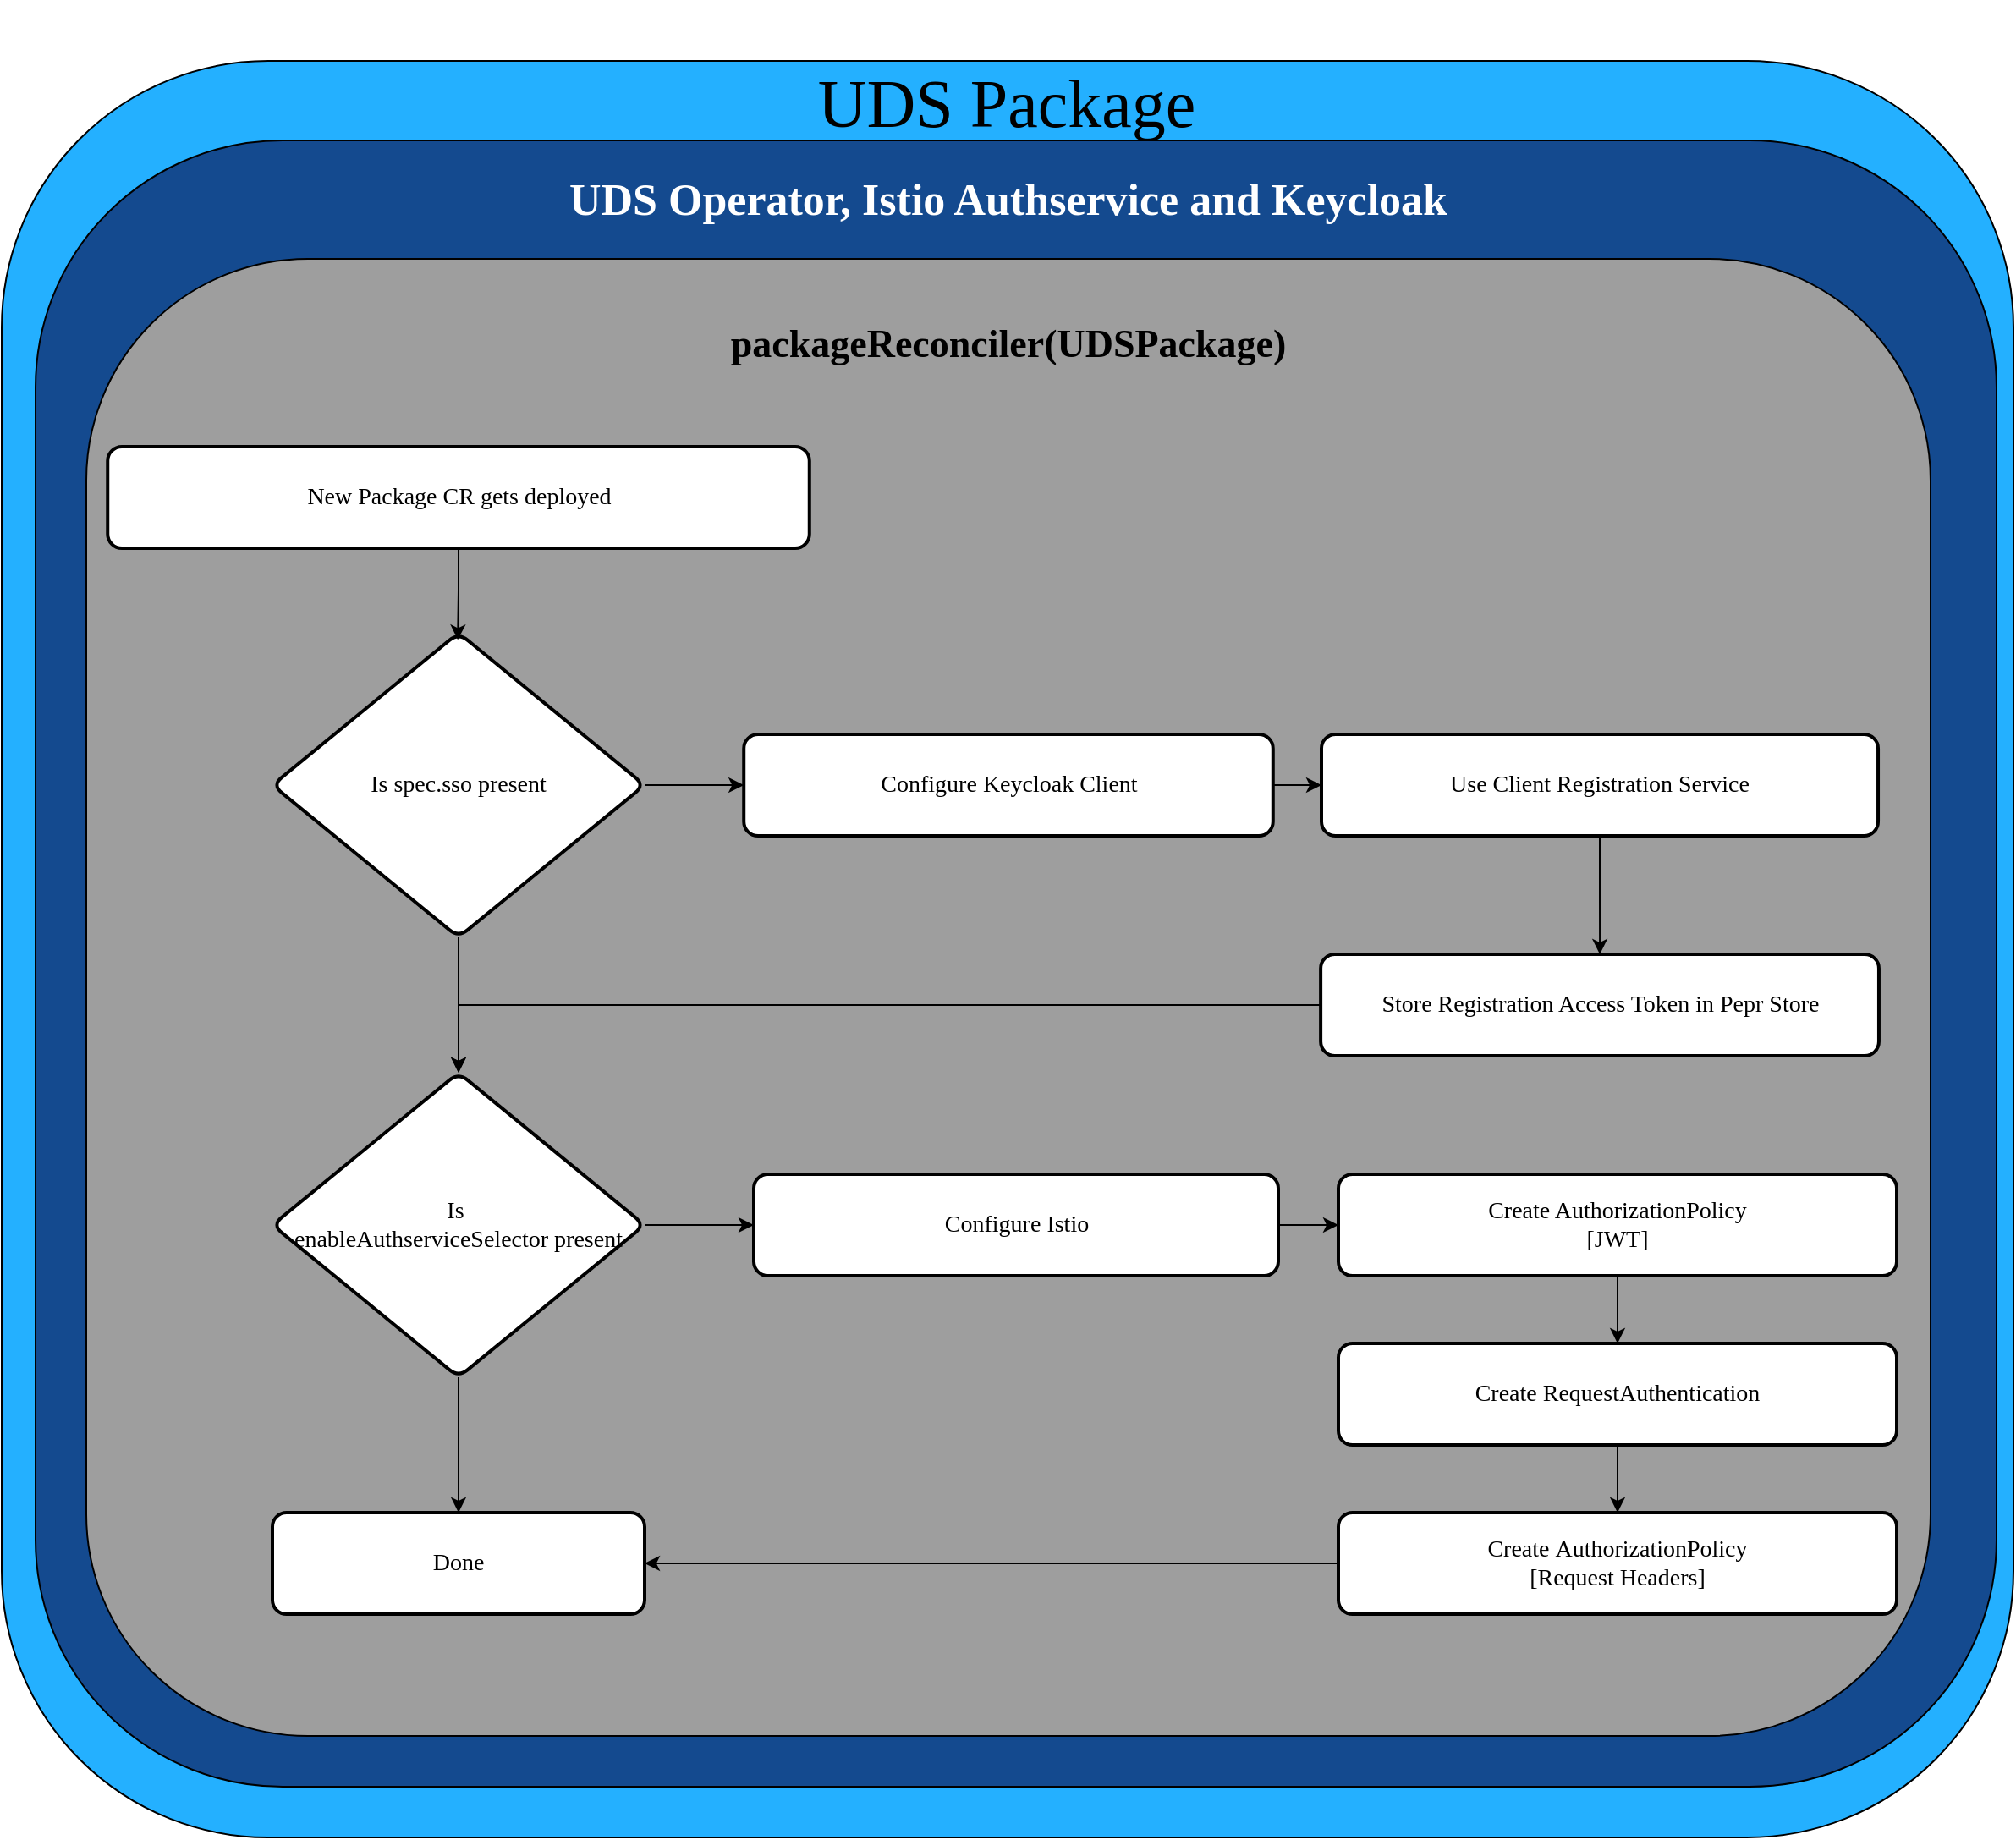 <mxfile version="26.0.9">
  <diagram id="C5RBs43oDa-KdzZeNtuy" name="Page-1">
    <mxGraphModel dx="-5145" dy="900" grid="1" gridSize="10" guides="1" tooltips="1" connect="1" arrows="1" fold="1" page="0" pageScale="1" pageWidth="827" pageHeight="1169" background="light-dark(#FFFFFF,#111827)" math="0" shadow="0">
      <root>
        <mxCell id="WIyWlLk6GJQsqaUBKTNV-0" />
        <mxCell id="TcZdfQVddSxc03SvThpF-0" value="Pepr Authservice Keycloak" style="" parent="WIyWlLk6GJQsqaUBKTNV-0" />
        <mxCell id="TcZdfQVddSxc03SvThpF-1" value="" style="rounded=1;whiteSpace=wrap;html=1;fontSize=12;glass=0;strokeWidth=1;shadow=0;fillColor=light-dark(#24B0FF,#24B0FF);strokeColor=light-dark(#000000,#000000);fontFamily=Poppins;fontSource=https%3A%2F%2Ffonts.googleapis.com%2Fcss%3Ffamily%3DPoppins;" parent="TcZdfQVddSxc03SvThpF-0" vertex="1">
          <mxGeometry x="6080" y="-170" width="1189" height="1050" as="geometry" />
        </mxCell>
        <mxCell id="TcZdfQVddSxc03SvThpF-2" value="" style="rounded=1;whiteSpace=wrap;html=1;fontSize=12;glass=0;strokeWidth=1;shadow=0;fillColor=light-dark(#144A8F,#144A8F);strokeColor=light-dark(#000000,#000000);fontFamily=Poppins;fontSource=https%3A%2F%2Ffonts.googleapis.com%2Fcss%3Ffamily%3DPoppins;" parent="TcZdfQVddSxc03SvThpF-0" vertex="1">
          <mxGeometry x="6100" y="-123" width="1159" height="973" as="geometry" />
        </mxCell>
        <mxCell id="TcZdfQVddSxc03SvThpF-3" value="&lt;h1&gt;&lt;font style=&quot;font-size: 40px; font-weight: normal;&quot;&gt;UDS Package&lt;/font&gt;&lt;/h1&gt;" style="text;html=1;align=center;verticalAlign=middle;whiteSpace=wrap;rounded=0;fontColor=light-dark(#000000,#000000);fontFamily=Teko;fontSource=https%3A%2F%2Ffonts.googleapis.com%2Fcss%3Ffamily%3DTeko;fontSize=23;fontStyle=1" parent="TcZdfQVddSxc03SvThpF-0" vertex="1">
          <mxGeometry x="6544.34" y="-162" width="260.31" height="30" as="geometry" />
        </mxCell>
        <mxCell id="TcZdfQVddSxc03SvThpF-4" value="&lt;b&gt;&lt;font style=&quot;font-size: 26px;&quot;&gt;UDS Operator, Istio Authservice and Keycloak&lt;/font&gt;&lt;/b&gt;" style="text;html=1;align=center;verticalAlign=middle;whiteSpace=wrap;rounded=0;fontColor=light-dark(#FFFFFF,#FFFFFF);fontFamily=Poppins;fontSource=https%3A%2F%2Ffonts.googleapis.com%2Fcss%3Ffamily%3DPoppins;" parent="TcZdfQVddSxc03SvThpF-0" vertex="1">
          <mxGeometry x="6287.88" y="-103" width="774.25" height="30" as="geometry" />
        </mxCell>
        <mxCell id="TcZdfQVddSxc03SvThpF-77" value="" style="rounded=1;whiteSpace=wrap;html=1;fontSize=12;glass=0;strokeWidth=1;shadow=0;fillColor=light-dark(#9E9E9E,#9E9E9E);strokeColor=light-dark(#000000,#000000);container=0;fontFamily=Poppins;fontSource=https%3A%2F%2Ffonts.googleapis.com%2Fcss%3Ffamily%3DPoppins;" parent="TcZdfQVddSxc03SvThpF-0" vertex="1">
          <mxGeometry x="6130" y="-53" width="1090" height="873" as="geometry" />
        </mxCell>
        <mxCell id="TcZdfQVddSxc03SvThpF-78" value="&lt;h1&gt;&lt;font style=&quot;font-size: 23px; color: light-dark(rgb(0, 0, 0), rgb(0, 0, 0));&quot;&gt;packageReconciler(UDSPackage)&lt;/font&gt;&lt;/h1&gt;" style="text;html=1;align=center;verticalAlign=middle;whiteSpace=wrap;rounded=0;container=0;fontFamily=Poppins;fontSource=https%3A%2F%2Ffonts.googleapis.com%2Fcss%3Ffamily%3DPoppins;" parent="TcZdfQVddSxc03SvThpF-0" vertex="1">
          <mxGeometry x="6175.195" y="-23" width="999.61" height="40" as="geometry" />
        </mxCell>
        <mxCell id="TcZdfQVddSxc03SvThpF-97" value="&lt;font&gt;New Package CR gets deployed&lt;/font&gt;" style="rounded=1;whiteSpace=wrap;html=1;arcSize=14;strokeWidth=2;fillColor=light-dark(#FFFFFF,#FFFFFF);strokeColor=light-dark(#000000,#000000);fontColor=light-dark(#000000,#000000);fontSize=14;container=0;fontFamily=Poppins;" parent="TcZdfQVddSxc03SvThpF-0" vertex="1">
          <mxGeometry x="6142.625" y="58" width="414.758" height="60" as="geometry" />
        </mxCell>
        <mxCell id="TcZdfQVddSxc03SvThpF-98" value="" style="edgeStyle=orthogonalEdgeStyle;rounded=0;orthogonalLoop=1;jettySize=auto;html=1;fontColor=light-dark(#000000,#000000);labelBackgroundColor=light-dark(#FFFFFF,#FFFFFF);strokeColor=light-dark(#000000,#000000);fontFamily=Poppins;fontSource=https%3A%2F%2Ffonts.googleapis.com%2Fcss%3Ffamily%3DPoppins;" parent="TcZdfQVddSxc03SvThpF-0" source="TcZdfQVddSxc03SvThpF-99" target="TcZdfQVddSxc03SvThpF-101" edge="1">
          <mxGeometry relative="1" as="geometry" />
        </mxCell>
        <mxCell id="TcZdfQVddSxc03SvThpF-99" value="Configure Keycloak Client" style="rounded=1;whiteSpace=wrap;html=1;arcSize=14;strokeWidth=2;fillColor=light-dark(#FFFFFF,#FFFFFF);strokeColor=light-dark(#000000,#000000);fontColor=light-dark(#000000,#000000);fontSize=14;container=0;fontFamily=Poppins;fontSource=https%3A%2F%2Ffonts.googleapis.com%2Fcss%3Ffamily%3DPoppins;" parent="TcZdfQVddSxc03SvThpF-0" vertex="1">
          <mxGeometry x="6518.62" y="228" width="312.77" height="60" as="geometry" />
        </mxCell>
        <mxCell id="TcZdfQVddSxc03SvThpF-101" value="Use Client Registration Service" style="rounded=1;whiteSpace=wrap;html=1;arcSize=14;strokeWidth=2;fillColor=light-dark(#FFFFFF,#FFFFFF);strokeColor=light-dark(#000000,#000000);fontColor=light-dark(#000000,#000000);fontSize=14;container=0;fontFamily=Poppins;fontSource=https%3A%2F%2Ffonts.googleapis.com%2Fcss%3Ffamily%3DPoppins;" parent="TcZdfQVddSxc03SvThpF-0" vertex="1">
          <mxGeometry x="6860" y="228" width="329.02" height="60" as="geometry" />
        </mxCell>
        <mxCell id="TcZdfQVddSxc03SvThpF-122" value="Store&amp;nbsp;Registration Access Token in Pepr Store" style="whiteSpace=wrap;html=1;fontSize=14;fontFamily=Poppins;fillColor=light-dark(#FFFFFF,#FFFFFF);strokeColor=light-dark(#000000,#000000);fontColor=light-dark(#000000,#000000);rounded=1;arcSize=14;strokeWidth=2;fontSource=https%3A%2F%2Ffonts.googleapis.com%2Fcss%3Ffamily%3DPoppins;" parent="TcZdfQVddSxc03SvThpF-0" vertex="1">
          <mxGeometry x="6859.556" y="358" width="329.919" height="60" as="geometry" />
        </mxCell>
        <mxCell id="TcZdfQVddSxc03SvThpF-123" value="" style="edgeStyle=orthogonalEdgeStyle;rounded=0;orthogonalLoop=1;jettySize=auto;html=1;strokeColor=#000000;" parent="TcZdfQVddSxc03SvThpF-0" source="TcZdfQVddSxc03SvThpF-101" target="TcZdfQVddSxc03SvThpF-122" edge="1">
          <mxGeometry relative="1" as="geometry" />
        </mxCell>
        <mxCell id="TcZdfQVddSxc03SvThpF-124" value="Configure Istio" style="whiteSpace=wrap;html=1;fontSize=14;fontFamily=Poppins;fillColor=light-dark(#FFFFFF,#FFFFFF);strokeColor=light-dark(#000000,#000000);fontColor=light-dark(#000000,#000000);rounded=1;arcSize=14;strokeWidth=2;fontSource=https%3A%2F%2Ffonts.googleapis.com%2Fcss%3Ffamily%3DPoppins;" parent="TcZdfQVddSxc03SvThpF-0" vertex="1">
          <mxGeometry x="6524.5" y="488" width="310" height="60" as="geometry" />
        </mxCell>
        <mxCell id="TcZdfQVddSxc03SvThpF-130" value="Create AuthorizationPolicy&lt;br&gt;[JWT]" style="whiteSpace=wrap;html=1;fontSize=14;fontFamily=Poppins;fillColor=light-dark(#FFFFFF,#FFFFFF);strokeColor=light-dark(#000000,#000000);fontColor=light-dark(#000000,#000000);rounded=1;arcSize=14;strokeWidth=2;fontSource=https%3A%2F%2Ffonts.googleapis.com%2Fcss%3Ffamily%3DPoppins;" parent="TcZdfQVddSxc03SvThpF-0" vertex="1">
          <mxGeometry x="6870" y="488" width="330" height="60" as="geometry" />
        </mxCell>
        <mxCell id="TcZdfQVddSxc03SvThpF-131" value="" style="edgeStyle=orthogonalEdgeStyle;rounded=0;orthogonalLoop=1;jettySize=auto;html=1;strokeColor=#000000;" parent="TcZdfQVddSxc03SvThpF-0" source="TcZdfQVddSxc03SvThpF-124" target="TcZdfQVddSxc03SvThpF-130" edge="1">
          <mxGeometry relative="1" as="geometry" />
        </mxCell>
        <mxCell id="TcZdfQVddSxc03SvThpF-126" value="Create&amp;nbsp;RequestAuthentication" style="whiteSpace=wrap;html=1;fontSize=14;fontFamily=Poppins;fillColor=light-dark(#FFFFFF,#FFFFFF);strokeColor=light-dark(#000000,#000000);fontColor=light-dark(#000000,#000000);rounded=1;arcSize=14;strokeWidth=2;fontSource=https%3A%2F%2Ffonts.googleapis.com%2Fcss%3Ffamily%3DPoppins;" parent="TcZdfQVddSxc03SvThpF-0" vertex="1">
          <mxGeometry x="6870" y="588" width="330" height="60" as="geometry" />
        </mxCell>
        <mxCell id="TcZdfQVddSxc03SvThpF-128" value="Create&amp;nbsp;AuthorizationPolicy&lt;br&gt;[Request Headers]" style="whiteSpace=wrap;html=1;fontSize=14;fontFamily=Poppins;fillColor=light-dark(#FFFFFF,#FFFFFF);strokeColor=light-dark(#000000,#000000);fontColor=light-dark(#000000,#000000);rounded=1;arcSize=14;strokeWidth=2;fontSource=https%3A%2F%2Ffonts.googleapis.com%2Fcss%3Ffamily%3DPoppins;" parent="TcZdfQVddSxc03SvThpF-0" vertex="1">
          <mxGeometry x="6870" y="688" width="330" height="60" as="geometry" />
        </mxCell>
        <mxCell id="GS5HuyrBidpbd6GrIrcP-3" value="Is&amp;nbsp;&lt;br&gt;enableAuthserviceSelector present" style="rhombus;whiteSpace=wrap;html=1;rounded=1;arcSize=14;strokeWidth=2;fillColor=light-dark(#FFFFFF,#FFFFFF);strokeColor=light-dark(#000000,#000000);fontColor=light-dark(#000000,#000000);fontSize=14;container=0;fontFamily=Poppins;fontSource=https://fonts.googleapis.com/css?family=Poppins;" vertex="1" parent="TcZdfQVddSxc03SvThpF-0">
          <mxGeometry x="6240" y="428" width="220" height="180" as="geometry" />
        </mxCell>
        <mxCell id="GS5HuyrBidpbd6GrIrcP-4" value="Is&amp;nbsp;spec.sso present" style="rhombus;whiteSpace=wrap;html=1;rounded=1;arcSize=14;strokeWidth=2;fillColor=light-dark(#FFFFFF,#FFFFFF);strokeColor=light-dark(#000000,#000000);fontColor=light-dark(#000000,#000000);fontSize=14;container=0;fontFamily=Poppins;fontSource=https://fonts.googleapis.com/css?family=Poppins;" vertex="1" parent="TcZdfQVddSxc03SvThpF-0">
          <mxGeometry x="6240" y="168" width="220" height="180" as="geometry" />
        </mxCell>
        <mxCell id="GS5HuyrBidpbd6GrIrcP-5" value="Done" style="whiteSpace=wrap;html=1;fontSize=14;fontFamily=Poppins;fillColor=light-dark(#FFFFFF,#FFFFFF);strokeColor=light-dark(#000000,#000000);fontColor=light-dark(#000000,#000000);rounded=1;arcSize=14;strokeWidth=2;fontSource=https%3A%2F%2Ffonts.googleapis.com%2Fcss%3Ffamily%3DPoppins;" vertex="1" parent="TcZdfQVddSxc03SvThpF-0">
          <mxGeometry x="6240" y="688" width="220" height="60" as="geometry" />
        </mxCell>
        <mxCell id="GS5HuyrBidpbd6GrIrcP-30" value="" style="edgeStyle=orthogonalEdgeStyle;rounded=0;orthogonalLoop=1;jettySize=auto;html=1;strokeColor=#000000;entryX=0.5;entryY=0;entryDx=0;entryDy=0;exitX=0.5;exitY=1;exitDx=0;exitDy=0;" edge="1" parent="TcZdfQVddSxc03SvThpF-0" source="TcZdfQVddSxc03SvThpF-130" target="TcZdfQVddSxc03SvThpF-126">
          <mxGeometry relative="1" as="geometry">
            <mxPoint x="6760" y="560.0" as="sourcePoint" />
            <mxPoint x="6761.32" y="602.04" as="targetPoint" />
          </mxGeometry>
        </mxCell>
        <mxCell id="GS5HuyrBidpbd6GrIrcP-31" value="" style="edgeStyle=orthogonalEdgeStyle;rounded=0;orthogonalLoop=1;jettySize=auto;html=1;strokeColor=#000000;entryX=0.5;entryY=0;entryDx=0;entryDy=0;exitX=0.5;exitY=1;exitDx=0;exitDy=0;" edge="1" parent="TcZdfQVddSxc03SvThpF-0" source="TcZdfQVddSxc03SvThpF-126" target="TcZdfQVddSxc03SvThpF-128">
          <mxGeometry relative="1" as="geometry">
            <mxPoint x="7045" y="558" as="sourcePoint" />
            <mxPoint x="7045" y="598" as="targetPoint" />
          </mxGeometry>
        </mxCell>
        <mxCell id="GS5HuyrBidpbd6GrIrcP-32" value="" style="edgeStyle=orthogonalEdgeStyle;rounded=0;orthogonalLoop=1;jettySize=auto;html=1;strokeColor=#000000;entryX=1;entryY=0.5;entryDx=0;entryDy=0;exitX=0;exitY=0.5;exitDx=0;exitDy=0;" edge="1" parent="TcZdfQVddSxc03SvThpF-0" source="TcZdfQVddSxc03SvThpF-128" target="GS5HuyrBidpbd6GrIrcP-5">
          <mxGeometry relative="1" as="geometry">
            <mxPoint x="7055" y="568" as="sourcePoint" />
            <mxPoint x="7055" y="608" as="targetPoint" />
          </mxGeometry>
        </mxCell>
        <mxCell id="GS5HuyrBidpbd6GrIrcP-33" value="" style="edgeStyle=orthogonalEdgeStyle;rounded=0;orthogonalLoop=1;jettySize=auto;html=1;strokeColor=#000000;entryX=0.5;entryY=0;entryDx=0;entryDy=0;exitX=0.5;exitY=1;exitDx=0;exitDy=0;" edge="1" parent="TcZdfQVddSxc03SvThpF-0" source="GS5HuyrBidpbd6GrIrcP-3" target="GS5HuyrBidpbd6GrIrcP-5">
          <mxGeometry relative="1" as="geometry">
            <mxPoint x="6280" y="608" as="sourcePoint" />
            <mxPoint x="6280" y="648" as="targetPoint" />
          </mxGeometry>
        </mxCell>
        <mxCell id="GS5HuyrBidpbd6GrIrcP-34" value="" style="edgeStyle=orthogonalEdgeStyle;rounded=0;orthogonalLoop=1;jettySize=auto;html=1;strokeColor=#000000;entryX=0.5;entryY=0;entryDx=0;entryDy=0;exitX=0.5;exitY=1;exitDx=0;exitDy=0;" edge="1" parent="TcZdfQVddSxc03SvThpF-0" source="GS5HuyrBidpbd6GrIrcP-4" target="GS5HuyrBidpbd6GrIrcP-3">
          <mxGeometry relative="1" as="geometry">
            <mxPoint x="6280" y="408" as="sourcePoint" />
            <mxPoint x="6280" y="488" as="targetPoint" />
          </mxGeometry>
        </mxCell>
        <mxCell id="GS5HuyrBidpbd6GrIrcP-35" value="" style="edgeStyle=orthogonalEdgeStyle;rounded=0;orthogonalLoop=1;jettySize=auto;html=1;strokeColor=#000000;entryX=0.498;entryY=0.023;entryDx=0;entryDy=0;exitX=0.5;exitY=1;exitDx=0;exitDy=0;entryPerimeter=0;" edge="1" parent="TcZdfQVddSxc03SvThpF-0" source="TcZdfQVddSxc03SvThpF-97" target="GS5HuyrBidpbd6GrIrcP-4">
          <mxGeometry relative="1" as="geometry">
            <mxPoint x="6360" y="358" as="sourcePoint" />
            <mxPoint x="6360" y="438" as="targetPoint" />
          </mxGeometry>
        </mxCell>
        <mxCell id="GS5HuyrBidpbd6GrIrcP-36" value="" style="edgeStyle=orthogonalEdgeStyle;rounded=0;orthogonalLoop=1;jettySize=auto;html=1;strokeColor=#000000;exitX=0;exitY=0.5;exitDx=0;exitDy=0;entryX=0.5;entryY=0;entryDx=0;entryDy=0;" edge="1" parent="TcZdfQVddSxc03SvThpF-0" source="TcZdfQVddSxc03SvThpF-122" target="GS5HuyrBidpbd6GrIrcP-3">
          <mxGeometry relative="1" as="geometry">
            <mxPoint x="7034" y="298" as="sourcePoint" />
            <mxPoint x="7035" y="368" as="targetPoint" />
          </mxGeometry>
        </mxCell>
        <mxCell id="GS5HuyrBidpbd6GrIrcP-37" value="" style="edgeStyle=orthogonalEdgeStyle;rounded=0;orthogonalLoop=1;jettySize=auto;html=1;strokeColor=#000000;exitX=1;exitY=0.5;exitDx=0;exitDy=0;entryX=0;entryY=0.5;entryDx=0;entryDy=0;" edge="1" parent="TcZdfQVddSxc03SvThpF-0" source="GS5HuyrBidpbd6GrIrcP-3" target="TcZdfQVddSxc03SvThpF-124">
          <mxGeometry relative="1" as="geometry">
            <mxPoint x="6845" y="528" as="sourcePoint" />
            <mxPoint x="6520" y="520" as="targetPoint" />
          </mxGeometry>
        </mxCell>
        <mxCell id="GS5HuyrBidpbd6GrIrcP-38" value="" style="edgeStyle=orthogonalEdgeStyle;rounded=0;orthogonalLoop=1;jettySize=auto;html=1;strokeColor=#000000;exitX=1;exitY=0.5;exitDx=0;exitDy=0;entryX=0;entryY=0.5;entryDx=0;entryDy=0;" edge="1" parent="TcZdfQVddSxc03SvThpF-0" source="GS5HuyrBidpbd6GrIrcP-4" target="TcZdfQVddSxc03SvThpF-99">
          <mxGeometry relative="1" as="geometry">
            <mxPoint x="6470" y="528" as="sourcePoint" />
            <mxPoint x="6535" y="528" as="targetPoint" />
          </mxGeometry>
        </mxCell>
        <mxCell id="EmsiOr3HLBwYRn2PYn47-3" value="Service CreatedOrUpdated" style="locked=1;" parent="WIyWlLk6GJQsqaUBKTNV-0" visible="0" />
        <mxCell id="EmsiOr3HLBwYRn2PYn47-4" value="" style="rounded=1;whiteSpace=wrap;html=1;fillColor=light-dark(#24B0FF,#24B0FF);strokeColor=light-dark(#000000,#000000);fontFamily=Poppins;fontSource=https%3A%2F%2Ffonts.googleapis.com%2Fcss%3Ffamily%3DPoppins;" parent="EmsiOr3HLBwYRn2PYn47-3" vertex="1">
          <mxGeometry x="5254" y="-240" width="710" height="1960" as="geometry" />
        </mxCell>
        <mxCell id="EmsiOr3HLBwYRn2PYn47-16" value="&lt;font style=&quot;color: light-dark(rgb(0, 0, 0), rgb(0, 0, 0)); font-weight: normal;&quot;&gt;a.Service&lt;/font&gt;" style="text;html=1;align=center;verticalAlign=middle;whiteSpace=wrap;rounded=0;fontStyle=1;fontFamily=Teko;fontSource=https%3A%2F%2Ffonts.googleapis.com%2Fcss%3Ffamily%3DTeko;fontSize=40;" parent="EmsiOr3HLBwYRn2PYn47-3" vertex="1">
          <mxGeometry x="5394" y="-227.999" width="435" height="40.714" as="geometry" />
        </mxCell>
        <mxCell id="EmsiOr3HLBwYRn2PYn47-17" value="" style="group;fontFamily=Poppins;fontSource=https%3A%2F%2Ffonts.googleapis.com%2Fcss%3Ffamily%3DPoppins;" parent="EmsiOr3HLBwYRn2PYn47-3" vertex="1" connectable="0">
          <mxGeometry x="5324" y="409" width="599.5" height="1300" as="geometry" />
        </mxCell>
        <mxCell id="EmsiOr3HLBwYRn2PYn47-75" value="" style="group;fontFamily=Poppins;fontSource=https%3A%2F%2Ffonts.googleapis.com%2Fcss%3Ffamily%3DPoppins;" parent="EmsiOr3HLBwYRn2PYn47-17" vertex="1" connectable="0">
          <mxGeometry x="-30.5" y="-580" width="630" height="1850" as="geometry" />
        </mxCell>
        <mxCell id="EmsiOr3HLBwYRn2PYn47-5" value="" style="rounded=1;whiteSpace=wrap;html=1;fillColor=light-dark(#144A8F,#144A8F);strokeColor=light-dark(#000000,#000000);fontFamily=Poppins;fontSource=https%3A%2F%2Ffonts.googleapis.com%2Fcss%3Ffamily%3DPoppins;" parent="EmsiOr3HLBwYRn2PYn47-75" vertex="1">
          <mxGeometry width="630" height="1850" as="geometry" />
        </mxCell>
        <mxCell id="EmsiOr3HLBwYRn2PYn47-15" value="&lt;font style=&quot;font-size: 26px; color: light-dark(rgb(255, 255, 255), rgb(255, 255, 255));&quot;&gt;&lt;b&gt;Reconcile When Created or Updated&lt;/b&gt;&lt;/font&gt;" style="text;html=1;align=center;verticalAlign=middle;whiteSpace=wrap;rounded=0;fontFamily=Poppins;fontSource=https%3A%2F%2Ffonts.googleapis.com%2Fcss%3Ffamily%3DPoppins;" parent="EmsiOr3HLBwYRn2PYn47-75" vertex="1">
          <mxGeometry x="56.5" y="35.35" width="512.5" height="35.35" as="geometry" />
        </mxCell>
        <mxCell id="EmsiOr3HLBwYRn2PYn47-18" value="" style="whiteSpace=wrap;html=1;rounded=1;arcSize=14;strokeWidth=2;container=0;fillColor=light-dark(#9E9E9E,#9E9E9E);strokeColor=light-dark(#000000,#000000);fontFamily=Poppins;fontSource=https%3A%2F%2Ffonts.googleapis.com%2Fcss%3Ffamily%3DPoppins;" parent="EmsiOr3HLBwYRn2PYn47-17" vertex="1">
          <mxGeometry width="569" height="660" as="geometry" />
        </mxCell>
        <mxCell id="EmsiOr3HLBwYRn2PYn47-19" value="&lt;font style=&quot;font-size: 16px; color: light-dark(rgb(0, 0, 0), rgb(0, 0, 0));&quot;&gt;&lt;b&gt;updateApiServerCIDR(kind.Service, kind.EndpointSlice)&lt;/b&gt;&lt;/font&gt;" style="text;html=1;align=center;verticalAlign=middle;whiteSpace=wrap;rounded=0;container=0;fontFamily=Poppins;fontSource=https%3A%2F%2Ffonts.googleapis.com%2Fcss%3Ffamily%3DPoppins;" parent="EmsiOr3HLBwYRn2PYn47-17" vertex="1">
          <mxGeometry x="27.185" y="10" width="514.638" height="25.06" as="geometry" />
        </mxCell>
        <mxCell id="EmsiOr3HLBwYRn2PYn47-20" style="edgeStyle=orthogonalEdgeStyle;rounded=1;orthogonalLoop=1;jettySize=auto;html=1;exitX=0;exitY=1;exitDx=0;exitDy=0;entryX=0.5;entryY=0;entryDx=0;entryDy=0;curved=0;strokeColor=light-dark(#000000,#000000);fontFamily=Poppins;fontSource=https%3A%2F%2Ffonts.googleapis.com%2Fcss%3Ffamily%3DPoppins;" parent="EmsiOr3HLBwYRn2PYn47-17" source="EmsiOr3HLBwYRn2PYn47-24" target="EmsiOr3HLBwYRn2PYn47-28" edge="1">
          <mxGeometry relative="1" as="geometry">
            <Array as="points">
              <mxPoint x="170.73" y="145" />
            </Array>
          </mxGeometry>
        </mxCell>
        <mxCell id="EmsiOr3HLBwYRn2PYn47-21" value="Yes" style="edgeLabel;html=1;align=center;verticalAlign=middle;resizable=0;points=[];container=0;fontColor=light-dark(#000000,#000000);labelBackgroundColor=light-dark(#FFFFFF,#FFFFFF);fontFamily=Poppins;fontSource=https%3A%2F%2Ffonts.googleapis.com%2Fcss%3Ffamily%3DPoppins;" parent="EmsiOr3HLBwYRn2PYn47-20" vertex="1" connectable="0">
          <mxGeometry x="-0.113" y="1" relative="1" as="geometry">
            <mxPoint y="-10" as="offset" />
          </mxGeometry>
        </mxCell>
        <mxCell id="EmsiOr3HLBwYRn2PYn47-22" style="edgeStyle=orthogonalEdgeStyle;rounded=1;orthogonalLoop=1;jettySize=auto;html=1;exitX=1;exitY=1;exitDx=0;exitDy=0;entryX=0.5;entryY=0;entryDx=0;entryDy=0;curved=0;strokeColor=light-dark(#000000,#000000);fontFamily=Poppins;fontSource=https%3A%2F%2Ffonts.googleapis.com%2Fcss%3Ffamily%3DPoppins;" parent="EmsiOr3HLBwYRn2PYn47-17" source="EmsiOr3HLBwYRn2PYn47-24" target="EmsiOr3HLBwYRn2PYn47-26" edge="1">
          <mxGeometry relative="1" as="geometry">
            <Array as="points">
              <mxPoint x="398.268" y="145" />
            </Array>
          </mxGeometry>
        </mxCell>
        <mxCell id="EmsiOr3HLBwYRn2PYn47-23" value="No" style="edgeLabel;html=1;align=center;verticalAlign=middle;resizable=0;points=[];container=0;fontColor=light-dark(#000000,#000000);labelBackgroundColor=light-dark(#FFFFFF,#FFFFFF);fontFamily=Poppins;fontSource=https%3A%2F%2Ffonts.googleapis.com%2Fcss%3Ffamily%3DPoppins;" parent="EmsiOr3HLBwYRn2PYn47-22" vertex="1" connectable="0">
          <mxGeometry x="-0.295" y="2" relative="1" as="geometry">
            <mxPoint x="4" y="-7" as="offset" />
          </mxGeometry>
        </mxCell>
        <mxCell id="EmsiOr3HLBwYRn2PYn47-24" value="Is CIDR&amp;nbsp;&lt;div&gt;Statically&amp;nbsp;&lt;/div&gt;&lt;div&gt;Defined&lt;/div&gt;" style="rhombus;whiteSpace=wrap;html=1;rounded=1;arcSize=14;strokeWidth=2;container=0;fillColor=light-dark(#FFFFFF,#FFFFFF);strokeColor=light-dark(#000000,#000000);fontColor=light-dark(#000000,#000000);fontFamily=Poppins;fontSource=https%3A%2F%2Ffonts.googleapis.com%2Fcss%3Ffamily%3DPoppins;" parent="EmsiOr3HLBwYRn2PYn47-17" vertex="1">
          <mxGeometry x="227.614" y="70" width="113.769" height="100" as="geometry" />
        </mxCell>
        <mxCell id="EmsiOr3HLBwYRn2PYn47-25" style="edgeStyle=orthogonalEdgeStyle;rounded=1;orthogonalLoop=1;jettySize=auto;html=1;curved=0;strokeColor=light-dark(#000000,#000000);fontFamily=Poppins;fontSource=https%3A%2F%2Ffonts.googleapis.com%2Fcss%3Ffamily%3DPoppins;" parent="EmsiOr3HLBwYRn2PYn47-17" source="EmsiOr3HLBwYRn2PYn47-26" target="EmsiOr3HLBwYRn2PYn47-29" edge="1">
          <mxGeometry relative="1" as="geometry" />
        </mxCell>
        <mxCell id="EmsiOr3HLBwYRn2PYn47-26" value="Construct CIDRs From Endpoints" style="whiteSpace=wrap;html=1;rounded=1;arcSize=14;strokeWidth=2;container=0;fillColor=light-dark(#FFFFFF,#FFFFFF);strokeColor=light-dark(#000000,#000000);fontColor=light-dark(#000000,#000000);fontFamily=Poppins;fontSource=https%3A%2F%2Ffonts.googleapis.com%2Fcss%3Ffamily%3DPoppins;" parent="EmsiOr3HLBwYRn2PYn47-17" vertex="1">
          <mxGeometry x="322.422" y="200" width="151.692" height="60" as="geometry" />
        </mxCell>
        <mxCell id="EmsiOr3HLBwYRn2PYn47-27" value="" style="edgeStyle=orthogonalEdgeStyle;rounded=1;orthogonalLoop=1;jettySize=auto;html=1;curved=0;strokeColor=light-dark(#000000,#000000);fontFamily=Poppins;fontSource=https%3A%2F%2Ffonts.googleapis.com%2Fcss%3Ffamily%3DPoppins;" parent="EmsiOr3HLBwYRn2PYn47-17" source="EmsiOr3HLBwYRn2PYn47-28" target="EmsiOr3HLBwYRn2PYn47-29" edge="1">
          <mxGeometry relative="1" as="geometry" />
        </mxCell>
        <mxCell id="EmsiOr3HLBwYRn2PYn47-28" value="Use Static CIDR String" style="whiteSpace=wrap;html=1;rounded=1;arcSize=14;strokeWidth=2;container=0;fillColor=light-dark(#FFFFFF,#FFFFFF);strokeColor=light-dark(#000000,#000000);fontColor=light-dark(#000000,#000000);fontFamily=Poppins;fontSource=https%3A%2F%2Ffonts.googleapis.com%2Fcss%3Ffamily%3DPoppins;" parent="EmsiOr3HLBwYRn2PYn47-17" vertex="1">
          <mxGeometry x="94.884" y="200" width="151.692" height="60" as="geometry" />
        </mxCell>
        <mxCell id="EmsiOr3HLBwYRn2PYn47-29" value="" style="whiteSpace=wrap;html=1;rounded=1;arcSize=14;strokeWidth=2;container=0;fillColor=light-dark(#FFFFFF,#FFFFFF);strokeColor=light-dark(#000000,#000000);fontColor=light-dark(#000000,#000000);fontFamily=Poppins;fontSource=https%3A%2F%2Ffonts.googleapis.com%2Fcss%3Ffamily%3DPoppins;" parent="EmsiOr3HLBwYRn2PYn47-17" vertex="1">
          <mxGeometry x="170.73" y="310" width="227.538" height="230" as="geometry" />
        </mxCell>
        <mxCell id="EmsiOr3HLBwYRn2PYn47-30" value="" style="edgeStyle=orthogonalEdgeStyle;rounded=0;orthogonalLoop=1;jettySize=auto;html=1;strokeColor=light-dark(#000000,#000000);fontFamily=Poppins;fontSource=https%3A%2F%2Ffonts.googleapis.com%2Fcss%3Ffamily%3DPoppins;" parent="EmsiOr3HLBwYRn2PYn47-17" source="EmsiOr3HLBwYRn2PYn47-31" target="EmsiOr3HLBwYRn2PYn47-33" edge="1">
          <mxGeometry relative="1" as="geometry" />
        </mxCell>
        <mxCell id="EmsiOr3HLBwYRn2PYn47-31" value="For Each Endpoint in EndpointSlice" style="whiteSpace=wrap;html=1;rounded=1;arcSize=14;strokeWidth=2;container=0;fillColor=light-dark(#FFFFFF,#FFFFFF);strokeColor=light-dark(#000000,#000000);fontColor=light-dark(#000000,#000000);fontFamily=Poppins;fontSource=https%3A%2F%2Ffonts.googleapis.com%2Fcss%3Ffamily%3DPoppins;" parent="EmsiOr3HLBwYRn2PYn47-17" vertex="1">
          <mxGeometry x="202.332" y="360" width="164.333" height="40" as="geometry" />
        </mxCell>
        <mxCell id="EmsiOr3HLBwYRn2PYn47-32" value="" style="edgeStyle=orthogonalEdgeStyle;rounded=0;orthogonalLoop=1;jettySize=auto;html=1;strokeColor=light-dark(#000000,#000000);fontFamily=Poppins;fontSource=https%3A%2F%2Ffonts.googleapis.com%2Fcss%3Ffamily%3DPoppins;" parent="EmsiOr3HLBwYRn2PYn47-17" source="EmsiOr3HLBwYRn2PYn47-33" target="EmsiOr3HLBwYRn2PYn47-34" edge="1">
          <mxGeometry relative="1" as="geometry" />
        </mxCell>
        <mxCell id="EmsiOr3HLBwYRn2PYn47-33" value="Extract IP Addresses and Append &quot;/32&quot;" style="whiteSpace=wrap;html=1;rounded=1;arcSize=14;strokeWidth=2;container=0;fillColor=light-dark(#FFFFFF,#FFFFFF);strokeColor=light-dark(#000000,#000000);fontColor=light-dark(#000000,#000000);fontFamily=Poppins;fontSource=https%3A%2F%2Ffonts.googleapis.com%2Fcss%3Ffamily%3DPoppins;" parent="EmsiOr3HLBwYRn2PYn47-17" vertex="1">
          <mxGeometry x="202.332" y="420" width="164.333" height="40" as="geometry" />
        </mxCell>
        <mxCell id="EmsiOr3HLBwYRn2PYn47-34" value="Add API Server Cluster IP to CIDR List" style="whiteSpace=wrap;html=1;rounded=1;arcSize=14;strokeWidth=2;container=0;fillColor=light-dark(#FFFFFF,#FFFFFF);strokeColor=light-dark(#000000,#000000);fontColor=light-dark(#000000,#000000);fontFamily=Poppins;fontSource=https%3A%2F%2Ffonts.googleapis.com%2Fcss%3Ffamily%3DPoppins;" parent="EmsiOr3HLBwYRn2PYn47-17" vertex="1">
          <mxGeometry x="202.332" y="480" width="164.333" height="40" as="geometry" />
        </mxCell>
        <mxCell id="EmsiOr3HLBwYRn2PYn47-35" value="&lt;font style=&quot;color: light-dark(rgb(0, 0, 0), rgb(0, 0, 0));&quot;&gt;Generate CIDR List&lt;/font&gt;" style="text;html=1;align=center;verticalAlign=middle;whiteSpace=wrap;rounded=0;container=0;fontFamily=Poppins;fontSource=https%3A%2F%2Ffonts.googleapis.com%2Fcss%3Ffamily%3DPoppins;" parent="EmsiOr3HLBwYRn2PYn47-17" vertex="1">
          <mxGeometry x="189.691" y="320" width="189.615" height="30" as="geometry" />
        </mxCell>
        <mxCell id="EmsiOr3HLBwYRn2PYn47-36" value="Convert CIDRs to V1NetworkPolicyPeer Objects" style="whiteSpace=wrap;html=1;rounded=1;arcSize=14;strokeWidth=2;container=0;fillColor=light-dark(#FFFFFF,#FFFFFF);strokeColor=light-dark(#000000,#000000);fontColor=light-dark(#000000,#000000);fontFamily=Poppins;fontSource=https%3A%2F%2Ffonts.googleapis.com%2Fcss%3Ffamily%3DPoppins;" parent="EmsiOr3HLBwYRn2PYn47-17" vertex="1">
          <mxGeometry x="164.409" y="560" width="240.18" height="60" as="geometry" />
        </mxCell>
        <mxCell id="EmsiOr3HLBwYRn2PYn47-37" value="" style="edgeStyle=orthogonalEdgeStyle;rounded=0;orthogonalLoop=1;jettySize=auto;html=1;strokeColor=light-dark(#000000,#000000);fontFamily=Poppins;fontSource=https%3A%2F%2Ffonts.googleapis.com%2Fcss%3Ffamily%3DPoppins;" parent="EmsiOr3HLBwYRn2PYn47-17" source="EmsiOr3HLBwYRn2PYn47-29" target="EmsiOr3HLBwYRn2PYn47-36" edge="1">
          <mxGeometry relative="1" as="geometry" />
        </mxCell>
        <mxCell id="EmsiOr3HLBwYRn2PYn47-39" value="" style="group;fontFamily=Poppins;fontSource=https%3A%2F%2Ffonts.googleapis.com%2Fcss%3Ffamily%3DPoppins;" parent="EmsiOr3HLBwYRn2PYn47-3" vertex="1" connectable="0">
          <mxGeometry x="5343.5" y="1109" width="530" height="531" as="geometry" />
        </mxCell>
        <mxCell id="EmsiOr3HLBwYRn2PYn47-40" value="" style="whiteSpace=wrap;html=1;rounded=1;arcSize=14;strokeWidth=2;fillColor=light-dark(#9E9E9E,#9E9E9E);strokeColor=light-dark(#000000,#000000);fontFamily=Poppins;fontSource=https%3A%2F%2Ffonts.googleapis.com%2Fcss%3Ffamily%3DPoppins;" parent="EmsiOr3HLBwYRn2PYn47-39" vertex="1">
          <mxGeometry width="530" height="531" as="geometry" />
        </mxCell>
        <mxCell id="EmsiOr3HLBwYRn2PYn47-41" value="&lt;font style=&quot;font-size: 16px; color: light-dark(rgb(0, 0, 0), rgb(0, 0, 0));&quot;&gt;&lt;b&gt;updateKubeAPINetworkPolicies(V1NetworkPolicyPeer[])&lt;/b&gt;&lt;/font&gt;" style="text;html=1;align=center;verticalAlign=middle;whiteSpace=wrap;rounded=0;fontFamily=Poppins;fontSource=https%3A%2F%2Ffonts.googleapis.com%2Fcss%3Ffamily%3DPoppins;" parent="EmsiOr3HLBwYRn2PYn47-39" vertex="1">
          <mxGeometry x="42.5" y="11" width="445" height="30" as="geometry" />
        </mxCell>
        <mxCell id="EmsiOr3HLBwYRn2PYn47-42" value="" style="edgeStyle=orthogonalEdgeStyle;rounded=0;orthogonalLoop=1;jettySize=auto;html=1;strokeColor=light-dark(#000000,#000000);fontFamily=Poppins;fontSource=https%3A%2F%2Ffonts.googleapis.com%2Fcss%3Ffamily%3DPoppins;" parent="EmsiOr3HLBwYRn2PYn47-39" source="EmsiOr3HLBwYRn2PYn47-45" target="EmsiOr3HLBwYRn2PYn47-47" edge="1">
          <mxGeometry relative="1" as="geometry" />
        </mxCell>
        <mxCell id="EmsiOr3HLBwYRn2PYn47-43" value="Failure" style="edgeLabel;html=1;align=center;verticalAlign=middle;resizable=0;points=[];fontColor=light-dark(#000000,#000000);labelBackgroundColor=light-dark(#FFFFFF,#FFFFFF);fontFamily=Poppins;fontSource=https%3A%2F%2Ffonts.googleapis.com%2Fcss%3Ffamily%3DPoppins;" parent="EmsiOr3HLBwYRn2PYn47-42" vertex="1" connectable="0">
          <mxGeometry x="-0.246" y="-1" relative="1" as="geometry">
            <mxPoint x="12" y="-11" as="offset" />
          </mxGeometry>
        </mxCell>
        <mxCell id="EmsiOr3HLBwYRn2PYn47-44" value="" style="edgeStyle=orthogonalEdgeStyle;rounded=0;orthogonalLoop=1;jettySize=auto;html=1;strokeColor=light-dark(#000000,#000000);fontFamily=Poppins;fontSource=https%3A%2F%2Ffonts.googleapis.com%2Fcss%3Ffamily%3DPoppins;" parent="EmsiOr3HLBwYRn2PYn47-39" source="EmsiOr3HLBwYRn2PYn47-45" target="EmsiOr3HLBwYRn2PYn47-49" edge="1">
          <mxGeometry relative="1" as="geometry" />
        </mxCell>
        <mxCell id="EmsiOr3HLBwYRn2PYn47-45" value="Fetch Kubernetes Network Policies" style="whiteSpace=wrap;html=1;rounded=1;arcSize=14;strokeWidth=2;fillColor=light-dark(#FFFFFF,#FFFFFF);strokeColor=light-dark(#000000,#000000);fontColor=light-dark(#000000,#000000);fontFamily=Poppins;fontSource=https%3A%2F%2Ffonts.googleapis.com%2Fcss%3Ffamily%3DPoppins;" parent="EmsiOr3HLBwYRn2PYn47-39" vertex="1">
          <mxGeometry x="41.25" y="101" width="205" height="40" as="geometry" />
        </mxCell>
        <mxCell id="EmsiOr3HLBwYRn2PYn47-46" style="edgeStyle=orthogonalEdgeStyle;rounded=1;orthogonalLoop=1;jettySize=auto;html=1;entryX=1;entryY=1;entryDx=0;entryDy=0;curved=0;strokeColor=light-dark(#000000,#000000);fontFamily=Poppins;fontSource=https%3A%2F%2Ffonts.googleapis.com%2Fcss%3Ffamily%3DPoppins;" parent="EmsiOr3HLBwYRn2PYn47-39" source="EmsiOr3HLBwYRn2PYn47-47" target="EmsiOr3HLBwYRn2PYn47-45" edge="1">
          <mxGeometry relative="1" as="geometry">
            <mxPoint x="194.75" y="141" as="targetPoint" />
            <Array as="points">
              <mxPoint x="433.75" y="171" />
              <mxPoint x="245.75" y="171" />
            </Array>
          </mxGeometry>
        </mxCell>
        <mxCell id="EmsiOr3HLBwYRn2PYn47-47" value="Log Warning, Wait, Retry ( max 5 times)" style="whiteSpace=wrap;html=1;rounded=1;arcSize=14;strokeWidth=2;fillColor=light-dark(#FFFFFF,#FFFFFF);strokeColor=light-dark(#000000,#000000);fontColor=light-dark(#000000,#000000);fontFamily=Poppins;fontSource=https%3A%2F%2Ffonts.googleapis.com%2Fcss%3Ffamily%3DPoppins;" parent="EmsiOr3HLBwYRn2PYn47-39" vertex="1">
          <mxGeometry x="313.75" y="101" width="175" height="40" as="geometry" />
        </mxCell>
        <mxCell id="EmsiOr3HLBwYRn2PYn47-48" value="" style="edgeStyle=orthogonalEdgeStyle;rounded=0;orthogonalLoop=1;jettySize=auto;html=1;strokeColor=light-dark(#000000,#000000);fontFamily=Poppins;fontSource=https%3A%2F%2Ffonts.googleapis.com%2Fcss%3Ffamily%3DPoppins;" parent="EmsiOr3HLBwYRn2PYn47-39" source="EmsiOr3HLBwYRn2PYn47-49" target="EmsiOr3HLBwYRn2PYn47-52" edge="1">
          <mxGeometry relative="1" as="geometry" />
        </mxCell>
        <mxCell id="EmsiOr3HLBwYRn2PYn47-49" value="For Each NetworkPolicy" style="whiteSpace=wrap;html=1;rounded=1;arcSize=14;strokeWidth=2;fillColor=light-dark(#FFFFFF,#FFFFFF);strokeColor=light-dark(#000000,#000000);fontColor=light-dark(#000000,#000000);fontFamily=Poppins;fontSource=https%3A%2F%2Ffonts.googleapis.com%2Fcss%3Ffamily%3DPoppins;" parent="EmsiOr3HLBwYRn2PYn47-39" vertex="1">
          <mxGeometry x="68.75" y="171" width="150" height="40" as="geometry" />
        </mxCell>
        <mxCell id="EmsiOr3HLBwYRn2PYn47-50" value="" style="edgeStyle=orthogonalEdgeStyle;rounded=0;orthogonalLoop=1;jettySize=auto;html=1;strokeColor=light-dark(#000000,#000000);fontFamily=Poppins;fontSource=https%3A%2F%2Ffonts.googleapis.com%2Fcss%3Ffamily%3DPoppins;" parent="EmsiOr3HLBwYRn2PYn47-39" source="EmsiOr3HLBwYRn2PYn47-52" target="EmsiOr3HLBwYRn2PYn47-53" edge="1">
          <mxGeometry relative="1" as="geometry" />
        </mxCell>
        <mxCell id="EmsiOr3HLBwYRn2PYn47-51" value="Yes" style="edgeLabel;html=1;align=center;verticalAlign=middle;resizable=0;points=[];fontColor=light-dark(#000000,#000000);labelBackgroundColor=light-dark(#FFFFFF,#FFFFFF);fontFamily=Poppins;fontSource=https%3A%2F%2Ffonts.googleapis.com%2Fcss%3Ffamily%3DPoppins;" parent="EmsiOr3HLBwYRn2PYn47-50" vertex="1" connectable="0">
          <mxGeometry x="-0.367" y="-2" relative="1" as="geometry">
            <mxPoint as="offset" />
          </mxGeometry>
        </mxCell>
        <mxCell id="EmsiOr3HLBwYRn2PYn47-52" value="If existing&lt;div&gt;egress/ingress rules&lt;/div&gt;&lt;div&gt;are different from&lt;/div&gt;&lt;div&gt;new peers&lt;/div&gt;" style="rhombus;whiteSpace=wrap;html=1;rounded=1;arcSize=14;strokeWidth=2;fillColor=light-dark(#FFFFFF,#FFFFFF);strokeColor=light-dark(#000000,#000000);fontColor=light-dark(#000000,#000000);fontFamily=Poppins;fontSource=https%3A%2F%2Ffonts.googleapis.com%2Fcss%3Ffamily%3DPoppins;" parent="EmsiOr3HLBwYRn2PYn47-39" vertex="1">
          <mxGeometry x="71.88" y="231" width="143.75" height="141" as="geometry" />
        </mxCell>
        <mxCell id="EmsiOr3HLBwYRn2PYn47-53" value="Update NetworkPolicy With&lt;div&gt;New Rules&lt;/div&gt;" style="whiteSpace=wrap;html=1;rounded=1;arcSize=14;strokeWidth=2;fillColor=light-dark(#FFFFFF,#FFFFFF);strokeColor=light-dark(#000000,#000000);fontColor=light-dark(#000000,#000000);fontFamily=Poppins;fontSource=https%3A%2F%2Ffonts.googleapis.com%2Fcss%3Ffamily%3DPoppins;" parent="EmsiOr3HLBwYRn2PYn47-39" vertex="1">
          <mxGeometry x="53.75" y="420" width="180" height="41" as="geometry" />
        </mxCell>
        <mxCell id="EmsiOr3HLBwYRn2PYn47-72" value="" style="group;fontFamily=Poppins;fontSource=https%3A%2F%2Ffonts.googleapis.com%2Fcss%3Ffamily%3DPoppins;" parent="EmsiOr3HLBwYRn2PYn47-3" vertex="1" connectable="0">
          <mxGeometry x="5328.5" y="-81" width="560" height="450" as="geometry" />
        </mxCell>
        <mxCell id="EmsiOr3HLBwYRn2PYn47-8" value="" style="whiteSpace=wrap;html=1;rounded=1;arcSize=14;strokeWidth=2;fillColor=light-dark(#9E9E9E,#9E9E9E);container=0;strokeColor=light-dark(#000000,#000000);fontFamily=Poppins;fontSource=https%3A%2F%2Ffonts.googleapis.com%2Fcss%3Ffamily%3DPoppins;" parent="EmsiOr3HLBwYRn2PYn47-72" vertex="1">
          <mxGeometry width="560" height="450" as="geometry" />
        </mxCell>
        <mxCell id="EmsiOr3HLBwYRn2PYn47-9" value="&lt;font style=&quot;font-size: 16px; color: light-dark(rgb(0, 0, 0), rgb(0, 0, 0));&quot;&gt;&lt;b style=&quot;&quot;&gt;updateAPIServerCIDRFromService(kind.Service)&lt;/b&gt;&lt;/font&gt;" style="text;html=1;align=center;verticalAlign=middle;whiteSpace=wrap;rounded=0;container=0;fontFamily=Poppins;fontSource=https%3A%2F%2Ffonts.googleapis.com%2Fcss%3Ffamily%3DPoppins;" parent="EmsiOr3HLBwYRn2PYn47-72" vertex="1">
          <mxGeometry x="18.919" width="522.162" height="30" as="geometry" />
        </mxCell>
        <mxCell id="EmsiOr3HLBwYRn2PYn47-10" value="Fetch Kubernetes Service Object to Update API Server CIDR" style="rounded=1;whiteSpace=wrap;html=1;absoluteArcSize=1;arcSize=14;strokeWidth=2;container=0;fillColor=light-dark(#FFFFFF,#FFFFFF);strokeColor=light-dark(#000000,#000000);fontColor=light-dark(#000000,#000000);fontFamily=Poppins;fontSource=https%3A%2F%2Ffonts.googleapis.com%2Fcss%3Ffamily%3DPoppins;" parent="EmsiOr3HLBwYRn2PYn47-72" vertex="1">
          <mxGeometry x="35" y="300" width="220" height="60" as="geometry" />
        </mxCell>
        <mxCell id="EmsiOr3HLBwYRn2PYn47-11" value="Log Warning, Wait, Retry ( max 5 times)" style="whiteSpace=wrap;html=1;rounded=1;arcSize=14;strokeWidth=2;container=0;fillColor=light-dark(#FFFFFF,#FFFFFF);strokeColor=light-dark(#000000,#000000);fontColor=light-dark(#000000,#000000);fontFamily=Poppins;fontSource=https%3A%2F%2Ffonts.googleapis.com%2Fcss%3Ffamily%3DPoppins;" parent="EmsiOr3HLBwYRn2PYn47-72" vertex="1">
          <mxGeometry x="315" y="310" width="175" height="40" as="geometry" />
        </mxCell>
        <mxCell id="EmsiOr3HLBwYRn2PYn47-12" style="edgeStyle=orthogonalEdgeStyle;rounded=0;orthogonalLoop=1;jettySize=auto;html=1;entryX=0;entryY=0.5;entryDx=0;entryDy=0;fontColor=light-dark(#000000,#000000);labelBackgroundColor=light-dark(#FFFFFF,#FFFFFF);strokeColor=light-dark(#000000,#000000);fontFamily=Poppins;fontSource=https%3A%2F%2Ffonts.googleapis.com%2Fcss%3Ffamily%3DPoppins;" parent="EmsiOr3HLBwYRn2PYn47-72" source="EmsiOr3HLBwYRn2PYn47-10" target="EmsiOr3HLBwYRn2PYn47-11" edge="1">
          <mxGeometry relative="1" as="geometry" />
        </mxCell>
        <mxCell id="EmsiOr3HLBwYRn2PYn47-13" value="Failure" style="edgeLabel;html=1;align=center;verticalAlign=middle;resizable=0;points=[];container=0;fontColor=light-dark(#000000,#000000);labelBackgroundColor=light-dark(#FFFFFF,#FFFFFF);fontFamily=Poppins;fontSource=https%3A%2F%2Ffonts.googleapis.com%2Fcss%3Ffamily%3DPoppins;" parent="EmsiOr3HLBwYRn2PYn47-12" vertex="1" connectable="0">
          <mxGeometry x="-0.076" y="2" relative="1" as="geometry">
            <mxPoint y="-8" as="offset" />
          </mxGeometry>
        </mxCell>
        <mxCell id="EmsiOr3HLBwYRn2PYn47-14" style="edgeStyle=orthogonalEdgeStyle;rounded=1;orthogonalLoop=1;jettySize=auto;html=1;entryX=1;entryY=1;entryDx=0;entryDy=0;curved=0;fontColor=light-dark(#000000,#000000);labelBackgroundColor=light-dark(#FFFFFF,#FFFFFF);strokeColor=light-dark(#000000,#000000);fontFamily=Poppins;fontSource=https%3A%2F%2Ffonts.googleapis.com%2Fcss%3Ffamily%3DPoppins;" parent="EmsiOr3HLBwYRn2PYn47-72" source="EmsiOr3HLBwYRn2PYn47-11" target="EmsiOr3HLBwYRn2PYn47-10" edge="1">
          <mxGeometry relative="1" as="geometry">
            <Array as="points">
              <mxPoint x="405" y="380" />
              <mxPoint x="255" y="380" />
            </Array>
          </mxGeometry>
        </mxCell>
        <mxCell id="EmsiOr3HLBwYRn2PYn47-57" style="edgeStyle=orthogonalEdgeStyle;rounded=1;orthogonalLoop=1;jettySize=auto;html=1;curved=0;fontColor=light-dark(#000000,#000000);labelBackgroundColor=light-dark(#FFFFFF,#FFFFFF);strokeColor=light-dark(#000000,#000000);fontFamily=Poppins;fontSource=https%3A%2F%2Ffonts.googleapis.com%2Fcss%3Ffamily%3DPoppins;" parent="EmsiOr3HLBwYRn2PYn47-72" source="EmsiOr3HLBwYRn2PYn47-55" edge="1">
          <mxGeometry relative="1" as="geometry">
            <mxPoint x="130" y="300" as="targetPoint" />
            <Array as="points">
              <mxPoint x="130" y="300" />
            </Array>
          </mxGeometry>
        </mxCell>
        <mxCell id="EmsiOr3HLBwYRn2PYn47-58" value="Yes" style="edgeLabel;html=1;align=center;verticalAlign=middle;resizable=0;points=[];container=0;fontColor=light-dark(#000000,#000000);labelBackgroundColor=light-dark(#FFFFFF,#FFFFFF);fontFamily=Poppins;fontSource=https%3A%2F%2Ffonts.googleapis.com%2Fcss%3Ffamily%3DPoppins;" parent="EmsiOr3HLBwYRn2PYn47-57" vertex="1" connectable="0">
          <mxGeometry x="-0.73" relative="1" as="geometry">
            <mxPoint as="offset" />
          </mxGeometry>
        </mxCell>
        <mxCell id="EmsiOr3HLBwYRn2PYn47-55" value="Is Static API&amp;nbsp;&lt;div&gt;CIDR Configured in UDSConfig&lt;/div&gt;" style="rhombus;whiteSpace=wrap;html=1;rounded=1;arcSize=14;strokeWidth=2;container=0;fillColor=light-dark(#FFFFFF,#FFFFFF);strokeColor=light-dark(#000000,#000000);fontColor=light-dark(#000000,#000000);fontFamily=Poppins;fontSource=https%3A%2F%2Ffonts.googleapis.com%2Fcss%3Ffamily%3DPoppins;" parent="EmsiOr3HLBwYRn2PYn47-72" vertex="1">
          <mxGeometry x="65" y="60" width="130" height="120" as="geometry" />
        </mxCell>
        <mxCell id="EmsiOr3HLBwYRn2PYn47-66" style="edgeStyle=orthogonalEdgeStyle;rounded=1;orthogonalLoop=1;jettySize=auto;html=1;exitX=0.25;exitY=1;exitDx=0;exitDy=0;curved=0;fontColor=light-dark(#000000,#000000);labelBackgroundColor=light-dark(#FFFFFF,#FFFFFF);strokeColor=light-dark(#000000,#000000);fontFamily=Poppins;fontSource=https%3A%2F%2Ffonts.googleapis.com%2Fcss%3Ffamily%3DPoppins;" parent="EmsiOr3HLBwYRn2PYn47-72" source="EmsiOr3HLBwYRn2PYn47-59" edge="1">
          <mxGeometry relative="1" as="geometry">
            <mxPoint x="130" y="300" as="targetPoint" />
            <Array as="points">
              <mxPoint x="309" y="220" />
              <mxPoint x="130" y="220" />
              <mxPoint x="130" y="300" />
            </Array>
          </mxGeometry>
        </mxCell>
        <mxCell id="EmsiOr3HLBwYRn2PYn47-67" value="Success" style="edgeLabel;html=1;align=center;verticalAlign=middle;resizable=0;points=[];container=0;fontColor=light-dark(#000000,#000000);labelBackgroundColor=light-dark(#FFFFFF,#FFFFFF);fontFamily=Poppins;fontSource=https%3A%2F%2Ffonts.googleapis.com%2Fcss%3Ffamily%3DPoppins;" parent="EmsiOr3HLBwYRn2PYn47-66" vertex="1" connectable="0">
          <mxGeometry x="-0.836" relative="1" as="geometry">
            <mxPoint as="offset" />
          </mxGeometry>
        </mxCell>
        <mxCell id="EmsiOr3HLBwYRn2PYn47-68" style="edgeStyle=orthogonalEdgeStyle;rounded=0;orthogonalLoop=1;jettySize=auto;html=1;exitX=0.75;exitY=1;exitDx=0;exitDy=0;entryX=0.5;entryY=0;entryDx=0;entryDy=0;fontColor=light-dark(#000000,#000000);labelBackgroundColor=light-dark(#FFFFFF,#FFFFFF);strokeColor=light-dark(#000000,#000000);fontFamily=Poppins;fontSource=https%3A%2F%2Ffonts.googleapis.com%2Fcss%3Ffamily%3DPoppins;" parent="EmsiOr3HLBwYRn2PYn47-72" source="EmsiOr3HLBwYRn2PYn47-59" target="EmsiOr3HLBwYRn2PYn47-62" edge="1">
          <mxGeometry relative="1" as="geometry">
            <Array as="points">
              <mxPoint x="465" y="135" />
            </Array>
          </mxGeometry>
        </mxCell>
        <mxCell id="EmsiOr3HLBwYRn2PYn47-70" value="Failure" style="edgeLabel;html=1;align=center;verticalAlign=middle;resizable=0;points=[];container=0;fontColor=light-dark(#000000,#000000);labelBackgroundColor=light-dark(#FFFFFF,#FFFFFF);fontFamily=Poppins;fontSource=https%3A%2F%2Ffonts.googleapis.com%2Fcss%3Ffamily%3DPoppins;" parent="EmsiOr3HLBwYRn2PYn47-68" vertex="1" connectable="0">
          <mxGeometry x="0.383" y="-1" relative="1" as="geometry">
            <mxPoint as="offset" />
          </mxGeometry>
        </mxCell>
        <mxCell id="EmsiOr3HLBwYRn2PYn47-59" value="Fetch Kubernetes Endpoint Slice" style="whiteSpace=wrap;html=1;rounded=1;arcSize=14;strokeWidth=2;container=0;fillColor=light-dark(#FFFFFF,#FFFFFF);strokeColor=light-dark(#000000,#000000);fontColor=light-dark(#000000,#000000);fontFamily=Poppins;fontSource=https%3A%2F%2Ffonts.googleapis.com%2Fcss%3Ffamily%3DPoppins;" parent="EmsiOr3HLBwYRn2PYn47-72" vertex="1">
          <mxGeometry x="255" y="105" width="215" height="30" as="geometry" />
        </mxCell>
        <mxCell id="EmsiOr3HLBwYRn2PYn47-60" value="" style="edgeStyle=orthogonalEdgeStyle;rounded=0;orthogonalLoop=1;jettySize=auto;html=1;fontColor=light-dark(#000000,#000000);labelBackgroundColor=light-dark(#FFFFFF,#FFFFFF);strokeColor=light-dark(#000000,#000000);fontFamily=Poppins;fontSource=https%3A%2F%2Ffonts.googleapis.com%2Fcss%3Ffamily%3DPoppins;" parent="EmsiOr3HLBwYRn2PYn47-72" source="EmsiOr3HLBwYRn2PYn47-55" target="EmsiOr3HLBwYRn2PYn47-59" edge="1">
          <mxGeometry relative="1" as="geometry" />
        </mxCell>
        <mxCell id="EmsiOr3HLBwYRn2PYn47-61" value="No" style="edgeLabel;html=1;align=center;verticalAlign=middle;resizable=0;points=[];container=0;fontColor=light-dark(#000000,#000000);labelBackgroundColor=light-dark(#FFFFFF,#FFFFFF);fontFamily=Poppins;fontSource=https%3A%2F%2Ffonts.googleapis.com%2Fcss%3Ffamily%3DPoppins;" parent="EmsiOr3HLBwYRn2PYn47-60" vertex="1" connectable="0">
          <mxGeometry x="-0.109" relative="1" as="geometry">
            <mxPoint as="offset" />
          </mxGeometry>
        </mxCell>
        <mxCell id="EmsiOr3HLBwYRn2PYn47-69" style="edgeStyle=orthogonalEdgeStyle;rounded=1;orthogonalLoop=1;jettySize=auto;html=1;entryX=0.5;entryY=1;entryDx=0;entryDy=0;curved=0;fontColor=light-dark(#000000,#000000);labelBackgroundColor=light-dark(#FFFFFF,#FFFFFF);strokeColor=light-dark(#000000,#000000);fontFamily=Poppins;fontSource=https%3A%2F%2Ffonts.googleapis.com%2Fcss%3Ffamily%3DPoppins;" parent="EmsiOr3HLBwYRn2PYn47-72" source="EmsiOr3HLBwYRn2PYn47-62" target="EmsiOr3HLBwYRn2PYn47-59" edge="1">
          <mxGeometry relative="1" as="geometry">
            <Array as="points">
              <mxPoint x="363" y="220" />
            </Array>
          </mxGeometry>
        </mxCell>
        <mxCell id="EmsiOr3HLBwYRn2PYn47-62" value="Log Warning, Wait, Retry ( max 5 times)" style="whiteSpace=wrap;html=1;rounded=1;arcSize=14;strokeWidth=2;container=0;fillColor=light-dark(#FFFFFF,#FFFFFF);strokeColor=light-dark(#000000,#000000);fontColor=light-dark(#000000,#000000);fontFamily=Poppins;fontSource=https%3A%2F%2Ffonts.googleapis.com%2Fcss%3Ffamily%3DPoppins;" parent="EmsiOr3HLBwYRn2PYn47-72" vertex="1">
          <mxGeometry x="405" y="190" width="120" height="60" as="geometry" />
        </mxCell>
        <mxCell id="EmsiOr3HLBwYRn2PYn47-73" style="edgeStyle=orthogonalEdgeStyle;rounded=0;orthogonalLoop=1;jettySize=auto;html=1;entryX=0.5;entryY=0;entryDx=0;entryDy=0;strokeColor=light-dark(#000000,#000000);fontFamily=Poppins;fontSource=https%3A%2F%2Ffonts.googleapis.com%2Fcss%3Ffamily%3DPoppins;" parent="EmsiOr3HLBwYRn2PYn47-3" source="EmsiOr3HLBwYRn2PYn47-8" target="EmsiOr3HLBwYRn2PYn47-18" edge="1">
          <mxGeometry relative="1" as="geometry" />
        </mxCell>
        <mxCell id="EmsiOr3HLBwYRn2PYn47-74" style="edgeStyle=orthogonalEdgeStyle;rounded=0;orthogonalLoop=1;jettySize=auto;html=1;entryX=0.5;entryY=0;entryDx=0;entryDy=0;strokeColor=light-dark(#000000,#000000);fontFamily=Poppins;fontSource=https%3A%2F%2Ffonts.googleapis.com%2Fcss%3Ffamily%3DPoppins;" parent="EmsiOr3HLBwYRn2PYn47-3" source="EmsiOr3HLBwYRn2PYn47-18" target="EmsiOr3HLBwYRn2PYn47-40" edge="1">
          <mxGeometry relative="1" as="geometry" />
        </mxCell>
        <object label="Node Deleted" id="EmsiOr3HLBwYRn2PYn47-2">
          <mxCell style="locked=1;" parent="WIyWlLk6GJQsqaUBKTNV-0" visible="0" />
        </object>
        <mxCell id="oaF2RFQyBR-ehR7t-r5i-0" value="" style="rounded=1;whiteSpace=wrap;html=1;fillColor=light-dark(#24B0FF,#24B0FF);strokeColor=light-dark(#000000,#000000);fontFamily=Poppins;fontSource=https%3A%2F%2Ffonts.googleapis.com%2Fcss%3Ffamily%3DPoppins;" parent="EmsiOr3HLBwYRn2PYn47-2" vertex="1">
          <mxGeometry x="4495" y="-415" width="710" height="2340" as="geometry" />
        </mxCell>
        <mxCell id="oaF2RFQyBR-ehR7t-r5i-1" value="" style="rounded=1;whiteSpace=wrap;html=1;fillColor=light-dark(#144A8F,#144A8F);strokeColor=light-dark(#000000,#000000);fontFamily=Poppins;fontSource=https%3A%2F%2Ffonts.googleapis.com%2Fcss%3Ffamily%3DPoppins;" parent="EmsiOr3HLBwYRn2PYn47-2" vertex="1">
          <mxGeometry x="4535" y="-325" width="630" height="2210" as="geometry" />
        </mxCell>
        <mxCell id="WwSa83Ogff-Oqx5X9af4-44" style="edgeStyle=orthogonalEdgeStyle;rounded=0;orthogonalLoop=1;jettySize=auto;html=1;entryX=0.5;entryY=0;entryDx=0;entryDy=0;strokeColor=light-dark(#000000,#000000);" parent="EmsiOr3HLBwYRn2PYn47-2" source="oaF2RFQyBR-ehR7t-r5i-13" target="WwSa83Ogff-Oqx5X9af4-0" edge="1">
          <mxGeometry relative="1" as="geometry" />
        </mxCell>
        <mxCell id="oaF2RFQyBR-ehR7t-r5i-13" value="" style="rounded=1;whiteSpace=wrap;html=1;fillColor=light-dark(#9E9E9E,#9E9E9E);strokeColor=light-dark(#000000,#000000);fontFamily=Poppins;fontSource=https%3A%2F%2Ffonts.googleapis.com%2Fcss%3Ffamily%3DPoppins;" parent="EmsiOr3HLBwYRn2PYn47-2" vertex="1">
          <mxGeometry x="4585" y="142.5" width="530" height="340" as="geometry" />
        </mxCell>
        <mxCell id="oaF2RFQyBR-ehR7t-r5i-14" value="&lt;font style=&quot;font-size: 16px; color: light-dark(rgb(0, 0, 0), rgb(0, 0, 0));&quot;&gt;&lt;b style=&quot;&quot;&gt;buildNodePolicies(string[])&lt;/b&gt;&lt;/font&gt;" style="text;html=1;align=center;verticalAlign=middle;whiteSpace=wrap;rounded=0;fontFamily=Poppins;fontSource=https%3A%2F%2Ffonts.googleapis.com%2Fcss%3Ffamily%3DPoppins;" parent="EmsiOr3HLBwYRn2PYn47-2" vertex="1">
          <mxGeometry x="4737.5" y="157.5" width="225" height="30" as="geometry" />
        </mxCell>
        <mxCell id="oaF2RFQyBR-ehR7t-r5i-15" value="" style="edgeStyle=orthogonalEdgeStyle;rounded=0;orthogonalLoop=1;jettySize=auto;html=1;fontColor=light-dark(#000000,#000000);strokeColor=light-dark(#000000,#000000);fontFamily=Poppins;fontSource=https%3A%2F%2Ffonts.googleapis.com%2Fcss%3Ffamily%3DPoppins;" parent="EmsiOr3HLBwYRn2PYn47-2" source="oaF2RFQyBR-ehR7t-r5i-16" target="oaF2RFQyBR-ehR7t-r5i-21" edge="1">
          <mxGeometry relative="1" as="geometry" />
        </mxCell>
        <mxCell id="oaF2RFQyBR-ehR7t-r5i-16" value="&lt;div&gt;For Each IP in List&lt;/div&gt;" style="whiteSpace=wrap;html=1;rounded=1;arcSize=14;strokeWidth=2;fillColor=light-dark(#FFFFFF,#FFFFFF);strokeColor=light-dark(#000000,#000000);fontColor=light-dark(#000000,#000000);fontFamily=Poppins;fontSource=https%3A%2F%2Ffonts.googleapis.com%2Fcss%3Ffamily%3DPoppins;" parent="EmsiOr3HLBwYRn2PYn47-2" vertex="1">
          <mxGeometry x="4700" y="207.5" width="160" height="30" as="geometry" />
        </mxCell>
        <mxCell id="oaF2RFQyBR-ehR7t-r5i-17" value="" style="edgeStyle=orthogonalEdgeStyle;rounded=0;orthogonalLoop=1;jettySize=auto;html=1;fontColor=light-dark(#000000,#000000);strokeColor=light-dark(#000000,#000000);fontFamily=Poppins;fontSource=https%3A%2F%2Ffonts.googleapis.com%2Fcss%3Ffamily%3DPoppins;" parent="EmsiOr3HLBwYRn2PYn47-2" source="oaF2RFQyBR-ehR7t-r5i-21" target="oaF2RFQyBR-ehR7t-r5i-22" edge="1">
          <mxGeometry relative="1" as="geometry" />
        </mxCell>
        <mxCell id="oaF2RFQyBR-ehR7t-r5i-18" value="No" style="edgeLabel;html=1;align=center;verticalAlign=middle;resizable=0;points=[];fontColor=light-dark(#000000,#000000);labelBackgroundColor=light-dark(#FFFFFF,#FFFFFF);fontFamily=Poppins;fontSource=https%3A%2F%2Ffonts.googleapis.com%2Fcss%3Ffamily%3DPoppins;" parent="oaF2RFQyBR-ehR7t-r5i-17" vertex="1" connectable="0">
          <mxGeometry x="-0.085" y="1" relative="1" as="geometry">
            <mxPoint y="-7" as="offset" />
          </mxGeometry>
        </mxCell>
        <mxCell id="oaF2RFQyBR-ehR7t-r5i-19" value="" style="edgeStyle=orthogonalEdgeStyle;rounded=0;orthogonalLoop=1;jettySize=auto;html=1;fontColor=light-dark(#000000,#000000);strokeColor=light-dark(#000000,#000000);fontFamily=Poppins;fontSource=https%3A%2F%2Ffonts.googleapis.com%2Fcss%3Ffamily%3DPoppins;" parent="EmsiOr3HLBwYRn2PYn47-2" source="oaF2RFQyBR-ehR7t-r5i-21" target="oaF2RFQyBR-ehR7t-r5i-23" edge="1">
          <mxGeometry relative="1" as="geometry" />
        </mxCell>
        <mxCell id="oaF2RFQyBR-ehR7t-r5i-20" value="Yes" style="edgeLabel;html=1;align=center;verticalAlign=middle;resizable=0;points=[];fontColor=light-dark(#000000,#000000);labelBackgroundColor=light-dark(#FFFFFF,#FFFFFF);fontFamily=Poppins;fontSource=https%3A%2F%2Ffonts.googleapis.com%2Fcss%3Ffamily%3DPoppins;" parent="oaF2RFQyBR-ehR7t-r5i-19" vertex="1" connectable="0">
          <mxGeometry x="-0.183" y="-3" relative="1" as="geometry">
            <mxPoint as="offset" />
          </mxGeometry>
        </mxCell>
        <mxCell id="oaF2RFQyBR-ehR7t-r5i-21" value="Does IP&amp;nbsp;&lt;div&gt;Include CIDR Notation &quot;/&quot;&lt;/div&gt;" style="rhombus;whiteSpace=wrap;html=1;rounded=1;arcSize=14;strokeWidth=2;fillColor=light-dark(#FFFFFF,#FFFFFF);strokeColor=light-dark(#000000,#000000);fontColor=light-dark(#000000,#000000);fontFamily=Poppins;fontSource=https%3A%2F%2Ffonts.googleapis.com%2Fcss%3Ffamily%3DPoppins;" parent="EmsiOr3HLBwYRn2PYn47-2" vertex="1">
          <mxGeometry x="4725" y="262.5" width="110" height="105" as="geometry" />
        </mxCell>
        <mxCell id="oaF2RFQyBR-ehR7t-r5i-22" value="Append &quot;/32&quot; to IP" style="whiteSpace=wrap;html=1;rounded=1;arcSize=14;strokeWidth=2;fillColor=light-dark(#FFFFFF,#FFFFFF);strokeColor=light-dark(#000000,#000000);fontColor=light-dark(#000000,#000000);fontFamily=Poppins;fontSource=https%3A%2F%2Ffonts.googleapis.com%2Fcss%3Ffamily%3DPoppins;" parent="EmsiOr3HLBwYRn2PYn47-2" vertex="1">
          <mxGeometry x="4880" y="301.25" width="120" height="27.5" as="geometry" />
        </mxCell>
        <mxCell id="oaF2RFQyBR-ehR7t-r5i-23" value="Create V1NetworkPolicyPeer Array with Formatted IPs" style="whiteSpace=wrap;html=1;rounded=1;arcSize=14;strokeWidth=2;fillColor=light-dark(#FFFFFF,#FFFFFF);strokeColor=light-dark(#000000,#000000);fontColor=light-dark(#000000,#000000);fontFamily=Poppins;fontSource=https%3A%2F%2Ffonts.googleapis.com%2Fcss%3Ffamily%3DPoppins;" parent="EmsiOr3HLBwYRn2PYn47-2" vertex="1">
          <mxGeometry x="4680" y="407.5" width="200" height="60" as="geometry" />
        </mxCell>
        <mxCell id="oaF2RFQyBR-ehR7t-r5i-67" value="&lt;font style=&quot;color: light-dark(rgb(0, 0, 0), rgb(0, 0, 0));&quot;&gt;a.Node&lt;/font&gt;" style="text;html=1;align=center;verticalAlign=middle;whiteSpace=wrap;rounded=0;fontFamily=Teko;fontSource=https%3A%2F%2Ffonts.googleapis.com%2Fcss%3Ffamily%3DTeko;fontSize=40;" parent="EmsiOr3HLBwYRn2PYn47-2" vertex="1">
          <mxGeometry x="4686.12" y="-385" width="327.75" height="30" as="geometry" />
        </mxCell>
        <mxCell id="oaF2RFQyBR-ehR7t-r5i-68" value="&lt;font style=&quot;font-size: 26px; color: light-dark(rgb(255, 255, 255), rgb(255, 255, 255));&quot;&gt;&lt;b&gt;Reconcile When Deleted&lt;/b&gt;&lt;/font&gt;" style="text;html=1;align=center;verticalAlign=middle;whiteSpace=wrap;rounded=0;fontFamily=Poppins;fontSource=https%3A%2F%2Ffonts.googleapis.com%2Fcss%3Ffamily%3DPoppins;" parent="EmsiOr3HLBwYRn2PYn47-2" vertex="1">
          <mxGeometry x="4633.75" y="-305" width="412.5" height="30" as="geometry" />
        </mxCell>
        <mxCell id="oaF2RFQyBR-ehR7t-r5i-69" value="" style="group;fontFamily=Poppins;fontSource=https%3A%2F%2Ffonts.googleapis.com%2Fcss%3Ffamily%3DPoppins;" parent="EmsiOr3HLBwYRn2PYn47-2" vertex="1" connectable="0">
          <mxGeometry x="4585" y="-245" width="530" height="340" as="geometry" />
        </mxCell>
        <mxCell id="oaF2RFQyBR-ehR7t-r5i-4" value="" style="rounded=1;whiteSpace=wrap;html=1;fillColor=light-dark(#9E9E9E,#9E9E9E);strokeColor=light-dark(#000000,#000000);fontFamily=Poppins;fontSource=https%3A%2F%2Ffonts.googleapis.com%2Fcss%3Ffamily%3DPoppins;" parent="oaF2RFQyBR-ehR7t-r5i-69" vertex="1">
          <mxGeometry width="530" height="340" as="geometry" />
        </mxCell>
        <mxCell id="oaF2RFQyBR-ehR7t-r5i-5" value="" style="edgeStyle=orthogonalEdgeStyle;rounded=0;orthogonalLoop=1;jettySize=auto;html=1;strokeColor=light-dark(#000000,#000000);fontFamily=Poppins;fontSource=https%3A%2F%2Ffonts.googleapis.com%2Fcss%3Ffamily%3DPoppins;" parent="oaF2RFQyBR-ehR7t-r5i-69" source="oaF2RFQyBR-ehR7t-r5i-6" target="oaF2RFQyBR-ehR7t-r5i-9" edge="1">
          <mxGeometry relative="1" as="geometry" />
        </mxCell>
        <mxCell id="oaF2RFQyBR-ehR7t-r5i-6" value="Extract Internal IP From Node Object" style="rounded=1;whiteSpace=wrap;html=1;absoluteArcSize=1;arcSize=14;strokeWidth=2;fillColor=light-dark(#FFFFFF,#FFFFFF);strokeColor=light-dark(#000000,#000000);fontColor=light-dark(#000000,#000000);fontFamily=Poppins;fontSource=https%3A%2F%2Ffonts.googleapis.com%2Fcss%3Ffamily%3DPoppins;" parent="oaF2RFQyBR-ehR7t-r5i-69" vertex="1">
          <mxGeometry x="155" y="75" width="220" height="30" as="geometry" />
        </mxCell>
        <mxCell id="oaF2RFQyBR-ehR7t-r5i-7" value="" style="edgeStyle=orthogonalEdgeStyle;rounded=0;orthogonalLoop=1;jettySize=auto;html=1;strokeColor=light-dark(#000000,#000000);fontFamily=Poppins;fontSource=https%3A%2F%2Ffonts.googleapis.com%2Fcss%3Ffamily%3DPoppins;" parent="oaF2RFQyBR-ehR7t-r5i-69" source="oaF2RFQyBR-ehR7t-r5i-9" target="oaF2RFQyBR-ehR7t-r5i-10" edge="1">
          <mxGeometry relative="1" as="geometry" />
        </mxCell>
        <mxCell id="oaF2RFQyBR-ehR7t-r5i-8" value="Yes" style="edgeLabel;html=1;align=center;verticalAlign=middle;resizable=0;points=[];fontColor=light-dark(#000000,#000000);labelBackgroundColor=light-dark(#FFFFFF,#FFFFFF);fontFamily=Poppins;fontSource=https%3A%2F%2Ffonts.googleapis.com%2Fcss%3Ffamily%3DPoppins;" parent="oaF2RFQyBR-ehR7t-r5i-7" vertex="1" connectable="0">
          <mxGeometry x="-0.111" y="1" relative="1" as="geometry">
            <mxPoint x="-1" y="-2" as="offset" />
          </mxGeometry>
        </mxCell>
        <mxCell id="oaF2RFQyBR-ehR7t-r5i-9" value="Is IP is&lt;div&gt;&amp;nbsp;present&lt;/div&gt;" style="rhombus;whiteSpace=wrap;html=1;rounded=1;arcSize=14;strokeWidth=2;fillColor=light-dark(#FFFFFF,#FFFFFF);strokeColor=light-dark(#000000,#000000);fontColor=light-dark(#000000,#000000);fontFamily=Poppins;fontSource=https%3A%2F%2Ffonts.googleapis.com%2Fcss%3Ffamily%3DPoppins;" parent="oaF2RFQyBR-ehR7t-r5i-69" vertex="1">
          <mxGeometry x="225" y="135" width="80" height="80" as="geometry" />
        </mxCell>
        <mxCell id="oaF2RFQyBR-ehR7t-r5i-10" value="Delete Node IP From Set" style="whiteSpace=wrap;html=1;rounded=1;arcSize=14;strokeWidth=2;fillColor=light-dark(#FFFFFF,#FFFFFF);strokeColor=light-dark(#000000,#000000);fontColor=light-dark(#000000,#000000);fontFamily=Poppins;fontSource=https%3A%2F%2Ffonts.googleapis.com%2Fcss%3Ffamily%3DPoppins;" parent="oaF2RFQyBR-ehR7t-r5i-69" vertex="1">
          <mxGeometry x="205" y="265" width="120" height="60" as="geometry" />
        </mxCell>
        <mxCell id="oaF2RFQyBR-ehR7t-r5i-11" value="&lt;font style=&quot;font-size: 16px; color: light-dark(rgb(0, 0, 0), rgb(0, 0, 0));&quot;&gt;&lt;b&gt;updateKubeNodesFromDelete(kind.Node)&lt;/b&gt;&lt;/font&gt;" style="text;html=1;align=center;verticalAlign=middle;whiteSpace=wrap;rounded=0;fontFamily=Poppins;fontSource=https%3A%2F%2Ffonts.googleapis.com%2Fcss%3Ffamily%3DPoppins;" parent="oaF2RFQyBR-ehR7t-r5i-69" vertex="1">
          <mxGeometry x="82" y="15" width="366" height="30" as="geometry" />
        </mxCell>
        <mxCell id="oaF2RFQyBR-ehR7t-r5i-70" style="edgeStyle=orthogonalEdgeStyle;rounded=0;orthogonalLoop=1;jettySize=auto;html=1;entryX=0.5;entryY=0;entryDx=0;entryDy=0;strokeColor=light-dark(#000000,#000000);fontFamily=Poppins;fontSource=https%3A%2F%2Ffonts.googleapis.com%2Fcss%3Ffamily%3DPoppins;" parent="EmsiOr3HLBwYRn2PYn47-2" source="oaF2RFQyBR-ehR7t-r5i-4" target="oaF2RFQyBR-ehR7t-r5i-13" edge="1">
          <mxGeometry relative="1" as="geometry" />
        </mxCell>
        <mxCell id="WwSa83Ogff-Oqx5X9af4-0" value="" style="rounded=1;whiteSpace=wrap;html=1;fillColor=light-dark(#9E9E9E,#9E9E9E);strokeColor=light-dark(#000000,#000000);fontFamily=Poppins;fontSource=https%3A%2F%2Ffonts.googleapis.com%2Fcss%3Ffamily%3DPoppins;" parent="EmsiOr3HLBwYRn2PYn47-2" vertex="1">
          <mxGeometry x="4584.99" y="530" width="530" height="1300" as="geometry" />
        </mxCell>
        <mxCell id="WwSa83Ogff-Oqx5X9af4-1" value="&lt;font style=&quot;font-size: 16px; color: light-dark(rgb(0, 0, 0), rgb(0, 0, 0));&quot;&gt;&lt;b&gt;updateKubeNodesNetworkPolicies()&lt;/b&gt;&lt;/font&gt;" style="text;html=1;align=center;verticalAlign=middle;whiteSpace=wrap;rounded=0;fontFamily=Poppins;fontSource=https%3A%2F%2Ffonts.googleapis.com%2Fcss%3Ffamily%3DPoppins;" parent="EmsiOr3HLBwYRn2PYn47-2" vertex="1">
          <mxGeometry x="4695.49" y="550" width="320" height="30" as="geometry" />
        </mxCell>
        <mxCell id="WwSa83Ogff-Oqx5X9af4-2" value="" style="edgeStyle=orthogonalEdgeStyle;rounded=0;orthogonalLoop=1;jettySize=auto;html=1;strokeColor=light-dark(#000000,#000000);fontFamily=Poppins;fontSource=https%3A%2F%2Ffonts.googleapis.com%2Fcss%3Ffamily%3DPoppins;" parent="EmsiOr3HLBwYRn2PYn47-2" source="WwSa83Ogff-Oqx5X9af4-4" target="WwSa83Ogff-Oqx5X9af4-6" edge="1">
          <mxGeometry relative="1" as="geometry" />
        </mxCell>
        <mxCell id="WwSa83Ogff-Oqx5X9af4-3" value="Success" style="edgeLabel;html=1;align=center;verticalAlign=middle;resizable=0;points=[];fontColor=light-dark(#000000,#000000);labelBackgroundColor=light-dark(#FFFFFF,#FFFFFF);fontFamily=Poppins;fontSource=https%3A%2F%2Ffonts.googleapis.com%2Fcss%3Ffamily%3DPoppins;" parent="WwSa83Ogff-Oqx5X9af4-2" vertex="1" connectable="0">
          <mxGeometry x="-0.038" relative="1" as="geometry">
            <mxPoint as="offset" />
          </mxGeometry>
        </mxCell>
        <mxCell id="WwSa83Ogff-Oqx5X9af4-4" value="Fetch All Network Policies with &quot;uds/generated=KubeNodes&quot; Label" style="whiteSpace=wrap;html=1;rounded=1;arcSize=14;strokeWidth=2;fillColor=light-dark(#FFFFFF,#FFFFFF);strokeColor=light-dark(#000000,#000000);fontColor=light-dark(#000000,#000000);fontFamily=Poppins;fontSource=https%3A%2F%2Ffonts.googleapis.com%2Fcss%3Ffamily%3DPoppins;" parent="EmsiOr3HLBwYRn2PYn47-2" vertex="1">
          <mxGeometry x="4642.49" y="610" width="220" height="60" as="geometry" />
        </mxCell>
        <mxCell id="WwSa83Ogff-Oqx5X9af4-5" value="" style="edgeStyle=orthogonalEdgeStyle;rounded=0;orthogonalLoop=1;jettySize=auto;html=1;strokeColor=light-dark(#000000,#000000);fontFamily=Poppins;fontSource=https%3A%2F%2Ffonts.googleapis.com%2Fcss%3Ffamily%3DPoppins;" parent="EmsiOr3HLBwYRn2PYn47-2" source="WwSa83Ogff-Oqx5X9af4-6" target="WwSa83Ogff-Oqx5X9af4-11" edge="1">
          <mxGeometry relative="1" as="geometry" />
        </mxCell>
        <mxCell id="WwSa83Ogff-Oqx5X9af4-6" value="For Each Network Policy" style="whiteSpace=wrap;html=1;rounded=1;arcSize=14;strokeWidth=2;fillColor=light-dark(#FFFFFF,#FFFFFF);strokeColor=light-dark(#000000,#000000);fontColor=light-dark(#000000,#000000);fontFamily=Poppins;fontSource=https%3A%2F%2Ffonts.googleapis.com%2Fcss%3Ffamily%3DPoppins;" parent="EmsiOr3HLBwYRn2PYn47-2" vertex="1">
          <mxGeometry x="4673.99" y="710" width="157" height="30" as="geometry" />
        </mxCell>
        <mxCell id="WwSa83Ogff-Oqx5X9af4-7" value="" style="edgeStyle=orthogonalEdgeStyle;rounded=0;orthogonalLoop=1;jettySize=auto;html=1;strokeColor=light-dark(#000000,#000000);fontFamily=Poppins;fontSource=https%3A%2F%2Ffonts.googleapis.com%2Fcss%3Ffamily%3DPoppins;" parent="EmsiOr3HLBwYRn2PYn47-2" source="WwSa83Ogff-Oqx5X9af4-11" target="WwSa83Ogff-Oqx5X9af4-12" edge="1">
          <mxGeometry relative="1" as="geometry" />
        </mxCell>
        <mxCell id="WwSa83Ogff-Oqx5X9af4-8" value="No" style="edgeLabel;html=1;align=center;verticalAlign=middle;resizable=0;points=[];fontColor=light-dark(#000000,#000000);labelBackgroundColor=light-dark(#FFFFFF,#FFFFFF);fontFamily=Poppins;fontSource=https%3A%2F%2Ffonts.googleapis.com%2Fcss%3Ffamily%3DPoppins;" parent="WwSa83Ogff-Oqx5X9af4-7" vertex="1" connectable="0">
          <mxGeometry x="-0.185" y="-1" relative="1" as="geometry">
            <mxPoint x="-1" y="-10" as="offset" />
          </mxGeometry>
        </mxCell>
        <mxCell id="WwSa83Ogff-Oqx5X9af4-9" value="" style="edgeStyle=orthogonalEdgeStyle;rounded=0;orthogonalLoop=1;jettySize=auto;html=1;strokeColor=light-dark(#000000,#000000);fontFamily=Poppins;fontSource=https%3A%2F%2Ffonts.googleapis.com%2Fcss%3Ffamily%3DPoppins;" parent="EmsiOr3HLBwYRn2PYn47-2" source="WwSa83Ogff-Oqx5X9af4-11" target="WwSa83Ogff-Oqx5X9af4-17" edge="1">
          <mxGeometry relative="1" as="geometry" />
        </mxCell>
        <mxCell id="WwSa83Ogff-Oqx5X9af4-10" value="Yes" style="edgeLabel;html=1;align=center;verticalAlign=middle;resizable=0;points=[];fontColor=light-dark(#000000,#000000);labelBackgroundColor=light-dark(#FFFFFF,#FFFFFF);fontFamily=Poppins;fontSource=https%3A%2F%2Ffonts.googleapis.com%2Fcss%3Ffamily%3DPoppins;" parent="WwSa83Ogff-Oqx5X9af4-9" vertex="1" connectable="0">
          <mxGeometry x="-0.251" relative="1" as="geometry">
            <mxPoint as="offset" />
          </mxGeometry>
        </mxCell>
        <mxCell id="WwSa83Ogff-Oqx5X9af4-11" value="Is the NetworkPolicy Spec&amp;nbsp;&lt;div&gt;Defined&lt;/div&gt;" style="rhombus;whiteSpace=wrap;html=1;rounded=1;arcSize=14;strokeWidth=2;fillColor=light-dark(#FFFFFF,#FFFFFF);strokeColor=light-dark(#000000,#000000);fontColor=light-dark(#000000,#000000);fontFamily=Poppins;fontSource=https%3A%2F%2Ffonts.googleapis.com%2Fcss%3Ffamily%3DPoppins;" parent="EmsiOr3HLBwYRn2PYn47-2" vertex="1">
          <mxGeometry x="4694.99" y="770" width="115.5" height="100" as="geometry" />
        </mxCell>
        <mxCell id="WwSa83Ogff-Oqx5X9af4-12" value="Log Warning, Skip to Next Policy" style="whiteSpace=wrap;html=1;rounded=1;arcSize=14;strokeWidth=2;fillColor=light-dark(#FFFFFF,#FFFFFF);strokeColor=light-dark(#000000,#000000);fontColor=light-dark(#000000,#000000);fontFamily=Poppins;fontSource=https%3A%2F%2Ffonts.googleapis.com%2Fcss%3Ffamily%3DPoppins;" parent="EmsiOr3HLBwYRn2PYn47-2" vertex="1">
          <mxGeometry x="4858.49" y="800" width="196.5" height="40" as="geometry" />
        </mxCell>
        <mxCell id="WwSa83Ogff-Oqx5X9af4-13" style="edgeStyle=orthogonalEdgeStyle;rounded=0;orthogonalLoop=1;jettySize=auto;html=1;entryX=0;entryY=0.5;entryDx=0;entryDy=0;strokeColor=light-dark(#000000,#000000);fontFamily=Poppins;fontSource=https%3A%2F%2Ffonts.googleapis.com%2Fcss%3Ffamily%3DPoppins;" parent="EmsiOr3HLBwYRn2PYn47-2" source="WwSa83Ogff-Oqx5X9af4-17" target="WwSa83Ogff-Oqx5X9af4-18" edge="1">
          <mxGeometry relative="1" as="geometry" />
        </mxCell>
        <mxCell id="WwSa83Ogff-Oqx5X9af4-14" value="No" style="edgeLabel;html=1;align=center;verticalAlign=middle;resizable=0;points=[];fontColor=light-dark(#000000,#000000);labelBackgroundColor=light-dark(#FFFFFF,#FFFFFF);fontFamily=Poppins;fontSource=https%3A%2F%2Ffonts.googleapis.com%2Fcss%3Ffamily%3DPoppins;" parent="WwSa83Ogff-Oqx5X9af4-13" vertex="1" connectable="0">
          <mxGeometry x="-0.164" y="3" relative="1" as="geometry">
            <mxPoint y="-6" as="offset" />
          </mxGeometry>
        </mxCell>
        <mxCell id="WwSa83Ogff-Oqx5X9af4-15" value="" style="edgeStyle=orthogonalEdgeStyle;rounded=0;orthogonalLoop=1;jettySize=auto;html=1;strokeColor=light-dark(#000000,#000000);fontFamily=Poppins;fontSource=https%3A%2F%2Ffonts.googleapis.com%2Fcss%3Ffamily%3DPoppins;" parent="EmsiOr3HLBwYRn2PYn47-2" source="WwSa83Ogff-Oqx5X9af4-17" target="WwSa83Ogff-Oqx5X9af4-23" edge="1">
          <mxGeometry relative="1" as="geometry" />
        </mxCell>
        <mxCell id="WwSa83Ogff-Oqx5X9af4-16" value="Yes" style="edgeLabel;html=1;align=center;verticalAlign=middle;resizable=0;points=[];fontColor=light-dark(#000000,#000000);labelBackgroundColor=light-dark(#FFFFFF,#FFFFFF);fontFamily=Poppins;fontSource=https%3A%2F%2Ffonts.googleapis.com%2Fcss%3Ffamily%3DPoppins;" parent="WwSa83Ogff-Oqx5X9af4-15" vertex="1" connectable="0">
          <mxGeometry x="-0.137" relative="1" as="geometry">
            <mxPoint as="offset" />
          </mxGeometry>
        </mxCell>
        <mxCell id="WwSa83Ogff-Oqx5X9af4-17" value="Are the NetworkPolicy Egress Rules Defined" style="rhombus;whiteSpace=wrap;html=1;rounded=1;arcSize=14;strokeWidth=2;fillColor=light-dark(#FFFFFF,#FFFFFF);strokeColor=light-dark(#000000,#000000);fontColor=light-dark(#000000,#000000);fontFamily=Poppins;fontSource=https%3A%2F%2Ffonts.googleapis.com%2Fcss%3Ffamily%3DPoppins;" parent="EmsiOr3HLBwYRn2PYn47-2" vertex="1">
          <mxGeometry x="4692.24" y="952.5" width="120.5" height="110" as="geometry" />
        </mxCell>
        <mxCell id="WwSa83Ogff-Oqx5X9af4-18" value="Initialize Egress to Empty" style="whiteSpace=wrap;html=1;rounded=1;arcSize=14;strokeWidth=2;fillColor=light-dark(#FFFFFF,#FFFFFF);strokeColor=light-dark(#000000,#000000);fontColor=light-dark(#000000,#000000);fontFamily=Poppins;fontSource=https%3A%2F%2Ffonts.googleapis.com%2Fcss%3Ffamily%3DPoppins;" parent="EmsiOr3HLBwYRn2PYn47-2" vertex="1">
          <mxGeometry x="4864.99" y="988.75" width="190" height="37.5" as="geometry" />
        </mxCell>
        <mxCell id="WwSa83Ogff-Oqx5X9af4-19" value="" style="edgeStyle=orthogonalEdgeStyle;rounded=0;orthogonalLoop=1;jettySize=auto;html=1;strokeColor=light-dark(#000000,#000000);fontFamily=Poppins;fontSource=https%3A%2F%2Ffonts.googleapis.com%2Fcss%3Ffamily%3DPoppins;" parent="EmsiOr3HLBwYRn2PYn47-2" source="WwSa83Ogff-Oqx5X9af4-23" target="WwSa83Ogff-Oqx5X9af4-24" edge="1">
          <mxGeometry relative="1" as="geometry" />
        </mxCell>
        <mxCell id="WwSa83Ogff-Oqx5X9af4-20" value="No" style="edgeLabel;html=1;align=center;verticalAlign=middle;resizable=0;points=[];fontColor=light-dark(#000000,#000000);labelBackgroundColor=light-dark(#FFFFFF,#FFFFFF);fontFamily=Poppins;fontSource=https%3A%2F%2Ffonts.googleapis.com%2Fcss%3Ffamily%3DPoppins;" parent="WwSa83Ogff-Oqx5X9af4-19" vertex="1" connectable="0">
          <mxGeometry x="-0.009" y="2" relative="1" as="geometry">
            <mxPoint x="-6" y="-6" as="offset" />
          </mxGeometry>
        </mxCell>
        <mxCell id="WwSa83Ogff-Oqx5X9af4-21" value="" style="edgeStyle=orthogonalEdgeStyle;rounded=0;orthogonalLoop=1;jettySize=auto;html=1;strokeColor=light-dark(#000000,#000000);fontFamily=Poppins;fontSource=https%3A%2F%2Ffonts.googleapis.com%2Fcss%3Ffamily%3DPoppins;" parent="EmsiOr3HLBwYRn2PYn47-2" source="WwSa83Ogff-Oqx5X9af4-23" target="WwSa83Ogff-Oqx5X9af4-29" edge="1">
          <mxGeometry relative="1" as="geometry" />
        </mxCell>
        <mxCell id="WwSa83Ogff-Oqx5X9af4-22" value="Yes" style="edgeLabel;html=1;align=center;verticalAlign=middle;resizable=0;points=[];fontColor=light-dark(#000000,#000000);labelBackgroundColor=light-dark(#FFFFFF,#FFFFFF);fontFamily=Poppins;fontSource=https%3A%2F%2Ffonts.googleapis.com%2Fcss%3Ffamily%3DPoppins;" parent="WwSa83Ogff-Oqx5X9af4-21" vertex="1" connectable="0">
          <mxGeometry x="-0.019" y="1" relative="1" as="geometry">
            <mxPoint as="offset" />
          </mxGeometry>
        </mxCell>
        <mxCell id="WwSa83Ogff-Oqx5X9af4-23" value="Do New&amp;nbsp;&lt;div&gt;Node&amp;nbsp;&lt;span style=&quot;background-color: transparent; color: light-dark(rgb(0, 0, 0), rgb(0, 0, 0));&quot;&gt;Egress CIDRs Match Existing&lt;/span&gt;&lt;/div&gt;&lt;div&gt;&lt;span style=&quot;background-color: transparent; color: light-dark(rgb(0, 0, 0), rgb(0, 0, 0));&quot;&gt;Egress&amp;nbsp;&lt;/span&gt;&lt;span style=&quot;background-color: transparent; color: light-dark(rgb(0, 0, 0), rgb(0, 0, 0));&quot;&gt;CIDRs&lt;/span&gt;&lt;/div&gt;" style="rhombus;whiteSpace=wrap;html=1;rounded=1;arcSize=14;strokeWidth=2;fillColor=light-dark(#FFFFFF,#FFFFFF);strokeColor=light-dark(#000000,#000000);fontColor=light-dark(#000000,#000000);fontFamily=Poppins;fontSource=https%3A%2F%2Ffonts.googleapis.com%2Fcss%3Ffamily%3DPoppins;" parent="EmsiOr3HLBwYRn2PYn47-2" vertex="1">
          <mxGeometry x="4677.99" y="1120" width="149" height="120" as="geometry" />
        </mxCell>
        <mxCell id="WwSa83Ogff-Oqx5X9af4-24" value="Set Update Required and Update Egress CIDRs" style="whiteSpace=wrap;html=1;rounded=1;arcSize=14;strokeWidth=2;fillColor=light-dark(#FFFFFF,#FFFFFF);strokeColor=light-dark(#000000,#000000);fontColor=light-dark(#000000,#000000);fontFamily=Poppins;fontSource=https%3A%2F%2Ffonts.googleapis.com%2Fcss%3Ffamily%3DPoppins;" parent="EmsiOr3HLBwYRn2PYn47-2" vertex="1">
          <mxGeometry x="4868.49" y="1150" width="190" height="60" as="geometry" />
        </mxCell>
        <mxCell id="WwSa83Ogff-Oqx5X9af4-25" value="" style="edgeStyle=orthogonalEdgeStyle;rounded=0;orthogonalLoop=1;jettySize=auto;html=1;strokeColor=light-dark(#000000,#000000);fontFamily=Poppins;fontSource=https%3A%2F%2Ffonts.googleapis.com%2Fcss%3Ffamily%3DPoppins;" parent="EmsiOr3HLBwYRn2PYn47-2" source="WwSa83Ogff-Oqx5X9af4-29" target="WwSa83Ogff-Oqx5X9af4-30" edge="1">
          <mxGeometry relative="1" as="geometry" />
        </mxCell>
        <mxCell id="WwSa83Ogff-Oqx5X9af4-26" value="No" style="edgeLabel;html=1;align=center;verticalAlign=middle;resizable=0;points=[];fontColor=light-dark(#000000,#000000);labelBackgroundColor=light-dark(#FFFFFF,#FFFFFF);fontFamily=Poppins;fontSource=https%3A%2F%2Ffonts.googleapis.com%2Fcss%3Ffamily%3DPoppins;" parent="WwSa83Ogff-Oqx5X9af4-25" vertex="1" connectable="0">
          <mxGeometry x="-0.155" y="2" relative="1" as="geometry">
            <mxPoint x="4" y="-6" as="offset" />
          </mxGeometry>
        </mxCell>
        <mxCell id="WwSa83Ogff-Oqx5X9af4-27" style="edgeStyle=orthogonalEdgeStyle;rounded=0;orthogonalLoop=1;jettySize=auto;html=1;entryX=0.5;entryY=0;entryDx=0;entryDy=0;strokeColor=light-dark(#000000,#000000);fontFamily=Poppins;fontSource=https%3A%2F%2Ffonts.googleapis.com%2Fcss%3Ffamily%3DPoppins;" parent="EmsiOr3HLBwYRn2PYn47-2" source="WwSa83Ogff-Oqx5X9af4-29" target="WwSa83Ogff-Oqx5X9af4-35" edge="1">
          <mxGeometry relative="1" as="geometry" />
        </mxCell>
        <mxCell id="WwSa83Ogff-Oqx5X9af4-28" value="Yes" style="edgeLabel;html=1;align=center;verticalAlign=middle;resizable=0;points=[];fontColor=light-dark(#000000,#000000);labelBackgroundColor=light-dark(#FFFFFF,#FFFFFF);fontFamily=Poppins;fontSource=https%3A%2F%2Ffonts.googleapis.com%2Fcss%3Ffamily%3DPoppins;" parent="WwSa83Ogff-Oqx5X9af4-27" vertex="1" connectable="0">
          <mxGeometry x="-0.299" y="-1" relative="1" as="geometry">
            <mxPoint as="offset" />
          </mxGeometry>
        </mxCell>
        <mxCell id="WwSa83Ogff-Oqx5X9af4-29" value="Are the NetworkPolicy Ingress Rules Defined" style="rhombus;whiteSpace=wrap;html=1;rounded=1;arcSize=14;strokeWidth=2;fillColor=light-dark(#FFFFFF,#FFFFFF);strokeColor=light-dark(#000000,#000000);fontColor=light-dark(#000000,#000000);fontFamily=Poppins;fontSource=https%3A%2F%2Ffonts.googleapis.com%2Fcss%3Ffamily%3DPoppins;" parent="EmsiOr3HLBwYRn2PYn47-2" vertex="1">
          <mxGeometry x="4694.99" y="1280" width="117.75" height="110" as="geometry" />
        </mxCell>
        <mxCell id="WwSa83Ogff-Oqx5X9af4-30" value="Initialize Ingress to Empty" style="whiteSpace=wrap;html=1;rounded=1;arcSize=14;strokeWidth=2;fillColor=light-dark(#FFFFFF,#FFFFFF);strokeColor=light-dark(#000000,#000000);fontColor=light-dark(#000000,#000000);fontFamily=Poppins;fontSource=https%3A%2F%2Ffonts.googleapis.com%2Fcss%3Ffamily%3DPoppins;" parent="EmsiOr3HLBwYRn2PYn47-2" vertex="1">
          <mxGeometry x="4874.99" y="1310" width="190" height="40" as="geometry" />
        </mxCell>
        <mxCell id="WwSa83Ogff-Oqx5X9af4-31" style="edgeStyle=orthogonalEdgeStyle;rounded=0;orthogonalLoop=1;jettySize=auto;html=1;strokeColor=light-dark(#000000,#000000);fontFamily=Poppins;fontSource=https%3A%2F%2Ffonts.googleapis.com%2Fcss%3Ffamily%3DPoppins;" parent="EmsiOr3HLBwYRn2PYn47-2" source="WwSa83Ogff-Oqx5X9af4-35" target="WwSa83Ogff-Oqx5X9af4-36" edge="1">
          <mxGeometry relative="1" as="geometry" />
        </mxCell>
        <mxCell id="WwSa83Ogff-Oqx5X9af4-32" value="No" style="edgeLabel;html=1;align=center;verticalAlign=middle;resizable=0;points=[];fontColor=light-dark(#000000,#000000);labelBackgroundColor=light-dark(#FFFFFF,#FFFFFF);fontFamily=Poppins;fontSource=https%3A%2F%2Ffonts.googleapis.com%2Fcss%3Ffamily%3DPoppins;" parent="WwSa83Ogff-Oqx5X9af4-31" vertex="1" connectable="0">
          <mxGeometry x="-0.087" y="2" relative="1" as="geometry">
            <mxPoint y="-6" as="offset" />
          </mxGeometry>
        </mxCell>
        <mxCell id="WwSa83Ogff-Oqx5X9af4-33" value="" style="edgeStyle=orthogonalEdgeStyle;rounded=0;orthogonalLoop=1;jettySize=auto;html=1;strokeColor=light-dark(#000000,#000000);fontFamily=Poppins;fontSource=https%3A%2F%2Ffonts.googleapis.com%2Fcss%3Ffamily%3DPoppins;" parent="EmsiOr3HLBwYRn2PYn47-2" source="WwSa83Ogff-Oqx5X9af4-35" target="WwSa83Ogff-Oqx5X9af4-39" edge="1">
          <mxGeometry relative="1" as="geometry" />
        </mxCell>
        <mxCell id="WwSa83Ogff-Oqx5X9af4-34" value="Yes" style="edgeLabel;html=1;align=center;verticalAlign=middle;resizable=0;points=[];fontColor=light-dark(#000000,#000000);labelBackgroundColor=light-dark(#FFFFFF,#FFFFFF);fontFamily=Poppins;fontSource=https%3A%2F%2Ffonts.googleapis.com%2Fcss%3Ffamily%3DPoppins;" parent="WwSa83Ogff-Oqx5X9af4-33" vertex="1" connectable="0">
          <mxGeometry x="-0.611" y="-2" relative="1" as="geometry">
            <mxPoint y="2" as="offset" />
          </mxGeometry>
        </mxCell>
        <mxCell id="WwSa83Ogff-Oqx5X9af4-35" value="Do New&amp;nbsp;&lt;div&gt;Node&amp;nbsp;&lt;span style=&quot;background-color: transparent; color: light-dark(rgb(0, 0, 0), rgb(0, 0, 0));&quot;&gt;Ingress CIDRs Match Existing&amp;nbsp;&lt;/span&gt;&lt;div&gt;Ingress&amp;nbsp;&lt;span style=&quot;background-color: transparent; color: light-dark(rgb(0, 0, 0), rgb(0, 0, 0));&quot;&gt;CIDRs&lt;/span&gt;&lt;/div&gt;&lt;/div&gt;" style="rhombus;whiteSpace=wrap;html=1;rounded=1;arcSize=14;strokeWidth=2;fillColor=light-dark(#FFFFFF,#FFFFFF);strokeColor=light-dark(#000000,#000000);fontColor=light-dark(#000000,#000000);fontFamily=Poppins;fontSource=https%3A%2F%2Ffonts.googleapis.com%2Fcss%3Ffamily%3DPoppins;" parent="EmsiOr3HLBwYRn2PYn47-2" vertex="1">
          <mxGeometry x="4679.37" y="1430" width="149" height="120" as="geometry" />
        </mxCell>
        <mxCell id="WwSa83Ogff-Oqx5X9af4-36" value="Set Update Required and Update Ingress CIDRs" style="whiteSpace=wrap;html=1;rounded=1;arcSize=14;strokeWidth=2;fillColor=light-dark(#FFFFFF,#FFFFFF);strokeColor=light-dark(#000000,#000000);fontColor=light-dark(#000000,#000000);fontFamily=Poppins;fontSource=https%3A%2F%2Ffonts.googleapis.com%2Fcss%3Ffamily%3DPoppins;" parent="EmsiOr3HLBwYRn2PYn47-2" vertex="1">
          <mxGeometry x="4878.49" y="1460" width="190" height="60" as="geometry" />
        </mxCell>
        <mxCell id="WwSa83Ogff-Oqx5X9af4-37" value="" style="edgeStyle=orthogonalEdgeStyle;rounded=0;orthogonalLoop=1;jettySize=auto;html=1;strokeColor=light-dark(#000000,#000000);fontFamily=Poppins;fontSource=https%3A%2F%2Ffonts.googleapis.com%2Fcss%3Ffamily%3DPoppins;" parent="EmsiOr3HLBwYRn2PYn47-2" source="WwSa83Ogff-Oqx5X9af4-39" target="WwSa83Ogff-Oqx5X9af4-42" edge="1">
          <mxGeometry relative="1" as="geometry" />
        </mxCell>
        <mxCell id="WwSa83Ogff-Oqx5X9af4-38" value="Yes" style="edgeLabel;html=1;align=center;verticalAlign=middle;resizable=0;points=[];fontColor=light-dark(#000000,#000000);labelBackgroundColor=light-dark(#FFFFFF,#FFFFFF);fontFamily=Poppins;fontSource=https%3A%2F%2Ffonts.googleapis.com%2Fcss%3Ffamily%3DPoppins;" parent="WwSa83Ogff-Oqx5X9af4-37" vertex="1" connectable="0">
          <mxGeometry x="-0.086" y="-1" relative="1" as="geometry">
            <mxPoint as="offset" />
          </mxGeometry>
        </mxCell>
        <mxCell id="WwSa83Ogff-Oqx5X9af4-39" value="Is Update Required" style="rhombus;whiteSpace=wrap;html=1;rounded=1;arcSize=14;strokeWidth=2;fillColor=light-dark(#FFFFFF,#FFFFFF);strokeColor=light-dark(#000000,#000000);fontColor=light-dark(#000000,#000000);fontFamily=Poppins;fontSource=https%3A%2F%2Ffonts.googleapis.com%2Fcss%3Ffamily%3DPoppins;" parent="EmsiOr3HLBwYRn2PYn47-2" vertex="1">
          <mxGeometry x="4707.62" y="1580" width="92.5" height="90" as="geometry" />
        </mxCell>
        <mxCell id="WwSa83Ogff-Oqx5X9af4-40" value="" style="edgeStyle=orthogonalEdgeStyle;rounded=0;orthogonalLoop=1;jettySize=auto;html=1;strokeColor=light-dark(#000000,#000000);fontFamily=Poppins;fontSource=https%3A%2F%2Ffonts.googleapis.com%2Fcss%3Ffamily%3DPoppins;" parent="EmsiOr3HLBwYRn2PYn47-2" source="WwSa83Ogff-Oqx5X9af4-42" target="WwSa83Ogff-Oqx5X9af4-43" edge="1">
          <mxGeometry relative="1" as="geometry" />
        </mxCell>
        <mxCell id="WwSa83Ogff-Oqx5X9af4-41" value="Failure" style="edgeLabel;html=1;align=center;verticalAlign=middle;resizable=0;points=[];fontColor=light-dark(#000000,#000000);labelBackgroundColor=light-dark(#FFFFFF,#FFFFFF);fontFamily=Poppins;fontSource=https%3A%2F%2Ffonts.googleapis.com%2Fcss%3Ffamily%3DPoppins;" parent="WwSa83Ogff-Oqx5X9af4-40" vertex="1" connectable="0">
          <mxGeometry x="-0.413" y="-2" relative="1" as="geometry">
            <mxPoint x="10" y="-2" as="offset" />
          </mxGeometry>
        </mxCell>
        <mxCell id="WwSa83Ogff-Oqx5X9af4-42" value="Remove managedFields and Apply Updated Network Policy" style="whiteSpace=wrap;html=1;rounded=1;arcSize=14;strokeWidth=2;fillColor=light-dark(#FFFFFF,#FFFFFF);strokeColor=light-dark(#000000,#000000);fontColor=light-dark(#000000,#000000);fontFamily=Poppins;fontSource=https%3A%2F%2Ffonts.googleapis.com%2Fcss%3Ffamily%3DPoppins;" parent="EmsiOr3HLBwYRn2PYn47-2" vertex="1">
          <mxGeometry x="4669.49" y="1710" width="166" height="60" as="geometry" />
        </mxCell>
        <mxCell id="WwSa83Ogff-Oqx5X9af4-43" value="Log Error, Throw Exception" style="whiteSpace=wrap;html=1;rounded=1;arcSize=14;strokeWidth=2;fillColor=light-dark(#FFFFFF,#FFFFFF);strokeColor=light-dark(#000000,#000000);fontColor=light-dark(#000000,#000000);fontFamily=Poppins;fontSource=https%3A%2F%2Ffonts.googleapis.com%2Fcss%3Ffamily%3DPoppins;" parent="EmsiOr3HLBwYRn2PYn47-2" vertex="1">
          <mxGeometry x="4893.49" y="1725" width="175" height="30" as="geometry" />
        </mxCell>
        <object label="Node CreatedOrUpdated" id="tMXGoEb_9TJprHVc1VYA-122">
          <mxCell style="locked=1;" parent="WIyWlLk6GJQsqaUBKTNV-0" visible="0" />
        </object>
        <mxCell id="GJTeJAITUz0S9s2f7WXq-92" value="" style="rounded=1;whiteSpace=wrap;html=1;fillColor=light-dark(#24B0FF,#24B0FF);fontFamily=Poppins;fontSource=https%3A%2F%2Ffonts.googleapis.com%2Fcss%3Ffamily%3DPoppins;" parent="tMXGoEb_9TJprHVc1VYA-122" vertex="1">
          <mxGeometry x="3730" y="-420" width="710" height="2340" as="geometry" />
        </mxCell>
        <mxCell id="GJTeJAITUz0S9s2f7WXq-91" value="" style="rounded=1;whiteSpace=wrap;html=1;fillColor=light-dark(#144A8F,#144A8F);strokeColor=light-dark(#000000,#000000);fontFamily=Poppins;fontSource=https%3A%2F%2Ffonts.googleapis.com%2Fcss%3Ffamily%3DPoppins;" parent="tMXGoEb_9TJprHVc1VYA-122" vertex="1">
          <mxGeometry x="3770" y="-330" width="630" height="2210" as="geometry" />
        </mxCell>
        <mxCell id="GJTeJAITUz0S9s2f7WXq-74" value="" style="rounded=1;whiteSpace=wrap;html=1;fillColor=light-dark(#9E9E9E,#9E9E9E);strokeColor=light-dark(#000000,#000000);fontFamily=Poppins;fontSource=https%3A%2F%2Ffonts.googleapis.com%2Fcss%3Ffamily%3DPoppins;" parent="tMXGoEb_9TJprHVc1VYA-122" vertex="1">
          <mxGeometry x="3820" y="520" width="530" height="1300" as="geometry" />
        </mxCell>
        <mxCell id="GJTeJAITUz0S9s2f7WXq-97" style="edgeStyle=orthogonalEdgeStyle;rounded=0;orthogonalLoop=1;jettySize=auto;html=1;entryX=0.5;entryY=0;entryDx=0;entryDy=0;fontColor=light-dark(#000000,#000000);strokeColor=light-dark(#000000,#000000);fontFamily=Poppins;fontSource=https%3A%2F%2Ffonts.googleapis.com%2Fcss%3Ffamily%3DPoppins;" parent="tMXGoEb_9TJprHVc1VYA-122" source="GJTeJAITUz0S9s2f7WXq-9" target="GJTeJAITUz0S9s2f7WXq-87" edge="1">
          <mxGeometry relative="1" as="geometry" />
        </mxCell>
        <mxCell id="GJTeJAITUz0S9s2f7WXq-9" value="" style="rounded=1;whiteSpace=wrap;html=1;fillColor=light-dark(#9E9E9E,#9E9E9E);strokeColor=light-dark(#000000,#000000);fontFamily=Poppins;fontSource=https%3A%2F%2Ffonts.googleapis.com%2Fcss%3Ffamily%3DPoppins;" parent="tMXGoEb_9TJprHVc1VYA-122" vertex="1">
          <mxGeometry x="3820" y="-255" width="530" height="340" as="geometry" />
        </mxCell>
        <mxCell id="GJTeJAITUz0S9s2f7WXq-2" value="" style="edgeStyle=orthogonalEdgeStyle;rounded=0;orthogonalLoop=1;jettySize=auto;html=1;fontColor=light-dark(#000000,#000000);strokeColor=light-dark(#000000,#000000);fontFamily=Poppins;fontSource=https%3A%2F%2Ffonts.googleapis.com%2Fcss%3Ffamily%3DPoppins;" parent="tMXGoEb_9TJprHVc1VYA-122" source="GJTeJAITUz0S9s2f7WXq-0" target="GJTeJAITUz0S9s2f7WXq-1" edge="1">
          <mxGeometry relative="1" as="geometry" />
        </mxCell>
        <mxCell id="GJTeJAITUz0S9s2f7WXq-0" value="Extract Internal IP From Node Object" style="rounded=1;whiteSpace=wrap;html=1;absoluteArcSize=1;arcSize=14;strokeWidth=2;fillColor=light-dark(#FFFFFF,#FFFFFF);strokeColor=light-dark(#000000,#000000);fontColor=light-dark(#000000,#000000);fontFamily=Poppins;fontSource=https%3A%2F%2Ffonts.googleapis.com%2Fcss%3Ffamily%3DPoppins;" parent="tMXGoEb_9TJprHVc1VYA-122" vertex="1">
          <mxGeometry x="3975" y="-180" width="220" height="30" as="geometry" />
        </mxCell>
        <mxCell id="GJTeJAITUz0S9s2f7WXq-4" value="" style="edgeStyle=orthogonalEdgeStyle;rounded=0;orthogonalLoop=1;jettySize=auto;html=1;fontColor=light-dark(#000000,#000000);strokeColor=light-dark(#000000,#000000);fontFamily=Poppins;fontSource=https%3A%2F%2Ffonts.googleapis.com%2Fcss%3Ffamily%3DPoppins;" parent="tMXGoEb_9TJprHVc1VYA-122" source="GJTeJAITUz0S9s2f7WXq-1" target="GJTeJAITUz0S9s2f7WXq-3" edge="1">
          <mxGeometry relative="1" as="geometry" />
        </mxCell>
        <mxCell id="GJTeJAITUz0S9s2f7WXq-5" value="Yes" style="edgeLabel;html=1;align=center;verticalAlign=middle;resizable=0;points=[];fontColor=light-dark(#000000,#000000);labelBackgroundColor=light-dark(#FFFFFF,#FFFFFF);fontFamily=Poppins;fontSource=https%3A%2F%2Ffonts.googleapis.com%2Fcss%3Ffamily%3DPoppins;" parent="GJTeJAITUz0S9s2f7WXq-4" vertex="1" connectable="0">
          <mxGeometry x="-0.111" y="1" relative="1" as="geometry">
            <mxPoint x="-1" y="-2" as="offset" />
          </mxGeometry>
        </mxCell>
        <mxCell id="GJTeJAITUz0S9s2f7WXq-1" value="Is IP is&lt;div&gt;&amp;nbsp;present&lt;/div&gt;" style="rhombus;whiteSpace=wrap;html=1;rounded=1;arcSize=14;strokeWidth=2;fillColor=light-dark(#FFFFFF,#FFFFFF);strokeColor=light-dark(#000000,#000000);fontColor=light-dark(#000000,#000000);fontFamily=Poppins;fontSource=https%3A%2F%2Ffonts.googleapis.com%2Fcss%3Ffamily%3DPoppins;" parent="tMXGoEb_9TJprHVc1VYA-122" vertex="1">
          <mxGeometry x="4045" y="-120" width="80" height="80" as="geometry" />
        </mxCell>
        <mxCell id="GJTeJAITUz0S9s2f7WXq-3" value="Add Node IP to Set" style="whiteSpace=wrap;html=1;rounded=1;arcSize=14;strokeWidth=2;fillColor=light-dark(#FFFFFF,#FFFFFF);strokeColor=light-dark(#000000,#000000);fontColor=light-dark(#000000,#000000);fontFamily=Poppins;fontSource=https%3A%2F%2Ffonts.googleapis.com%2Fcss%3Ffamily%3DPoppins;" parent="tMXGoEb_9TJprHVc1VYA-122" vertex="1">
          <mxGeometry x="4025" y="10" width="120" height="60" as="geometry" />
        </mxCell>
        <mxCell id="GJTeJAITUz0S9s2f7WXq-85" value="&lt;font style=&quot;font-size: 16px; color: light-dark(rgb(0, 0, 0), rgb(0, 0, 0));&quot;&gt;&lt;b&gt;updateKubeNodesFromCreateUpdate(kind.Node)&lt;/b&gt;&lt;/font&gt;" style="text;html=1;align=center;verticalAlign=middle;whiteSpace=wrap;rounded=0;fontFamily=Poppins;fontSource=https%3A%2F%2Ffonts.googleapis.com%2Fcss%3Ffamily%3DPoppins;" parent="tMXGoEb_9TJprHVc1VYA-122" vertex="1">
          <mxGeometry x="3902" y="-240" width="366" height="30" as="geometry" />
        </mxCell>
        <mxCell id="GJTeJAITUz0S9s2f7WXq-96" style="edgeStyle=orthogonalEdgeStyle;rounded=0;orthogonalLoop=1;jettySize=auto;html=1;entryX=0.5;entryY=0;entryDx=0;entryDy=0;fontColor=light-dark(#000000,#000000);strokeColor=light-dark(#000000,#000000);fontFamily=Poppins;fontSource=https%3A%2F%2Ffonts.googleapis.com%2Fcss%3Ffamily%3DPoppins;" parent="tMXGoEb_9TJprHVc1VYA-122" source="GJTeJAITUz0S9s2f7WXq-87" target="GJTeJAITUz0S9s2f7WXq-74" edge="1">
          <mxGeometry relative="1" as="geometry" />
        </mxCell>
        <mxCell id="GJTeJAITUz0S9s2f7WXq-87" value="" style="rounded=1;whiteSpace=wrap;html=1;fillColor=light-dark(#9E9E9E,#9E9E9E);strokeColor=light-dark(#000000,#000000);fontColor=light-dark(#000000,#000000);fontFamily=Poppins;fontSource=https%3A%2F%2Ffonts.googleapis.com%2Fcss%3Ffamily%3DPoppins;" parent="tMXGoEb_9TJprHVc1VYA-122" vertex="1">
          <mxGeometry x="3820" y="137.5" width="530" height="340" as="geometry" />
        </mxCell>
        <mxCell id="GJTeJAITUz0S9s2f7WXq-83" value="&lt;font style=&quot;font-size: 16px; color: light-dark(rgb(0, 0, 0), rgb(0, 0, 0));&quot;&gt;&lt;b&gt;buildNodePolicies(string[])&lt;/b&gt;&lt;/font&gt;" style="text;html=1;align=center;verticalAlign=middle;whiteSpace=wrap;rounded=0;fontFamily=Poppins;fontSource=https%3A%2F%2Ffonts.googleapis.com%2Fcss%3Ffamily%3DPoppins;" parent="tMXGoEb_9TJprHVc1VYA-122" vertex="1">
          <mxGeometry x="3972.5" y="152.5" width="225" height="30" as="geometry" />
        </mxCell>
        <mxCell id="GJTeJAITUz0S9s2f7WXq-76" value="" style="edgeStyle=orthogonalEdgeStyle;rounded=0;orthogonalLoop=1;jettySize=auto;html=1;strokeColor=light-dark(#000000,#000000);fontFamily=Poppins;fontSource=https%3A%2F%2Ffonts.googleapis.com%2Fcss%3Ffamily%3DPoppins;" parent="tMXGoEb_9TJprHVc1VYA-122" source="GJTeJAITUz0S9s2f7WXq-6" target="GJTeJAITUz0S9s2f7WXq-75" edge="1">
          <mxGeometry relative="1" as="geometry" />
        </mxCell>
        <mxCell id="GJTeJAITUz0S9s2f7WXq-6" value="&lt;div&gt;For Each IP in List&lt;/div&gt;" style="whiteSpace=wrap;html=1;rounded=1;arcSize=14;strokeWidth=2;fillColor=light-dark(#FFFFFF,#FFFFFF);strokeColor=light-dark(#000000,#000000);fontColor=light-dark(#000000,#000000);fontFamily=Poppins;fontSource=https%3A%2F%2Ffonts.googleapis.com%2Fcss%3Ffamily%3DPoppins;" parent="tMXGoEb_9TJprHVc1VYA-122" vertex="1">
          <mxGeometry x="3935" y="202.5" width="160" height="30" as="geometry" />
        </mxCell>
        <mxCell id="GJTeJAITUz0S9s2f7WXq-78" value="" style="edgeStyle=orthogonalEdgeStyle;rounded=0;orthogonalLoop=1;jettySize=auto;html=1;strokeColor=light-dark(#000000,#000000);fontFamily=Poppins;fontSource=https%3A%2F%2Ffonts.googleapis.com%2Fcss%3Ffamily%3DPoppins;" parent="tMXGoEb_9TJprHVc1VYA-122" source="GJTeJAITUz0S9s2f7WXq-75" target="GJTeJAITUz0S9s2f7WXq-77" edge="1">
          <mxGeometry relative="1" as="geometry" />
        </mxCell>
        <mxCell id="GJTeJAITUz0S9s2f7WXq-79" value="No" style="edgeLabel;html=1;align=center;verticalAlign=middle;resizable=0;points=[];fontColor=light-dark(#000000,#000000);labelBackgroundColor=light-dark(#FFFFFF,#FFFFFF);fontFamily=Poppins;fontSource=https%3A%2F%2Ffonts.googleapis.com%2Fcss%3Ffamily%3DPoppins;" parent="GJTeJAITUz0S9s2f7WXq-78" vertex="1" connectable="0">
          <mxGeometry x="-0.085" y="1" relative="1" as="geometry">
            <mxPoint y="-7" as="offset" />
          </mxGeometry>
        </mxCell>
        <mxCell id="GJTeJAITUz0S9s2f7WXq-81" value="" style="edgeStyle=orthogonalEdgeStyle;rounded=0;orthogonalLoop=1;jettySize=auto;html=1;strokeColor=light-dark(#000000,#000000);fontFamily=Poppins;fontSource=https%3A%2F%2Ffonts.googleapis.com%2Fcss%3Ffamily%3DPoppins;" parent="tMXGoEb_9TJprHVc1VYA-122" source="GJTeJAITUz0S9s2f7WXq-75" target="GJTeJAITUz0S9s2f7WXq-80" edge="1">
          <mxGeometry relative="1" as="geometry" />
        </mxCell>
        <mxCell id="GJTeJAITUz0S9s2f7WXq-82" value="Yes" style="edgeLabel;html=1;align=center;verticalAlign=middle;resizable=0;points=[];fontColor=light-dark(#000000,#000000);labelBackgroundColor=light-dark(#FFFFFF,#FFFFFF);fontFamily=Poppins;fontSource=https%3A%2F%2Ffonts.googleapis.com%2Fcss%3Ffamily%3DPoppins;" parent="GJTeJAITUz0S9s2f7WXq-81" vertex="1" connectable="0">
          <mxGeometry x="-0.183" y="-3" relative="1" as="geometry">
            <mxPoint as="offset" />
          </mxGeometry>
        </mxCell>
        <mxCell id="GJTeJAITUz0S9s2f7WXq-75" value="Does IP&amp;nbsp;&lt;div&gt;Include CIDR Notation &quot;/&quot;&lt;/div&gt;" style="rhombus;whiteSpace=wrap;html=1;rounded=1;arcSize=14;strokeWidth=2;fillColor=light-dark(#FFFFFF,#FFFFFF);strokeColor=light-dark(#000000,#000000);fontColor=light-dark(#000000,#000000);fontFamily=Poppins;fontSource=https%3A%2F%2Ffonts.googleapis.com%2Fcss%3Ffamily%3DPoppins;" parent="tMXGoEb_9TJprHVc1VYA-122" vertex="1">
          <mxGeometry x="3960" y="257.5" width="110" height="105" as="geometry" />
        </mxCell>
        <mxCell id="GJTeJAITUz0S9s2f7WXq-77" value="Append &quot;/32&quot; to IP" style="whiteSpace=wrap;html=1;rounded=1;arcSize=14;strokeWidth=2;fillColor=light-dark(#FFFFFF,#FFFFFF);strokeColor=light-dark(#000000,#000000);fontColor=light-dark(#000000,#000000);fontFamily=Poppins;fontSource=https%3A%2F%2Ffonts.googleapis.com%2Fcss%3Ffamily%3DPoppins;" parent="tMXGoEb_9TJprHVc1VYA-122" vertex="1">
          <mxGeometry x="4115" y="296.25" width="120" height="27.5" as="geometry" />
        </mxCell>
        <mxCell id="GJTeJAITUz0S9s2f7WXq-80" value="Create V1NetworkPolicyPeer Array with Formatted IPs" style="whiteSpace=wrap;html=1;rounded=1;arcSize=14;strokeWidth=2;fillColor=light-dark(#FFFFFF,#FFFFFF);strokeColor=light-dark(#000000,#000000);fontColor=light-dark(#000000,#000000);fontFamily=Poppins;fontSource=https%3A%2F%2Ffonts.googleapis.com%2Fcss%3Ffamily%3DPoppins;" parent="tMXGoEb_9TJprHVc1VYA-122" vertex="1">
          <mxGeometry x="3922.5" y="402.5" width="185" height="60" as="geometry" />
        </mxCell>
        <mxCell id="GJTeJAITUz0S9s2f7WXq-89" value="&lt;font style=&quot;font-size: 16px; color: light-dark(rgb(0, 0, 0), rgb(0, 0, 0));&quot;&gt;&lt;b&gt;updateKubeNodesNetworkPolicies()&lt;/b&gt;&lt;/font&gt;" style="text;html=1;align=center;verticalAlign=middle;whiteSpace=wrap;rounded=0;fontFamily=Poppins;fontSource=https%3A%2F%2Ffonts.googleapis.com%2Fcss%3Ffamily%3DPoppins;" parent="tMXGoEb_9TJprHVc1VYA-122" vertex="1">
          <mxGeometry x="3930.5" y="540" width="320" height="30" as="geometry" />
        </mxCell>
        <mxCell id="GJTeJAITUz0S9s2f7WXq-13" value="" style="edgeStyle=orthogonalEdgeStyle;rounded=0;orthogonalLoop=1;jettySize=auto;html=1;strokeColor=light-dark(#000000,#000000);fontFamily=Poppins;fontSource=https%3A%2F%2Ffonts.googleapis.com%2Fcss%3Ffamily%3DPoppins;" parent="tMXGoEb_9TJprHVc1VYA-122" source="GJTeJAITUz0S9s2f7WXq-10" target="GJTeJAITUz0S9s2f7WXq-12" edge="1">
          <mxGeometry relative="1" as="geometry" />
        </mxCell>
        <mxCell id="GJTeJAITUz0S9s2f7WXq-27" value="Success" style="edgeLabel;html=1;align=center;verticalAlign=middle;resizable=0;points=[];fontColor=light-dark(#000000,#000000);labelBackgroundColor=light-dark(#FFFFFF,#FFFFFF);fontFamily=Poppins;fontSource=https%3A%2F%2Ffonts.googleapis.com%2Fcss%3Ffamily%3DPoppins;" parent="GJTeJAITUz0S9s2f7WXq-13" vertex="1" connectable="0">
          <mxGeometry x="-0.038" relative="1" as="geometry">
            <mxPoint as="offset" />
          </mxGeometry>
        </mxCell>
        <mxCell id="GJTeJAITUz0S9s2f7WXq-10" value="Fetch All Network Policies with &quot;uds/generated=KubeNodes&quot; Label" style="whiteSpace=wrap;html=1;rounded=1;arcSize=14;strokeWidth=2;fillColor=light-dark(#FFFFFF,#FFFFFF);strokeColor=light-dark(#000000,#000000);fontColor=light-dark(#000000,#000000);fontFamily=Poppins;fontSource=https%3A%2F%2Ffonts.googleapis.com%2Fcss%3Ffamily%3DPoppins;" parent="tMXGoEb_9TJprHVc1VYA-122" vertex="1">
          <mxGeometry x="3877.5" y="600" width="220" height="60" as="geometry" />
        </mxCell>
        <mxCell id="GJTeJAITUz0S9s2f7WXq-29" value="" style="edgeStyle=orthogonalEdgeStyle;rounded=0;orthogonalLoop=1;jettySize=auto;html=1;strokeColor=light-dark(#000000,#000000);fontFamily=Poppins;fontSource=https%3A%2F%2Ffonts.googleapis.com%2Fcss%3Ffamily%3DPoppins;" parent="tMXGoEb_9TJprHVc1VYA-122" source="GJTeJAITUz0S9s2f7WXq-12" target="GJTeJAITUz0S9s2f7WXq-28" edge="1">
          <mxGeometry relative="1" as="geometry" />
        </mxCell>
        <mxCell id="GJTeJAITUz0S9s2f7WXq-12" value="For Each Network Policy" style="whiteSpace=wrap;html=1;rounded=1;arcSize=14;strokeWidth=2;fillColor=light-dark(#FFFFFF,#FFFFFF);strokeColor=light-dark(#000000,#000000);fontColor=light-dark(#000000,#000000);fontFamily=Poppins;fontSource=https%3A%2F%2Ffonts.googleapis.com%2Fcss%3Ffamily%3DPoppins;" parent="tMXGoEb_9TJprHVc1VYA-122" vertex="1">
          <mxGeometry x="3909" y="700" width="157" height="30" as="geometry" />
        </mxCell>
        <mxCell id="GJTeJAITUz0S9s2f7WXq-31" value="" style="edgeStyle=orthogonalEdgeStyle;rounded=0;orthogonalLoop=1;jettySize=auto;html=1;strokeColor=light-dark(#000000,#000000);fontFamily=Poppins;fontSource=https%3A%2F%2Ffonts.googleapis.com%2Fcss%3Ffamily%3DPoppins;" parent="tMXGoEb_9TJprHVc1VYA-122" source="GJTeJAITUz0S9s2f7WXq-28" target="GJTeJAITUz0S9s2f7WXq-30" edge="1">
          <mxGeometry relative="1" as="geometry" />
        </mxCell>
        <mxCell id="GJTeJAITUz0S9s2f7WXq-32" value="No" style="edgeLabel;html=1;align=center;verticalAlign=middle;resizable=0;points=[];fontColor=light-dark(#000000,#000000);labelBackgroundColor=light-dark(#FFFFFF,#FFFFFF);fontFamily=Poppins;fontSource=https%3A%2F%2Ffonts.googleapis.com%2Fcss%3Ffamily%3DPoppins;" parent="GJTeJAITUz0S9s2f7WXq-31" vertex="1" connectable="0">
          <mxGeometry x="-0.185" y="-1" relative="1" as="geometry">
            <mxPoint x="-1" y="-10" as="offset" />
          </mxGeometry>
        </mxCell>
        <mxCell id="GJTeJAITUz0S9s2f7WXq-34" value="" style="edgeStyle=orthogonalEdgeStyle;rounded=0;orthogonalLoop=1;jettySize=auto;html=1;strokeColor=light-dark(#000000,#000000);fontFamily=Poppins;fontSource=https%3A%2F%2Ffonts.googleapis.com%2Fcss%3Ffamily%3DPoppins;" parent="tMXGoEb_9TJprHVc1VYA-122" source="GJTeJAITUz0S9s2f7WXq-28" target="GJTeJAITUz0S9s2f7WXq-33" edge="1">
          <mxGeometry relative="1" as="geometry" />
        </mxCell>
        <mxCell id="GJTeJAITUz0S9s2f7WXq-59" value="Yes" style="edgeLabel;html=1;align=center;verticalAlign=middle;resizable=0;points=[];fontColor=light-dark(#000000,#000000);labelBackgroundColor=light-dark(#FFFFFF,#FFFFFF);fontFamily=Poppins;fontSource=https%3A%2F%2Ffonts.googleapis.com%2Fcss%3Ffamily%3DPoppins;" parent="GJTeJAITUz0S9s2f7WXq-34" vertex="1" connectable="0">
          <mxGeometry x="-0.251" relative="1" as="geometry">
            <mxPoint as="offset" />
          </mxGeometry>
        </mxCell>
        <mxCell id="GJTeJAITUz0S9s2f7WXq-28" value="Is the NetworkPolicy Spec&amp;nbsp;&lt;div&gt;Defined&lt;/div&gt;" style="rhombus;whiteSpace=wrap;html=1;rounded=1;arcSize=14;strokeWidth=2;fillColor=light-dark(#FFFFFF,#FFFFFF);strokeColor=light-dark(#000000,#000000);fontColor=light-dark(#000000,#000000);fontFamily=Poppins;fontSource=https%3A%2F%2Ffonts.googleapis.com%2Fcss%3Ffamily%3DPoppins;" parent="tMXGoEb_9TJprHVc1VYA-122" vertex="1">
          <mxGeometry x="3930" y="760" width="115.5" height="100" as="geometry" />
        </mxCell>
        <mxCell id="GJTeJAITUz0S9s2f7WXq-30" value="Log Warning, Skip to Next Policy" style="whiteSpace=wrap;html=1;rounded=1;arcSize=14;strokeWidth=2;fillColor=light-dark(#FFFFFF,#FFFFFF);strokeColor=light-dark(#000000,#000000);fontColor=light-dark(#000000,#000000);fontFamily=Poppins;fontSource=https%3A%2F%2Ffonts.googleapis.com%2Fcss%3Ffamily%3DPoppins;" parent="tMXGoEb_9TJprHVc1VYA-122" vertex="1">
          <mxGeometry x="4093.5" y="790" width="196.5" height="40" as="geometry" />
        </mxCell>
        <mxCell id="GJTeJAITUz0S9s2f7WXq-37" style="edgeStyle=orthogonalEdgeStyle;rounded=0;orthogonalLoop=1;jettySize=auto;html=1;entryX=0;entryY=0.5;entryDx=0;entryDy=0;strokeColor=light-dark(#000000,#000000);fontFamily=Poppins;fontSource=https%3A%2F%2Ffonts.googleapis.com%2Fcss%3Ffamily%3DPoppins;" parent="tMXGoEb_9TJprHVc1VYA-122" source="GJTeJAITUz0S9s2f7WXq-33" target="GJTeJAITUz0S9s2f7WXq-35" edge="1">
          <mxGeometry relative="1" as="geometry" />
        </mxCell>
        <mxCell id="GJTeJAITUz0S9s2f7WXq-42" value="No" style="edgeLabel;html=1;align=center;verticalAlign=middle;resizable=0;points=[];fontColor=light-dark(#000000,#000000);labelBackgroundColor=light-dark(#FFFFFF,#FFFFFF);fontFamily=Poppins;fontSource=https%3A%2F%2Ffonts.googleapis.com%2Fcss%3Ffamily%3DPoppins;" parent="GJTeJAITUz0S9s2f7WXq-37" vertex="1" connectable="0">
          <mxGeometry x="-0.164" y="3" relative="1" as="geometry">
            <mxPoint y="-6" as="offset" />
          </mxGeometry>
        </mxCell>
        <mxCell id="GJTeJAITUz0S9s2f7WXq-39" value="" style="edgeStyle=orthogonalEdgeStyle;rounded=0;orthogonalLoop=1;jettySize=auto;html=1;strokeColor=light-dark(#000000,#000000);fontFamily=Poppins;fontSource=https%3A%2F%2Ffonts.googleapis.com%2Fcss%3Ffamily%3DPoppins;" parent="tMXGoEb_9TJprHVc1VYA-122" source="GJTeJAITUz0S9s2f7WXq-33" target="GJTeJAITUz0S9s2f7WXq-38" edge="1">
          <mxGeometry relative="1" as="geometry" />
        </mxCell>
        <mxCell id="GJTeJAITUz0S9s2f7WXq-44" value="Yes" style="edgeLabel;html=1;align=center;verticalAlign=middle;resizable=0;points=[];fontColor=light-dark(#000000,#000000);labelBackgroundColor=light-dark(#FFFFFF,#FFFFFF);fontFamily=Poppins;fontSource=https%3A%2F%2Ffonts.googleapis.com%2Fcss%3Ffamily%3DPoppins;" parent="GJTeJAITUz0S9s2f7WXq-39" vertex="1" connectable="0">
          <mxGeometry x="-0.137" relative="1" as="geometry">
            <mxPoint as="offset" />
          </mxGeometry>
        </mxCell>
        <mxCell id="GJTeJAITUz0S9s2f7WXq-33" value="Are the NetworkPolicy Egress Rules Defined" style="rhombus;whiteSpace=wrap;html=1;rounded=1;arcSize=14;strokeWidth=2;fillColor=light-dark(#FFFFFF,#FFFFFF);strokeColor=light-dark(#000000,#000000);fontColor=light-dark(#000000,#000000);fontFamily=Poppins;fontSource=https%3A%2F%2Ffonts.googleapis.com%2Fcss%3Ffamily%3DPoppins;" parent="tMXGoEb_9TJprHVc1VYA-122" vertex="1">
          <mxGeometry x="3927.25" y="942.5" width="120.5" height="110" as="geometry" />
        </mxCell>
        <mxCell id="GJTeJAITUz0S9s2f7WXq-35" value="Initialize Egress to Empty" style="whiteSpace=wrap;html=1;rounded=1;arcSize=14;strokeWidth=2;fillColor=light-dark(#FFFFFF,#FFFFFF);strokeColor=light-dark(#000000,#000000);fontColor=light-dark(#000000,#000000);fontFamily=Poppins;fontSource=https%3A%2F%2Ffonts.googleapis.com%2Fcss%3Ffamily%3DPoppins;" parent="tMXGoEb_9TJprHVc1VYA-122" vertex="1">
          <mxGeometry x="4100" y="978.75" width="190" height="37.5" as="geometry" />
        </mxCell>
        <mxCell id="GJTeJAITUz0S9s2f7WXq-41" value="" style="edgeStyle=orthogonalEdgeStyle;rounded=0;orthogonalLoop=1;jettySize=auto;html=1;strokeColor=light-dark(#000000,#000000);fontFamily=Poppins;fontSource=https%3A%2F%2Ffonts.googleapis.com%2Fcss%3Ffamily%3DPoppins;" parent="tMXGoEb_9TJprHVc1VYA-122" source="GJTeJAITUz0S9s2f7WXq-38" target="GJTeJAITUz0S9s2f7WXq-40" edge="1">
          <mxGeometry relative="1" as="geometry" />
        </mxCell>
        <mxCell id="GJTeJAITUz0S9s2f7WXq-43" value="No" style="edgeLabel;html=1;align=center;verticalAlign=middle;resizable=0;points=[];fontColor=light-dark(#000000,#000000);labelBackgroundColor=light-dark(#FFFFFF,#FFFFFF);fontFamily=Poppins;fontSource=https%3A%2F%2Ffonts.googleapis.com%2Fcss%3Ffamily%3DPoppins;" parent="GJTeJAITUz0S9s2f7WXq-41" vertex="1" connectable="0">
          <mxGeometry x="-0.009" y="2" relative="1" as="geometry">
            <mxPoint x="-6" y="-6" as="offset" />
          </mxGeometry>
        </mxCell>
        <mxCell id="GJTeJAITUz0S9s2f7WXq-46" value="" style="edgeStyle=orthogonalEdgeStyle;rounded=0;orthogonalLoop=1;jettySize=auto;html=1;strokeColor=light-dark(#000000,#000000);fontFamily=Poppins;fontSource=https%3A%2F%2Ffonts.googleapis.com%2Fcss%3Ffamily%3DPoppins;" parent="tMXGoEb_9TJprHVc1VYA-122" source="GJTeJAITUz0S9s2f7WXq-38" target="GJTeJAITUz0S9s2f7WXq-45" edge="1">
          <mxGeometry relative="1" as="geometry" />
        </mxCell>
        <mxCell id="GJTeJAITUz0S9s2f7WXq-47" value="Yes" style="edgeLabel;html=1;align=center;verticalAlign=middle;resizable=0;points=[];fontColor=light-dark(#000000,#000000);labelBackgroundColor=light-dark(#FFFFFF,#FFFFFF);fontFamily=Poppins;fontSource=https%3A%2F%2Ffonts.googleapis.com%2Fcss%3Ffamily%3DPoppins;" parent="GJTeJAITUz0S9s2f7WXq-46" vertex="1" connectable="0">
          <mxGeometry x="-0.019" y="1" relative="1" as="geometry">
            <mxPoint as="offset" />
          </mxGeometry>
        </mxCell>
        <mxCell id="GJTeJAITUz0S9s2f7WXq-38" value="Do New&amp;nbsp;&lt;div&gt;Node&amp;nbsp;&lt;span style=&quot;background-color: transparent; color: light-dark(rgb(0, 0, 0), rgb(0, 0, 0));&quot;&gt;Egress CIDRs Match Existing&lt;/span&gt;&lt;/div&gt;&lt;div&gt;&lt;span style=&quot;background-color: transparent; color: light-dark(rgb(0, 0, 0), rgb(0, 0, 0));&quot;&gt;Egress&amp;nbsp;&lt;/span&gt;&lt;span style=&quot;background-color: transparent; color: light-dark(rgb(0, 0, 0), rgb(0, 0, 0));&quot;&gt;CIDRs&lt;/span&gt;&lt;/div&gt;" style="rhombus;whiteSpace=wrap;html=1;rounded=1;arcSize=14;strokeWidth=2;fillColor=light-dark(#FFFFFF,#FFFFFF);strokeColor=light-dark(#000000,#000000);fontColor=light-dark(#000000,#000000);fontFamily=Poppins;fontSource=https%3A%2F%2Ffonts.googleapis.com%2Fcss%3Ffamily%3DPoppins;" parent="tMXGoEb_9TJprHVc1VYA-122" vertex="1">
          <mxGeometry x="3913" y="1110" width="149" height="120" as="geometry" />
        </mxCell>
        <mxCell id="GJTeJAITUz0S9s2f7WXq-40" value="Set Update Required and Update Egress CIDRs" style="whiteSpace=wrap;html=1;rounded=1;arcSize=14;strokeWidth=2;fillColor=light-dark(#FFFFFF,#FFFFFF);strokeColor=light-dark(#000000,#000000);fontColor=light-dark(#000000,#000000);fontFamily=Poppins;fontSource=https%3A%2F%2Ffonts.googleapis.com%2Fcss%3Ffamily%3DPoppins;" parent="tMXGoEb_9TJprHVc1VYA-122" vertex="1">
          <mxGeometry x="4103.5" y="1140" width="190" height="60" as="geometry" />
        </mxCell>
        <mxCell id="GJTeJAITUz0S9s2f7WXq-49" value="" style="edgeStyle=orthogonalEdgeStyle;rounded=0;orthogonalLoop=1;jettySize=auto;html=1;strokeColor=light-dark(#000000,#000000);fontFamily=Poppins;fontSource=https%3A%2F%2Ffonts.googleapis.com%2Fcss%3Ffamily%3DPoppins;" parent="tMXGoEb_9TJprHVc1VYA-122" source="GJTeJAITUz0S9s2f7WXq-45" target="GJTeJAITUz0S9s2f7WXq-48" edge="1">
          <mxGeometry relative="1" as="geometry" />
        </mxCell>
        <mxCell id="GJTeJAITUz0S9s2f7WXq-50" value="No" style="edgeLabel;html=1;align=center;verticalAlign=middle;resizable=0;points=[];fontColor=light-dark(#000000,#000000);labelBackgroundColor=light-dark(#FFFFFF,#FFFFFF);fontFamily=Poppins;fontSource=https%3A%2F%2Ffonts.googleapis.com%2Fcss%3Ffamily%3DPoppins;" parent="GJTeJAITUz0S9s2f7WXq-49" vertex="1" connectable="0">
          <mxGeometry x="-0.155" y="2" relative="1" as="geometry">
            <mxPoint x="4" y="-6" as="offset" />
          </mxGeometry>
        </mxCell>
        <mxCell id="GJTeJAITUz0S9s2f7WXq-54" style="edgeStyle=orthogonalEdgeStyle;rounded=0;orthogonalLoop=1;jettySize=auto;html=1;entryX=0.5;entryY=0;entryDx=0;entryDy=0;strokeColor=light-dark(#000000,#000000);fontFamily=Poppins;fontSource=https%3A%2F%2Ffonts.googleapis.com%2Fcss%3Ffamily%3DPoppins;" parent="tMXGoEb_9TJprHVc1VYA-122" source="GJTeJAITUz0S9s2f7WXq-45" target="GJTeJAITUz0S9s2f7WXq-53" edge="1">
          <mxGeometry relative="1" as="geometry" />
        </mxCell>
        <mxCell id="GJTeJAITUz0S9s2f7WXq-58" value="Yes" style="edgeLabel;html=1;align=center;verticalAlign=middle;resizable=0;points=[];fontColor=light-dark(#000000,#000000);labelBackgroundColor=light-dark(#FFFFFF,#FFFFFF);fontFamily=Poppins;fontSource=https%3A%2F%2Ffonts.googleapis.com%2Fcss%3Ffamily%3DPoppins;" parent="GJTeJAITUz0S9s2f7WXq-54" vertex="1" connectable="0">
          <mxGeometry x="-0.299" y="-1" relative="1" as="geometry">
            <mxPoint as="offset" />
          </mxGeometry>
        </mxCell>
        <mxCell id="GJTeJAITUz0S9s2f7WXq-45" value="Are the NetworkPolicy Ingress Rules Defined" style="rhombus;whiteSpace=wrap;html=1;rounded=1;arcSize=14;strokeWidth=2;fillColor=light-dark(#FFFFFF,#FFFFFF);strokeColor=light-dark(#000000,#000000);fontColor=light-dark(#000000,#000000);fontFamily=Poppins;fontSource=https%3A%2F%2Ffonts.googleapis.com%2Fcss%3Ffamily%3DPoppins;" parent="tMXGoEb_9TJprHVc1VYA-122" vertex="1">
          <mxGeometry x="3930" y="1270" width="117.75" height="110" as="geometry" />
        </mxCell>
        <mxCell id="GJTeJAITUz0S9s2f7WXq-48" value="Initialize Ingress to Empty" style="whiteSpace=wrap;html=1;rounded=1;arcSize=14;strokeWidth=2;fillColor=light-dark(#FFFFFF,#FFFFFF);strokeColor=light-dark(#000000,#000000);fontColor=light-dark(#000000,#000000);fontFamily=Poppins;fontSource=https%3A%2F%2Ffonts.googleapis.com%2Fcss%3Ffamily%3DPoppins;" parent="tMXGoEb_9TJprHVc1VYA-122" vertex="1">
          <mxGeometry x="4110" y="1300" width="190" height="40" as="geometry" />
        </mxCell>
        <mxCell id="GJTeJAITUz0S9s2f7WXq-56" style="edgeStyle=orthogonalEdgeStyle;rounded=0;orthogonalLoop=1;jettySize=auto;html=1;strokeColor=light-dark(#000000,#000000);fontFamily=Poppins;fontSource=https%3A%2F%2Ffonts.googleapis.com%2Fcss%3Ffamily%3DPoppins;" parent="tMXGoEb_9TJprHVc1VYA-122" source="GJTeJAITUz0S9s2f7WXq-53" target="GJTeJAITUz0S9s2f7WXq-55" edge="1">
          <mxGeometry relative="1" as="geometry" />
        </mxCell>
        <mxCell id="GJTeJAITUz0S9s2f7WXq-57" value="No" style="edgeLabel;html=1;align=center;verticalAlign=middle;resizable=0;points=[];fontColor=light-dark(#000000,#000000);labelBackgroundColor=light-dark(#FFFFFF,#FFFFFF);fontFamily=Poppins;fontSource=https%3A%2F%2Ffonts.googleapis.com%2Fcss%3Ffamily%3DPoppins;" parent="GJTeJAITUz0S9s2f7WXq-56" vertex="1" connectable="0">
          <mxGeometry x="-0.087" y="2" relative="1" as="geometry">
            <mxPoint y="-6" as="offset" />
          </mxGeometry>
        </mxCell>
        <mxCell id="GJTeJAITUz0S9s2f7WXq-63" value="" style="edgeStyle=orthogonalEdgeStyle;rounded=0;orthogonalLoop=1;jettySize=auto;html=1;strokeColor=light-dark(#000000,#000000);fontFamily=Poppins;fontSource=https%3A%2F%2Ffonts.googleapis.com%2Fcss%3Ffamily%3DPoppins;" parent="tMXGoEb_9TJprHVc1VYA-122" source="GJTeJAITUz0S9s2f7WXq-53" target="GJTeJAITUz0S9s2f7WXq-62" edge="1">
          <mxGeometry relative="1" as="geometry" />
        </mxCell>
        <mxCell id="GJTeJAITUz0S9s2f7WXq-64" value="Yes" style="edgeLabel;html=1;align=center;verticalAlign=middle;resizable=0;points=[];fontColor=light-dark(#000000,#000000);labelBackgroundColor=light-dark(#FFFFFF,#FFFFFF);fontFamily=Poppins;fontSource=https%3A%2F%2Ffonts.googleapis.com%2Fcss%3Ffamily%3DPoppins;" parent="GJTeJAITUz0S9s2f7WXq-63" vertex="1" connectable="0">
          <mxGeometry x="-0.611" y="-2" relative="1" as="geometry">
            <mxPoint y="2" as="offset" />
          </mxGeometry>
        </mxCell>
        <mxCell id="GJTeJAITUz0S9s2f7WXq-53" value="Do New&amp;nbsp;&lt;div&gt;Node&amp;nbsp;&lt;span style=&quot;background-color: transparent; color: light-dark(rgb(0, 0, 0), rgb(0, 0, 0));&quot;&gt;Ingress CIDRs Match Existing&amp;nbsp;&lt;/span&gt;&lt;div&gt;Ingress&amp;nbsp;&lt;span style=&quot;background-color: transparent; color: light-dark(rgb(0, 0, 0), rgb(0, 0, 0));&quot;&gt;CIDRs&lt;/span&gt;&lt;/div&gt;&lt;/div&gt;" style="rhombus;whiteSpace=wrap;html=1;rounded=1;arcSize=14;strokeWidth=2;fillColor=light-dark(#FFFFFF,#FFFFFF);strokeColor=light-dark(#000000,#000000);fontColor=light-dark(#000000,#000000);fontFamily=Poppins;fontSource=https%3A%2F%2Ffonts.googleapis.com%2Fcss%3Ffamily%3DPoppins;" parent="tMXGoEb_9TJprHVc1VYA-122" vertex="1">
          <mxGeometry x="3914.38" y="1420" width="149" height="120" as="geometry" />
        </mxCell>
        <mxCell id="GJTeJAITUz0S9s2f7WXq-55" value="Set Update Required and Update Ingress CIDRs" style="whiteSpace=wrap;html=1;rounded=1;arcSize=14;strokeWidth=2;fillColor=light-dark(#FFFFFF,#FFFFFF);strokeColor=light-dark(#000000,#000000);fontColor=light-dark(#000000,#000000);fontFamily=Poppins;fontSource=https%3A%2F%2Ffonts.googleapis.com%2Fcss%3Ffamily%3DPoppins;" parent="tMXGoEb_9TJprHVc1VYA-122" vertex="1">
          <mxGeometry x="4113.5" y="1450" width="190" height="60" as="geometry" />
        </mxCell>
        <mxCell id="GJTeJAITUz0S9s2f7WXq-66" value="" style="edgeStyle=orthogonalEdgeStyle;rounded=0;orthogonalLoop=1;jettySize=auto;html=1;strokeColor=light-dark(#000000,#000000);fontFamily=Poppins;fontSource=https%3A%2F%2Ffonts.googleapis.com%2Fcss%3Ffamily%3DPoppins;" parent="tMXGoEb_9TJprHVc1VYA-122" source="GJTeJAITUz0S9s2f7WXq-62" target="GJTeJAITUz0S9s2f7WXq-65" edge="1">
          <mxGeometry relative="1" as="geometry" />
        </mxCell>
        <mxCell id="GJTeJAITUz0S9s2f7WXq-67" value="Yes" style="edgeLabel;html=1;align=center;verticalAlign=middle;resizable=0;points=[];fontColor=light-dark(#000000,#000000);labelBackgroundColor=light-dark(#FFFFFF,#FFFFFF);fontFamily=Poppins;fontSource=https%3A%2F%2Ffonts.googleapis.com%2Fcss%3Ffamily%3DPoppins;" parent="GJTeJAITUz0S9s2f7WXq-66" vertex="1" connectable="0">
          <mxGeometry x="-0.086" y="-1" relative="1" as="geometry">
            <mxPoint as="offset" />
          </mxGeometry>
        </mxCell>
        <mxCell id="GJTeJAITUz0S9s2f7WXq-62" value="Is Update Required" style="rhombus;whiteSpace=wrap;html=1;rounded=1;arcSize=14;strokeWidth=2;fillColor=light-dark(#FFFFFF,#FFFFFF);strokeColor=light-dark(#000000,#000000);fontColor=light-dark(#000000,#000000);fontFamily=Poppins;fontSource=https%3A%2F%2Ffonts.googleapis.com%2Fcss%3Ffamily%3DPoppins;" parent="tMXGoEb_9TJprHVc1VYA-122" vertex="1">
          <mxGeometry x="3942.63" y="1570" width="92.5" height="90" as="geometry" />
        </mxCell>
        <mxCell id="GJTeJAITUz0S9s2f7WXq-69" value="" style="edgeStyle=orthogonalEdgeStyle;rounded=0;orthogonalLoop=1;jettySize=auto;html=1;strokeColor=light-dark(#000000,#000000);fontFamily=Poppins;fontSource=https%3A%2F%2Ffonts.googleapis.com%2Fcss%3Ffamily%3DPoppins;" parent="tMXGoEb_9TJprHVc1VYA-122" source="GJTeJAITUz0S9s2f7WXq-65" target="GJTeJAITUz0S9s2f7WXq-68" edge="1">
          <mxGeometry relative="1" as="geometry" />
        </mxCell>
        <mxCell id="GJTeJAITUz0S9s2f7WXq-70" value="Failure" style="edgeLabel;html=1;align=center;verticalAlign=middle;resizable=0;points=[];fontColor=light-dark(#000000,#000000);labelBackgroundColor=light-dark(#FFFFFF,#FFFFFF);fontFamily=Poppins;fontSource=https%3A%2F%2Ffonts.googleapis.com%2Fcss%3Ffamily%3DPoppins;" parent="GJTeJAITUz0S9s2f7WXq-69" vertex="1" connectable="0">
          <mxGeometry x="-0.413" y="-2" relative="1" as="geometry">
            <mxPoint x="10" y="-2" as="offset" />
          </mxGeometry>
        </mxCell>
        <mxCell id="GJTeJAITUz0S9s2f7WXq-65" value="Remove managedFields and Apply Updated Network Policy" style="whiteSpace=wrap;html=1;rounded=1;arcSize=14;strokeWidth=2;fillColor=light-dark(#FFFFFF,#FFFFFF);strokeColor=light-dark(#000000,#000000);fontColor=light-dark(#000000,#000000);fontFamily=Poppins;fontSource=https%3A%2F%2Ffonts.googleapis.com%2Fcss%3Ffamily%3DPoppins;" parent="tMXGoEb_9TJprHVc1VYA-122" vertex="1">
          <mxGeometry x="3904.5" y="1700" width="166" height="60" as="geometry" />
        </mxCell>
        <mxCell id="GJTeJAITUz0S9s2f7WXq-68" value="Log Error, Throw Exception" style="whiteSpace=wrap;html=1;rounded=1;arcSize=14;strokeWidth=2;fillColor=light-dark(#FFFFFF,#FFFFFF);strokeColor=light-dark(#000000,#000000);fontColor=light-dark(#000000,#000000);fontFamily=Poppins;fontSource=https%3A%2F%2Ffonts.googleapis.com%2Fcss%3Ffamily%3DPoppins;" parent="tMXGoEb_9TJprHVc1VYA-122" vertex="1">
          <mxGeometry x="4128.5" y="1715" width="175" height="30" as="geometry" />
        </mxCell>
        <mxCell id="GJTeJAITUz0S9s2f7WXq-93" value="&lt;font style=&quot;color: light-dark(rgb(0, 0, 0), rgb(0, 0, 0));&quot;&gt;a.Node&lt;/font&gt;" style="text;html=1;align=center;verticalAlign=middle;whiteSpace=wrap;rounded=0;fontFamily=Teko;fontSource=https%3A%2F%2Ffonts.googleapis.com%2Fcss%3Ffamily%3DTeko;fontSize=40;" parent="tMXGoEb_9TJprHVc1VYA-122" vertex="1">
          <mxGeometry x="3921.12" y="-390" width="327.75" height="30" as="geometry" />
        </mxCell>
        <mxCell id="GJTeJAITUz0S9s2f7WXq-95" value="&lt;font style=&quot;font-size: 26px; color: light-dark(rgb(255, 255, 255), rgb(255, 255, 255));&quot;&gt;&lt;b&gt;Reconcile When Created or Updated&lt;/b&gt;&lt;/font&gt;" style="text;html=1;align=center;verticalAlign=middle;whiteSpace=wrap;rounded=0;fontFamily=Poppins;fontSource=https%3A%2F%2Ffonts.googleapis.com%2Fcss%3Ffamily%3DPoppins;" parent="tMXGoEb_9TJprHVc1VYA-122" vertex="1">
          <mxGeometry x="3840" y="-310" width="481.25" height="30" as="geometry" />
        </mxCell>
        <object label="EndpointSlice CreatedOrUpdated" id="tMXGoEb_9TJprHVc1VYA-123">
          <mxCell style="locked=1;" parent="WIyWlLk6GJQsqaUBKTNV-0" visible="0" />
        </object>
        <mxCell id="SbLU_7_F6Z1DZpxcM8TY-71" value="" style="rounded=1;whiteSpace=wrap;html=1;fillColor=light-dark(#24B0FF,#24B0FF);fontFamily=Poppins;fontSource=https%3A%2F%2Ffonts.googleapis.com%2Fcss%3Ffamily%3DPoppins;" parent="tMXGoEb_9TJprHVc1VYA-123" vertex="1">
          <mxGeometry x="2903" y="-136" width="770" height="1680" as="geometry" />
        </mxCell>
        <mxCell id="SbLU_7_F6Z1DZpxcM8TY-70" value="" style="rounded=1;whiteSpace=wrap;html=1;fillColor=light-dark(#144A8F,#144A8F);fontFamily=Poppins;fontSource=https%3A%2F%2Ffonts.googleapis.com%2Fcss%3Ffamily%3DPoppins;" parent="tMXGoEb_9TJprHVc1VYA-123" vertex="1">
          <mxGeometry x="2973" y="-56" width="630" height="1570" as="geometry" />
        </mxCell>
        <mxCell id="SbLU_7_F6Z1DZpxcM8TY-64" value="" style="group;fontFamily=Poppins;fontSource=https%3A%2F%2Ffonts.googleapis.com%2Fcss%3Ffamily%3DPoppins;" parent="tMXGoEb_9TJprHVc1VYA-123" vertex="1" connectable="0">
          <mxGeometry x="3007" y="24" width="560" height="140" as="geometry" />
        </mxCell>
        <mxCell id="SbLU_7_F6Z1DZpxcM8TY-63" value="" style="group;fontFamily=Poppins;fontSource=https%3A%2F%2Ffonts.googleapis.com%2Fcss%3Ffamily%3DPoppins;" parent="SbLU_7_F6Z1DZpxcM8TY-64" vertex="1" connectable="0">
          <mxGeometry width="560" height="140" as="geometry" />
        </mxCell>
        <mxCell id="SbLU_7_F6Z1DZpxcM8TY-61" value="" style="whiteSpace=wrap;html=1;rounded=1;arcSize=14;strokeWidth=2;fillColor=light-dark(#9E9E9E,#9E9E9E);strokeColor=light-dark(#000000,#000000);fontFamily=Poppins;fontSource=https%3A%2F%2Ffonts.googleapis.com%2Fcss%3Ffamily%3DPoppins;" parent="SbLU_7_F6Z1DZpxcM8TY-63" vertex="1">
          <mxGeometry width="560" height="140" as="geometry" />
        </mxCell>
        <mxCell id="SbLU_7_F6Z1DZpxcM8TY-62" value="&lt;font style=&quot;font-size: 16px; color: light-dark(rgb(0, 0, 0), rgb(0, 0, 0));&quot;&gt;&lt;b style=&quot;&quot;&gt;updateAPIServerCIDRFromEndpointSlice(kind.EndpointSlice)&lt;/b&gt;&lt;/font&gt;" style="text;html=1;align=center;verticalAlign=middle;whiteSpace=wrap;rounded=0;fontFamily=Poppins;fontSource=https%3A%2F%2Ffonts.googleapis.com%2Fcss%3Ffamily%3DPoppins;" parent="SbLU_7_F6Z1DZpxcM8TY-63" vertex="1">
          <mxGeometry x="18.919" width="522.162" height="30" as="geometry" />
        </mxCell>
        <mxCell id="SbLU_7_F6Z1DZpxcM8TY-0" value="Fetch Kubernetes Service Object to Update API Server CIDR" style="rounded=1;whiteSpace=wrap;html=1;absoluteArcSize=1;arcSize=14;strokeWidth=2;fillColor=light-dark(#FFFFFF,#FFFFFF);strokeColor=light-dark(#000000,#000000);fontColor=light-dark(#000000,#000000);fontFamily=Poppins;fontSource=https%3A%2F%2Ffonts.googleapis.com%2Fcss%3Ffamily%3DPoppins;" parent="SbLU_7_F6Z1DZpxcM8TY-64" vertex="1">
          <mxGeometry x="70" y="40" width="220" height="60" as="geometry" />
        </mxCell>
        <mxCell id="SbLU_7_F6Z1DZpxcM8TY-57" value="Log Warning, Wait, Retry ( max 5 times)" style="whiteSpace=wrap;html=1;rounded=1;arcSize=14;strokeWidth=2;fillColor=light-dark(#FFFFFF,#FFFFFF);strokeColor=light-dark(#000000,#000000);fontColor=light-dark(#000000,#000000);fontFamily=Poppins;fontSource=https%3A%2F%2Ffonts.googleapis.com%2Fcss%3Ffamily%3DPoppins;" parent="SbLU_7_F6Z1DZpxcM8TY-64" vertex="1">
          <mxGeometry x="350" y="50" width="175" height="40" as="geometry" />
        </mxCell>
        <mxCell id="SbLU_7_F6Z1DZpxcM8TY-58" style="edgeStyle=orthogonalEdgeStyle;rounded=0;orthogonalLoop=1;jettySize=auto;html=1;entryX=0;entryY=0.5;entryDx=0;entryDy=0;strokeColor=light-dark(#000000,#000000);fontFamily=Poppins;fontSource=https%3A%2F%2Ffonts.googleapis.com%2Fcss%3Ffamily%3DPoppins;" parent="SbLU_7_F6Z1DZpxcM8TY-64" source="SbLU_7_F6Z1DZpxcM8TY-0" target="SbLU_7_F6Z1DZpxcM8TY-57" edge="1">
          <mxGeometry relative="1" as="geometry" />
        </mxCell>
        <mxCell id="SbLU_7_F6Z1DZpxcM8TY-59" value="Failure" style="edgeLabel;html=1;align=center;verticalAlign=middle;resizable=0;points=[];fontColor=light-dark(#000000,#000000);labelBackgroundColor=light-dark(#FFFFFF,#FFFFFF);fontFamily=Poppins;fontSource=https%3A%2F%2Ffonts.googleapis.com%2Fcss%3Ffamily%3DPoppins;" parent="SbLU_7_F6Z1DZpxcM8TY-58" vertex="1" connectable="0">
          <mxGeometry x="-0.076" y="2" relative="1" as="geometry">
            <mxPoint y="-8" as="offset" />
          </mxGeometry>
        </mxCell>
        <mxCell id="SbLU_7_F6Z1DZpxcM8TY-60" style="edgeStyle=orthogonalEdgeStyle;rounded=1;orthogonalLoop=1;jettySize=auto;html=1;entryX=1;entryY=1;entryDx=0;entryDy=0;curved=0;strokeColor=light-dark(#000000,#000000);fontFamily=Poppins;fontSource=https%3A%2F%2Ffonts.googleapis.com%2Fcss%3Ffamily%3DPoppins;" parent="SbLU_7_F6Z1DZpxcM8TY-64" source="SbLU_7_F6Z1DZpxcM8TY-57" target="SbLU_7_F6Z1DZpxcM8TY-0" edge="1">
          <mxGeometry relative="1" as="geometry">
            <Array as="points">
              <mxPoint x="440" y="120" />
              <mxPoint x="290" y="120" />
            </Array>
          </mxGeometry>
        </mxCell>
        <mxCell id="SbLU_7_F6Z1DZpxcM8TY-72" value="&lt;font style=&quot;font-size: 26px; color: light-dark(rgb(255, 255, 255), rgb(255, 255, 255));&quot;&gt;&lt;b&gt;Reconcile When Created or Updated&lt;/b&gt;&lt;/font&gt;" style="text;html=1;align=center;verticalAlign=middle;whiteSpace=wrap;rounded=0;fontFamily=Poppins;fontSource=https%3A%2F%2Ffonts.googleapis.com%2Fcss%3Ffamily%3DPoppins;" parent="tMXGoEb_9TJprHVc1VYA-123" vertex="1">
          <mxGeometry x="3040" y="-36" width="495.5" height="30" as="geometry" />
        </mxCell>
        <mxCell id="SbLU_7_F6Z1DZpxcM8TY-73" value="&lt;font data-font-src=&quot;https://fonts.googleapis.com/css?family=Teko&quot; face=&quot;Teko&quot; style=&quot;color: light-dark(rgb(0, 0, 0), rgb(0, 0, 0)); font-size: 40px; font-weight: normal;&quot;&gt;a.EndpointSlice&lt;/font&gt;" style="text;html=1;align=center;verticalAlign=middle;whiteSpace=wrap;rounded=0;fontStyle=1;fontFamily=Poppins;fontSource=https%3A%2F%2Ffonts.googleapis.com%2Fcss%3Ffamily%3DPoppins;" parent="tMXGoEb_9TJprHVc1VYA-123" vertex="1">
          <mxGeometry x="3053" y="-110" width="435" height="30" as="geometry" />
        </mxCell>
        <mxCell id="SbLU_7_F6Z1DZpxcM8TY-74" value="" style="group;fontFamily=Poppins;fontSource=https%3A%2F%2Ffonts.googleapis.com%2Fcss%3Ffamily%3DPoppins;" parent="tMXGoEb_9TJprHVc1VYA-123" vertex="1" connectable="0">
          <mxGeometry x="3002" y="214" width="569" height="660" as="geometry" />
        </mxCell>
        <mxCell id="SbLU_7_F6Z1DZpxcM8TY-27" value="" style="whiteSpace=wrap;html=1;rounded=1;arcSize=14;strokeWidth=2;container=0;fillColor=light-dark(#9E9E9E,#9E9E9E);strokeColor=light-dark(#000000,#000000);fontFamily=Poppins;fontSource=https%3A%2F%2Ffonts.googleapis.com%2Fcss%3Ffamily%3DPoppins;" parent="SbLU_7_F6Z1DZpxcM8TY-74" vertex="1">
          <mxGeometry width="569" height="660" as="geometry" />
        </mxCell>
        <mxCell id="SbLU_7_F6Z1DZpxcM8TY-28" value="&lt;font style=&quot;font-size: 16px; color: light-dark(rgb(0, 0, 0), rgb(0, 0, 0));&quot;&gt;&lt;b&gt;updateApiServerCIDR(kind.Service, kind.EndpointSlice)&lt;/b&gt;&lt;/font&gt;" style="text;html=1;align=center;verticalAlign=middle;whiteSpace=wrap;rounded=0;container=0;fontFamily=Poppins;fontSource=https%3A%2F%2Ffonts.googleapis.com%2Fcss%3Ffamily%3DPoppins;" parent="SbLU_7_F6Z1DZpxcM8TY-74" vertex="1">
          <mxGeometry x="27.185" y="10" width="514.638" height="25.06" as="geometry" />
        </mxCell>
        <mxCell id="SbLU_7_F6Z1DZpxcM8TY-13" style="edgeStyle=orthogonalEdgeStyle;rounded=1;orthogonalLoop=1;jettySize=auto;html=1;exitX=0;exitY=1;exitDx=0;exitDy=0;entryX=0.5;entryY=0;entryDx=0;entryDy=0;curved=0;strokeColor=light-dark(#000000,#000000);fontFamily=Poppins;fontSource=https%3A%2F%2Ffonts.googleapis.com%2Fcss%3Ffamily%3DPoppins;" parent="SbLU_7_F6Z1DZpxcM8TY-74" source="SbLU_7_F6Z1DZpxcM8TY-4" target="SbLU_7_F6Z1DZpxcM8TY-9" edge="1">
          <mxGeometry relative="1" as="geometry">
            <Array as="points">
              <mxPoint x="170.73" y="145" />
            </Array>
          </mxGeometry>
        </mxCell>
        <mxCell id="SbLU_7_F6Z1DZpxcM8TY-15" value="Yes" style="edgeLabel;html=1;align=center;verticalAlign=middle;resizable=0;points=[];container=0;fontColor=light-dark(#000000,#000000);labelBackgroundColor=light-dark(#FFFFFF,#FFFFFF);fontFamily=Poppins;fontSource=https%3A%2F%2Ffonts.googleapis.com%2Fcss%3Ffamily%3DPoppins;" parent="SbLU_7_F6Z1DZpxcM8TY-13" vertex="1" connectable="0">
          <mxGeometry x="-0.113" y="1" relative="1" as="geometry">
            <mxPoint y="-10" as="offset" />
          </mxGeometry>
        </mxCell>
        <mxCell id="SbLU_7_F6Z1DZpxcM8TY-14" style="edgeStyle=orthogonalEdgeStyle;rounded=1;orthogonalLoop=1;jettySize=auto;html=1;exitX=1;exitY=1;exitDx=0;exitDy=0;entryX=0.5;entryY=0;entryDx=0;entryDy=0;curved=0;strokeColor=light-dark(#000000,#000000);fontFamily=Poppins;fontSource=https%3A%2F%2Ffonts.googleapis.com%2Fcss%3Ffamily%3DPoppins;" parent="SbLU_7_F6Z1DZpxcM8TY-74" source="SbLU_7_F6Z1DZpxcM8TY-4" target="SbLU_7_F6Z1DZpxcM8TY-6" edge="1">
          <mxGeometry relative="1" as="geometry">
            <Array as="points">
              <mxPoint x="398.268" y="145" />
            </Array>
          </mxGeometry>
        </mxCell>
        <mxCell id="SbLU_7_F6Z1DZpxcM8TY-16" value="No" style="edgeLabel;html=1;align=center;verticalAlign=middle;resizable=0;points=[];container=0;fontColor=light-dark(#000000,#000000);labelBackgroundColor=light-dark(#FFFFFF,#FFFFFF);fontFamily=Poppins;fontSource=https%3A%2F%2Ffonts.googleapis.com%2Fcss%3Ffamily%3DPoppins;" parent="SbLU_7_F6Z1DZpxcM8TY-14" vertex="1" connectable="0">
          <mxGeometry x="-0.295" y="2" relative="1" as="geometry">
            <mxPoint x="4" y="-7" as="offset" />
          </mxGeometry>
        </mxCell>
        <mxCell id="SbLU_7_F6Z1DZpxcM8TY-4" value="Is CIDR&amp;nbsp;&lt;div&gt;Statically&amp;nbsp;&lt;/div&gt;&lt;div&gt;Defined&lt;/div&gt;" style="rhombus;whiteSpace=wrap;html=1;rounded=1;arcSize=14;strokeWidth=2;container=0;fillColor=light-dark(#FFFFFF,#FFFFFF);strokeColor=light-dark(#000000,#000000);fontColor=light-dark(#000000,#000000);fontFamily=Poppins;fontSource=https%3A%2F%2Ffonts.googleapis.com%2Fcss%3Ffamily%3DPoppins;" parent="SbLU_7_F6Z1DZpxcM8TY-74" vertex="1">
          <mxGeometry x="227.614" y="70" width="113.769" height="100" as="geometry" />
        </mxCell>
        <mxCell id="SbLU_7_F6Z1DZpxcM8TY-19" style="edgeStyle=orthogonalEdgeStyle;rounded=1;orthogonalLoop=1;jettySize=auto;html=1;curved=0;strokeColor=light-dark(#000000,#000000);fontFamily=Poppins;fontSource=https%3A%2F%2Ffonts.googleapis.com%2Fcss%3Ffamily%3DPoppins;" parent="SbLU_7_F6Z1DZpxcM8TY-74" source="SbLU_7_F6Z1DZpxcM8TY-6" target="SbLU_7_F6Z1DZpxcM8TY-17" edge="1">
          <mxGeometry relative="1" as="geometry" />
        </mxCell>
        <mxCell id="SbLU_7_F6Z1DZpxcM8TY-6" value="Construct CIDRs From Endpoints" style="whiteSpace=wrap;html=1;rounded=1;arcSize=14;strokeWidth=2;container=0;fillColor=light-dark(#FFFFFF,#FFFFFF);strokeColor=light-dark(#000000,#000000);fontColor=light-dark(#000000,#000000);fontFamily=Poppins;fontSource=https%3A%2F%2Ffonts.googleapis.com%2Fcss%3Ffamily%3DPoppins;" parent="SbLU_7_F6Z1DZpxcM8TY-74" vertex="1">
          <mxGeometry x="322.422" y="200" width="151.692" height="60" as="geometry" />
        </mxCell>
        <mxCell id="SbLU_7_F6Z1DZpxcM8TY-18" value="" style="edgeStyle=orthogonalEdgeStyle;rounded=1;orthogonalLoop=1;jettySize=auto;html=1;curved=0;strokeColor=light-dark(#000000,#000000);fontFamily=Poppins;fontSource=https%3A%2F%2Ffonts.googleapis.com%2Fcss%3Ffamily%3DPoppins;" parent="SbLU_7_F6Z1DZpxcM8TY-74" source="SbLU_7_F6Z1DZpxcM8TY-9" target="SbLU_7_F6Z1DZpxcM8TY-17" edge="1">
          <mxGeometry relative="1" as="geometry" />
        </mxCell>
        <mxCell id="SbLU_7_F6Z1DZpxcM8TY-9" value="Use Static CIDR String" style="whiteSpace=wrap;html=1;rounded=1;arcSize=14;strokeWidth=2;container=0;fillColor=light-dark(#FFFFFF,#FFFFFF);strokeColor=light-dark(#000000,#000000);fontColor=light-dark(#000000,#000000);fontFamily=Poppins;fontSource=https%3A%2F%2Ffonts.googleapis.com%2Fcss%3Ffamily%3DPoppins;" parent="SbLU_7_F6Z1DZpxcM8TY-74" vertex="1">
          <mxGeometry x="94.884" y="200" width="151.692" height="60" as="geometry" />
        </mxCell>
        <mxCell id="SbLU_7_F6Z1DZpxcM8TY-17" value="" style="whiteSpace=wrap;html=1;rounded=1;arcSize=14;strokeWidth=2;container=0;fillColor=light-dark(#FFFFFF,#FFFFFF);strokeColor=light-dark(#000000,#000000);fontColor=light-dark(#000000,#000000);fontFamily=Poppins;fontSource=https%3A%2F%2Ffonts.googleapis.com%2Fcss%3Ffamily%3DPoppins;" parent="SbLU_7_F6Z1DZpxcM8TY-74" vertex="1">
          <mxGeometry x="170.73" y="310" width="227.538" height="230" as="geometry" />
        </mxCell>
        <mxCell id="SbLU_7_F6Z1DZpxcM8TY-23" value="" style="edgeStyle=orthogonalEdgeStyle;rounded=0;orthogonalLoop=1;jettySize=auto;html=1;strokeColor=light-dark(#000000,#000000);fontFamily=Poppins;fontSource=https%3A%2F%2Ffonts.googleapis.com%2Fcss%3Ffamily%3DPoppins;" parent="SbLU_7_F6Z1DZpxcM8TY-74" source="SbLU_7_F6Z1DZpxcM8TY-20" target="SbLU_7_F6Z1DZpxcM8TY-22" edge="1">
          <mxGeometry relative="1" as="geometry" />
        </mxCell>
        <mxCell id="SbLU_7_F6Z1DZpxcM8TY-20" value="For Each Endpoint in EndpointSlice" style="whiteSpace=wrap;html=1;rounded=1;arcSize=14;strokeWidth=2;container=0;fillColor=light-dark(#FFFFFF,#FFFFFF);strokeColor=light-dark(#000000,#000000);fontColor=light-dark(#000000,#000000);fontFamily=Poppins;fontSource=https%3A%2F%2Ffonts.googleapis.com%2Fcss%3Ffamily%3DPoppins;" parent="SbLU_7_F6Z1DZpxcM8TY-74" vertex="1">
          <mxGeometry x="202.332" y="360" width="164.333" height="40" as="geometry" />
        </mxCell>
        <mxCell id="SbLU_7_F6Z1DZpxcM8TY-25" value="" style="edgeStyle=orthogonalEdgeStyle;rounded=0;orthogonalLoop=1;jettySize=auto;html=1;strokeColor=light-dark(#000000,#000000);fontFamily=Poppins;fontSource=https%3A%2F%2Ffonts.googleapis.com%2Fcss%3Ffamily%3DPoppins;" parent="SbLU_7_F6Z1DZpxcM8TY-74" source="SbLU_7_F6Z1DZpxcM8TY-22" target="SbLU_7_F6Z1DZpxcM8TY-24" edge="1">
          <mxGeometry relative="1" as="geometry" />
        </mxCell>
        <mxCell id="SbLU_7_F6Z1DZpxcM8TY-22" value="Extract IP Addresses and Append &quot;/32&quot;" style="whiteSpace=wrap;html=1;rounded=1;arcSize=14;strokeWidth=2;container=0;fillColor=light-dark(#FFFFFF,#FFFFFF);strokeColor=light-dark(#000000,#000000);fontColor=light-dark(#000000,#000000);fontFamily=Poppins;fontSource=https%3A%2F%2Ffonts.googleapis.com%2Fcss%3Ffamily%3DPoppins;" parent="SbLU_7_F6Z1DZpxcM8TY-74" vertex="1">
          <mxGeometry x="202.332" y="420" width="164.333" height="40" as="geometry" />
        </mxCell>
        <mxCell id="SbLU_7_F6Z1DZpxcM8TY-24" value="Add API Server Cluster IP to CIDR List" style="whiteSpace=wrap;html=1;rounded=1;arcSize=14;strokeWidth=2;container=0;fillColor=light-dark(#FFFFFF,#FFFFFF);strokeColor=light-dark(#000000,#000000);fontColor=light-dark(#000000,#000000);fontFamily=Poppins;fontSource=https%3A%2F%2Ffonts.googleapis.com%2Fcss%3Ffamily%3DPoppins;" parent="SbLU_7_F6Z1DZpxcM8TY-74" vertex="1">
          <mxGeometry x="202.332" y="480" width="164.333" height="40" as="geometry" />
        </mxCell>
        <mxCell id="SbLU_7_F6Z1DZpxcM8TY-26" value="Generate CIDR List" style="text;html=1;align=center;verticalAlign=middle;whiteSpace=wrap;rounded=0;container=0;fontColor=light-dark(#000000,#000000);fontFamily=Poppins;fontSource=https%3A%2F%2Ffonts.googleapis.com%2Fcss%3Ffamily%3DPoppins;" parent="SbLU_7_F6Z1DZpxcM8TY-74" vertex="1">
          <mxGeometry x="189.691" y="320" width="189.615" height="30" as="geometry" />
        </mxCell>
        <mxCell id="SbLU_7_F6Z1DZpxcM8TY-31" value="Convert CIDRs to V1NetworkPolicyPeer Objects" style="whiteSpace=wrap;html=1;rounded=1;arcSize=14;strokeWidth=2;container=0;fillColor=light-dark(#FFFFFF,#FFFFFF);strokeColor=light-dark(#000000,#000000);fontColor=light-dark(#000000,#000000);fontFamily=Poppins;fontSource=https%3A%2F%2Ffonts.googleapis.com%2Fcss%3Ffamily%3DPoppins;" parent="SbLU_7_F6Z1DZpxcM8TY-74" vertex="1">
          <mxGeometry x="164.409" y="560" width="240.18" height="60" as="geometry" />
        </mxCell>
        <mxCell id="SbLU_7_F6Z1DZpxcM8TY-32" value="" style="edgeStyle=orthogonalEdgeStyle;rounded=0;orthogonalLoop=1;jettySize=auto;html=1;strokeColor=light-dark(#000000,#000000);fontFamily=Poppins;fontSource=https%3A%2F%2Ffonts.googleapis.com%2Fcss%3Ffamily%3DPoppins;" parent="SbLU_7_F6Z1DZpxcM8TY-74" source="SbLU_7_F6Z1DZpxcM8TY-17" target="SbLU_7_F6Z1DZpxcM8TY-31" edge="1">
          <mxGeometry relative="1" as="geometry" />
        </mxCell>
        <mxCell id="SbLU_7_F6Z1DZpxcM8TY-76" style="edgeStyle=orthogonalEdgeStyle;rounded=0;orthogonalLoop=1;jettySize=auto;html=1;entryX=0.5;entryY=0;entryDx=0;entryDy=0;strokeColor=light-dark(#000000,#000000);fontFamily=Poppins;fontSource=https%3A%2F%2Ffonts.googleapis.com%2Fcss%3Ffamily%3DPoppins;" parent="tMXGoEb_9TJprHVc1VYA-123" source="SbLU_7_F6Z1DZpxcM8TY-61" target="SbLU_7_F6Z1DZpxcM8TY-27" edge="1">
          <mxGeometry relative="1" as="geometry" />
        </mxCell>
        <mxCell id="SbLU_7_F6Z1DZpxcM8TY-77" value="" style="group;fontColor=light-dark(#000000,#000000);fontFamily=Poppins;fontSource=https%3A%2F%2Ffonts.googleapis.com%2Fcss%3Ffamily%3DPoppins;" parent="tMXGoEb_9TJprHVc1VYA-123" vertex="1" connectable="0">
          <mxGeometry x="3022" y="934" width="530" height="531" as="geometry" />
        </mxCell>
        <mxCell id="SbLU_7_F6Z1DZpxcM8TY-33" value="" style="whiteSpace=wrap;html=1;rounded=1;arcSize=14;strokeWidth=2;fillColor=light-dark(#9E9E9E,#9E9E9E);strokeColor=light-dark(#000000,#000000);fontFamily=Poppins;fontSource=https%3A%2F%2Ffonts.googleapis.com%2Fcss%3Ffamily%3DPoppins;" parent="SbLU_7_F6Z1DZpxcM8TY-77" vertex="1">
          <mxGeometry width="530" height="531" as="geometry" />
        </mxCell>
        <mxCell id="SbLU_7_F6Z1DZpxcM8TY-34" value="&lt;font style=&quot;font-size: 16px; color: light-dark(rgb(0, 0, 0), rgb(0, 0, 0));&quot;&gt;&lt;b&gt;updateKubeAPINetworkPolicies(V1NetworkPolicyPeer[])&lt;/b&gt;&lt;/font&gt;" style="text;html=1;align=center;verticalAlign=middle;whiteSpace=wrap;rounded=0;fontFamily=Poppins;fontSource=https%3A%2F%2Ffonts.googleapis.com%2Fcss%3Ffamily%3DPoppins;" parent="SbLU_7_F6Z1DZpxcM8TY-77" vertex="1">
          <mxGeometry x="42.5" y="11" width="445" height="30" as="geometry" />
        </mxCell>
        <mxCell id="SbLU_7_F6Z1DZpxcM8TY-38" value="" style="edgeStyle=orthogonalEdgeStyle;rounded=0;orthogonalLoop=1;jettySize=auto;html=1;strokeColor=light-dark(#000000,#000000);fontFamily=Poppins;fontSource=https%3A%2F%2Ffonts.googleapis.com%2Fcss%3Ffamily%3DPoppins;" parent="SbLU_7_F6Z1DZpxcM8TY-77" source="SbLU_7_F6Z1DZpxcM8TY-35" target="SbLU_7_F6Z1DZpxcM8TY-37" edge="1">
          <mxGeometry relative="1" as="geometry" />
        </mxCell>
        <mxCell id="SbLU_7_F6Z1DZpxcM8TY-39" value="Failure" style="edgeLabel;html=1;align=center;verticalAlign=middle;resizable=0;points=[];fontColor=light-dark(#000000,#000000);labelBackgroundColor=light-dark(#FFFFFF,#FFFFFF);fontFamily=Poppins;fontSource=https%3A%2F%2Ffonts.googleapis.com%2Fcss%3Ffamily%3DPoppins;" parent="SbLU_7_F6Z1DZpxcM8TY-38" vertex="1" connectable="0">
          <mxGeometry x="-0.246" y="-1" relative="1" as="geometry">
            <mxPoint x="12" y="-11" as="offset" />
          </mxGeometry>
        </mxCell>
        <mxCell id="SbLU_7_F6Z1DZpxcM8TY-42" value="" style="edgeStyle=orthogonalEdgeStyle;rounded=0;orthogonalLoop=1;jettySize=auto;html=1;strokeColor=light-dark(#000000,#000000);fontFamily=Poppins;fontSource=https%3A%2F%2Ffonts.googleapis.com%2Fcss%3Ffamily%3DPoppins;" parent="SbLU_7_F6Z1DZpxcM8TY-77" source="SbLU_7_F6Z1DZpxcM8TY-35" target="SbLU_7_F6Z1DZpxcM8TY-41" edge="1">
          <mxGeometry relative="1" as="geometry" />
        </mxCell>
        <mxCell id="SbLU_7_F6Z1DZpxcM8TY-35" value="Fetch Kubernetes Network Policies" style="whiteSpace=wrap;html=1;rounded=1;arcSize=14;strokeWidth=2;fillColor=light-dark(#FFFFFF,#FFFFFF);strokeColor=light-dark(#000000,#000000);fontColor=light-dark(#000000,#000000);fontFamily=Poppins;fontSource=https%3A%2F%2Ffonts.googleapis.com%2Fcss%3Ffamily%3DPoppins;" parent="SbLU_7_F6Z1DZpxcM8TY-77" vertex="1">
          <mxGeometry x="41.25" y="101" width="205" height="40" as="geometry" />
        </mxCell>
        <mxCell id="SbLU_7_F6Z1DZpxcM8TY-40" style="edgeStyle=orthogonalEdgeStyle;rounded=1;orthogonalLoop=1;jettySize=auto;html=1;entryX=1;entryY=1;entryDx=0;entryDy=0;curved=0;strokeColor=light-dark(#000000,#000000);fontFamily=Poppins;fontSource=https%3A%2F%2Ffonts.googleapis.com%2Fcss%3Ffamily%3DPoppins;" parent="SbLU_7_F6Z1DZpxcM8TY-77" source="SbLU_7_F6Z1DZpxcM8TY-37" target="SbLU_7_F6Z1DZpxcM8TY-35" edge="1">
          <mxGeometry relative="1" as="geometry">
            <mxPoint x="194.75" y="141" as="targetPoint" />
            <Array as="points">
              <mxPoint x="433.75" y="171" />
              <mxPoint x="245.75" y="171" />
            </Array>
          </mxGeometry>
        </mxCell>
        <mxCell id="SbLU_7_F6Z1DZpxcM8TY-37" value="Log Warning, Wait, Retry ( max 5 times)" style="whiteSpace=wrap;html=1;rounded=1;arcSize=14;strokeWidth=2;fillColor=light-dark(#FFFFFF,#FFFFFF);strokeColor=light-dark(#000000,#000000);fontColor=light-dark(#000000,#000000);fontFamily=Poppins;fontSource=https%3A%2F%2Ffonts.googleapis.com%2Fcss%3Ffamily%3DPoppins;" parent="SbLU_7_F6Z1DZpxcM8TY-77" vertex="1">
          <mxGeometry x="313.75" y="101" width="175" height="40" as="geometry" />
        </mxCell>
        <mxCell id="SbLU_7_F6Z1DZpxcM8TY-49" value="" style="edgeStyle=orthogonalEdgeStyle;rounded=0;orthogonalLoop=1;jettySize=auto;html=1;strokeColor=light-dark(#000000,#000000);fontFamily=Poppins;fontSource=https%3A%2F%2Ffonts.googleapis.com%2Fcss%3Ffamily%3DPoppins;" parent="SbLU_7_F6Z1DZpxcM8TY-77" source="SbLU_7_F6Z1DZpxcM8TY-41" target="SbLU_7_F6Z1DZpxcM8TY-48" edge="1">
          <mxGeometry relative="1" as="geometry" />
        </mxCell>
        <mxCell id="SbLU_7_F6Z1DZpxcM8TY-41" value="For Each NetworkPolicy" style="whiteSpace=wrap;html=1;rounded=1;arcSize=14;strokeWidth=2;fillColor=light-dark(#FFFFFF,#FFFFFF);strokeColor=light-dark(#000000,#000000);fontColor=light-dark(#000000,#000000);fontFamily=Poppins;fontSource=https%3A%2F%2Ffonts.googleapis.com%2Fcss%3Ffamily%3DPoppins;" parent="SbLU_7_F6Z1DZpxcM8TY-77" vertex="1">
          <mxGeometry x="68.75" y="171" width="150" height="40" as="geometry" />
        </mxCell>
        <mxCell id="SbLU_7_F6Z1DZpxcM8TY-51" value="" style="edgeStyle=orthogonalEdgeStyle;rounded=0;orthogonalLoop=1;jettySize=auto;html=1;strokeColor=light-dark(#000000,#000000);fontFamily=Poppins;fontSource=https%3A%2F%2Ffonts.googleapis.com%2Fcss%3Ffamily%3DPoppins;" parent="SbLU_7_F6Z1DZpxcM8TY-77" source="SbLU_7_F6Z1DZpxcM8TY-48" target="SbLU_7_F6Z1DZpxcM8TY-50" edge="1">
          <mxGeometry relative="1" as="geometry" />
        </mxCell>
        <mxCell id="SbLU_7_F6Z1DZpxcM8TY-52" value="Yes" style="edgeLabel;html=1;align=center;verticalAlign=middle;resizable=0;points=[];fontFamily=Poppins;fontSource=https%3A%2F%2Ffonts.googleapis.com%2Fcss%3Ffamily%3DPoppins;" parent="SbLU_7_F6Z1DZpxcM8TY-51" vertex="1" connectable="0">
          <mxGeometry x="-0.367" y="-2" relative="1" as="geometry">
            <mxPoint as="offset" />
          </mxGeometry>
        </mxCell>
        <mxCell id="SbLU_7_F6Z1DZpxcM8TY-48" value="If existing&lt;div&gt;egress/ingress&amp;nbsp;&lt;/div&gt;&lt;div&gt;rules&amp;nbsp;&lt;span style=&quot;background-color: transparent; color: light-dark(rgb(0, 0, 0), rgb(0, 0, 0));&quot;&gt;are&amp;nbsp;&lt;/span&gt;&lt;/div&gt;&lt;div&gt;&lt;span style=&quot;background-color: transparent; color: light-dark(rgb(0, 0, 0), rgb(0, 0, 0));&quot;&gt;different from&lt;/span&gt;&lt;/div&gt;&lt;div&gt;new peers&lt;/div&gt;" style="rhombus;whiteSpace=wrap;html=1;rounded=1;arcSize=14;strokeWidth=2;fillColor=light-dark(#FFFFFF,#FFFFFF);strokeColor=light-dark(#000000,#000000);fontColor=light-dark(#000000,#000000);fontFamily=Poppins;fontSource=https%3A%2F%2Ffonts.googleapis.com%2Fcss%3Ffamily%3DPoppins;" parent="SbLU_7_F6Z1DZpxcM8TY-77" vertex="1">
          <mxGeometry x="73.75" y="231" width="140" height="140" as="geometry" />
        </mxCell>
        <mxCell id="SbLU_7_F6Z1DZpxcM8TY-50" value="Update NetworkPolicy With&lt;div&gt;New Rules&lt;/div&gt;" style="whiteSpace=wrap;html=1;rounded=1;arcSize=14;strokeWidth=2;fillColor=light-dark(#FFFFFF,#FFFFFF);strokeColor=light-dark(#000000,#000000);fontColor=light-dark(#000000,#000000);fontFamily=Poppins;fontSource=https%3A%2F%2Ffonts.googleapis.com%2Fcss%3Ffamily%3DPoppins;" parent="SbLU_7_F6Z1DZpxcM8TY-77" vertex="1">
          <mxGeometry x="53.75" y="420" width="180" height="41" as="geometry" />
        </mxCell>
        <mxCell id="SbLU_7_F6Z1DZpxcM8TY-78" style="edgeStyle=orthogonalEdgeStyle;rounded=0;orthogonalLoop=1;jettySize=auto;html=1;exitX=0.5;exitY=1;exitDx=0;exitDy=0;entryX=0.5;entryY=0;entryDx=0;entryDy=0;strokeColor=light-dark(#000000,#000000);fontFamily=Poppins;fontSource=https%3A%2F%2Ffonts.googleapis.com%2Fcss%3Ffamily%3DPoppins;" parent="tMXGoEb_9TJprHVc1VYA-123" source="SbLU_7_F6Z1DZpxcM8TY-27" target="SbLU_7_F6Z1DZpxcM8TY-33" edge="1">
          <mxGeometry relative="1" as="geometry" />
        </mxCell>
        <object label="UDS Exemption CreatedOrUpdated" id="tMXGoEb_9TJprHVc1VYA-124">
          <mxCell style="locked=1;" parent="WIyWlLk6GJQsqaUBKTNV-0" visible="0" />
        </object>
        <mxCell id="EmsiOr3HLBwYRn2PYn47-0" value="" style="rounded=1;whiteSpace=wrap;html=1;fillColor=light-dark(#24B0FF,#24B0FF);fontColor=light-dark(#000000,#000000);fontFamily=Poppins;fontSource=https%3A%2F%2Ffonts.googleapis.com%2Fcss%3Ffamily%3DPoppins;strokeColor=light-dark(#000000,#000000);" parent="tMXGoEb_9TJprHVc1VYA-124" vertex="1">
          <mxGeometry x="2270" y="20" width="510" height="1240" as="geometry" />
        </mxCell>
        <mxCell id="h0-33P9cP_2n5sfKz10X-35" value="" style="rounded=1;whiteSpace=wrap;html=1;fillColor=light-dark(#144A8F,#144A8F);fontColor=light-dark(#000000,#000000);fontFamily=Poppins;fontSource=https%3A%2F%2Ffonts.googleapis.com%2Fcss%3Ffamily%3DPoppins;strokeColor=light-dark(#000000,#000000);" parent="tMXGoEb_9TJprHVc1VYA-124" vertex="1">
          <mxGeometry x="2290" y="74" width="470" height="1166" as="geometry" />
        </mxCell>
        <mxCell id="h0-33P9cP_2n5sfKz10X-32" value="" style="rounded=1;whiteSpace=wrap;html=1;fillColor=light-dark(#9E9E9E,#9E9E9E);strokeColor=light-dark(#000000,#000000);fontFamily=Poppins;fontSource=https%3A%2F%2Ffonts.googleapis.com%2Fcss%3Ffamily%3DPoppins;" parent="tMXGoEb_9TJprHVc1VYA-124" vertex="1">
          <mxGeometry x="2330" y="144" width="390" height="1076" as="geometry" />
        </mxCell>
        <mxCell id="h0-33P9cP_2n5sfKz10X-1" value="" style="edgeStyle=orthogonalEdgeStyle;rounded=0;orthogonalLoop=1;jettySize=auto;html=1;strokeColor=light-dark(#000000,#000000);fontFamily=Poppins;fontSource=https%3A%2F%2Ffonts.googleapis.com%2Fcss%3Ffamily%3DPoppins;" parent="tMXGoEb_9TJprHVc1VYA-124" source="UhoujK6dF2gCW-Bu2JzR-0" target="h0-33P9cP_2n5sfKz10X-0" edge="1">
          <mxGeometry relative="1" as="geometry" />
        </mxCell>
        <mxCell id="UhoujK6dF2gCW-Bu2JzR-0" value="Retrieve Exemption Data from Request" style="rounded=1;whiteSpace=wrap;html=1;absoluteArcSize=1;arcSize=14;strokeWidth=2;fillColor=light-dark(#FFFFFF,#FFFFFF);strokeColor=light-dark(#000000,#000000);fontColor=light-dark(#000000,#000000);fontFamily=Poppins;fontSource=https%3A%2F%2Ffonts.googleapis.com%2Fcss%3Ffamily%3DPoppins;" parent="tMXGoEb_9TJprHVc1VYA-124" vertex="1">
          <mxGeometry x="2365" y="220" width="249" height="40" as="geometry" />
        </mxCell>
        <mxCell id="h0-33P9cP_2n5sfKz10X-3" value="" style="edgeStyle=orthogonalEdgeStyle;rounded=0;orthogonalLoop=1;jettySize=auto;html=1;strokeColor=light-dark(#000000,#000000);fontFamily=Poppins;fontSource=https%3A%2F%2Ffonts.googleapis.com%2Fcss%3Ffamily%3DPoppins;" parent="tMXGoEb_9TJprHVc1VYA-124" source="h0-33P9cP_2n5sfKz10X-0" target="h0-33P9cP_2n5sfKz10X-2" edge="1">
          <mxGeometry relative="1" as="geometry" />
        </mxCell>
        <mxCell id="h0-33P9cP_2n5sfKz10X-19" value="Yes" style="edgeLabel;html=1;align=center;verticalAlign=middle;resizable=0;points=[];fontColor=light-dark(#000000,#000000);labelBackgroundColor=light-dark(#FFFFFF,#FFFFFF);fontFamily=Poppins;fontSource=https%3A%2F%2Ffonts.googleapis.com%2Fcss%3Ffamily%3DPoppins;" parent="h0-33P9cP_2n5sfKz10X-3" vertex="1" connectable="0">
          <mxGeometry x="-0.3" y="1" relative="1" as="geometry">
            <mxPoint as="offset" />
          </mxGeometry>
        </mxCell>
        <mxCell id="h0-33P9cP_2n5sfKz10X-0" value="is Allow All Namespaces Exemptions&lt;div&gt;&amp;nbsp;Enabled&lt;/div&gt;" style="rhombus;whiteSpace=wrap;html=1;rounded=1;arcSize=14;strokeWidth=2;fillColor=light-dark(#FFFFFF,#FFFFFF);strokeColor=light-dark(#000000,#000000);fontColor=light-dark(#000000,#000000);fontFamily=Poppins;fontSource=https%3A%2F%2Ffonts.googleapis.com%2Fcss%3Ffamily%3DPoppins;" parent="tMXGoEb_9TJprHVc1VYA-124" vertex="1">
          <mxGeometry x="2427" y="280" width="126" height="120" as="geometry" />
        </mxCell>
        <mxCell id="h0-33P9cP_2n5sfKz10X-5" value="" style="edgeStyle=orthogonalEdgeStyle;rounded=0;orthogonalLoop=1;jettySize=auto;html=1;strokeColor=light-dark(#000000,#000000);fontFamily=Poppins;fontSource=https%3A%2F%2Ffonts.googleapis.com%2Fcss%3Ffamily%3DPoppins;" parent="tMXGoEb_9TJprHVc1VYA-124" source="h0-33P9cP_2n5sfKz10X-2" target="h0-33P9cP_2n5sfKz10X-4" edge="1">
          <mxGeometry relative="1" as="geometry" />
        </mxCell>
        <mxCell id="h0-33P9cP_2n5sfKz10X-2" value="For Each Exemption in Exemptions List" style="whiteSpace=wrap;html=1;rounded=1;arcSize=14;strokeWidth=2;fillColor=light-dark(#FFFFFF,#FFFFFF);strokeColor=light-dark(#000000,#000000);fontColor=light-dark(#000000,#000000);fontFamily=Poppins;fontSource=https%3A%2F%2Ffonts.googleapis.com%2Fcss%3Ffamily%3DPoppins;" parent="tMXGoEb_9TJprHVc1VYA-124" vertex="1">
          <mxGeometry x="2422" y="440" width="136" height="60" as="geometry" />
        </mxCell>
        <mxCell id="h0-33P9cP_2n5sfKz10X-7" value="" style="edgeStyle=orthogonalEdgeStyle;rounded=0;orthogonalLoop=1;jettySize=auto;html=1;strokeColor=light-dark(#000000,#000000);fontFamily=Poppins;fontSource=https%3A%2F%2Ffonts.googleapis.com%2Fcss%3Ffamily%3DPoppins;" parent="tMXGoEb_9TJprHVc1VYA-124" source="h0-33P9cP_2n5sfKz10X-4" target="h0-33P9cP_2n5sfKz10X-6" edge="1">
          <mxGeometry relative="1" as="geometry" />
        </mxCell>
        <mxCell id="h0-33P9cP_2n5sfKz10X-4" value="For Each Policy in Exemption" style="whiteSpace=wrap;html=1;rounded=1;arcSize=14;strokeWidth=2;fillColor=light-dark(#FFFFFF,#FFFFFF);strokeColor=light-dark(#000000,#000000);fontColor=light-dark(#000000,#000000);fontFamily=Poppins;fontSource=https%3A%2F%2Ffonts.googleapis.com%2Fcss%3Ffamily%3DPoppins;" parent="tMXGoEb_9TJprHVc1VYA-124" vertex="1">
          <mxGeometry x="2422" y="520" width="136" height="60" as="geometry" />
        </mxCell>
        <mxCell id="h0-33P9cP_2n5sfKz10X-9" value="" style="edgeStyle=orthogonalEdgeStyle;rounded=0;orthogonalLoop=1;jettySize=auto;html=1;strokeColor=light-dark(#000000,#000000);fontFamily=Poppins;fontSource=https%3A%2F%2Ffonts.googleapis.com%2Fcss%3Ffamily%3DPoppins;" parent="tMXGoEb_9TJprHVc1VYA-124" source="h0-33P9cP_2n5sfKz10X-6" target="h0-33P9cP_2n5sfKz10X-8" edge="1">
          <mxGeometry relative="1" as="geometry" />
        </mxCell>
        <mxCell id="h0-33P9cP_2n5sfKz10X-18" value="Yes" style="edgeLabel;html=1;align=center;verticalAlign=middle;resizable=0;points=[];fontColor=light-dark(#000000,#000000);labelBackgroundColor=light-dark(#FFFFFF,#FFFFFF);fontFamily=Poppins;fontSource=https%3A%2F%2Ffonts.googleapis.com%2Fcss%3Ffamily%3DPoppins;" parent="h0-33P9cP_2n5sfKz10X-9" vertex="1" connectable="0">
          <mxGeometry x="-0.12" relative="1" as="geometry">
            <mxPoint as="offset" />
          </mxGeometry>
        </mxCell>
        <mxCell id="h0-33P9cP_2n5sfKz10X-24" value="" style="edgeStyle=orthogonalEdgeStyle;rounded=1;orthogonalLoop=1;jettySize=auto;html=1;strokeColor=light-dark(#000000,#000000);fontFamily=Poppins;fontSource=https%3A%2F%2Ffonts.googleapis.com%2Fcss%3Ffamily%3DPoppins;entryX=0.5;entryY=0;entryDx=0;entryDy=0;curved=0;" parent="tMXGoEb_9TJprHVc1VYA-124" source="h0-33P9cP_2n5sfKz10X-6" target="z9HT1GgTeo10kBzWfQ4S-0" edge="1">
          <mxGeometry relative="1" as="geometry">
            <mxPoint x="2606" y="665" as="targetPoint" />
          </mxGeometry>
        </mxCell>
        <mxCell id="h0-33P9cP_2n5sfKz10X-25" value="No" style="edgeLabel;html=1;align=center;verticalAlign=middle;resizable=0;points=[];fontColor=light-dark(#000000,#000000);labelBackgroundColor=light-dark(#FFFFFF,#FFFFFF);fontFamily=Poppins;fontSource=https%3A%2F%2Ffonts.googleapis.com%2Fcss%3Ffamily%3DPoppins;" parent="h0-33P9cP_2n5sfKz10X-24" vertex="1" connectable="0">
          <mxGeometry x="-0.206" y="1" relative="1" as="geometry">
            <mxPoint x="-51" y="-151" as="offset" />
          </mxGeometry>
        </mxCell>
        <mxCell id="h0-33P9cP_2n5sfKz10X-6" value="is Policy&amp;nbsp;&lt;div&gt;Compatible with Matcher Kind&lt;/div&gt;" style="rhombus;whiteSpace=wrap;html=1;rounded=1;arcSize=14;strokeWidth=2;fillColor=light-dark(#FFFFFF,#FFFFFF);strokeColor=light-dark(#000000,#000000);fontColor=light-dark(#000000,#000000);fontFamily=Poppins;fontSource=https%3A%2F%2Ffonts.googleapis.com%2Fcss%3Ffamily%3DPoppins;" parent="tMXGoEb_9TJprHVc1VYA-124" vertex="1">
          <mxGeometry x="2425" y="610" width="128" height="108.5" as="geometry" />
        </mxCell>
        <mxCell id="h0-33P9cP_2n5sfKz10X-11" value="" style="edgeStyle=orthogonalEdgeStyle;rounded=0;orthogonalLoop=1;jettySize=auto;html=1;strokeColor=light-dark(#000000,#000000);fontFamily=Poppins;fontSource=https%3A%2F%2Ffonts.googleapis.com%2Fcss%3Ffamily%3DPoppins;" parent="tMXGoEb_9TJprHVc1VYA-124" source="h0-33P9cP_2n5sfKz10X-8" target="h0-33P9cP_2n5sfKz10X-10" edge="1">
          <mxGeometry relative="1" as="geometry" />
        </mxCell>
        <mxCell id="h0-33P9cP_2n5sfKz10X-8" value="For Each Exemption in Exemptions List" style="whiteSpace=wrap;html=1;rounded=1;arcSize=14;strokeWidth=2;fillColor=light-dark(#FFFFFF,#FFFFFF);strokeColor=light-dark(#000000,#000000);fontColor=light-dark(#000000,#000000);fontFamily=Poppins;fontSource=https%3A%2F%2Ffonts.googleapis.com%2Fcss%3Ffamily%3DPoppins;" parent="tMXGoEb_9TJprHVc1VYA-124" vertex="1">
          <mxGeometry x="2422" y="770" width="136" height="60" as="geometry" />
        </mxCell>
        <mxCell id="h0-33P9cP_2n5sfKz10X-27" value="" style="edgeStyle=orthogonalEdgeStyle;rounded=1;orthogonalLoop=1;jettySize=auto;html=1;strokeColor=light-dark(#000000,#000000);fontFamily=Poppins;fontSource=https%3A%2F%2Ffonts.googleapis.com%2Fcss%3Ffamily%3DPoppins;entryX=0.5;entryY=0;entryDx=0;entryDy=0;curved=0;" parent="tMXGoEb_9TJprHVc1VYA-124" source="h0-33P9cP_2n5sfKz10X-10" target="z9HT1GgTeo10kBzWfQ4S-0" edge="1">
          <mxGeometry relative="1" as="geometry">
            <mxPoint x="2606" y="912.8" as="targetPoint" />
            <Array as="points">
              <mxPoint x="2635" y="913" />
            </Array>
          </mxGeometry>
        </mxCell>
        <mxCell id="h0-33P9cP_2n5sfKz10X-28" value="No" style="edgeLabel;html=1;align=center;verticalAlign=middle;resizable=0;points=[];fontColor=light-dark(#000000,#000000);labelBackgroundColor=light-dark(#FFFFFF,#FFFFFF);fontFamily=Poppins;fontSource=https%3A%2F%2Ffonts.googleapis.com%2Fcss%3Ffamily%3DPoppins;" parent="h0-33P9cP_2n5sfKz10X-27" vertex="1" connectable="0">
          <mxGeometry x="-0.163" y="1" relative="1" as="geometry">
            <mxPoint x="-51" y="-70" as="offset" />
          </mxGeometry>
        </mxCell>
        <mxCell id="d8Z4GK2wHJgT9erUlwGJ-5" style="edgeStyle=orthogonalEdgeStyle;rounded=0;orthogonalLoop=1;jettySize=auto;html=1;entryX=0.5;entryY=0;entryDx=0;entryDy=0;strokeColor=light-dark(#000000,#000000);" parent="tMXGoEb_9TJprHVc1VYA-124" source="h0-33P9cP_2n5sfKz10X-10" target="h0-33P9cP_2n5sfKz10X-12" edge="1">
          <mxGeometry relative="1" as="geometry" />
        </mxCell>
        <mxCell id="d8Z4GK2wHJgT9erUlwGJ-8" value="Yes" style="edgeLabel;html=1;align=center;verticalAlign=middle;resizable=0;points=[];fontColor=light-dark(#000000,#000000);labelBackgroundColor=light-dark(#FFFFFF,#FFFFFF);" parent="d8Z4GK2wHJgT9erUlwGJ-5" vertex="1" connectable="0">
          <mxGeometry x="-0.275" y="-2" relative="1" as="geometry">
            <mxPoint x="1" y="-6" as="offset" />
          </mxGeometry>
        </mxCell>
        <mxCell id="h0-33P9cP_2n5sfKz10X-10" value="Does&amp;nbsp;&lt;span style=&quot;background-color: transparent; color: light-dark(rgb(0, 0, 0), rgb(0, 0, 0));&quot;&gt;Matcher&lt;/span&gt;&lt;div&gt;&lt;div&gt;Name Contain leading/trailing&amp;nbsp;&lt;/div&gt;&lt;div&gt;Slashes&lt;/div&gt;&lt;/div&gt;" style="rhombus;whiteSpace=wrap;html=1;rounded=1;arcSize=14;strokeWidth=2;fillColor=light-dark(#FFFFFF,#FFFFFF);strokeColor=light-dark(#000000,#000000);fontColor=light-dark(#000000,#000000);fontFamily=Poppins;fontSource=https%3A%2F%2Ffonts.googleapis.com%2Fcss%3Ffamily%3DPoppins;" parent="tMXGoEb_9TJprHVc1VYA-124" vertex="1">
          <mxGeometry x="2413.5" y="848.5" width="153" height="128.5" as="geometry" />
        </mxCell>
        <mxCell id="d8Z4GK2wHJgT9erUlwGJ-6" style="edgeStyle=orthogonalEdgeStyle;rounded=1;orthogonalLoop=1;jettySize=auto;html=1;strokeColor=light-dark(#000000,#000000);entryX=0.5;entryY=0;entryDx=0;entryDy=0;curved=0;" parent="tMXGoEb_9TJprHVc1VYA-124" source="h0-33P9cP_2n5sfKz10X-12" target="z9HT1GgTeo10kBzWfQ4S-0" edge="1">
          <mxGeometry relative="1" as="geometry">
            <mxPoint x="2606" y="1068.5" as="targetPoint" />
          </mxGeometry>
        </mxCell>
        <mxCell id="d8Z4GK2wHJgT9erUlwGJ-9" value="No" style="edgeLabel;html=1;align=center;verticalAlign=middle;resizable=0;points=[];fontColor=light-dark(#000000,#000000);labelBackgroundColor=light-dark(#FFFFFF,#FFFFFF);" parent="d8Z4GK2wHJgT9erUlwGJ-6" vertex="1" connectable="0">
          <mxGeometry x="-0.097" y="1" relative="1" as="geometry">
            <mxPoint x="-42" y="-10" as="offset" />
          </mxGeometry>
        </mxCell>
        <mxCell id="d8Z4GK2wHJgT9erUlwGJ-7" style="edgeStyle=orthogonalEdgeStyle;rounded=0;orthogonalLoop=1;jettySize=auto;html=1;entryX=0.5;entryY=0;entryDx=0;entryDy=0;strokeColor=light-dark(#000000,#000000);" parent="tMXGoEb_9TJprHVc1VYA-124" source="h0-33P9cP_2n5sfKz10X-12" target="h0-33P9cP_2n5sfKz10X-14" edge="1">
          <mxGeometry relative="1" as="geometry" />
        </mxCell>
        <mxCell id="d8Z4GK2wHJgT9erUlwGJ-10" value="Yes" style="edgeLabel;html=1;align=center;verticalAlign=middle;resizable=0;points=[];fontColor=light-dark(#000000,#000000);labelBackgroundColor=light-dark(#FFFFFF,#FFFFFF);" parent="d8Z4GK2wHJgT9erUlwGJ-7" vertex="1" connectable="0">
          <mxGeometry x="-0.69" y="-1" relative="1" as="geometry">
            <mxPoint as="offset" />
          </mxGeometry>
        </mxCell>
        <mxCell id="h0-33P9cP_2n5sfKz10X-12" value="Is Matcher&amp;nbsp;&lt;div&gt;Name a Valid&amp;nbsp;&lt;/div&gt;&lt;div&gt;Regular&amp;nbsp;&lt;/div&gt;&lt;div&gt;Expression&lt;/div&gt;" style="rhombus;whiteSpace=wrap;html=1;rounded=1;arcSize=14;strokeWidth=2;fillColor=light-dark(#FFFFFF,#FFFFFF);strokeColor=light-dark(#000000,#000000);fontColor=light-dark(#000000,#000000);fontFamily=Poppins;fontSource=https%3A%2F%2Ffonts.googleapis.com%2Fcss%3Ffamily%3DPoppins;" parent="tMXGoEb_9TJprHVc1VYA-124" vertex="1">
          <mxGeometry x="2425" y="1008.5" width="130" height="121.5" as="geometry" />
        </mxCell>
        <mxCell id="h0-33P9cP_2n5sfKz10X-14" value="Approve Request" style="whiteSpace=wrap;html=1;rounded=1;arcSize=14;strokeWidth=2;fillColor=light-dark(#FFFFFF,#FFFFFF);strokeColor=light-dark(#000000,#000000);fontColor=light-dark(#000000,#000000);fontFamily=Poppins;fontSource=https%3A%2F%2Ffonts.googleapis.com%2Fcss%3Ffamily%3DPoppins;" parent="tMXGoEb_9TJprHVc1VYA-124" vertex="1">
          <mxGeometry x="2430" y="1160" width="120" height="35" as="geometry" />
        </mxCell>
        <mxCell id="h0-33P9cP_2n5sfKz10X-33" value="&lt;font style=&quot;font-size: 18px; color: light-dark(rgb(0, 0, 0), rgb(0, 0, 0));&quot;&gt;exemptValidator(PeprValidateRequest)&lt;/font&gt;" style="text;html=1;align=center;verticalAlign=middle;whiteSpace=wrap;rounded=0;fontStyle=1;fontFamily=Poppins;fontSource=https%3A%2F%2Ffonts.googleapis.com%2Fcss%3Ffamily%3DPoppins;" parent="tMXGoEb_9TJprHVc1VYA-124" vertex="1">
          <mxGeometry x="2355.63" y="170" width="348.75" height="30" as="geometry" />
        </mxCell>
        <mxCell id="h0-33P9cP_2n5sfKz10X-36" value="&lt;font style=&quot;font-size: 24px;&quot;&gt;Validate When Created or Updated&lt;/font&gt;" style="text;html=1;align=center;verticalAlign=middle;whiteSpace=wrap;rounded=0;fontStyle=1;fontColor=light-dark(#FFFFFF,#FFFFFF);fontFamily=Poppins;fontSource=https%3A%2F%2Ffonts.googleapis.com%2Fcss%3Ffamily%3DPoppins;" parent="tMXGoEb_9TJprHVc1VYA-124" vertex="1">
          <mxGeometry x="2291.25" y="100" width="467.5" height="30" as="geometry" />
        </mxCell>
        <mxCell id="EmsiOr3HLBwYRn2PYn47-1" value="&lt;font style=&quot;color: light-dark(rgb(0, 0, 0), rgb(0, 0, 0));&quot;&gt;UDS Exemption&lt;/font&gt;" style="text;html=1;align=center;verticalAlign=middle;whiteSpace=wrap;rounded=0;fontFamily=Teko;fontSource=https%3A%2F%2Ffonts.googleapis.com%2Fcss%3Ffamily%3DTeko;fontSize=40;" parent="tMXGoEb_9TJprHVc1VYA-124" vertex="1">
          <mxGeometry x="2385" y="40" width="280" height="30" as="geometry" />
        </mxCell>
        <mxCell id="7Y3VQc__NgfHaYByrYpb-6" value="" style="edgeStyle=orthogonalEdgeStyle;rounded=1;orthogonalLoop=1;jettySize=auto;html=1;exitX=0.979;exitY=0.496;exitDx=0;exitDy=0;exitPerimeter=0;strokeColor=light-dark(#000000,#000000);entryX=0.5;entryY=0;entryDx=0;entryDy=0;curved=0;" parent="tMXGoEb_9TJprHVc1VYA-124" source="h0-33P9cP_2n5sfKz10X-0" target="z9HT1GgTeo10kBzWfQ4S-0" edge="1">
          <mxGeometry relative="1" as="geometry">
            <mxPoint x="2725" y="340" as="sourcePoint" />
            <mxPoint x="2606" y="340" as="targetPoint" />
          </mxGeometry>
        </mxCell>
        <mxCell id="7Y3VQc__NgfHaYByrYpb-7" value="No" style="edgeLabel;html=1;align=center;verticalAlign=middle;resizable=0;points=[];fontColor=light-dark(#000000,#000000);labelBackgroundColor=light-dark(#FFFFFF,#FFFFFF);" parent="7Y3VQc__NgfHaYByrYpb-6" vertex="1" connectable="0">
          <mxGeometry x="-0.431" y="1" relative="1" as="geometry">
            <mxPoint x="-51" y="-176" as="offset" />
          </mxGeometry>
        </mxCell>
        <mxCell id="z9HT1GgTeo10kBzWfQ4S-0" value="Deny Request" style="whiteSpace=wrap;html=1;rounded=1;arcSize=14;strokeWidth=2;fillColor=light-dark(#FFFFFF,#FFFFFF);strokeColor=light-dark(#000000,#000000);fontColor=light-dark(#000000,#000000);fontFamily=Poppins;fontSource=https%3A%2F%2Ffonts.googleapis.com%2Fcss%3Ffamily%3DPoppins;" parent="tMXGoEb_9TJprHVc1VYA-124" vertex="1">
          <mxGeometry x="2575" y="1160" width="120" height="35" as="geometry" />
        </mxCell>
        <object label="UDS Package CreatedOrUpdated" id="G6NHiv4yU3Q8GBfmJWzk-166">
          <mxCell style="locked=1;" parent="WIyWlLk6GJQsqaUBKTNV-0" visible="0" />
        </object>
        <mxCell id="ALniYcZCjree9EDMam5--12" value="" style="rounded=1;whiteSpace=wrap;html=1;fontSize=12;glass=0;strokeWidth=1;shadow=0;fillColor=light-dark(#24B0FF,#24B0FF);strokeColor=light-dark(#000000,#000000);fontFamily=Poppins;fontSource=https%3A%2F%2Ffonts.googleapis.com%2Fcss%3Ffamily%3DPoppins;" parent="G6NHiv4yU3Q8GBfmJWzk-166" vertex="1">
          <mxGeometry x="1210" y="-327" width="909" height="2047" as="geometry" />
        </mxCell>
        <mxCell id="ALniYcZCjree9EDMam5--10" value="" style="rounded=1;whiteSpace=wrap;html=1;fontSize=12;glass=0;strokeWidth=1;shadow=0;fillColor=light-dark(#144A8F,#144A8F);strokeColor=light-dark(#000000,#000000);fontFamily=Poppins;fontSource=https%3A%2F%2Ffonts.googleapis.com%2Fcss%3Ffamily%3DPoppins;" parent="G6NHiv4yU3Q8GBfmJWzk-166" vertex="1">
          <mxGeometry x="1221" y="-280" width="888" height="1990" as="geometry" />
        </mxCell>
        <mxCell id="G6NHiv4yU3Q8GBfmJWzk-345" value="&lt;h1&gt;&lt;font style=&quot;font-size: 40px; font-weight: normal;&quot;&gt;UDS Package&lt;/font&gt;&lt;/h1&gt;" style="text;html=1;align=center;verticalAlign=middle;whiteSpace=wrap;rounded=0;fontColor=light-dark(#000000,#000000);fontFamily=Teko;fontSource=https%3A%2F%2Ffonts.googleapis.com%2Fcss%3Ffamily%3DTeko;fontSize=23;fontStyle=1" parent="G6NHiv4yU3Q8GBfmJWzk-166" vertex="1">
          <mxGeometry x="1540" y="-319" width="260.31" height="30" as="geometry" />
        </mxCell>
        <mxCell id="ALniYcZCjree9EDMam5--11" value="&lt;b&gt;&lt;font style=&quot;font-size: 26px;&quot;&gt;Validate Reconcile and Finalize When Created or Updated&lt;/font&gt;&lt;/b&gt;" style="text;html=1;align=center;verticalAlign=middle;whiteSpace=wrap;rounded=0;fontColor=light-dark(#FFFFFF,#FFFFFF);fontFamily=Poppins;fontSource=https%3A%2F%2Ffonts.googleapis.com%2Fcss%3Ffamily%3DPoppins;" parent="G6NHiv4yU3Q8GBfmJWzk-166" vertex="1">
          <mxGeometry x="1290" y="-250" width="774.25" height="30" as="geometry" />
        </mxCell>
        <mxCell id="ALniYcZCjree9EDMam5--1" value="" style="rounded=1;whiteSpace=wrap;html=1;fontSize=12;glass=0;strokeWidth=1;shadow=0;fillColor=light-dark(#9E9E9E,#9E9E9E);strokeColor=light-dark(#000000,#000000);fontColor=light-dark(#000000,#000000);fontFamily=Poppins;fontSource=https%3A%2F%2Ffonts.googleapis.com%2Fcss%3Ffamily%3DPoppins;" parent="G6NHiv4yU3Q8GBfmJWzk-166" vertex="1">
          <mxGeometry x="1689" y="1200" width="410" height="385" as="geometry" />
        </mxCell>
        <mxCell id="G6NHiv4yU3Q8GBfmJWzk-444" value="" style="edgeStyle=orthogonalEdgeStyle;rounded=0;orthogonalLoop=1;jettySize=auto;html=1;entryX=0.5;entryY=0;entryDx=0;entryDy=0;fontColor=light-dark(#000000,#000000);labelBackgroundColor=light-dark(#FFFFFF,#FFFFFF);strokeColor=light-dark(#000000,#000000);fontFamily=Poppins;fontSource=https%3A%2F%2Ffonts.googleapis.com%2Fcss%3Ffamily%3DPoppins;" parent="G6NHiv4yU3Q8GBfmJWzk-166" source="G6NHiv4yU3Q8GBfmJWzk-442" target="G6NHiv4yU3Q8GBfmJWzk-445" edge="1">
          <mxGeometry relative="1" as="geometry">
            <mxPoint x="1886.059" y="1302.572" as="targetPoint" />
          </mxGeometry>
        </mxCell>
        <mxCell id="G6NHiv4yU3Q8GBfmJWzk-442" value="Log Information for Package Removal" style="rounded=1;whiteSpace=wrap;html=1;absoluteArcSize=1;arcSize=14;strokeWidth=2;fillColor=light-dark(#FFFFFF,#FFFFFF);fontColor=light-dark(#000000,#000000);strokeColor=light-dark(#000000,#000000);fontSize=14;fontFamily=Poppins;fontSource=https%3A%2F%2Ffonts.googleapis.com%2Fcss%3Ffamily%3DPoppins;" parent="G6NHiv4yU3Q8GBfmJWzk-166" vertex="1">
          <mxGeometry x="1789.075" y="1293.85" width="193.87" height="51.39" as="geometry" />
        </mxCell>
        <mxCell id="G6NHiv4yU3Q8GBfmJWzk-450" value="" style="edgeStyle=orthogonalEdgeStyle;rounded=0;orthogonalLoop=1;jettySize=auto;html=1;fontColor=light-dark(#000000,#000000);labelBackgroundColor=light-dark(#FFFFFF,#FFFFFF);strokeColor=light-dark(#000000,#000000);fontFamily=Poppins;fontSource=https%3A%2F%2Ffonts.googleapis.com%2Fcss%3Ffamily%3DPoppins;" parent="G6NHiv4yU3Q8GBfmJWzk-166" source="G6NHiv4yU3Q8GBfmJWzk-445" target="G6NHiv4yU3Q8GBfmJWzk-449" edge="1">
          <mxGeometry relative="1" as="geometry" />
        </mxCell>
        <mxCell id="G6NHiv4yU3Q8GBfmJWzk-445" value="Cleanup Namespace" style="whiteSpace=wrap;html=1;rounded=1;arcSize=14;strokeWidth=2;fillColor=light-dark(#FFFFFF,#FFFFFF);fontColor=light-dark(#000000,#000000);strokeColor=light-dark(#000000,#000000);fontSize=14;fontFamily=Poppins;fontSource=https%3A%2F%2Ffonts.googleapis.com%2Fcss%3Ffamily%3DPoppins;" parent="G6NHiv4yU3Q8GBfmJWzk-166" vertex="1">
          <mxGeometry x="1788.075" y="1374.52" width="195.87" height="35.97" as="geometry" />
        </mxCell>
        <mxCell id="G6NHiv4yU3Q8GBfmJWzk-452" value="" style="edgeStyle=orthogonalEdgeStyle;rounded=0;orthogonalLoop=1;jettySize=auto;html=1;fontColor=light-dark(#000000,#000000);labelBackgroundColor=light-dark(#FFFFFF,#FFFFFF);strokeColor=light-dark(#000000,#000000);fontFamily=Poppins;fontSource=https%3A%2F%2Ffonts.googleapis.com%2Fcss%3Ffamily%3DPoppins;" parent="G6NHiv4yU3Q8GBfmJWzk-166" source="G6NHiv4yU3Q8GBfmJWzk-449" target="G6NHiv4yU3Q8GBfmJWzk-451" edge="1">
          <mxGeometry relative="1" as="geometry" />
        </mxCell>
        <mxCell id="G6NHiv4yU3Q8GBfmJWzk-449" value="Remove SSO/AuthService Clients" style="whiteSpace=wrap;html=1;rounded=1;arcSize=14;strokeWidth=2;fillColor=light-dark(#FFFFFF,#FFFFFF);fontColor=light-dark(#000000,#000000);strokeColor=light-dark(#000000,#000000);fontSize=14;fontFamily=Poppins;fontSource=https%3A%2F%2Ffonts.googleapis.com%2Fcss%3Ffamily%3DPoppins;" parent="G6NHiv4yU3Q8GBfmJWzk-166" vertex="1">
          <mxGeometry x="1788.075" y="1436.18" width="195.87" height="46.25" as="geometry" />
        </mxCell>
        <mxCell id="G6NHiv4yU3Q8GBfmJWzk-451" value="Log Information for Successful Removal" style="whiteSpace=wrap;html=1;rounded=1;arcSize=14;strokeWidth=2;fillColor=light-dark(#FFFFFF,#FFFFFF);fontColor=light-dark(#000000,#000000);strokeColor=light-dark(#000000,#000000);fontSize=14;fontFamily=Poppins;fontSource=https%3A%2F%2Ffonts.googleapis.com%2Fcss%3Ffamily%3DPoppins;" parent="G6NHiv4yU3Q8GBfmJWzk-166" vertex="1">
          <mxGeometry x="1786.075" y="1508.13" width="199.87" height="46.25" as="geometry" />
        </mxCell>
        <mxCell id="G6NHiv4yU3Q8GBfmJWzk-352" value="&lt;h1&gt;&lt;font style=&quot;font-size: 23px; color: light-dark(rgb(0, 0, 0), rgb(0, 0, 0));&quot;&gt;packageFinalizer(UDSPackage)&lt;/font&gt;&lt;/h1&gt;" style="text;html=1;align=center;verticalAlign=middle;whiteSpace=wrap;rounded=0;fontFamily=Poppins;fontSource=https%3A%2F%2Ffonts.googleapis.com%2Fcss%3Ffamily%3DPoppins;" parent="G6NHiv4yU3Q8GBfmJWzk-166" vertex="1">
          <mxGeometry x="1712.01" y="1236.85" width="356" height="41.11" as="geometry" />
        </mxCell>
        <mxCell id="sjCE7q7Lh9UsFCw3rUA--237" value="" style="group" parent="G6NHiv4yU3Q8GBfmJWzk-166" vertex="1" connectable="0">
          <mxGeometry x="1260" y="-210" width="370.005" height="1900.85" as="geometry" />
        </mxCell>
        <mxCell id="G6NHiv4yU3Q8GBfmJWzk-267" value="" style="rounded=1;whiteSpace=wrap;html=1;fontSize=12;glass=0;strokeWidth=1;shadow=0;fillColor=light-dark(#9E9E9E,#9E9E9E);strokeColor=light-dark(#000000,#000000);fontColor=light-dark(#000000,#000000);fontFamily=Poppins;fontSource=https%3A%2F%2Ffonts.googleapis.com%2Fcss%3Ffamily%3DPoppins;" parent="sjCE7q7Lh9UsFCw3rUA--237" vertex="1">
          <mxGeometry width="370" height="1900.85" as="geometry" />
        </mxCell>
        <mxCell id="G6NHiv4yU3Q8GBfmJWzk-343" value="&lt;h1&gt;&lt;font style=&quot;color: light-dark(rgb(0, 0, 0), rgb(0, 0, 0)); font-size: 22px;&quot;&gt;validator(PeprValidateRequest)&lt;/font&gt;&lt;/h1&gt;" style="text;html=1;align=center;verticalAlign=middle;whiteSpace=wrap;rounded=0;fontFamily=Poppins;fontSource=https%3A%2F%2Ffonts.googleapis.com%2Fcss%3Ffamily%3DPoppins;" parent="sjCE7q7Lh9UsFCw3rUA--237" vertex="1">
          <mxGeometry x="8.163" y="21.195" width="361.842" height="42.475" as="geometry" />
        </mxCell>
        <mxCell id="sjCE7q7Lh9UsFCw3rUA--9" style="edgeStyle=orthogonalEdgeStyle;rounded=1;orthogonalLoop=1;jettySize=auto;html=1;exitX=0.5;exitY=1;exitDx=0;exitDy=0;entryX=0.5;entryY=0;entryDx=0;entryDy=0;strokeColor=light-dark(#000000,#000000);fontColor=light-dark(#000000,#000000);labelBackgroundColor=light-dark(#FFFFFF,#FFFFFF);fontFamily=Poppins;fontSource=https%3A%2F%2Ffonts.googleapis.com%2Fcss%3Ffamily%3DPoppins;curved=0;" parent="sjCE7q7Lh9UsFCw3rUA--237" source="sjCE7q7Lh9UsFCw3rUA--10" target="sjCE7q7Lh9UsFCw3rUA--12" edge="1">
          <mxGeometry relative="1" as="geometry" />
        </mxCell>
        <mxCell id="sjCE7q7Lh9UsFCw3rUA--10" value="Migrate Request Package to latest version" style="rounded=1;whiteSpace=wrap;html=1;absoluteArcSize=1;arcSize=14;strokeWidth=2;fontColor=light-dark(#000000,#000000);fillColor=light-dark(#FFFFFF,#FFFFFF);strokeColor=light-dark(#000000,#000000);fontSize=14;fontFamily=Poppins;fontSource=https%3A%2F%2Ffonts.googleapis.com%2Fcss%3Ffamily%3DPoppins;" parent="sjCE7q7Lh9UsFCw3rUA--237" vertex="1">
          <mxGeometry x="42.179" y="75.826" width="164.737" height="50.552" as="geometry" />
        </mxCell>
        <mxCell id="sjCE7q7Lh9UsFCw3rUA--11" style="edgeStyle=orthogonalEdgeStyle;rounded=1;orthogonalLoop=1;jettySize=auto;html=1;entryX=0.5;entryY=0;entryDx=0;entryDy=0;strokeColor=light-dark(#000000,#000000);fontColor=light-dark(#000000,#000000);curved=0;" parent="sjCE7q7Lh9UsFCw3rUA--237" source="sjCE7q7Lh9UsFCw3rUA--12" target="sjCE7q7Lh9UsFCw3rUA--49" edge="1">
          <mxGeometry relative="1" as="geometry" />
        </mxCell>
        <mxCell id="sjCE7q7Lh9UsFCw3rUA--12" value="Extract Package Name and Namespace" style="rounded=1;whiteSpace=wrap;html=1;absoluteArcSize=1;arcSize=14;strokeWidth=2;fontColor=light-dark(#000000,#000000);fillColor=light-dark(#FFFFFF,#FFFFFF);strokeColor=light-dark(#000000,#000000);fontSize=14;fontFamily=Poppins;fontSource=https%3A%2F%2Ffonts.googleapis.com%2Fcss%3Ffamily%3DPoppins;" parent="sjCE7q7Lh9UsFCw3rUA--237" vertex="1">
          <mxGeometry x="42.179" y="141.544" width="168.421" height="50.552" as="geometry" />
        </mxCell>
        <mxCell id="sjCE7q7Lh9UsFCw3rUA--13" value="For Each Expose in Package" style="rounded=1;whiteSpace=wrap;html=1;absoluteArcSize=1;arcSize=14;strokeWidth=2;fontColor=light-dark(#000000,#000000);fillColor=light-dark(#FFFFFF,#FFFFFF);strokeColor=light-dark(#000000,#000000);fontSize=14;fontFamily=Poppins;fontSource=https%3A%2F%2Ffonts.googleapis.com%2Fcss%3Ffamily%3DPoppins;" parent="sjCE7q7Lh9UsFCw3rUA--237" vertex="1">
          <mxGeometry x="42.179" y="348.805" width="168.421" height="50.552" as="geometry" />
        </mxCell>
        <mxCell id="sjCE7q7Lh9UsFCw3rUA--18" value="" style="edgeStyle=orthogonalEdgeStyle;rounded=1;orthogonalLoop=1;jettySize=auto;html=1;strokeColor=light-dark(#000000,#000000);fontColor=light-dark(#000000,#000000);labelBackgroundColor=light-dark(#FFFFFF,#FFFFFF);fontFamily=Poppins;fontSource=https%3A%2F%2Ffonts.googleapis.com%2Fcss%3Ffamily%3DPoppins;curved=0;" parent="sjCE7q7Lh9UsFCw3rUA--237" source="sjCE7q7Lh9UsFCw3rUA--19" target="sjCE7q7Lh9UsFCw3rUA--73" edge="1">
          <mxGeometry relative="1" as="geometry" />
        </mxCell>
        <mxCell id="sjCE7q7Lh9UsFCw3rUA--19" value="&lt;span style=&quot;font-weight: normal;&quot;&gt;For Each Monitor (Service and Pod)&lt;/span&gt;" style="rounded=1;whiteSpace=wrap;html=1;absoluteArcSize=1;arcSize=14;strokeWidth=2;fontStyle=1;fontColor=light-dark(#000000,#000000);fillColor=light-dark(#FFFFFF,#FFFFFF);strokeColor=light-dark(#000000,#000000);fontSize=14;fontFamily=Poppins;fontSource=https%3A%2F%2Ffonts.googleapis.com%2Fcss%3Ffamily%3DPoppins;" parent="sjCE7q7Lh9UsFCw3rUA--237" vertex="1">
          <mxGeometry x="44.705" y="1622.705" width="168.421" height="50.552" as="geometry" />
        </mxCell>
        <mxCell id="sjCE7q7Lh9UsFCw3rUA--20" value="Approve Request" style="rounded=1;whiteSpace=wrap;html=1;absoluteArcSize=1;arcSize=14;strokeWidth=2;fontColor=light-dark(#000000,#000000);fillColor=light-dark(#FFFFFF,#FFFFFF);strokeColor=light-dark(#000000,#000000);fontSize=14;fontFamily=Poppins;fontSource=https%3A%2F%2Ffonts.googleapis.com%2Fcss%3Ffamily%3DPoppins;" parent="sjCE7q7Lh9UsFCw3rUA--237" vertex="1">
          <mxGeometry x="61.147" y="1835.022" width="135.526" height="35.386" as="geometry" />
        </mxCell>
        <mxCell id="sjCE7q7Lh9UsFCw3rUA--77" value="" style="edgeStyle=orthogonalEdgeStyle;rounded=1;orthogonalLoop=1;jettySize=auto;html=1;strokeColor=light-dark(#000000,#000000);fontColor=light-dark(#000000,#000000);curved=0;" parent="sjCE7q7Lh9UsFCw3rUA--237" source="sjCE7q7Lh9UsFCw3rUA--34" target="sjCE7q7Lh9UsFCw3rUA--76" edge="1">
          <mxGeometry relative="1" as="geometry" />
        </mxCell>
        <mxCell id="sjCE7q7Lh9UsFCw3rUA--89" value="No" style="edgeLabel;html=1;align=center;verticalAlign=middle;resizable=0;points=[];fontColor=light-dark(#000000,#000000);labelBackgroundColor=light-dark(#FFFFFF,#FFFFFF);" parent="sjCE7q7Lh9UsFCw3rUA--77" vertex="1" connectable="0">
          <mxGeometry x="-0.592" y="-1" relative="1" as="geometry">
            <mxPoint y="2" as="offset" />
          </mxGeometry>
        </mxCell>
        <mxCell id="sjCE7q7Lh9UsFCw3rUA--81" value="" style="edgeStyle=orthogonalEdgeStyle;rounded=1;orthogonalLoop=1;jettySize=auto;html=1;entryX=0.5;entryY=0;entryDx=0;entryDy=0;strokeColor=light-dark(#000000,#000000);fontColor=light-dark(#000000,#000000);curved=0;" parent="sjCE7q7Lh9UsFCw3rUA--237" source="sjCE7q7Lh9UsFCw3rUA--34" target="sjCE7q7Lh9UsFCw3rUA--235" edge="1">
          <mxGeometry relative="1" as="geometry">
            <mxPoint x="285.789" y="477.247" as="targetPoint" />
          </mxGeometry>
        </mxCell>
        <mxCell id="sjCE7q7Lh9UsFCw3rUA--82" value="Yes" style="edgeLabel;html=1;align=center;verticalAlign=middle;resizable=0;points=[];fontColor=light-dark(#000000,#000000);labelBackgroundColor=light-dark(#FFFFFF,#FFFFFF);" parent="sjCE7q7Lh9UsFCw3rUA--81" vertex="1" connectable="0">
          <mxGeometry x="-0.011" y="1" relative="1" as="geometry">
            <mxPoint x="-60" y="-624" as="offset" />
          </mxGeometry>
        </mxCell>
        <mxCell id="sjCE7q7Lh9UsFCw3rUA--34" value="&lt;font&gt;Gateway is&amp;nbsp;&lt;/font&gt;&lt;div&gt;&lt;font&gt;Passthrough when AdvacedHTTP&lt;/font&gt;&lt;/div&gt;&lt;div&gt;&lt;font&gt;is used&lt;/font&gt;&lt;/div&gt;" style="rhombus;whiteSpace=wrap;html=1;rounded=1;arcSize=14;strokeWidth=2;fontColor=light-dark(#000000,#000000);fillColor=light-dark(#FFFFFF,#FFFFFF);strokeColor=light-dark(#000000,#000000);fontSize=12;fontFamily=Poppins;fontSource=https%3A%2F%2Ffonts.googleapis.com%2Fcss%3Ffamily%3DPoppins;" parent="sjCE7q7Lh9UsFCw3rUA--237" vertex="1">
          <mxGeometry x="51.895" y="416.615" width="149.284" height="121.172" as="geometry" />
        </mxCell>
        <mxCell id="sjCE7q7Lh9UsFCw3rUA--45" style="edgeStyle=orthogonalEdgeStyle;rounded=1;orthogonalLoop=1;jettySize=auto;html=1;entryX=0.5;entryY=0;entryDx=0;entryDy=0;strokeColor=light-dark(#000000,#000000);fontColor=light-dark(#000000,#000000);curved=0;" parent="sjCE7q7Lh9UsFCw3rUA--237" source="sjCE7q7Lh9UsFCw3rUA--49" target="sjCE7q7Lh9UsFCw3rUA--13" edge="1">
          <mxGeometry relative="1" as="geometry">
            <Array as="points">
              <mxPoint x="126.916" y="333.64" />
              <mxPoint x="126.916" y="333.64" />
            </Array>
          </mxGeometry>
        </mxCell>
        <mxCell id="sjCE7q7Lh9UsFCw3rUA--46" value="No" style="edgeLabel;html=1;align=center;verticalAlign=middle;resizable=0;points=[];fontColor=light-dark(#000000,#000000);labelBackgroundColor=light-dark(#FFFFFF,#FFFFFF);" parent="sjCE7q7Lh9UsFCw3rUA--45" vertex="1" connectable="0">
          <mxGeometry x="-0.392" relative="1" as="geometry">
            <mxPoint y="-2" as="offset" />
          </mxGeometry>
        </mxCell>
        <mxCell id="sjCE7q7Lh9UsFCw3rUA--47" style="edgeStyle=orthogonalEdgeStyle;rounded=1;orthogonalLoop=1;jettySize=auto;html=1;strokeColor=light-dark(#000000,#000000);entryX=0.5;entryY=0;entryDx=0;entryDy=0;fontColor=light-dark(#000000,#000000);curved=0;" parent="sjCE7q7Lh9UsFCw3rUA--237" source="sjCE7q7Lh9UsFCw3rUA--49" target="sjCE7q7Lh9UsFCw3rUA--235" edge="1">
          <mxGeometry relative="1" as="geometry">
            <mxPoint x="285.789" y="267.923" as="targetPoint" />
          </mxGeometry>
        </mxCell>
        <mxCell id="sjCE7q7Lh9UsFCw3rUA--48" value="Yes" style="edgeLabel;html=1;align=center;verticalAlign=middle;resizable=0;points=[];fontColor=light-dark(#000000,#000000);labelBackgroundColor=light-dark(#FFFFFF,#FFFFFF);" parent="sjCE7q7Lh9UsFCw3rUA--47" vertex="1" connectable="0">
          <mxGeometry x="-0.234" y="1" relative="1" as="geometry">
            <mxPoint x="-60" y="-533" as="offset" />
          </mxGeometry>
        </mxCell>
        <mxCell id="sjCE7q7Lh9UsFCw3rUA--49" value="&lt;div style=&quot;line-height: 90%;&quot;&gt;&lt;span style=&quot;background-color: transparent;&quot;&gt;&lt;font&gt;is&amp;nbsp;&lt;/font&gt;&lt;/span&gt;&lt;/div&gt;&lt;div style=&quot;line-height: 90%;&quot;&gt;&lt;font&gt;&lt;span style=&quot;background-color: transparent;&quot;&gt;Namespace&amp;nbsp;&lt;/span&gt;&lt;span style=&quot;background-color: transparent;&quot;&gt;a&amp;nbsp;&lt;/span&gt;&lt;/font&gt;&lt;/div&gt;&lt;div style=&quot;line-height: 90%;&quot;&gt;&lt;span style=&quot;background-color: transparent;&quot;&gt;&lt;font&gt;system&amp;nbsp;&lt;/font&gt;&lt;/span&gt;&lt;div&gt;&lt;div&gt;&lt;div&gt;&lt;span style=&quot;background-color: transparent;&quot;&gt;&lt;font&gt;Namespace&lt;/font&gt;&lt;/span&gt;&lt;/div&gt;&lt;/div&gt;&lt;/div&gt;&lt;/div&gt;" style="rhombus;whiteSpace=wrap;html=1;rounded=1;arcSize=14;strokeWidth=2;fontColor=light-dark(#000000,#000000);fillColor=light-dark(#FFFFFF,#FFFFFF);strokeColor=light-dark(#000000,#000000);fontSize=11;fontFamily=Poppins;fontSource=https%3A%2F%2Ffonts.googleapis.com%2Fcss%3Ffamily%3DPoppins;align=center;verticalAlign=middle;horizontal=1;" parent="sjCE7q7Lh9UsFCw3rUA--237" vertex="1">
          <mxGeometry x="70.337" y="209.996" width="112.105" height="111.213" as="geometry" />
        </mxCell>
        <mxCell id="sjCE7q7Lh9UsFCw3rUA--69" value="" style="edgeStyle=orthogonalEdgeStyle;rounded=1;orthogonalLoop=1;jettySize=auto;html=1;strokeColor=light-dark(#000000,#000000);fontColor=light-dark(#000000,#000000);labelBackgroundColor=light-dark(#FFFFFF,#FFFFFF);fontFamily=Poppins;fontSource=https%3A%2F%2Ffonts.googleapis.com%2Fcss%3Ffamily%3DPoppins;entryX=0.5;entryY=0;entryDx=0;entryDy=0;curved=0;" parent="sjCE7q7Lh9UsFCw3rUA--237" source="sjCE7q7Lh9UsFCw3rUA--73" target="sjCE7q7Lh9UsFCw3rUA--235" edge="1">
          <mxGeometry relative="1" as="geometry">
            <mxPoint x="306.842" y="1747.062" as="targetPoint" />
          </mxGeometry>
        </mxCell>
        <mxCell id="sjCE7q7Lh9UsFCw3rUA--70" value="No" style="edgeLabel;html=1;align=center;verticalAlign=middle;resizable=0;points=[];fontColor=light-dark(#000000,#000000);labelBackgroundColor=light-dark(#FFFFFF,#FFFFFF);fontFamily=Poppins;fontSource=https%3A%2F%2Ffonts.googleapis.com%2Fcss%3Ffamily%3DPoppins;" parent="sjCE7q7Lh9UsFCw3rUA--69" vertex="1" connectable="0">
          <mxGeometry relative="1" as="geometry">
            <mxPoint x="-60" y="-8" as="offset" />
          </mxGeometry>
        </mxCell>
        <mxCell id="sjCE7q7Lh9UsFCw3rUA--71" style="edgeStyle=orthogonalEdgeStyle;rounded=1;orthogonalLoop=1;jettySize=auto;html=1;entryX=0.5;entryY=0;entryDx=0;entryDy=0;strokeColor=light-dark(#000000,#000000);fontColor=light-dark(#000000,#000000);labelBackgroundColor=light-dark(#FFFFFF,#FFFFFF);fontFamily=Poppins;fontSource=https%3A%2F%2Ffonts.googleapis.com%2Fcss%3Ffamily%3DPoppins;curved=0;" parent="sjCE7q7Lh9UsFCw3rUA--237" source="sjCE7q7Lh9UsFCw3rUA--73" target="sjCE7q7Lh9UsFCw3rUA--20" edge="1">
          <mxGeometry relative="1" as="geometry" />
        </mxCell>
        <mxCell id="sjCE7q7Lh9UsFCw3rUA--72" value="Yes" style="edgeLabel;html=1;align=center;verticalAlign=middle;resizable=0;points=[];fontColor=light-dark(#000000,#000000);labelBackgroundColor=light-dark(#FFFFFF,#FFFFFF);fontFamily=Poppins;fontSource=https%3A%2F%2Ffonts.googleapis.com%2Fcss%3Ffamily%3DPoppins;" parent="sjCE7q7Lh9UsFCw3rUA--71" vertex="1" connectable="0">
          <mxGeometry x="-0.517" y="1" relative="1" as="geometry">
            <mxPoint x="-1" as="offset" />
          </mxGeometry>
        </mxCell>
        <mxCell id="sjCE7q7Lh9UsFCw3rUA--73" value="&lt;span style=&quot;font-weight: normal;&quot;&gt;Unique&amp;nbsp;&lt;/span&gt;&lt;div&gt;&lt;span style=&quot;font-weight: normal;&quot;&gt;Monitor&amp;nbsp;&lt;/span&gt;&lt;/div&gt;&lt;div&gt;&lt;span style=&quot;font-weight: normal;&quot;&gt;Name&lt;/span&gt;&lt;/div&gt;" style="rhombus;whiteSpace=wrap;html=1;rounded=1;arcSize=14;strokeWidth=2;fontStyle=1;fontColor=light-dark(#000000,#000000);fillColor=light-dark(#FFFFFF,#FFFFFF);strokeColor=light-dark(#000000,#000000);fontSize=14;fontFamily=Poppins;fontSource=https%3A%2F%2Ffonts.googleapis.com%2Fcss%3Ffamily%3DPoppins;" parent="sjCE7q7Lh9UsFCw3rUA--237" vertex="1">
          <mxGeometry x="63.421" y="1693.477" width="131.579" height="107.169" as="geometry" />
        </mxCell>
        <mxCell id="sjCE7q7Lh9UsFCw3rUA--79" value="" style="edgeStyle=orthogonalEdgeStyle;rounded=1;orthogonalLoop=1;jettySize=auto;html=1;strokeColor=light-dark(#000000,#000000);fontColor=light-dark(#000000,#000000);curved=0;" parent="sjCE7q7Lh9UsFCw3rUA--237" source="sjCE7q7Lh9UsFCw3rUA--76" target="sjCE7q7Lh9UsFCw3rUA--78" edge="1">
          <mxGeometry relative="1" as="geometry" />
        </mxCell>
        <mxCell id="sjCE7q7Lh9UsFCw3rUA--90" value="No" style="edgeLabel;html=1;align=center;verticalAlign=middle;resizable=0;points=[];fontColor=light-dark(#000000,#000000);labelBackgroundColor=light-dark(#FFFFFF,#FFFFFF);" parent="sjCE7q7Lh9UsFCw3rUA--79" vertex="1" connectable="0">
          <mxGeometry x="-0.792" y="2" relative="1" as="geometry">
            <mxPoint x="-2" y="5" as="offset" />
          </mxGeometry>
        </mxCell>
        <mxCell id="sjCE7q7Lh9UsFCw3rUA--84" value="" style="edgeStyle=orthogonalEdgeStyle;rounded=1;orthogonalLoop=1;jettySize=auto;html=1;entryX=0.5;entryY=0;entryDx=0;entryDy=0;strokeColor=light-dark(#000000,#000000);fontColor=light-dark(#000000,#000000);curved=0;" parent="sjCE7q7Lh9UsFCw3rUA--237" source="sjCE7q7Lh9UsFCw3rUA--76" target="sjCE7q7Lh9UsFCw3rUA--235" edge="1">
          <mxGeometry relative="1" as="geometry">
            <mxPoint x="285.789" y="644.593" as="targetPoint" />
          </mxGeometry>
        </mxCell>
        <mxCell id="sjCE7q7Lh9UsFCw3rUA--85" value="Yes" style="edgeLabel;html=1;align=center;verticalAlign=middle;resizable=0;points=[];fontColor=light-dark(#000000,#000000);labelBackgroundColor=light-dark(#FFFFFF,#FFFFFF);" parent="sjCE7q7Lh9UsFCw3rUA--84" vertex="1" connectable="0">
          <mxGeometry y="1" relative="1" as="geometry">
            <mxPoint x="-62" y="-558" as="offset" />
          </mxGeometry>
        </mxCell>
        <mxCell id="sjCE7q7Lh9UsFCw3rUA--76" value="&lt;font&gt;DirectResponse is&amp;nbsp;&lt;/font&gt;&lt;div&gt;&lt;font&gt;combined with service,&amp;nbsp;&lt;/font&gt;&lt;/div&gt;&lt;div&gt;&lt;font&gt;port,&amp;nbsp;&lt;/font&gt;&lt;span style=&quot;background-color: transparent;&quot;&gt;selector, or&amp;nbsp;&lt;/span&gt;&lt;div&gt;&lt;div&gt;&lt;font&gt;targetPort settings&lt;/font&gt;&lt;/div&gt;&lt;/div&gt;&lt;/div&gt;" style="rhombus;whiteSpace=wrap;html=1;rounded=1;arcSize=14;strokeWidth=2;fontColor=light-dark(#000000,#000000);fillColor=light-dark(#FFFFFF,#FFFFFF);strokeColor=light-dark(#000000,#000000);fontSize=12;fontFamily=Poppins;fontSource=https%3A%2F%2Ffonts.googleapis.com%2Fcss%3Ffamily%3DPoppins;" parent="sjCE7q7Lh9UsFCw3rUA--237" vertex="1">
          <mxGeometry x="33.158" y="572.395" width="186.747" height="144.426" as="geometry" />
        </mxCell>
        <mxCell id="sjCE7q7Lh9UsFCw3rUA--87" value="" style="edgeStyle=orthogonalEdgeStyle;rounded=1;orthogonalLoop=1;jettySize=auto;html=1;entryX=0.5;entryY=0;entryDx=0;entryDy=0;strokeColor=light-dark(#000000,#000000);fontColor=light-dark(#000000,#000000);curved=0;" parent="sjCE7q7Lh9UsFCw3rUA--237" source="sjCE7q7Lh9UsFCw3rUA--78" target="sjCE7q7Lh9UsFCw3rUA--235" edge="1">
          <mxGeometry relative="1" as="geometry">
            <mxPoint x="285.789" y="802.961" as="targetPoint" />
          </mxGeometry>
        </mxCell>
        <mxCell id="sjCE7q7Lh9UsFCw3rUA--88" value="No" style="edgeLabel;html=1;align=center;verticalAlign=middle;resizable=0;points=[];fontColor=light-dark(#000000,#000000);labelBackgroundColor=light-dark(#FFFFFF,#FFFFFF);" parent="sjCE7q7Lh9UsFCw3rUA--87" vertex="1" connectable="0">
          <mxGeometry relative="1" as="geometry">
            <mxPoint x="-61" y="-478" as="offset" />
          </mxGeometry>
        </mxCell>
        <mxCell id="sjCE7q7Lh9UsFCw3rUA--111" style="edgeStyle=orthogonalEdgeStyle;rounded=1;orthogonalLoop=1;jettySize=auto;html=1;entryX=0.5;entryY=0;entryDx=0;entryDy=0;strokeColor=light-dark(#000000,#000000);fontColor=light-dark(#000000,#000000);curved=0;" parent="sjCE7q7Lh9UsFCw3rUA--237" source="sjCE7q7Lh9UsFCw3rUA--78" target="sjCE7q7Lh9UsFCw3rUA--110" edge="1">
          <mxGeometry relative="1" as="geometry" />
        </mxCell>
        <mxCell id="sjCE7q7Lh9UsFCw3rUA--218" value="Yes" style="edgeLabel;html=1;align=center;verticalAlign=middle;resizable=0;points=[];fontColor=light-dark(#000000,#000000);labelBackgroundColor=light-dark(#FFFFFF,#FFFFFF);" parent="sjCE7q7Lh9UsFCw3rUA--111" vertex="1" connectable="0">
          <mxGeometry x="-0.468" relative="1" as="geometry">
            <mxPoint y="1" as="offset" />
          </mxGeometry>
        </mxCell>
        <mxCell id="sjCE7q7Lh9UsFCw3rUA--78" value="&lt;font&gt;Virtual Service&amp;nbsp;&lt;/font&gt;&lt;div&gt;&lt;font&gt;Name&amp;nbsp;&lt;span style=&quot;background-color: transparent;&quot;&gt;is unique&amp;nbsp;&lt;/span&gt;&lt;/font&gt;&lt;/div&gt;&lt;div&gt;&lt;font&gt;&lt;span style=&quot;background-color: transparent;&quot;&gt;within&amp;nbsp;&lt;/span&gt;&lt;span style=&quot;background-color: transparent;&quot;&gt;the&amp;nbsp;&lt;/span&gt;&lt;span style=&quot;background-color: transparent;&quot;&gt;current&amp;nbsp;&lt;/span&gt;&lt;/font&gt;&lt;/div&gt;&lt;div&gt;&lt;span style=&quot;background-color: transparent;&quot;&gt;&lt;font&gt;context&lt;/font&gt;&lt;/span&gt;&lt;/div&gt;" style="rhombus;whiteSpace=wrap;html=1;rounded=1;arcSize=14;strokeWidth=2;fontColor=light-dark(#000000,#000000);fillColor=light-dark(#FFFFFF,#FFFFFF);strokeColor=light-dark(#000000,#000000);fontSize=12;fontFamily=Poppins;fontSource=https%3A%2F%2Ffonts.googleapis.com%2Fcss%3Ffamily%3DPoppins;" parent="sjCE7q7Lh9UsFCw3rUA--237" vertex="1">
          <mxGeometry x="38.421" y="747.303" width="176.221" height="111.062" as="geometry" />
        </mxCell>
        <mxCell id="sjCE7q7Lh9UsFCw3rUA--91" style="edgeStyle=orthogonalEdgeStyle;rounded=1;orthogonalLoop=1;jettySize=auto;html=1;entryX=0.499;entryY=0.024;entryDx=0;entryDy=0;entryPerimeter=0;exitX=0.499;exitY=1.018;exitDx=0;exitDy=0;exitPerimeter=0;strokeColor=light-dark(#000000,#000000);fontColor=light-dark(#000000,#000000);curved=0;" parent="sjCE7q7Lh9UsFCw3rUA--237" source="sjCE7q7Lh9UsFCw3rUA--13" target="sjCE7q7Lh9UsFCw3rUA--34" edge="1">
          <mxGeometry relative="1" as="geometry" />
        </mxCell>
        <mxCell id="sjCE7q7Lh9UsFCw3rUA--158" style="edgeStyle=orthogonalEdgeStyle;rounded=1;orthogonalLoop=1;jettySize=auto;html=1;entryX=0.5;entryY=0;entryDx=0;entryDy=0;strokeColor=light-dark(#000000,#000000);fontColor=light-dark(#000000,#000000);curved=0;" parent="sjCE7q7Lh9UsFCw3rUA--237" source="sjCE7q7Lh9UsFCw3rUA--110" edge="1">
          <mxGeometry relative="1" as="geometry">
            <mxPoint x="124.9" y="958.7" as="targetPoint" />
            <Array as="points">
              <mxPoint x="124.737" y="945.314" />
              <mxPoint x="124.737" y="945.314" />
            </Array>
          </mxGeometry>
        </mxCell>
        <mxCell id="sjCE7q7Lh9UsFCw3rUA--110" value="&lt;font&gt;For Each Policy in Network Policy&lt;/font&gt;" style="rounded=1;whiteSpace=wrap;html=1;absoluteArcSize=1;arcSize=14;strokeWidth=2;fontColor=light-dark(#000000,#000000);fillColor=light-dark(#FFFFFF,#FFFFFF);strokeColor=light-dark(#000000,#000000);fontSize=14;fontFamily=Poppins;fontSource=https%3A%2F%2Ffonts.googleapis.com%2Fcss%3Ffamily%3DPoppins;" parent="sjCE7q7Lh9UsFCw3rUA--237" vertex="1">
          <mxGeometry x="42.326" y="894.762" width="168.421" height="50.552" as="geometry" />
        </mxCell>
        <mxCell id="sjCE7q7Lh9UsFCw3rUA--147" value="" style="edgeStyle=orthogonalEdgeStyle;rounded=1;orthogonalLoop=1;jettySize=auto;html=1;strokeColor=light-dark(#000000,#000000);fontColor=light-dark(#000000,#000000);labelBackgroundColor=light-dark(#FFFFFF,#FFFFFF);fontFamily=Poppins;fontSource=https%3A%2F%2Ffonts.googleapis.com%2Fcss%3Ffamily%3DPoppins;entryX=0.5;entryY=0;entryDx=0;entryDy=0;curved=0;" parent="sjCE7q7Lh9UsFCw3rUA--237" target="sjCE7q7Lh9UsFCw3rUA--235" edge="1">
          <mxGeometry relative="1" as="geometry">
            <mxPoint x="237.628" y="1027.49" as="sourcePoint" />
            <mxPoint x="296.316" y="1027.45" as="targetPoint" />
          </mxGeometry>
        </mxCell>
        <mxCell id="sjCE7q7Lh9UsFCw3rUA--148" value="Yes" style="edgeLabel;html=1;align=center;verticalAlign=middle;resizable=0;points=[];fontColor=light-dark(#000000,#000000);labelBackgroundColor=light-dark(#FFFFFF,#FFFFFF);fontFamily=Poppins;fontSource=https%3A%2F%2Ffonts.googleapis.com%2Fcss%3Ffamily%3DPoppins;" parent="sjCE7q7Lh9UsFCw3rUA--147" vertex="1" connectable="0">
          <mxGeometry relative="1" as="geometry">
            <mxPoint x="-35" y="-379" as="offset" />
          </mxGeometry>
        </mxCell>
        <mxCell id="sjCE7q7Lh9UsFCw3rUA--149" value="" style="edgeStyle=orthogonalEdgeStyle;rounded=1;orthogonalLoop=1;jettySize=auto;html=1;strokeColor=light-dark(#000000,#000000);fontColor=light-dark(#000000,#000000);labelBackgroundColor=light-dark(#FFFFFF,#FFFFFF);fontFamily=Poppins;fontSource=https%3A%2F%2Ffonts.googleapis.com%2Fcss%3Ffamily%3DPoppins;curved=0;" parent="sjCE7q7Lh9UsFCw3rUA--237" target="sjCE7q7Lh9UsFCw3rUA--156" edge="1">
          <mxGeometry relative="1" as="geometry">
            <mxPoint x="124.863" y="1096.178" as="sourcePoint" />
          </mxGeometry>
        </mxCell>
        <mxCell id="sjCE7q7Lh9UsFCw3rUA--150" value="No" style="edgeLabel;html=1;align=center;verticalAlign=middle;resizable=0;points=[];fontColor=light-dark(#000000,#000000);labelBackgroundColor=light-dark(#FFFFFF,#FFFFFF);fontFamily=Poppins;fontSource=https%3A%2F%2Ffonts.googleapis.com%2Fcss%3Ffamily%3DPoppins;" parent="sjCE7q7Lh9UsFCw3rUA--149" vertex="1" connectable="0">
          <mxGeometry x="-0.517" relative="1" as="geometry">
            <mxPoint y="4" as="offset" />
          </mxGeometry>
        </mxCell>
        <mxCell id="sjCE7q7Lh9UsFCw3rUA--151" value="&lt;div&gt;&lt;br&gt;&lt;/div&gt;&#39;remoteGenerated&#39;&amp;nbsp;&lt;div&gt;is&amp;nbsp;&lt;span style=&quot;background-color: transparent;&quot;&gt;combined with &#39;remoteNamespace&#39;, &#39;remoteSelector&#39;,&amp;nbsp;&lt;/span&gt;&lt;div&gt;&lt;div&gt;or &#39;remoteCidr&#39;&lt;/div&gt;&lt;/div&gt;&lt;/div&gt;" style="rhombus;whiteSpace=wrap;html=1;rounded=1;arcSize=14;strokeWidth=2;fontColor=light-dark(#000000,#000000);fillColor=light-dark(#FFFFFF,#FFFFFF);strokeColor=light-dark(#000000,#000000);fontSize=12;fontFamily=Poppins;fontSource=https%3A%2F%2Ffonts.googleapis.com%2Fcss%3Ffamily%3DPoppins;" parent="sjCE7q7Lh9UsFCw3rUA--237" vertex="1">
          <mxGeometry x="12.109" y="958.7" width="225.589" height="137.5" as="geometry" />
        </mxCell>
        <mxCell id="sjCE7q7Lh9UsFCw3rUA--153" value="" style="edgeStyle=orthogonalEdgeStyle;rounded=1;orthogonalLoop=1;jettySize=auto;html=1;strokeColor=light-dark(#000000,#000000);fontColor=light-dark(#000000,#000000);labelBackgroundColor=light-dark(#FFFFFF,#FFFFFF);fontFamily=Poppins;fontSource=https%3A%2F%2Ffonts.googleapis.com%2Fcss%3Ffamily%3DPoppins;entryX=0.5;entryY=0;entryDx=0;entryDy=0;curved=0;" parent="sjCE7q7Lh9UsFCw3rUA--237" source="sjCE7q7Lh9UsFCw3rUA--156" target="sjCE7q7Lh9UsFCw3rUA--235" edge="1">
          <mxGeometry relative="1" as="geometry">
            <mxPoint x="296.316" y="1177.285" as="targetPoint" />
          </mxGeometry>
        </mxCell>
        <mxCell id="sjCE7q7Lh9UsFCw3rUA--154" value="No" style="edgeLabel;html=1;align=center;verticalAlign=middle;resizable=0;points=[];fontColor=light-dark(#000000,#000000);labelBackgroundColor=light-dark(#FFFFFF,#FFFFFF);fontFamily=Poppins;fontSource=https%3A%2F%2Ffonts.googleapis.com%2Fcss%3Ffamily%3DPoppins;" parent="sjCE7q7Lh9UsFCw3rUA--153" vertex="1" connectable="0">
          <mxGeometry relative="1" as="geometry">
            <mxPoint x="-55" y="-290" as="offset" />
          </mxGeometry>
        </mxCell>
        <mxCell id="sjCE7q7Lh9UsFCw3rUA--216" style="edgeStyle=orthogonalEdgeStyle;rounded=1;orthogonalLoop=1;jettySize=auto;html=1;entryX=0.5;entryY=0;entryDx=0;entryDy=0;strokeColor=light-dark(#000000,#000000);fontColor=light-dark(#000000,#000000);curved=0;" parent="sjCE7q7Lh9UsFCw3rUA--237" source="sjCE7q7Lh9UsFCw3rUA--156" target="sjCE7q7Lh9UsFCw3rUA--180" edge="1">
          <mxGeometry relative="1" as="geometry">
            <Array as="points">
              <mxPoint x="124.737" y="1228.403" />
              <mxPoint x="124.737" y="1228.403" />
            </Array>
          </mxGeometry>
        </mxCell>
        <mxCell id="sjCE7q7Lh9UsFCw3rUA--219" value="Yes" style="edgeLabel;html=1;align=center;verticalAlign=middle;resizable=0;points=[];fontColor=light-dark(#000000,#000000);labelBackgroundColor=light-dark(#FFFFFF,#FFFFFF);" parent="sjCE7q7Lh9UsFCw3rUA--216" vertex="1" connectable="0">
          <mxGeometry x="-0.369" y="2" relative="1" as="geometry">
            <mxPoint as="offset" />
          </mxGeometry>
        </mxCell>
        <mxCell id="sjCE7q7Lh9UsFCw3rUA--156" value="Network Policy&amp;nbsp;&lt;div style=&quot;line-height: 100%;&quot;&gt;Name is unique&amp;nbsp;&lt;/div&gt;&lt;div style=&quot;line-height: 100%;&quot;&gt;within the&amp;nbsp;&lt;span style=&quot;background-color: transparent;&quot;&gt;current&amp;nbsp;&lt;/span&gt;&lt;/div&gt;&lt;div style=&quot;line-height: 100%;&quot;&gt;&lt;span style=&quot;background-color: transparent;&quot;&gt;context&lt;/span&gt;&lt;/div&gt;" style="rhombus;whiteSpace=wrap;html=1;rounded=1;arcSize=14;strokeWidth=2;fontColor=light-dark(#000000,#000000);fillColor=light-dark(#FFFFFF,#FFFFFF);strokeColor=light-dark(#000000,#000000);fontSize=12;fontFamily=Poppins;fontSource=https%3A%2F%2Ffonts.googleapis.com%2Fcss%3Ffamily%3DPoppins;" parent="sjCE7q7Lh9UsFCw3rUA--237" vertex="1">
          <mxGeometry x="40.695" y="1125.176" width="168.421" height="103.631" as="geometry" />
        </mxCell>
        <mxCell id="sjCE7q7Lh9UsFCw3rUA--217" style="edgeStyle=orthogonalEdgeStyle;rounded=1;orthogonalLoop=1;jettySize=auto;html=1;entryX=0.499;entryY=0.013;entryDx=0;entryDy=0;entryPerimeter=0;strokeColor=light-dark(#000000,#000000);fontColor=light-dark(#000000,#000000);curved=0;" parent="sjCE7q7Lh9UsFCw3rUA--237" source="sjCE7q7Lh9UsFCw3rUA--180" target="sjCE7q7Lh9UsFCw3rUA--185" edge="1">
          <mxGeometry relative="1" as="geometry">
            <Array as="points">
              <mxPoint x="129.368" y="1315.018" />
              <mxPoint x="129.368" y="1315.018" />
            </Array>
          </mxGeometry>
        </mxCell>
        <mxCell id="sjCE7q7Lh9UsFCw3rUA--180" value="For Each SSO Client" style="rounded=1;whiteSpace=wrap;html=1;absoluteArcSize=1;arcSize=14;strokeWidth=2;fontColor=light-dark(#000000,#000000);fillColor=light-dark(#FFFFFF,#FFFFFF);strokeColor=light-dark(#000000,#000000);fontSize=14;fontFamily=Poppins;fontSource=https%3A%2F%2Ffonts.googleapis.com%2Fcss%3Ffamily%3DPoppins;" parent="sjCE7q7Lh9UsFCw3rUA--237" vertex="1">
          <mxGeometry x="44.705" y="1255.872" width="168.421" height="50.552" as="geometry" />
        </mxCell>
        <mxCell id="sjCE7q7Lh9UsFCw3rUA--181" value="" style="edgeStyle=orthogonalEdgeStyle;rounded=1;orthogonalLoop=1;jettySize=auto;html=1;strokeColor=light-dark(#000000,#000000);fontColor=light-dark(#000000,#000000);labelBackgroundColor=light-dark(#FFFFFF,#FFFFFF);fontFamily=Poppins;fontSource=https%3A%2F%2Ffonts.googleapis.com%2Fcss%3Ffamily%3DPoppins;entryX=0.5;entryY=0;entryDx=0;entryDy=0;curved=0;" parent="sjCE7q7Lh9UsFCw3rUA--237" source="sjCE7q7Lh9UsFCw3rUA--185" target="sjCE7q7Lh9UsFCw3rUA--235" edge="1">
          <mxGeometry relative="1" as="geometry">
            <mxPoint x="296.316" y="1375.852" as="targetPoint" />
          </mxGeometry>
        </mxCell>
        <mxCell id="sjCE7q7Lh9UsFCw3rUA--182" value="No" style="edgeLabel;html=1;align=center;verticalAlign=middle;resizable=0;points=[];fontColor=light-dark(#000000,#000000);labelBackgroundColor=light-dark(#FFFFFF,#FFFFFF);fontFamily=Poppins;fontSource=https%3A%2F%2Ffonts.googleapis.com%2Fcss%3Ffamily%3DPoppins;" parent="sjCE7q7Lh9UsFCw3rUA--181" vertex="1" connectable="0">
          <mxGeometry relative="1" as="geometry">
            <mxPoint x="-61" y="-189" as="offset" />
          </mxGeometry>
        </mxCell>
        <mxCell id="sjCE7q7Lh9UsFCw3rUA--183" value="" style="edgeStyle=orthogonalEdgeStyle;rounded=1;orthogonalLoop=1;jettySize=auto;html=1;strokeColor=light-dark(#000000,#000000);fontColor=light-dark(#000000,#000000);labelBackgroundColor=light-dark(#FFFFFF,#FFFFFF);fontFamily=Poppins;fontSource=https%3A%2F%2Ffonts.googleapis.com%2Fcss%3Ffamily%3DPoppins;curved=0;" parent="sjCE7q7Lh9UsFCw3rUA--237" source="sjCE7q7Lh9UsFCw3rUA--185" target="sjCE7q7Lh9UsFCw3rUA--189" edge="1">
          <mxGeometry relative="1" as="geometry" />
        </mxCell>
        <mxCell id="sjCE7q7Lh9UsFCw3rUA--184" value="Yes" style="edgeLabel;html=1;align=center;verticalAlign=middle;resizable=0;points=[];fontColor=light-dark(#000000,#000000);labelBackgroundColor=light-dark(#FFFFFF,#FFFFFF);fontFamily=Poppins;fontSource=https%3A%2F%2Ffonts.googleapis.com%2Fcss%3Ffamily%3DPoppins;" parent="sjCE7q7Lh9UsFCw3rUA--183" vertex="1" connectable="0">
          <mxGeometry x="-0.609" y="-1" relative="1" as="geometry">
            <mxPoint y="-1" as="offset" />
          </mxGeometry>
        </mxCell>
        <mxCell id="sjCE7q7Lh9UsFCw3rUA--185" value="&lt;font style=&quot;line-height: 80%;&quot;&gt;Client ID is&amp;nbsp;&lt;/font&gt;&lt;div style=&quot;line-height: 80%;&quot;&gt;&lt;font&gt;unique and follows&amp;nbsp;&lt;/font&gt;&lt;/div&gt;&lt;div style=&quot;line-height: 80%;&quot;&gt;&lt;font&gt;naming&amp;nbsp;&lt;/font&gt;&lt;/div&gt;&lt;div style=&quot;line-height: 80%;&quot;&gt;&lt;font&gt;conventions&lt;/font&gt;&lt;/div&gt;" style="rhombus;whiteSpace=wrap;html=1;rounded=1;arcSize=14;strokeWidth=2;fontColor=light-dark(#000000,#000000);fillColor=light-dark(#FFFFFF,#FFFFFF);strokeColor=light-dark(#000000,#000000);fontSize=12;fontFamily=Poppins;fontSource=https%3A%2F%2Ffonts.googleapis.com%2Fcss%3Ffamily%3DPoppins;" parent="sjCE7q7Lh9UsFCw3rUA--237" vertex="1">
          <mxGeometry x="55.305" y="1319.941" width="147.821" height="111.719" as="geometry" />
        </mxCell>
        <mxCell id="sjCE7q7Lh9UsFCw3rUA--187" value="" style="edgeStyle=orthogonalEdgeStyle;rounded=1;orthogonalLoop=1;jettySize=auto;html=1;strokeColor=light-dark(#000000,#000000);fontColor=light-dark(#000000,#000000);labelBackgroundColor=light-dark(#FFFFFF,#FFFFFF);fontFamily=Poppins;fontSource=https%3A%2F%2Ffonts.googleapis.com%2Fcss%3Ffamily%3DPoppins;entryX=0.5;entryY=0;entryDx=0;entryDy=0;curved=0;" parent="sjCE7q7Lh9UsFCw3rUA--237" source="sjCE7q7Lh9UsFCw3rUA--189" target="sjCE7q7Lh9UsFCw3rUA--235" edge="1">
          <mxGeometry relative="1" as="geometry">
            <mxPoint x="327.895" y="1829.967" as="targetPoint" />
          </mxGeometry>
        </mxCell>
        <mxCell id="sjCE7q7Lh9UsFCw3rUA--188" value="Yes" style="edgeLabel;html=1;align=center;verticalAlign=middle;resizable=0;points=[];fontColor=light-dark(#000000,#000000);labelBackgroundColor=light-dark(#FFFFFF,#FFFFFF);fontFamily=Poppins;fontSource=https%3A%2F%2Ffonts.googleapis.com%2Fcss%3Ffamily%3DPoppins;" parent="sjCE7q7Lh9UsFCw3rUA--187" vertex="1" connectable="0">
          <mxGeometry relative="1" as="geometry">
            <mxPoint x="-61" y="-125" as="offset" />
          </mxGeometry>
        </mxCell>
        <mxCell id="sjCE7q7Lh9UsFCw3rUA--220" style="edgeStyle=orthogonalEdgeStyle;rounded=1;orthogonalLoop=1;jettySize=auto;html=1;entryX=0.5;entryY=0;entryDx=0;entryDy=0;strokeColor=light-dark(#000000,#000000);fontColor=light-dark(#000000,#000000);curved=0;" parent="sjCE7q7Lh9UsFCw3rUA--237" source="sjCE7q7Lh9UsFCw3rUA--189" target="sjCE7q7Lh9UsFCw3rUA--19" edge="1">
          <mxGeometry relative="1" as="geometry" />
        </mxCell>
        <mxCell id="sjCE7q7Lh9UsFCw3rUA--221" value="No" style="edgeLabel;html=1;align=center;verticalAlign=middle;resizable=0;points=[];fontColor=light-dark(#000000,#000000);labelBackgroundColor=light-dark(#FFFFFF,#FFFFFF);" parent="sjCE7q7Lh9UsFCw3rUA--220" vertex="1" connectable="0">
          <mxGeometry x="-0.346" y="-1" relative="1" as="geometry">
            <mxPoint as="offset" />
          </mxGeometry>
        </mxCell>
        <mxCell id="sjCE7q7Lh9UsFCw3rUA--189" value="&lt;div style=&quot;line-height: 100%;&quot;&gt;disallowed&amp;nbsp;&lt;div&gt;configurations for serviceAccountsEnabled,&lt;div&gt;&amp;nbsp;standardFlowEnabled,&amp;nbsp;&lt;div&gt;or publicClient&lt;/div&gt;&lt;/div&gt;&lt;/div&gt;&lt;/div&gt;" style="rhombus;whiteSpace=wrap;html=1;rounded=1;arcSize=14;strokeWidth=2;fontColor=light-dark(#000000,#000000);fillColor=light-dark(#FFFFFF,#FFFFFF);strokeColor=light-dark(#000000,#000000);fontSize=12;fontFamily=Poppins;fontSource=https%3A%2F%2Ffonts.googleapis.com%2Fcss%3Ffamily%3DPoppins;" parent="sjCE7q7Lh9UsFCw3rUA--237" vertex="1">
          <mxGeometry x="33.158" y="1458.726" width="192" height="132.93" as="geometry" />
        </mxCell>
        <mxCell id="sjCE7q7Lh9UsFCw3rUA--235" value="Deny Request" style="rounded=1;whiteSpace=wrap;html=1;absoluteArcSize=1;arcSize=14;strokeWidth=2;fontColor=light-dark(#000000,#000000);fillColor=light-dark(#FFFFFF,#FFFFFF);strokeColor=light-dark(#000000,#000000);fontSize=14;fontFamily=Poppins;fontSource=https%3A%2F%2Ffonts.googleapis.com%2Fcss%3Ffamily%3DPoppins;" parent="sjCE7q7Lh9UsFCw3rUA--237" vertex="1">
          <mxGeometry x="243.684" y="1835.022" width="115.789" height="35.386" as="geometry" />
        </mxCell>
        <mxCell id="sjCE7q7Lh9UsFCw3rUA--272" value="" style="group" parent="G6NHiv4yU3Q8GBfmJWzk-166" vertex="1" connectable="0">
          <mxGeometry x="1689" y="-210" width="410" height="1330" as="geometry" />
        </mxCell>
        <mxCell id="ALniYcZCjree9EDMam5--0" value="" style="rounded=1;whiteSpace=wrap;html=1;fontSize=12;glass=0;strokeWidth=1;shadow=0;fillColor=light-dark(#9E9E9E,#9E9E9E);strokeColor=light-dark(#000000,#000000);container=0;fontFamily=Poppins;fontSource=https%3A%2F%2Ffonts.googleapis.com%2Fcss%3Ffamily%3DPoppins;" parent="sjCE7q7Lh9UsFCw3rUA--272" vertex="1">
          <mxGeometry width="410" height="1330" as="geometry" />
        </mxCell>
        <mxCell id="G6NHiv4yU3Q8GBfmJWzk-348" value="&lt;h1&gt;&lt;font style=&quot;font-size: 23px; color: light-dark(rgb(0, 0, 0), rgb(0, 0, 0));&quot;&gt;packageReconciler(UDSPackage)&lt;/font&gt;&lt;/h1&gt;" style="text;html=1;align=center;verticalAlign=middle;whiteSpace=wrap;rounded=0;container=0;fontFamily=Poppins;fontSource=https%3A%2F%2Ffonts.googleapis.com%2Fcss%3Ffamily%3DPoppins;" parent="sjCE7q7Lh9UsFCw3rUA--272" vertex="1">
          <mxGeometry x="17.0" y="30" width="376" height="40" as="geometry" />
        </mxCell>
        <mxCell id="G6NHiv4yU3Q8GBfmJWzk-401" value="" style="edgeStyle=orthogonalEdgeStyle;rounded=0;orthogonalLoop=1;jettySize=auto;html=1;fontColor=light-dark(#000000,#000000);labelBackgroundColor=light-dark(#FFFFFF,#FFFFFF);strokeColor=light-dark(#000000,#000000);fontFamily=Poppins;fontSource=https%3A%2F%2Ffonts.googleapis.com%2Fcss%3Ffamily%3DPoppins;" parent="sjCE7q7Lh9UsFCw3rUA--272" source="G6NHiv4yU3Q8GBfmJWzk-402" target="G6NHiv4yU3Q8GBfmJWzk-407" edge="1">
          <mxGeometry relative="1" as="geometry" />
        </mxCell>
        <mxCell id="G6NHiv4yU3Q8GBfmJWzk-402" value="Log Initial Processing Info" style="rounded=1;whiteSpace=wrap;html=1;absoluteArcSize=1;arcSize=14;strokeWidth=2;fillColor=light-dark(#FFFFFF,#FFFFFF);strokeColor=light-dark(#000000,#000000);fontColor=light-dark(#000000,#000000);fontSize=14;container=0;fontFamily=Poppins;fontSource=https%3A%2F%2Ffonts.googleapis.com%2Fcss%3Ffamily%3DPoppins;" parent="sjCE7q7Lh9UsFCw3rUA--272" vertex="1">
          <mxGeometry x="45.49" y="74" width="160" height="50" as="geometry" />
        </mxCell>
        <mxCell id="G6NHiv4yU3Q8GBfmJWzk-403" value="" style="edgeStyle=orthogonalEdgeStyle;rounded=0;orthogonalLoop=1;jettySize=auto;html=1;fontColor=light-dark(#000000,#000000);labelBackgroundColor=light-dark(#FFFFFF,#FFFFFF);strokeColor=light-dark(#000000,#000000);fontFamily=Poppins;fontSource=https%3A%2F%2Ffonts.googleapis.com%2Fcss%3Ffamily%3DPoppins;" parent="sjCE7q7Lh9UsFCw3rUA--272" source="G6NHiv4yU3Q8GBfmJWzk-407" target="G6NHiv4yU3Q8GBfmJWzk-408" edge="1">
          <mxGeometry relative="1" as="geometry" />
        </mxCell>
        <mxCell id="G6NHiv4yU3Q8GBfmJWzk-404" value="Yes" style="edgeLabel;html=1;align=center;verticalAlign=middle;resizable=0;points=[];fontColor=light-dark(#000000,#000000);labelBackgroundColor=light-dark(#FFFFFF,#FFFFFF);container=0;fontFamily=Poppins;fontSource=https%3A%2F%2Ffonts.googleapis.com%2Fcss%3Ffamily%3DPoppins;" parent="G6NHiv4yU3Q8GBfmJWzk-403" vertex="1" connectable="0">
          <mxGeometry x="-0.406" y="2" relative="1" as="geometry">
            <mxPoint x="4" y="-6" as="offset" />
          </mxGeometry>
        </mxCell>
        <mxCell id="G6NHiv4yU3Q8GBfmJWzk-405" value="" style="edgeStyle=orthogonalEdgeStyle;rounded=0;orthogonalLoop=1;jettySize=auto;html=1;fontColor=light-dark(#000000,#000000);labelBackgroundColor=light-dark(#FFFFFF,#FFFFFF);strokeColor=light-dark(#000000,#000000);fontFamily=Poppins;fontSource=https%3A%2F%2Ffonts.googleapis.com%2Fcss%3Ffamily%3DPoppins;" parent="sjCE7q7Lh9UsFCw3rUA--272" source="G6NHiv4yU3Q8GBfmJWzk-407" target="G6NHiv4yU3Q8GBfmJWzk-413" edge="1">
          <mxGeometry relative="1" as="geometry" />
        </mxCell>
        <mxCell id="G6NHiv4yU3Q8GBfmJWzk-406" value="No" style="edgeLabel;html=1;align=center;verticalAlign=middle;resizable=0;points=[];fontColor=light-dark(#000000,#000000);labelBackgroundColor=light-dark(#FFFFFF,#FFFFFF);container=0;fontFamily=Poppins;fontSource=https%3A%2F%2Ffonts.googleapis.com%2Fcss%3Ffamily%3DPoppins;" parent="G6NHiv4yU3Q8GBfmJWzk-405" vertex="1" connectable="0">
          <mxGeometry x="0.4" relative="1" as="geometry">
            <mxPoint y="-4" as="offset" />
          </mxGeometry>
        </mxCell>
        <mxCell id="G6NHiv4yU3Q8GBfmJWzk-407" value="is Package reconciling" style="rhombus;whiteSpace=wrap;html=1;rounded=1;arcSize=14;strokeWidth=2;fillColor=light-dark(#FFFFFF,#FFFFFF);strokeColor=light-dark(#000000,#000000);fontColor=light-dark(#000000,#000000);fontSize=14;container=0;fontFamily=Poppins;fontSource=https%3A%2F%2Ffonts.googleapis.com%2Fcss%3Ffamily%3DPoppins;" parent="sjCE7q7Lh9UsFCw3rUA--272" vertex="1">
          <mxGeometry x="66.8" y="136.07" width="117.38" height="101.93" as="geometry" />
        </mxCell>
        <mxCell id="G6NHiv4yU3Q8GBfmJWzk-408" value="Log Skip and Return" style="whiteSpace=wrap;html=1;rounded=1;arcSize=14;strokeWidth=2;fillColor=light-dark(#FFFFFF,#FFFFFF);strokeColor=light-dark(#000000,#000000);fontColor=light-dark(#000000,#000000);fontSize=14;container=0;fontFamily=Poppins;fontSource=https%3A%2F%2Ffonts.googleapis.com%2Fcss%3Ffamily%3DPoppins;" parent="sjCE7q7Lh9UsFCw3rUA--272" vertex="1">
          <mxGeometry x="215.49" y="163.75" width="169.99" height="46.25" as="geometry" />
        </mxCell>
        <mxCell id="G6NHiv4yU3Q8GBfmJWzk-409" value="" style="edgeStyle=orthogonalEdgeStyle;rounded=0;orthogonalLoop=1;jettySize=auto;html=1;fontColor=light-dark(#000000,#000000);labelBackgroundColor=light-dark(#FFFFFF,#FFFFFF);strokeColor=light-dark(#000000,#000000);fontFamily=Poppins;fontSource=https%3A%2F%2Ffonts.googleapis.com%2Fcss%3Ffamily%3DPoppins;" parent="sjCE7q7Lh9UsFCw3rUA--272" source="G6NHiv4yU3Q8GBfmJWzk-413" target="G6NHiv4yU3Q8GBfmJWzk-415" edge="1">
          <mxGeometry relative="1" as="geometry" />
        </mxCell>
        <mxCell id="G6NHiv4yU3Q8GBfmJWzk-410" value="Yes" style="edgeLabel;html=1;align=center;verticalAlign=middle;resizable=0;points=[];fontColor=light-dark(#000000,#000000);labelBackgroundColor=light-dark(#FFFFFF,#FFFFFF);container=0;fontFamily=Poppins;fontSource=https%3A%2F%2Ffonts.googleapis.com%2Fcss%3Ffamily%3DPoppins;" parent="G6NHiv4yU3Q8GBfmJWzk-409" vertex="1" connectable="0">
          <mxGeometry x="-0.157" y="1" relative="1" as="geometry">
            <mxPoint y="-7" as="offset" />
          </mxGeometry>
        </mxCell>
        <mxCell id="G6NHiv4yU3Q8GBfmJWzk-411" value="" style="edgeStyle=orthogonalEdgeStyle;rounded=0;orthogonalLoop=1;jettySize=auto;html=1;fontColor=light-dark(#000000,#000000);labelBackgroundColor=light-dark(#FFFFFF,#FFFFFF);strokeColor=light-dark(#000000,#000000);fontFamily=Poppins;fontSource=https%3A%2F%2Ffonts.googleapis.com%2Fcss%3Ffamily%3DPoppins;" parent="sjCE7q7Lh9UsFCw3rUA--272" source="G6NHiv4yU3Q8GBfmJWzk-413" target="G6NHiv4yU3Q8GBfmJWzk-417" edge="1">
          <mxGeometry relative="1" as="geometry" />
        </mxCell>
        <mxCell id="G6NHiv4yU3Q8GBfmJWzk-412" value="No" style="edgeLabel;html=1;align=center;verticalAlign=middle;resizable=0;points=[];fontColor=light-dark(#000000,#000000);labelBackgroundColor=light-dark(#FFFFFF,#FFFFFF);container=0;fontFamily=Poppins;fontSource=https%3A%2F%2Ffonts.googleapis.com%2Fcss%3Ffamily%3DPoppins;" parent="G6NHiv4yU3Q8GBfmJWzk-411" vertex="1" connectable="0">
          <mxGeometry x="0.344" y="-3" relative="1" as="geometry">
            <mxPoint x="3" y="-7" as="offset" />
          </mxGeometry>
        </mxCell>
        <mxCell id="G6NHiv4yU3Q8GBfmJWzk-413" value="Is Retry Attempt" style="rhombus;whiteSpace=wrap;html=1;rounded=1;arcSize=14;strokeWidth=2;fillColor=light-dark(#FFFFFF,#FFFFFF);strokeColor=light-dark(#000000,#000000);fontColor=light-dark(#000000,#000000);fontSize=14;container=0;fontFamily=Poppins;fontSource=https%3A%2F%2Ffonts.googleapis.com%2Fcss%3Ffamily%3DPoppins;" parent="sjCE7q7Lh9UsFCw3rUA--272" vertex="1">
          <mxGeometry x="77.75" y="262" width="95.48" height="84" as="geometry" />
        </mxCell>
        <mxCell id="G6NHiv4yU3Q8GBfmJWzk-414" style="edgeStyle=orthogonalEdgeStyle;rounded=1;orthogonalLoop=1;jettySize=auto;html=1;entryX=1;entryY=0.5;entryDx=0;entryDy=0;fontColor=light-dark(#000000,#000000);labelBackgroundColor=light-dark(#FFFFFF,#FFFFFF);strokeColor=light-dark(#000000,#000000);curved=0;fontFamily=Poppins;fontSource=https%3A%2F%2Ffonts.googleapis.com%2Fcss%3Ffamily%3DPoppins;" parent="sjCE7q7Lh9UsFCw3rUA--272" source="G6NHiv4yU3Q8GBfmJWzk-415" target="G6NHiv4yU3Q8GBfmJWzk-417" edge="1">
          <mxGeometry relative="1" as="geometry">
            <Array as="points">
              <mxPoint x="275.48" y="412.15" />
            </Array>
          </mxGeometry>
        </mxCell>
        <mxCell id="G6NHiv4yU3Q8GBfmJWzk-415" value="Wait for Backoff" style="whiteSpace=wrap;html=1;rounded=1;arcSize=14;strokeWidth=2;fillColor=light-dark(#FFFFFF,#FFFFFF);strokeColor=light-dark(#000000,#000000);fontColor=light-dark(#000000,#000000);fontSize=14;container=0;fontFamily=Poppins;fontSource=https%3A%2F%2Ffonts.googleapis.com%2Fcss%3Ffamily%3DPoppins;" parent="sjCE7q7Lh9UsFCw3rUA--272" vertex="1">
          <mxGeometry x="215.49" y="280.25" width="169.99" height="47.5" as="geometry" />
        </mxCell>
        <mxCell id="G6NHiv4yU3Q8GBfmJWzk-416" value="" style="edgeStyle=orthogonalEdgeStyle;rounded=0;orthogonalLoop=1;jettySize=auto;html=1;fontColor=light-dark(#000000,#000000);labelBackgroundColor=light-dark(#FFFFFF,#FFFFFF);strokeColor=light-dark(#000000,#000000);fontFamily=Poppins;fontSource=https%3A%2F%2Ffonts.googleapis.com%2Fcss%3Ffamily%3DPoppins;" parent="sjCE7q7Lh9UsFCw3rUA--272" source="G6NHiv4yU3Q8GBfmJWzk-417" target="G6NHiv4yU3Q8GBfmJWzk-419" edge="1">
          <mxGeometry relative="1" as="geometry" />
        </mxCell>
        <mxCell id="G6NHiv4yU3Q8GBfmJWzk-417" value="Migrate Request Package to latest version" style="rounded=1;whiteSpace=wrap;html=1;arcSize=14;strokeWidth=2;fillColor=light-dark(#FFFFFF,#FFFFFF);strokeColor=light-dark(#000000,#000000);fontColor=light-dark(#000000,#000000);fontSize=14;container=0;fontFamily=Poppins;fontSource=https%3A%2F%2Ffonts.googleapis.com%2Fcss%3Ffamily%3DPoppins;" parent="sjCE7q7Lh9UsFCw3rUA--272" vertex="1">
          <mxGeometry x="38.49" y="382.15" width="174.01" height="60" as="geometry" />
        </mxCell>
        <mxCell id="G6NHiv4yU3Q8GBfmJWzk-418" value="" style="edgeStyle=orthogonalEdgeStyle;rounded=0;orthogonalLoop=1;jettySize=auto;html=1;fontColor=light-dark(#000000,#000000);labelBackgroundColor=light-dark(#FFFFFF,#FFFFFF);strokeColor=light-dark(#000000,#000000);fontFamily=Poppins;fontSource=https%3A%2F%2Ffonts.googleapis.com%2Fcss%3Ffamily%3DPoppins;" parent="sjCE7q7Lh9UsFCw3rUA--272" source="G6NHiv4yU3Q8GBfmJWzk-419" target="G6NHiv4yU3Q8GBfmJWzk-421" edge="1">
          <mxGeometry relative="1" as="geometry" />
        </mxCell>
        <mxCell id="G6NHiv4yU3Q8GBfmJWzk-419" value="Update Package State to &quot;Pending&quot;" style="rounded=1;whiteSpace=wrap;html=1;arcSize=14;strokeWidth=2;fillColor=light-dark(#FFFFFF,#FFFFFF);strokeColor=light-dark(#000000,#000000);fontColor=light-dark(#000000,#000000);fontSize=14;container=0;fontFamily=Poppins;fontSource=https%3A%2F%2Ffonts.googleapis.com%2Fcss%3Ffamily%3DPoppins;" parent="sjCE7q7Lh9UsFCw3rUA--272" vertex="1">
          <mxGeometry x="47.47" y="465.15" width="156.01" height="60" as="geometry" />
        </mxCell>
        <mxCell id="G6NHiv4yU3Q8GBfmJWzk-420" value="" style="edgeStyle=orthogonalEdgeStyle;rounded=0;orthogonalLoop=1;jettySize=auto;html=1;fontColor=light-dark(#000000,#000000);labelBackgroundColor=light-dark(#FFFFFF,#FFFFFF);strokeColor=light-dark(#000000,#000000);fontFamily=Poppins;fontSource=https%3A%2F%2Ffonts.googleapis.com%2Fcss%3Ffamily%3DPoppins;" parent="sjCE7q7Lh9UsFCw3rUA--272" source="G6NHiv4yU3Q8GBfmJWzk-421" target="G6NHiv4yU3Q8GBfmJWzk-423" edge="1">
          <mxGeometry relative="1" as="geometry" />
        </mxCell>
        <mxCell id="G6NHiv4yU3Q8GBfmJWzk-421" value="Configure Namespace and Network Policies" style="rounded=1;whiteSpace=wrap;html=1;arcSize=14;strokeWidth=2;fillColor=light-dark(#FFFFFF,#FFFFFF);strokeColor=light-dark(#000000,#000000);fontColor=light-dark(#000000,#000000);fontSize=14;container=0;fontFamily=Poppins;fontSource=https%3A%2F%2Ffonts.googleapis.com%2Fcss%3Ffamily%3DPoppins;" parent="sjCE7q7Lh9UsFCw3rUA--272" vertex="1">
          <mxGeometry x="51.47" y="545.15" width="148.01" height="60" as="geometry" />
        </mxCell>
        <mxCell id="d8Z4GK2wHJgT9erUlwGJ-2" style="edgeStyle=orthogonalEdgeStyle;rounded=0;orthogonalLoop=1;jettySize=auto;html=1;exitX=0.5;exitY=1;exitDx=0;exitDy=0;entryX=0.5;entryY=0;entryDx=0;entryDy=0;strokeColor=light-dark(#000000,#000000);fontColor=light-dark(#000000,#000000);labelBackgroundColor=light-dark(#FFFFFF,#FFFFFF);" parent="sjCE7q7Lh9UsFCw3rUA--272" source="G6NHiv4yU3Q8GBfmJWzk-423" target="G6NHiv4yU3Q8GBfmJWzk-428" edge="1">
          <mxGeometry relative="1" as="geometry" />
        </mxCell>
        <mxCell id="G6NHiv4yU3Q8GBfmJWzk-423" value="Enable Istio Injection" style="rounded=1;whiteSpace=wrap;html=1;arcSize=14;strokeWidth=2;fillColor=light-dark(#FFFFFF,#FFFFFF);strokeColor=light-dark(#000000,#000000);fontColor=light-dark(#000000,#000000);fontSize=14;container=0;fontFamily=Poppins;fontSource=https%3A%2F%2Ffonts.googleapis.com%2Fcss%3Ffamily%3DPoppins;" parent="sjCE7q7Lh9UsFCw3rUA--272" vertex="1">
          <mxGeometry x="65.495" y="624" width="120" height="60" as="geometry" />
        </mxCell>
        <mxCell id="ENsQ7zEtRUTXkWdEzoXz-3" style="edgeStyle=orthogonalEdgeStyle;rounded=0;orthogonalLoop=1;jettySize=auto;html=1;entryX=0.5;entryY=0;entryDx=0;entryDy=0;strokeColor=light-dark(#000000,#000000);fontColor=light-dark(#000000,#000000);labelBackgroundColor=light-dark(#FFFFFF,#FFFFFF);" parent="sjCE7q7Lh9UsFCw3rUA--272" source="G6NHiv4yU3Q8GBfmJWzk-428" target="ENsQ7zEtRUTXkWdEzoXz-1" edge="1">
          <mxGeometry relative="1" as="geometry" />
        </mxCell>
        <mxCell id="ENsQ7zEtRUTXkWdEzoXz-4" value="Yes" style="edgeLabel;html=1;align=center;verticalAlign=middle;resizable=0;points=[];fontColor=light-dark(#000000,#000000);labelBackgroundColor=light-dark(#FFFFFF,#FFFFFF);" parent="ENsQ7zEtRUTXkWdEzoXz-3" vertex="1" connectable="0">
          <mxGeometry x="-0.359" y="-1" relative="1" as="geometry">
            <mxPoint as="offset" />
          </mxGeometry>
        </mxCell>
        <mxCell id="ENsQ7zEtRUTXkWdEzoXz-10" style="edgeStyle=orthogonalEdgeStyle;rounded=0;orthogonalLoop=1;jettySize=auto;html=1;entryX=0;entryY=0.5;entryDx=0;entryDy=0;strokeColor=light-dark(#000000,#000000);fontColor=light-dark(#000000,#000000);labelBackgroundColor=light-dark(#FFFFFF,#FFFFFF);" parent="sjCE7q7Lh9UsFCw3rUA--272" source="G6NHiv4yU3Q8GBfmJWzk-428" target="G6NHiv4yU3Q8GBfmJWzk-433" edge="1">
          <mxGeometry relative="1" as="geometry">
            <Array as="points">
              <mxPoint x="31" y="760" />
              <mxPoint x="31" y="1110" />
            </Array>
          </mxGeometry>
        </mxCell>
        <mxCell id="ENsQ7zEtRUTXkWdEzoXz-11" value="No" style="edgeLabel;html=1;align=center;verticalAlign=middle;resizable=0;points=[];fontColor=light-dark(#000000,#000000);labelBackgroundColor=light-dark(#FFFFFF,#FFFFFF);" parent="ENsQ7zEtRUTXkWdEzoXz-10" vertex="1" connectable="0">
          <mxGeometry x="-0.83" y="-1" relative="1" as="geometry">
            <mxPoint x="15" y="-8" as="offset" />
          </mxGeometry>
        </mxCell>
        <mxCell id="G6NHiv4yU3Q8GBfmJWzk-428" value="&lt;div&gt;&lt;span style=&quot;background-color: transparent;&quot;&gt;SSO&amp;nbsp;&lt;/span&gt;&lt;/div&gt;&lt;div&gt;Clients&amp;nbsp;&lt;/div&gt;&lt;div&gt;&lt;span style=&quot;background-color: transparent;&quot;&gt;Present&lt;/span&gt;&amp;nbsp;&lt;/div&gt;" style="rhombus;whiteSpace=wrap;html=1;rounded=1;arcSize=14;strokeWidth=2;fillColor=light-dark(#FFFFFF,#FFFFFF);strokeColor=light-dark(#000000,#000000);fontColor=light-dark(#000000,#000000);fontSize=14;container=0;fontFamily=Poppins;fontSource=https%3A%2F%2Ffonts.googleapis.com%2Fcss%3Ffamily%3DPoppins;" parent="sjCE7q7Lh9UsFCw3rUA--272" vertex="1">
          <mxGeometry x="70.99" y="710" width="109.01" height="100" as="geometry" />
        </mxCell>
        <mxCell id="G6NHiv4yU3Q8GBfmJWzk-430" value="" style="edgeStyle=orthogonalEdgeStyle;rounded=0;orthogonalLoop=1;jettySize=auto;html=1;fontColor=light-dark(#000000,#000000);labelBackgroundColor=light-dark(#FFFFFF,#FFFFFF);strokeColor=light-dark(#000000,#000000);fontFamily=Poppins;fontSource=https%3A%2F%2Ffonts.googleapis.com%2Fcss%3Ffamily%3DPoppins;" parent="sjCE7q7Lh9UsFCw3rUA--272" source="G6NHiv4yU3Q8GBfmJWzk-431" target="G6NHiv4yU3Q8GBfmJWzk-433" edge="1">
          <mxGeometry relative="1" as="geometry" />
        </mxCell>
        <mxCell id="G6NHiv4yU3Q8GBfmJWzk-431" value="Configure SSO and AuthService Clients" style="whiteSpace=wrap;html=1;rounded=1;arcSize=14;strokeWidth=2;fillColor=light-dark(#FFFFFF,#FFFFFF);strokeColor=light-dark(#000000,#000000);fontColor=light-dark(#000000,#000000);fontSize=14;container=0;fontFamily=Poppins;fontSource=https%3A%2F%2Ffonts.googleapis.com%2Fcss%3Ffamily%3DPoppins;" parent="sjCE7q7Lh9UsFCw3rUA--272" vertex="1">
          <mxGeometry x="91.59" y="1000" width="177.01" height="54.15" as="geometry" />
        </mxCell>
        <mxCell id="sjCE7q7Lh9UsFCw3rUA--8" style="edgeStyle=orthogonalEdgeStyle;rounded=0;orthogonalLoop=1;jettySize=auto;html=1;entryX=0.5;entryY=0;entryDx=0;entryDy=0;strokeColor=light-dark(#000000,#000000);" parent="sjCE7q7Lh9UsFCw3rUA--272" source="G6NHiv4yU3Q8GBfmJWzk-433" target="G6NHiv4yU3Q8GBfmJWzk-440" edge="1">
          <mxGeometry relative="1" as="geometry" />
        </mxCell>
        <mxCell id="G6NHiv4yU3Q8GBfmJWzk-433" value="Generate Istio Resources (VirtualServices, ServiceEntries)" style="whiteSpace=wrap;html=1;rounded=1;arcSize=14;strokeWidth=2;fillColor=light-dark(#FFFFFF,#FFFFFF);strokeColor=light-dark(#000000,#000000);fontColor=light-dark(#000000,#000000);fontSize=14;container=0;fontFamily=Poppins;fontSource=https%3A%2F%2Ffonts.googleapis.com%2Fcss%3Ffamily%3DPoppins;" parent="sjCE7q7Lh9UsFCw3rUA--272" vertex="1">
          <mxGeometry x="75.59" y="1080" width="209.01" height="60" as="geometry" />
        </mxCell>
        <mxCell id="G6NHiv4yU3Q8GBfmJWzk-440" value="Generate Service and Pod monitors" style="whiteSpace=wrap;html=1;rounded=1;arcSize=14;strokeWidth=2;fillColor=light-dark(#FFFFFF,#FFFFFF);strokeColor=light-dark(#000000,#000000);fontColor=light-dark(#000000,#000000);fontSize=14;container=0;fontFamily=Poppins;fontSource=https%3A%2F%2Ffonts.googleapis.com%2Fcss%3Ffamily%3DPoppins;" parent="sjCE7q7Lh9UsFCw3rUA--272" vertex="1">
          <mxGeometry x="67.23" y="1160" width="224.99" height="60" as="geometry" />
        </mxCell>
        <mxCell id="ay6lkLb2DpxKqKg8CqS4-0" value="Update Package Status to Ready" style="whiteSpace=wrap;html=1;rounded=1;arcSize=14;strokeWidth=2;fillColor=light-dark(#FFFFFF,#FFFFFF);strokeColor=light-dark(#000000,#000000);fontColor=light-dark(#000000,#000000);fontSize=14;container=0;fontFamily=Poppins;fontSource=https%3A%2F%2Ffonts.googleapis.com%2Fcss%3Ffamily%3DPoppins;" parent="sjCE7q7Lh9UsFCw3rUA--272" vertex="1">
          <mxGeometry x="66.8" y="1240" width="224.99" height="60" as="geometry" />
        </mxCell>
        <mxCell id="ay6lkLb2DpxKqKg8CqS4-1" value="" style="edgeStyle=orthogonalEdgeStyle;rounded=0;orthogonalLoop=1;jettySize=auto;html=1;strokeColor=light-dark(#000000,#000000);" parent="sjCE7q7Lh9UsFCw3rUA--272" source="G6NHiv4yU3Q8GBfmJWzk-440" target="ay6lkLb2DpxKqKg8CqS4-0" edge="1">
          <mxGeometry relative="1" as="geometry" />
        </mxCell>
        <mxCell id="ENsQ7zEtRUTXkWdEzoXz-8" style="edgeStyle=orthogonalEdgeStyle;rounded=0;orthogonalLoop=1;jettySize=auto;html=1;entryX=0.5;entryY=0;entryDx=0;entryDy=0;strokeColor=light-dark(#000000,#000000);fontColor=light-dark(#000000,#000000);labelBackgroundColor=light-dark(#FFFFFF,#FFFFFF);" parent="sjCE7q7Lh9UsFCw3rUA--272" source="ENsQ7zEtRUTXkWdEzoXz-1" target="G6NHiv4yU3Q8GBfmJWzk-431" edge="1">
          <mxGeometry relative="1" as="geometry" />
        </mxCell>
        <mxCell id="ENsQ7zEtRUTXkWdEzoXz-9" value="Yes" style="edgeLabel;html=1;align=center;verticalAlign=middle;resizable=0;points=[];fontColor=light-dark(#000000,#000000);labelBackgroundColor=light-dark(#FFFFFF,#FFFFFF);" parent="ENsQ7zEtRUTXkWdEzoXz-8" vertex="1" connectable="0">
          <mxGeometry x="-0.303" relative="1" as="geometry">
            <mxPoint x="14" y="-9" as="offset" />
          </mxGeometry>
        </mxCell>
        <mxCell id="ENsQ7zEtRUTXkWdEzoXz-1" value="Is Identity&amp;nbsp;&lt;div&gt;Deployed&lt;/div&gt;" style="rhombus;whiteSpace=wrap;html=1;rounded=1;arcSize=14;strokeWidth=2;fillColor=light-dark(#FFFFFF,#FFFFFF);strokeColor=light-dark(#000000,#000000);fontColor=light-dark(#000000,#000000);fontSize=14;container=0;fontFamily=Poppins;fontSource=https%3A%2F%2Ffonts.googleapis.com%2Fcss%3Ffamily%3DPoppins;" parent="sjCE7q7Lh9UsFCw3rUA--272" vertex="1">
          <mxGeometry x="74.97" y="850" width="101.01" height="100" as="geometry" />
        </mxCell>
        <mxCell id="ENsQ7zEtRUTXkWdEzoXz-5" value="Log error, throw exception" style="whiteSpace=wrap;html=1;fontSize=14;fontFamily=Poppins;fillColor=light-dark(#FFFFFF,#FFFFFF);strokeColor=light-dark(#000000,#000000);fontColor=light-dark(#000000,#000000);rounded=1;arcSize=14;strokeWidth=2;fontSource=https%3A%2F%2Ffonts.googleapis.com%2Fcss%3Ffamily%3DPoppins;" parent="sjCE7q7Lh9UsFCw3rUA--272" vertex="1">
          <mxGeometry x="230.56" y="880" width="139.44" height="40" as="geometry" />
        </mxCell>
        <mxCell id="ENsQ7zEtRUTXkWdEzoXz-6" value="" style="edgeStyle=orthogonalEdgeStyle;rounded=0;orthogonalLoop=1;jettySize=auto;html=1;strokeColor=light-dark(#000000,#000000);fontColor=light-dark(#000000,#000000);labelBackgroundColor=light-dark(#FFFFFF,#FFFFFF);" parent="sjCE7q7Lh9UsFCw3rUA--272" source="ENsQ7zEtRUTXkWdEzoXz-1" target="ENsQ7zEtRUTXkWdEzoXz-5" edge="1">
          <mxGeometry relative="1" as="geometry" />
        </mxCell>
        <mxCell id="ENsQ7zEtRUTXkWdEzoXz-7" value="No" style="edgeLabel;html=1;align=center;verticalAlign=middle;resizable=0;points=[];fontColor=light-dark(#000000,#000000);labelBackgroundColor=light-dark(#FFFFFF,#FFFFFF);" parent="ENsQ7zEtRUTXkWdEzoXz-6" vertex="1" connectable="0">
          <mxGeometry x="-0.058" relative="1" as="geometry">
            <mxPoint x="-2" y="-10" as="offset" />
          </mxGeometry>
        </mxCell>
        <mxCell id="sjCE7q7Lh9UsFCw3rUA--273" style="edgeStyle=orthogonalEdgeStyle;rounded=0;orthogonalLoop=1;jettySize=auto;html=1;exitX=1;exitY=0.25;exitDx=0;exitDy=0;entryX=0.002;entryY=0.432;entryDx=0;entryDy=0;entryPerimeter=0;fontColor=light-dark(#000000,#000000);labelBackgroundColor=light-dark(#FFFFFF,#FFFFFF);strokeColor=light-dark(#000000,#000000);strokeWidth=3;" parent="G6NHiv4yU3Q8GBfmJWzk-166" source="G6NHiv4yU3Q8GBfmJWzk-267" target="ALniYcZCjree9EDMam5--0" edge="1">
          <mxGeometry relative="1" as="geometry" />
        </mxCell>
        <mxCell id="ay6lkLb2DpxKqKg8CqS4-2" style="edgeStyle=orthogonalEdgeStyle;rounded=0;orthogonalLoop=1;jettySize=auto;html=1;exitX=0.5;exitY=1;exitDx=0;exitDy=0;entryX=0.5;entryY=0;entryDx=0;entryDy=0;strokeColor=light-dark(#000000,#000000);strokeWidth=3;" parent="G6NHiv4yU3Q8GBfmJWzk-166" source="ALniYcZCjree9EDMam5--0" target="ALniYcZCjree9EDMam5--1" edge="1">
          <mxGeometry relative="1" as="geometry" />
        </mxCell>
        <mxCell id="TqU2hf1_4hmcHqV1vsfY-16" value="Custom Resource Overview" style="locked=1;" parent="WIyWlLk6GJQsqaUBKTNV-0" visible="0" />
        <mxCell id="QcH75vGbOHyAUbfCnX0q-0" value="" style="rounded=1;whiteSpace=wrap;html=1;fontSize=12;glass=0;strokeWidth=1;shadow=0;fillColor=light-dark(#24B0FF,#24B0FF);strokeColor=light-dark(#000000,#000000);container=0;fontFamily=Poppins;fontSource=https%3A%2F%2Ffonts.googleapis.com%2Fcss%3Ffamily%3DPoppins;" parent="TqU2hf1_4hmcHqV1vsfY-16" vertex="1">
          <mxGeometry x="549" y="246" width="587" height="515" as="geometry" />
        </mxCell>
        <mxCell id="QcH75vGbOHyAUbfCnX0q-2" value="&lt;font&gt;UDS Pepr Operator&lt;/font&gt;" style="rounded=1;whiteSpace=wrap;html=1;fontSize=48;glass=0;strokeWidth=1;shadow=0;container=0;fillColor=light-dark(#FFFFFF,#FFFFFF);strokeColor=light-dark(#000000,#000000);fontColor=light-dark(#000000,#000000);fontFamily=Teko;fontSource=https%3A%2F%2Ffonts.googleapis.com%2Fcss%3Ffamily%3DTeko;" parent="TqU2hf1_4hmcHqV1vsfY-16" vertex="1">
          <mxGeometry x="642" y="267" width="405" height="60" as="geometry" />
        </mxCell>
        <mxCell id="QcH75vGbOHyAUbfCnX0q-1" value="&lt;span style=&quot;color: rgba(0, 0, 0, 0); font-size: 0px; text-align: start; text-wrap-mode: nowrap;&quot;&gt;%3CmxGraphModel%3E%3Croot%3E%3CmxCell%20id%3D%220%22%2F%3E%3CmxCell%20id%3D%221%22%20parent%3D%220%22%2F%3E%3CmxCell%20id%3D%222%22%20value%3D%22%22%20style%3D%22group%22%20vertex%3D%221%22%20connectable%3D%220%22%20parent%3D%221%22%3E%3CmxGeometry%20x%3D%22-240%22%20y%3D%22160%22%20width%3D%22360%22%20height%3D%22430%22%20as%3D%22geometry%22%2F%3E%3C%2FmxCell%3E%3CmxCell%20id%3D%223%22%20value%3D%22%22%20style%3D%22rounded%3D1%3BwhiteSpace%3Dwrap%3Bhtml%3D1%3BfillColor%3D%23B1DDF0%3B%22%20vertex%3D%221%22%20parent%3D%222%22%3E%3CmxGeometry%20width%3D%22360%22%20height%3D%22430%22%20as%3D%22geometry%22%2F%3E%3C%2FmxCell%3E%3CmxCell%20id%3D%224%22%20style%3D%22edgeStyle%3DorthogonalEdgeStyle%3Brounded%3D1%3BorthogonalLoop%3D1%3BjettySize%3Dauto%3Bhtml%3D1%3BentryX%3D0.5%3BentryY%3D0%3BentryDx%3D0%3BentryDy%3D0%3Bcurved%3D0%3B%22%20edge%3D%221%22%20parent%3D%222%22%20source%3D%226%22%20target%3D%2210%22%3E%3CmxGeometry%20relative%3D%221%22%20as%3D%22geometry%22%2F%3E%3C%2FmxCell%3E%3CmxCell%20id%3D%225%22%20style%3D%22edgeStyle%3DorthogonalEdgeStyle%3Brounded%3D1%3BorthogonalLoop%3D1%3BjettySize%3Dauto%3Bhtml%3D1%3BexitX%3D0.5%3BexitY%3D1%3BexitDx%3D0%3BexitDy%3D0%3BexitPerimeter%3D0%3BentryX%3D0.5%3BentryY%3D0%3BentryDx%3D0%3BentryDy%3D0%3Bcurved%3D0%3B%22%20edge%3D%221%22%20parent%3D%222%22%20source%3D%226%22%20target%3D%228%22%3E%3CmxGeometry%20relative%3D%221%22%20as%3D%22geometry%22%2F%3E%3C%2FmxCell%3E%3CmxCell%20id%3D%226%22%20value%3D%22If%20Kube%20Node%26lt%3Bdiv%26gt%3BCIDRs%20Disabled%26lt%3B%2Fdiv%26gt%3B%22%20style%3D%22strokeWidth%3D2%3Bhtml%3D1%3Bshape%3Dmxgraph.flowchart.decision%3BwhiteSpace%3Dwrap%3B%22%20vertex%3D%221%22%20parent%3D%222%22%3E%3CmxGeometry%20x%3D%22105%22%20y%3D%22100%22%20width%3D%22150%22%20height%3D%2270%22%20as%3D%22geometry%22%2F%3E%3C%2FmxCell%3E%3CmxCell%20id%3D%227%22%20value%3D%22%22%20style%3D%22edgeStyle%3DorthogonalEdgeStyle%3Brounded%3D1%3BorthogonalLoop%3D1%3BjettySize%3Dauto%3Bhtml%3D1%3BfontStyle%3D0%3BstrokeWidth%3D1%3Bcurved%3D0%3B%22%20edge%3D%221%22%20parent%3D%222%22%20source%3D%228%22%20target%3D%2213%22%3E%3CmxGeometry%20relative%3D%221%22%20as%3D%22geometry%22%2F%3E%3C%2FmxCell%3E%3CmxCell%20id%3D%228%22%20value%3D%22Created%20or%20Updated%22%20style%3D%22rounded%3D1%3BwhiteSpace%3Dwrap%3Bhtml%3D1%3BstrokeWidth%3D1%3BfontStyle%3D0%22%20vertex%3D%221%22%20parent%3D%222%22%3E%3CmxGeometry%20x%3D%2240%22%20y%3D%22210%22%20width%3D%22130%22%20height%3D%2230%22%20as%3D%22geometry%22%2F%3E%3C%2FmxCell%3E%3CmxCell%20id%3D%229%22%20style%3D%22edgeStyle%3DorthogonalEdgeStyle%3Brounded%3D1%3BorthogonalLoop%3D1%3BjettySize%3Dauto%3Bhtml%3D1%3BstrokeWidth%3D1%3Bcurved%3D0%3B%22%20edge%3D%221%22%20parent%3D%222%22%20source%3D%2210%22%20target%3D%2217%22%3E%3CmxGeometry%20relative%3D%221%22%20as%3D%22geometry%22%2F%3E%3C%2FmxCell%3E%3CmxCell%20id%3D%2210%22%20value%3D%22Deleted%22%20style%3D%22rounded%3D1%3BwhiteSpace%3Dwrap%3Bhtml%3D1%3BstrokeWidth%3D1%3BfontStyle%3D0%22%20vertex%3D%221%22%20parent%3D%222%22%3E%3CmxGeometry%20x%3D%22230%22%20y%3D%22210%22%20width%3D%2280%22%20height%3D%2230%22%20as%3D%22geometry%22%2F%3E%3C%2FmxCell%3E%3CmxCell%20id%3D%2211%22%20value%3D%22a.Node%22%20style%3D%22rounded%3D1%3BwhiteSpace%3Dwrap%3Bhtml%3D1%3BfontSize%3D12%3Bglass%3D0%3BstrokeWidth%3D1%3Bshadow%3D0%3B%22%20vertex%3D%221%22%20parent%3D%222%22%3E%3CmxGeometry%20x%3D%22120%22%20y%3D%2230%22%20width%3D%22120%22%20height%3D%2240%22%20as%3D%22geometry%22%2F%3E%3C%2FmxCell%3E%3CmxCell%20id%3D%2212%22%20value%3D%22%22%20style%3D%22edgeStyle%3DorthogonalEdgeStyle%3Brounded%3D1%3BorthogonalLoop%3D1%3BjettySize%3Dauto%3Bhtml%3D1%3BfontStyle%3D0%3BstrokeWidth%3D1%3Bcurved%3D0%3B%22%20edge%3D%221%22%20parent%3D%222%22%20source%3D%2213%22%20target%3D%2214%22%3E%3CmxGeometry%20relative%3D%221%22%20as%3D%22geometry%22%2F%3E%3C%2FmxCell%3E%3CmxCell%20id%3D%2213%22%20value%3D%22Add%20Node%20IP%20to%20CIDR%20List%26amp%3Bnbsp%3B%22%20style%3D%22rounded%3D1%3BwhiteSpace%3Dwrap%3Bhtml%3D1%3BstrokeWidth%3D1%3BfontStyle%3D0%22%20vertex%3D%221%22%20parent%3D%222%22%3E%3CmxGeometry%20x%3D%2235%22%20y%3D%22270%22%20width%3D%22140%22%20height%3D%2240%22%20as%3D%22geometry%22%2F%3E%3C%2FmxCell%3E%3CmxCell%20id%3D%2214%22%20value%3D%22Rebuild%20and%20Update%20NetworkPolicies%22%20style%3D%22rounded%3D1%3BwhiteSpace%3Dwrap%3Bhtml%3D1%3BstrokeWidth%3D1%3BfontStyle%3D0%22%20vertex%3D%221%22%20parent%3D%222%22%3E%3CmxGeometry%20x%3D%2235%22%20y%3D%22340%22%20width%3D%22140%22%20height%3D%2240%22%20as%3D%22geometry%22%2F%3E%3C%2FmxCell%3E%3CmxCell%20id%3D%2215%22%20value%3D%22Rebuild%20and%20Update%20NetworkPolicies%22%20style%3D%22rounded%3D1%3BwhiteSpace%3Dwrap%3Bhtml%3D1%3BstrokeWidth%3D1%3BfontStyle%3D0%22%20vertex%3D%221%22%20parent%3D%222%22%3E%3CmxGeometry%20x%3D%22200%22%20y%3D%22340%22%20width%3D%22140%22%20height%3D%2240%22%20as%3D%22geometry%22%2F%3E%3C%2FmxCell%3E%3CmxCell%20id%3D%2216%22%20style%3D%22edgeStyle%3DorthogonalEdgeStyle%3Brounded%3D1%3BorthogonalLoop%3D1%3BjettySize%3Dauto%3Bhtml%3D1%3BentryX%3D0.5%3BentryY%3D0%3BentryDx%3D0%3BentryDy%3D0%3BstrokeWidth%3D1%3Bcurved%3D0%3B%22%20edge%3D%221%22%20parent%3D%222%22%20source%3D%2217%22%20target%3D%2215%22%3E%3CmxGeometry%20relative%3D%221%22%20as%3D%22geometry%22%2F%3E%3C%2FmxCell%3E%3CmxCell%20id%3D%2217%22%20value%3D%22Remove%20Node%20IP%20to%26amp%3Bnbsp%3B%26lt%3Bdiv%26gt%3BCIDR%20List%26lt%3B%2Fdiv%26gt%3B%22%20style%3D%22rounded%3D1%3BwhiteSpace%3Dwrap%3Bhtml%3D1%3BstrokeWidth%3D1%3BfontStyle%3D0%22%20vertex%3D%221%22%20parent%3D%222%22%3E%3CmxGeometry%20x%3D%22200%22%20y%3D%22270%22%20width%3D%22140%22%20height%3D%2240%22%20as%3D%22geometry%22%2F%3E%3C%2FmxCell%3E%3CmxCell%20id%3D%2218%22%20style%3D%22edgeStyle%3DorthogonalEdgeStyle%3Brounded%3D1%3BorthogonalLoop%3D1%3BjettySize%3Dauto%3Bhtml%3D1%3BexitX%3D0.5%3BexitY%3D1%3BexitDx%3D0%3BexitDy%3D0%3BentryX%3D0.5%3BentryY%3D0%3BentryDx%3D0%3BentryDy%3D0%3BentryPerimeter%3D0%3Bcurved%3D0%3B%22%20edge%3D%221%22%20parent%3D%222%22%20source%3D%2211%22%20target%3D%226%22%3E%3CmxGeometry%20relative%3D%221%22%20as%3D%22geometry%22%2F%3E%3C%2FmxCell%3E%3C%2Froot%3E%3C%2FmxGraphModel%3E&lt;/span&gt;" style="rounded=1;whiteSpace=wrap;html=1;fillColor=light-dark(#144A8F,#144A8F);container=0;strokeColor=light-dark(#000000,#000000);fontFamily=Poppins;fontSource=https%3A%2F%2Ffonts.googleapis.com%2Fcss%3Ffamily%3DPoppins;" parent="TqU2hf1_4hmcHqV1vsfY-16" vertex="1">
          <mxGeometry x="577" y="351" width="525" height="382" as="geometry" />
        </mxCell>
        <mxCell id="QcH75vGbOHyAUbfCnX0q-53" value="&lt;font style=&quot;font-size: 16px;&quot;&gt;&lt;b&gt;Custom Resources&lt;/b&gt;&lt;/font&gt;" style="text;html=1;align=center;verticalAlign=middle;whiteSpace=wrap;rounded=0;fontColor=light-dark(#FFFFFF,#FFFFFF);container=0;fontFamily=Poppins;fontSource=https%3A%2F%2Ffonts.googleapis.com%2Fcss%3Ffamily%3DPoppins;" parent="TqU2hf1_4hmcHqV1vsfY-16" vertex="1">
          <mxGeometry x="744.74" y="368" width="189.52" height="21.14" as="geometry" />
        </mxCell>
        <mxCell id="QcH75vGbOHyAUbfCnX0q-45" value="&lt;span style=&quot;color: rgba(0, 0, 0, 0); font-size: 0px; text-align: start; text-wrap-mode: nowrap;&quot;&gt;%3CmxGraphModel%3E%3Croot%3E%3CmxCell%20id%3D%220%22%2F%3E%3CmxCell%20id%3D%221%22%20parent%3D%220%22%2F%3E%3CmxCell%20id%3D%222%22%20value%3D%22%22%20style%3D%22group%22%20vertex%3D%221%22%20connectable%3D%220%22%20parent%3D%221%22%3E%3CmxGeometry%20x%3D%22-240%22%20y%3D%22160%22%20width%3D%22360%22%20height%3D%22430%22%20as%3D%22geometry%22%2F%3E%3C%2FmxCell%3E%3CmxCell%20id%3D%223%22%20value%3D%22%22%20style%3D%22rounded%3D1%3BwhiteSpace%3Dwrap%3Bhtml%3D1%3BfillColor%3D%23B1DDF0%3B%22%20vertex%3D%221%22%20parent%3D%222%22%3E%3CmxGeometry%20width%3D%22360%22%20height%3D%22430%22%20as%3D%22geometry%22%2F%3E%3C%2FmxCell%3E%3CmxCell%20id%3D%224%22%20style%3D%22edgeStyle%3DorthogonalEdgeStyle%3Brounded%3D1%3BorthogonalLoop%3D1%3BjettySize%3Dauto%3Bhtml%3D1%3BentryX%3D0.5%3BentryY%3D0%3BentryDx%3D0%3BentryDy%3D0%3Bcurved%3D0%3B%22%20edge%3D%221%22%20parent%3D%222%22%20source%3D%226%22%20target%3D%2210%22%3E%3CmxGeometry%20relative%3D%221%22%20as%3D%22geometry%22%2F%3E%3C%2FmxCell%3E%3CmxCell%20id%3D%225%22%20style%3D%22edgeStyle%3DorthogonalEdgeStyle%3Brounded%3D1%3BorthogonalLoop%3D1%3BjettySize%3Dauto%3Bhtml%3D1%3BexitX%3D0.5%3BexitY%3D1%3BexitDx%3D0%3BexitDy%3D0%3BexitPerimeter%3D0%3BentryX%3D0.5%3BentryY%3D0%3BentryDx%3D0%3BentryDy%3D0%3Bcurved%3D0%3B%22%20edge%3D%221%22%20parent%3D%222%22%20source%3D%226%22%20target%3D%228%22%3E%3CmxGeometry%20relative%3D%221%22%20as%3D%22geometry%22%2F%3E%3C%2FmxCell%3E%3CmxCell%20id%3D%226%22%20value%3D%22If%20Kube%20Node%26lt%3Bdiv%26gt%3BCIDRs%20Disabled%26lt%3B%2Fdiv%26gt%3B%22%20style%3D%22strokeWidth%3D2%3Bhtml%3D1%3Bshape%3Dmxgraph.flowchart.decision%3BwhiteSpace%3Dwrap%3B%22%20vertex%3D%221%22%20parent%3D%222%22%3E%3CmxGeometry%20x%3D%22105%22%20y%3D%22100%22%20width%3D%22150%22%20height%3D%2270%22%20as%3D%22geometry%22%2F%3E%3C%2FmxCell%3E%3CmxCell%20id%3D%227%22%20value%3D%22%22%20style%3D%22edgeStyle%3DorthogonalEdgeStyle%3Brounded%3D1%3BorthogonalLoop%3D1%3BjettySize%3Dauto%3Bhtml%3D1%3BfontStyle%3D0%3BstrokeWidth%3D1%3Bcurved%3D0%3B%22%20edge%3D%221%22%20parent%3D%222%22%20source%3D%228%22%20target%3D%2213%22%3E%3CmxGeometry%20relative%3D%221%22%20as%3D%22geometry%22%2F%3E%3C%2FmxCell%3E%3CmxCell%20id%3D%228%22%20value%3D%22Created%20or%20Updated%22%20style%3D%22rounded%3D1%3BwhiteSpace%3Dwrap%3Bhtml%3D1%3BstrokeWidth%3D1%3BfontStyle%3D0%22%20vertex%3D%221%22%20parent%3D%222%22%3E%3CmxGeometry%20x%3D%2240%22%20y%3D%22210%22%20width%3D%22130%22%20height%3D%2230%22%20as%3D%22geometry%22%2F%3E%3C%2FmxCell%3E%3CmxCell%20id%3D%229%22%20style%3D%22edgeStyle%3DorthogonalEdgeStyle%3Brounded%3D1%3BorthogonalLoop%3D1%3BjettySize%3Dauto%3Bhtml%3D1%3BstrokeWidth%3D1%3Bcurved%3D0%3B%22%20edge%3D%221%22%20parent%3D%222%22%20source%3D%2210%22%20target%3D%2217%22%3E%3CmxGeometry%20relative%3D%221%22%20as%3D%22geometry%22%2F%3E%3C%2FmxCell%3E%3CmxCell%20id%3D%2210%22%20value%3D%22Deleted%22%20style%3D%22rounded%3D1%3BwhiteSpace%3Dwrap%3Bhtml%3D1%3BstrokeWidth%3D1%3BfontStyle%3D0%22%20vertex%3D%221%22%20parent%3D%222%22%3E%3CmxGeometry%20x%3D%22230%22%20y%3D%22210%22%20width%3D%2280%22%20height%3D%2230%22%20as%3D%22geometry%22%2F%3E%3C%2FmxCell%3E%3CmxCell%20id%3D%2211%22%20value%3D%22a.Node%22%20style%3D%22rounded%3D1%3BwhiteSpace%3Dwrap%3Bhtml%3D1%3BfontSize%3D12%3Bglass%3D0%3BstrokeWidth%3D1%3Bshadow%3D0%3B%22%20vertex%3D%221%22%20parent%3D%222%22%3E%3CmxGeometry%20x%3D%22120%22%20y%3D%2230%22%20width%3D%22120%22%20height%3D%2240%22%20as%3D%22geometry%22%2F%3E%3C%2FmxCell%3E%3CmxCell%20id%3D%2212%22%20value%3D%22%22%20style%3D%22edgeStyle%3DorthogonalEdgeStyle%3Brounded%3D1%3BorthogonalLoop%3D1%3BjettySize%3Dauto%3Bhtml%3D1%3BfontStyle%3D0%3BstrokeWidth%3D1%3Bcurved%3D0%3B%22%20edge%3D%221%22%20parent%3D%222%22%20source%3D%2213%22%20target%3D%2214%22%3E%3CmxGeometry%20relative%3D%221%22%20as%3D%22geometry%22%2F%3E%3C%2FmxCell%3E%3CmxCell%20id%3D%2213%22%20value%3D%22Add%20Node%20IP%20to%20CIDR%20List%26amp%3Bnbsp%3B%22%20style%3D%22rounded%3D1%3BwhiteSpace%3Dwrap%3Bhtml%3D1%3BstrokeWidth%3D1%3BfontStyle%3D0%22%20vertex%3D%221%22%20parent%3D%222%22%3E%3CmxGeometry%20x%3D%2235%22%20y%3D%22270%22%20width%3D%22140%22%20height%3D%2240%22%20as%3D%22geometry%22%2F%3E%3C%2FmxCell%3E%3CmxCell%20id%3D%2214%22%20value%3D%22Rebuild%20and%20Update%20NetworkPolicies%22%20style%3D%22rounded%3D1%3BwhiteSpace%3Dwrap%3Bhtml%3D1%3BstrokeWidth%3D1%3BfontStyle%3D0%22%20vertex%3D%221%22%20parent%3D%222%22%3E%3CmxGeometry%20x%3D%2235%22%20y%3D%22340%22%20width%3D%22140%22%20height%3D%2240%22%20as%3D%22geometry%22%2F%3E%3C%2FmxCell%3E%3CmxCell%20id%3D%2215%22%20value%3D%22Rebuild%20and%20Update%20NetworkPolicies%22%20style%3D%22rounded%3D1%3BwhiteSpace%3Dwrap%3Bhtml%3D1%3BstrokeWidth%3D1%3BfontStyle%3D0%22%20vertex%3D%221%22%20parent%3D%222%22%3E%3CmxGeometry%20x%3D%22200%22%20y%3D%22340%22%20width%3D%22140%22%20height%3D%2240%22%20as%3D%22geometry%22%2F%3E%3C%2FmxCell%3E%3CmxCell%20id%3D%2216%22%20style%3D%22edgeStyle%3DorthogonalEdgeStyle%3Brounded%3D1%3BorthogonalLoop%3D1%3BjettySize%3Dauto%3Bhtml%3D1%3BentryX%3D0.5%3BentryY%3D0%3BentryDx%3D0%3BentryDy%3D0%3BstrokeWidth%3D1%3Bcurved%3D0%3B%22%20edge%3D%221%22%20parent%3D%222%22%20source%3D%2217%22%20target%3D%2215%22%3E%3CmxGeometry%20relative%3D%221%22%20as%3D%22geometry%22%2F%3E%3C%2FmxCell%3E%3CmxCell%20id%3D%2217%22%20value%3D%22Remove%20Node%20IP%20to%26amp%3Bnbsp%3B%26lt%3Bdiv%26gt%3BCIDR%20List%26lt%3B%2Fdiv%26gt%3B%22%20style%3D%22rounded%3D1%3BwhiteSpace%3Dwrap%3Bhtml%3D1%3BstrokeWidth%3D1%3BfontStyle%3D0%22%20vertex%3D%221%22%20parent%3D%222%22%3E%3CmxGeometry%20x%3D%22200%22%20y%3D%22270%22%20width%3D%22140%22%20height%3D%2240%22%20as%3D%22geometry%22%2F%3E%3C%2FmxCell%3E%3CmxCell%20id%3D%2218%22%20style%3D%22edgeStyle%3DorthogonalEdgeStyle%3Brounded%3D1%3BorthogonalLoop%3D1%3BjettySize%3Dauto%3Bhtml%3D1%3BexitX%3D0.5%3BexitY%3D1%3BexitDx%3D0%3BexitDy%3D0%3BentryX%3D0.5%3BentryY%3D0%3BentryDx%3D0%3BentryDy%3D0%3BentryPerimeter%3D0%3Bcurved%3D0%3B%22%20edge%3D%221%22%20parent%3D%222%22%20source%3D%2211%22%20target%3D%226%22%3E%3CmxGeometry%20relative%3D%221%22%20as%3D%22geometry%22%2F%3E%3C%2FmxCell%3E%3C%2Froot%3E%3C%2FmxGraphModel%3E&lt;/span&gt;" style="rounded=1;whiteSpace=wrap;html=1;fillColor=light-dark(#9E9E9E,#9E9E9E);container=0;strokeColor=light-dark(#000000,#000000);fontFamily=Poppins;fontSource=https%3A%2F%2Ffonts.googleapis.com%2Fcss%3Ffamily%3DPoppins;" parent="TqU2hf1_4hmcHqV1vsfY-16" vertex="1">
          <mxGeometry x="607" y="409" width="220" height="300" as="geometry" />
        </mxCell>
        <mxCell id="QcH75vGbOHyAUbfCnX0q-46" value="" style="edgeStyle=orthogonalEdgeStyle;rounded=0;orthogonalLoop=1;jettySize=auto;html=1;strokeColor=light-dark(#000000,#000000);fontFamily=Poppins;fontSource=https%3A%2F%2Ffonts.googleapis.com%2Fcss%3Ffamily%3DPoppins;" parent="TqU2hf1_4hmcHqV1vsfY-16" source="QcH75vGbOHyAUbfCnX0q-47" target="QcH75vGbOHyAUbfCnX0q-49" edge="1">
          <mxGeometry relative="1" as="geometry" />
        </mxCell>
        <mxCell id="QcH75vGbOHyAUbfCnX0q-47" value="UDS Package" style="rounded=1;whiteSpace=wrap;html=1;fontSize=12;glass=0;strokeWidth=1;shadow=0;container=0;fillColor=light-dark(#FFFFFF,#FFFFFF);strokeColor=light-dark(#000000,#000000);fontColor=light-dark(#000000,#000000);labelBackgroundColor=light-dark(#FFFFFF,#FFFFFF);fontFamily=Poppins;fontSource=https%3A%2F%2Ffonts.googleapis.com%2Fcss%3Ffamily%3DPoppins;" parent="TqU2hf1_4hmcHqV1vsfY-16" vertex="1">
          <mxGeometry x="657" y="449" width="120" height="40" as="geometry" />
        </mxCell>
        <mxCell id="QcH75vGbOHyAUbfCnX0q-48" value="" style="edgeStyle=orthogonalEdgeStyle;rounded=0;orthogonalLoop=1;jettySize=auto;html=1;strokeColor=light-dark(#000000,#000000);fontFamily=Poppins;fontSource=https%3A%2F%2Ffonts.googleapis.com%2Fcss%3Ffamily%3DPoppins;" parent="TqU2hf1_4hmcHqV1vsfY-16" source="QcH75vGbOHyAUbfCnX0q-49" target="QcH75vGbOHyAUbfCnX0q-51" edge="1">
          <mxGeometry relative="1" as="geometry" />
        </mxCell>
        <mxCell id="QcH75vGbOHyAUbfCnX0q-49" value="Package CR Validation" style="rounded=1;whiteSpace=wrap;html=1;fontSize=12;glass=0;strokeWidth=1;shadow=0;container=0;fillColor=light-dark(#FFFFFF,#FFFFFF);strokeColor=light-dark(#000000,#000000);fontColor=light-dark(#000000,#000000);labelBackgroundColor=light-dark(#FFFFFF,#FFFFFF);fontFamily=Poppins;fontSource=https%3A%2F%2Ffonts.googleapis.com%2Fcss%3Ffamily%3DPoppins;" parent="TqU2hf1_4hmcHqV1vsfY-16" vertex="1">
          <mxGeometry x="657" y="509" width="120" height="40" as="geometry" />
        </mxCell>
        <mxCell id="QcH75vGbOHyAUbfCnX0q-50" value="" style="edgeStyle=orthogonalEdgeStyle;rounded=0;orthogonalLoop=1;jettySize=auto;html=1;strokeColor=light-dark(#000000,#000000);fontFamily=Poppins;fontSource=https%3A%2F%2Ffonts.googleapis.com%2Fcss%3Ffamily%3DPoppins;" parent="TqU2hf1_4hmcHqV1vsfY-16" source="QcH75vGbOHyAUbfCnX0q-51" target="QcH75vGbOHyAUbfCnX0q-52" edge="1">
          <mxGeometry relative="1" as="geometry" />
        </mxCell>
        <mxCell id="QcH75vGbOHyAUbfCnX0q-51" value="Queue Package for Processing" style="rounded=1;whiteSpace=wrap;html=1;fontSize=12;glass=0;strokeWidth=1;shadow=0;container=0;fillColor=light-dark(#FFFFFF,#FFFFFF);strokeColor=light-dark(#000000,#000000);fontColor=light-dark(#000000,#000000);labelBackgroundColor=light-dark(#FFFFFF,#FFFFFF);fontFamily=Poppins;fontSource=https%3A%2F%2Ffonts.googleapis.com%2Fcss%3Ffamily%3DPoppins;" parent="TqU2hf1_4hmcHqV1vsfY-16" vertex="1">
          <mxGeometry x="657" y="569" width="120" height="40" as="geometry" />
        </mxCell>
        <mxCell id="QcH75vGbOHyAUbfCnX0q-52" value="Finalize Package (deletions)" style="rounded=1;whiteSpace=wrap;html=1;fontSize=12;glass=0;strokeWidth=1;shadow=0;container=0;fillColor=light-dark(#FFFFFF,#FFFFFF);strokeColor=light-dark(#000000,#000000);fontColor=light-dark(#000000,#000000);labelBackgroundColor=light-dark(#FFFFFF,#FFFFFF);fontFamily=Poppins;fontSource=https%3A%2F%2Ffonts.googleapis.com%2Fcss%3Ffamily%3DPoppins;" parent="TqU2hf1_4hmcHqV1vsfY-16" vertex="1">
          <mxGeometry x="657" y="629" width="120" height="40" as="geometry" />
        </mxCell>
        <mxCell id="QcH75vGbOHyAUbfCnX0q-26" value="&lt;span style=&quot;color: rgba(0, 0, 0, 0); font-size: 0px; text-align: start; text-wrap-mode: nowrap;&quot;&gt;%3CmxGraphModel%3E%3Croot%3E%3CmxCell%20id%3D%220%22%2F%3E%3CmxCell%20id%3D%221%22%20parent%3D%220%22%2F%3E%3CmxCell%20id%3D%222%22%20value%3D%22%22%20style%3D%22group%22%20vertex%3D%221%22%20connectable%3D%220%22%20parent%3D%221%22%3E%3CmxGeometry%20x%3D%22-240%22%20y%3D%22160%22%20width%3D%22360%22%20height%3D%22430%22%20as%3D%22geometry%22%2F%3E%3C%2FmxCell%3E%3CmxCell%20id%3D%223%22%20value%3D%22%22%20style%3D%22rounded%3D1%3BwhiteSpace%3Dwrap%3Bhtml%3D1%3BfillColor%3D%23B1DDF0%3B%22%20vertex%3D%221%22%20parent%3D%222%22%3E%3CmxGeometry%20width%3D%22360%22%20height%3D%22430%22%20as%3D%22geometry%22%2F%3E%3C%2FmxCell%3E%3CmxCell%20id%3D%224%22%20style%3D%22edgeStyle%3DorthogonalEdgeStyle%3Brounded%3D1%3BorthogonalLoop%3D1%3BjettySize%3Dauto%3Bhtml%3D1%3BentryX%3D0.5%3BentryY%3D0%3BentryDx%3D0%3BentryDy%3D0%3Bcurved%3D0%3B%22%20edge%3D%221%22%20parent%3D%222%22%20source%3D%226%22%20target%3D%2210%22%3E%3CmxGeometry%20relative%3D%221%22%20as%3D%22geometry%22%2F%3E%3C%2FmxCell%3E%3CmxCell%20id%3D%225%22%20style%3D%22edgeStyle%3DorthogonalEdgeStyle%3Brounded%3D1%3BorthogonalLoop%3D1%3BjettySize%3Dauto%3Bhtml%3D1%3BexitX%3D0.5%3BexitY%3D1%3BexitDx%3D0%3BexitDy%3D0%3BexitPerimeter%3D0%3BentryX%3D0.5%3BentryY%3D0%3BentryDx%3D0%3BentryDy%3D0%3Bcurved%3D0%3B%22%20edge%3D%221%22%20parent%3D%222%22%20source%3D%226%22%20target%3D%228%22%3E%3CmxGeometry%20relative%3D%221%22%20as%3D%22geometry%22%2F%3E%3C%2FmxCell%3E%3CmxCell%20id%3D%226%22%20value%3D%22If%20Kube%20Node%26lt%3Bdiv%26gt%3BCIDRs%20Disabled%26lt%3B%2Fdiv%26gt%3B%22%20style%3D%22strokeWidth%3D2%3Bhtml%3D1%3Bshape%3Dmxgraph.flowchart.decision%3BwhiteSpace%3Dwrap%3B%22%20vertex%3D%221%22%20parent%3D%222%22%3E%3CmxGeometry%20x%3D%22105%22%20y%3D%22100%22%20width%3D%22150%22%20height%3D%2270%22%20as%3D%22geometry%22%2F%3E%3C%2FmxCell%3E%3CmxCell%20id%3D%227%22%20value%3D%22%22%20style%3D%22edgeStyle%3DorthogonalEdgeStyle%3Brounded%3D1%3BorthogonalLoop%3D1%3BjettySize%3Dauto%3Bhtml%3D1%3BfontStyle%3D0%3BstrokeWidth%3D1%3Bcurved%3D0%3B%22%20edge%3D%221%22%20parent%3D%222%22%20source%3D%228%22%20target%3D%2213%22%3E%3CmxGeometry%20relative%3D%221%22%20as%3D%22geometry%22%2F%3E%3C%2FmxCell%3E%3CmxCell%20id%3D%228%22%20value%3D%22Created%20or%20Updated%22%20style%3D%22rounded%3D1%3BwhiteSpace%3Dwrap%3Bhtml%3D1%3BstrokeWidth%3D1%3BfontStyle%3D0%22%20vertex%3D%221%22%20parent%3D%222%22%3E%3CmxGeometry%20x%3D%2240%22%20y%3D%22210%22%20width%3D%22130%22%20height%3D%2230%22%20as%3D%22geometry%22%2F%3E%3C%2FmxCell%3E%3CmxCell%20id%3D%229%22%20style%3D%22edgeStyle%3DorthogonalEdgeStyle%3Brounded%3D1%3BorthogonalLoop%3D1%3BjettySize%3Dauto%3Bhtml%3D1%3BstrokeWidth%3D1%3Bcurved%3D0%3B%22%20edge%3D%221%22%20parent%3D%222%22%20source%3D%2210%22%20target%3D%2217%22%3E%3CmxGeometry%20relative%3D%221%22%20as%3D%22geometry%22%2F%3E%3C%2FmxCell%3E%3CmxCell%20id%3D%2210%22%20value%3D%22Deleted%22%20style%3D%22rounded%3D1%3BwhiteSpace%3Dwrap%3Bhtml%3D1%3BstrokeWidth%3D1%3BfontStyle%3D0%22%20vertex%3D%221%22%20parent%3D%222%22%3E%3CmxGeometry%20x%3D%22230%22%20y%3D%22210%22%20width%3D%2280%22%20height%3D%2230%22%20as%3D%22geometry%22%2F%3E%3C%2FmxCell%3E%3CmxCell%20id%3D%2211%22%20value%3D%22a.Node%22%20style%3D%22rounded%3D1%3BwhiteSpace%3Dwrap%3Bhtml%3D1%3BfontSize%3D12%3Bglass%3D0%3BstrokeWidth%3D1%3Bshadow%3D0%3B%22%20vertex%3D%221%22%20parent%3D%222%22%3E%3CmxGeometry%20x%3D%22120%22%20y%3D%2230%22%20width%3D%22120%22%20height%3D%2240%22%20as%3D%22geometry%22%2F%3E%3C%2FmxCell%3E%3CmxCell%20id%3D%2212%22%20value%3D%22%22%20style%3D%22edgeStyle%3DorthogonalEdgeStyle%3Brounded%3D1%3BorthogonalLoop%3D1%3BjettySize%3Dauto%3Bhtml%3D1%3BfontStyle%3D0%3BstrokeWidth%3D1%3Bcurved%3D0%3B%22%20edge%3D%221%22%20parent%3D%222%22%20source%3D%2213%22%20target%3D%2214%22%3E%3CmxGeometry%20relative%3D%221%22%20as%3D%22geometry%22%2F%3E%3C%2FmxCell%3E%3CmxCell%20id%3D%2213%22%20value%3D%22Add%20Node%20IP%20to%20CIDR%20List%26amp%3Bnbsp%3B%22%20style%3D%22rounded%3D1%3BwhiteSpace%3Dwrap%3Bhtml%3D1%3BstrokeWidth%3D1%3BfontStyle%3D0%22%20vertex%3D%221%22%20parent%3D%222%22%3E%3CmxGeometry%20x%3D%2235%22%20y%3D%22270%22%20width%3D%22140%22%20height%3D%2240%22%20as%3D%22geometry%22%2F%3E%3C%2FmxCell%3E%3CmxCell%20id%3D%2214%22%20value%3D%22Rebuild%20and%20Update%20NetworkPolicies%22%20style%3D%22rounded%3D1%3BwhiteSpace%3Dwrap%3Bhtml%3D1%3BstrokeWidth%3D1%3BfontStyle%3D0%22%20vertex%3D%221%22%20parent%3D%222%22%3E%3CmxGeometry%20x%3D%2235%22%20y%3D%22340%22%20width%3D%22140%22%20height%3D%2240%22%20as%3D%22geometry%22%2F%3E%3C%2FmxCell%3E%3CmxCell%20id%3D%2215%22%20value%3D%22Rebuild%20and%20Update%20NetworkPolicies%22%20style%3D%22rounded%3D1%3BwhiteSpace%3Dwrap%3Bhtml%3D1%3BstrokeWidth%3D1%3BfontStyle%3D0%22%20vertex%3D%221%22%20parent%3D%222%22%3E%3CmxGeometry%20x%3D%22200%22%20y%3D%22340%22%20width%3D%22140%22%20height%3D%2240%22%20as%3D%22geometry%22%2F%3E%3C%2FmxCell%3E%3CmxCell%20id%3D%2216%22%20style%3D%22edgeStyle%3DorthogonalEdgeStyle%3Brounded%3D1%3BorthogonalLoop%3D1%3BjettySize%3Dauto%3Bhtml%3D1%3BentryX%3D0.5%3BentryY%3D0%3BentryDx%3D0%3BentryDy%3D0%3BstrokeWidth%3D1%3Bcurved%3D0%3B%22%20edge%3D%221%22%20parent%3D%222%22%20source%3D%2217%22%20target%3D%2215%22%3E%3CmxGeometry%20relative%3D%221%22%20as%3D%22geometry%22%2F%3E%3C%2FmxCell%3E%3CmxCell%20id%3D%2217%22%20value%3D%22Remove%20Node%20IP%20to%26amp%3Bnbsp%3B%26lt%3Bdiv%26gt%3BCIDR%20List%26lt%3B%2Fdiv%26gt%3B%22%20style%3D%22rounded%3D1%3BwhiteSpace%3Dwrap%3Bhtml%3D1%3BstrokeWidth%3D1%3BfontStyle%3D0%22%20vertex%3D%221%22%20parent%3D%222%22%3E%3CmxGeometry%20x%3D%22200%22%20y%3D%22270%22%20width%3D%22140%22%20height%3D%2240%22%20as%3D%22geometry%22%2F%3E%3C%2FmxCell%3E%3CmxCell%20id%3D%2218%22%20style%3D%22edgeStyle%3DorthogonalEdgeStyle%3Brounded%3D1%3BorthogonalLoop%3D1%3BjettySize%3Dauto%3Bhtml%3D1%3BexitX%3D0.5%3BexitY%3D1%3BexitDx%3D0%3BexitDy%3D0%3BentryX%3D0.5%3BentryY%3D0%3BentryDx%3D0%3BentryDy%3D0%3BentryPerimeter%3D0%3Bcurved%3D0%3B%22%20edge%3D%221%22%20parent%3D%222%22%20source%3D%2211%22%20target%3D%226%22%3E%3CmxGeometry%20relative%3D%221%22%20as%3D%22geometry%22%2F%3E%3C%2FmxCell%3E%3C%2Froot%3E%3C%2FmxGraphModel%3E&lt;/span&gt;" style="rounded=1;whiteSpace=wrap;html=1;fillColor=light-dark(#9E9E9E,#9E9E9E);container=0;strokeColor=light-dark(#000000,#000000);fontFamily=Poppins;fontSource=https%3A%2F%2Ffonts.googleapis.com%2Fcss%3Ffamily%3DPoppins;" parent="TqU2hf1_4hmcHqV1vsfY-16" vertex="1">
          <mxGeometry x="872" y="469" width="200" height="170" as="geometry" />
        </mxCell>
        <mxCell id="QcH75vGbOHyAUbfCnX0q-27" value="" style="edgeStyle=orthogonalEdgeStyle;rounded=0;orthogonalLoop=1;jettySize=auto;html=1;strokeColor=light-dark(#000000,#000000);fontFamily=Poppins;fontSource=https%3A%2F%2Ffonts.googleapis.com%2Fcss%3Ffamily%3DPoppins;" parent="TqU2hf1_4hmcHqV1vsfY-16" source="QcH75vGbOHyAUbfCnX0q-28" target="QcH75vGbOHyAUbfCnX0q-29" edge="1">
          <mxGeometry relative="1" as="geometry" />
        </mxCell>
        <mxCell id="QcH75vGbOHyAUbfCnX0q-28" value="UDS Exemption" style="rounded=1;whiteSpace=wrap;html=1;fontSize=12;glass=0;strokeWidth=1;shadow=0;container=0;fillColor=light-dark(#FFFFFF,#FFFFFF);strokeColor=light-dark(#000000,#000000);fontColor=light-dark(#000000,#000000);fontFamily=Poppins;fontSource=https%3A%2F%2Ffonts.googleapis.com%2Fcss%3Ffamily%3DPoppins;" parent="TqU2hf1_4hmcHqV1vsfY-16" vertex="1">
          <mxGeometry x="912" y="504" width="120" height="40" as="geometry" />
        </mxCell>
        <mxCell id="QcH75vGbOHyAUbfCnX0q-29" value="Exemption CR Validation" style="rounded=1;whiteSpace=wrap;html=1;fontSize=12;glass=0;strokeWidth=1;shadow=0;container=0;fillColor=light-dark(#FFFFFF,#FFFFFF);strokeColor=light-dark(#000000,#000000);fontColor=light-dark(#000000,#000000);fontFamily=Poppins;fontSource=https%3A%2F%2Ffonts.googleapis.com%2Fcss%3Ffamily%3DPoppins;" parent="TqU2hf1_4hmcHqV1vsfY-16" vertex="1">
          <mxGeometry x="912" y="564" width="120" height="40" as="geometry" />
        </mxCell>
        <object label="Operator Overview" id="WIyWlLk6GJQsqaUBKTNV-1">
          <mxCell style="locked=1;" parent="WIyWlLk6GJQsqaUBKTNV-0" visible="0" />
        </object>
        <mxCell id="gfeORhnWdxzPLgAA0gov-0" value="" style="rounded=1;whiteSpace=wrap;html=1;fontSize=12;glass=0;strokeWidth=1;shadow=0;fillColor=light-dark(#24B0FF,#24B0FF);strokeColor=light-dark(#000000,#000000);fontFamily=Poppins;fontSource=https%3A%2F%2Ffonts.googleapis.com%2Fcss%3Ffamily%3DPoppins;" parent="WIyWlLk6GJQsqaUBKTNV-1" vertex="1">
          <mxGeometry x="-486" y="130" width="976" height="756" as="geometry" />
        </mxCell>
        <mxCell id="TqU2hf1_4hmcHqV1vsfY-1" value="&lt;span style=&quot;color: rgba(0, 0, 0, 0); font-size: 0px; text-align: start; text-wrap-mode: nowrap;&quot;&gt;%3CmxGraphModel%3E%3Croot%3E%3CmxCell%20id%3D%220%22%2F%3E%3CmxCell%20id%3D%221%22%20parent%3D%220%22%2F%3E%3CmxCell%20id%3D%222%22%20value%3D%22%22%20style%3D%22group%22%20vertex%3D%221%22%20connectable%3D%220%22%20parent%3D%221%22%3E%3CmxGeometry%20x%3D%22-240%22%20y%3D%22160%22%20width%3D%22360%22%20height%3D%22430%22%20as%3D%22geometry%22%2F%3E%3C%2FmxCell%3E%3CmxCell%20id%3D%223%22%20value%3D%22%22%20style%3D%22rounded%3D1%3BwhiteSpace%3Dwrap%3Bhtml%3D1%3BfillColor%3D%23B1DDF0%3B%22%20vertex%3D%221%22%20parent%3D%222%22%3E%3CmxGeometry%20width%3D%22360%22%20height%3D%22430%22%20as%3D%22geometry%22%2F%3E%3C%2FmxCell%3E%3CmxCell%20id%3D%224%22%20style%3D%22edgeStyle%3DorthogonalEdgeStyle%3Brounded%3D1%3BorthogonalLoop%3D1%3BjettySize%3Dauto%3Bhtml%3D1%3BentryX%3D0.5%3BentryY%3D0%3BentryDx%3D0%3BentryDy%3D0%3Bcurved%3D0%3B%22%20edge%3D%221%22%20parent%3D%222%22%20source%3D%226%22%20target%3D%2210%22%3E%3CmxGeometry%20relative%3D%221%22%20as%3D%22geometry%22%2F%3E%3C%2FmxCell%3E%3CmxCell%20id%3D%225%22%20style%3D%22edgeStyle%3DorthogonalEdgeStyle%3Brounded%3D1%3BorthogonalLoop%3D1%3BjettySize%3Dauto%3Bhtml%3D1%3BexitX%3D0.5%3BexitY%3D1%3BexitDx%3D0%3BexitDy%3D0%3BexitPerimeter%3D0%3BentryX%3D0.5%3BentryY%3D0%3BentryDx%3D0%3BentryDy%3D0%3Bcurved%3D0%3B%22%20edge%3D%221%22%20parent%3D%222%22%20source%3D%226%22%20target%3D%228%22%3E%3CmxGeometry%20relative%3D%221%22%20as%3D%22geometry%22%2F%3E%3C%2FmxCell%3E%3CmxCell%20id%3D%226%22%20value%3D%22If%20Kube%20Node%26lt%3Bdiv%26gt%3BCIDRs%20Disabled%26lt%3B%2Fdiv%26gt%3B%22%20style%3D%22strokeWidth%3D2%3Bhtml%3D1%3Bshape%3Dmxgraph.flowchart.decision%3BwhiteSpace%3Dwrap%3B%22%20vertex%3D%221%22%20parent%3D%222%22%3E%3CmxGeometry%20x%3D%22105%22%20y%3D%22100%22%20width%3D%22150%22%20height%3D%2270%22%20as%3D%22geometry%22%2F%3E%3C%2FmxCell%3E%3CmxCell%20id%3D%227%22%20value%3D%22%22%20style%3D%22edgeStyle%3DorthogonalEdgeStyle%3Brounded%3D1%3BorthogonalLoop%3D1%3BjettySize%3Dauto%3Bhtml%3D1%3BfontStyle%3D0%3BstrokeWidth%3D1%3Bcurved%3D0%3B%22%20edge%3D%221%22%20parent%3D%222%22%20source%3D%228%22%20target%3D%2213%22%3E%3CmxGeometry%20relative%3D%221%22%20as%3D%22geometry%22%2F%3E%3C%2FmxCell%3E%3CmxCell%20id%3D%228%22%20value%3D%22Created%20or%20Updated%22%20style%3D%22rounded%3D1%3BwhiteSpace%3Dwrap%3Bhtml%3D1%3BstrokeWidth%3D1%3BfontStyle%3D0%22%20vertex%3D%221%22%20parent%3D%222%22%3E%3CmxGeometry%20x%3D%2240%22%20y%3D%22210%22%20width%3D%22130%22%20height%3D%2230%22%20as%3D%22geometry%22%2F%3E%3C%2FmxCell%3E%3CmxCell%20id%3D%229%22%20style%3D%22edgeStyle%3DorthogonalEdgeStyle%3Brounded%3D1%3BorthogonalLoop%3D1%3BjettySize%3Dauto%3Bhtml%3D1%3BstrokeWidth%3D1%3Bcurved%3D0%3B%22%20edge%3D%221%22%20parent%3D%222%22%20source%3D%2210%22%20target%3D%2217%22%3E%3CmxGeometry%20relative%3D%221%22%20as%3D%22geometry%22%2F%3E%3C%2FmxCell%3E%3CmxCell%20id%3D%2210%22%20value%3D%22Deleted%22%20style%3D%22rounded%3D1%3BwhiteSpace%3Dwrap%3Bhtml%3D1%3BstrokeWidth%3D1%3BfontStyle%3D0%22%20vertex%3D%221%22%20parent%3D%222%22%3E%3CmxGeometry%20x%3D%22230%22%20y%3D%22210%22%20width%3D%2280%22%20height%3D%2230%22%20as%3D%22geometry%22%2F%3E%3C%2FmxCell%3E%3CmxCell%20id%3D%2211%22%20value%3D%22a.Node%22%20style%3D%22rounded%3D1%3BwhiteSpace%3Dwrap%3Bhtml%3D1%3BfontSize%3D12%3Bglass%3D0%3BstrokeWidth%3D1%3Bshadow%3D0%3B%22%20vertex%3D%221%22%20parent%3D%222%22%3E%3CmxGeometry%20x%3D%22120%22%20y%3D%2230%22%20width%3D%22120%22%20height%3D%2240%22%20as%3D%22geometry%22%2F%3E%3C%2FmxCell%3E%3CmxCell%20id%3D%2212%22%20value%3D%22%22%20style%3D%22edgeStyle%3DorthogonalEdgeStyle%3Brounded%3D1%3BorthogonalLoop%3D1%3BjettySize%3Dauto%3Bhtml%3D1%3BfontStyle%3D0%3BstrokeWidth%3D1%3Bcurved%3D0%3B%22%20edge%3D%221%22%20parent%3D%222%22%20source%3D%2213%22%20target%3D%2214%22%3E%3CmxGeometry%20relative%3D%221%22%20as%3D%22geometry%22%2F%3E%3C%2FmxCell%3E%3CmxCell%20id%3D%2213%22%20value%3D%22Add%20Node%20IP%20to%20CIDR%20List%26amp%3Bnbsp%3B%22%20style%3D%22rounded%3D1%3BwhiteSpace%3Dwrap%3Bhtml%3D1%3BstrokeWidth%3D1%3BfontStyle%3D0%22%20vertex%3D%221%22%20parent%3D%222%22%3E%3CmxGeometry%20x%3D%2235%22%20y%3D%22270%22%20width%3D%22140%22%20height%3D%2240%22%20as%3D%22geometry%22%2F%3E%3C%2FmxCell%3E%3CmxCell%20id%3D%2214%22%20value%3D%22Rebuild%20and%20Update%20NetworkPolicies%22%20style%3D%22rounded%3D1%3BwhiteSpace%3Dwrap%3Bhtml%3D1%3BstrokeWidth%3D1%3BfontStyle%3D0%22%20vertex%3D%221%22%20parent%3D%222%22%3E%3CmxGeometry%20x%3D%2235%22%20y%3D%22340%22%20width%3D%22140%22%20height%3D%2240%22%20as%3D%22geometry%22%2F%3E%3C%2FmxCell%3E%3CmxCell%20id%3D%2215%22%20value%3D%22Rebuild%20and%20Update%20NetworkPolicies%22%20style%3D%22rounded%3D1%3BwhiteSpace%3Dwrap%3Bhtml%3D1%3BstrokeWidth%3D1%3BfontStyle%3D0%22%20vertex%3D%221%22%20parent%3D%222%22%3E%3CmxGeometry%20x%3D%22200%22%20y%3D%22340%22%20width%3D%22140%22%20height%3D%2240%22%20as%3D%22geometry%22%2F%3E%3C%2FmxCell%3E%3CmxCell%20id%3D%2216%22%20style%3D%22edgeStyle%3DorthogonalEdgeStyle%3Brounded%3D1%3BorthogonalLoop%3D1%3BjettySize%3Dauto%3Bhtml%3D1%3BentryX%3D0.5%3BentryY%3D0%3BentryDx%3D0%3BentryDy%3D0%3BstrokeWidth%3D1%3Bcurved%3D0%3B%22%20edge%3D%221%22%20parent%3D%222%22%20source%3D%2217%22%20target%3D%2215%22%3E%3CmxGeometry%20relative%3D%221%22%20as%3D%22geometry%22%2F%3E%3C%2FmxCell%3E%3CmxCell%20id%3D%2217%22%20value%3D%22Remove%20Node%20IP%20to%26amp%3Bnbsp%3B%26lt%3Bdiv%26gt%3BCIDR%20List%26lt%3B%2Fdiv%26gt%3B%22%20style%3D%22rounded%3D1%3BwhiteSpace%3Dwrap%3Bhtml%3D1%3BstrokeWidth%3D1%3BfontStyle%3D0%22%20vertex%3D%221%22%20parent%3D%222%22%3E%3CmxGeometry%20x%3D%22200%22%20y%3D%22270%22%20width%3D%22140%22%20height%3D%2240%22%20as%3D%22geometry%22%2F%3E%3C%2FmxCell%3E%3CmxCell%20id%3D%2218%22%20style%3D%22edgeStyle%3DorthogonalEdgeStyle%3Brounded%3D1%3BorthogonalLoop%3D1%3BjettySize%3Dauto%3Bhtml%3D1%3BexitX%3D0.5%3BexitY%3D1%3BexitDx%3D0%3BexitDy%3D0%3BentryX%3D0.5%3BentryY%3D0%3BentryDx%3D0%3BentryDy%3D0%3BentryPerimeter%3D0%3Bcurved%3D0%3B%22%20edge%3D%221%22%20parent%3D%222%22%20source%3D%2211%22%20target%3D%226%22%3E%3CmxGeometry%20relative%3D%221%22%20as%3D%22geometry%22%2F%3E%3C%2FmxCell%3E%3C%2Froot%3E%3C%2FmxGraphModel%3E&lt;/span&gt;" style="rounded=1;whiteSpace=wrap;html=1;fillColor=light-dark(#144A8F,#144A8F);container=0;strokeColor=light-dark(#000000,#000000);fontFamily=Poppins;fontSource=https%3A%2F%2Ffonts.googleapis.com%2Fcss%3Ffamily%3DPoppins;" parent="WIyWlLk6GJQsqaUBKTNV-1" vertex="1">
          <mxGeometry x="-471" y="235" width="290" height="562" as="geometry" />
        </mxCell>
        <mxCell id="WIyWlLk6GJQsqaUBKTNV-3" value="&lt;font&gt;UDS Pepr Operator&lt;/font&gt;" style="rounded=1;whiteSpace=wrap;html=1;fontSize=48;glass=0;strokeWidth=1;shadow=0;container=0;fillColor=light-dark(#FFFFFF,#FFFFFF);strokeColor=light-dark(#000000,#000000);fontColor=light-dark(#000000,#000000);fontFamily=Teko;fontSource=https%3A%2F%2Ffonts.googleapis.com%2Fcss%3Ffamily%3DTeko;" parent="WIyWlLk6GJQsqaUBKTNV-1" vertex="1">
          <mxGeometry x="-172.5" y="150" width="405" height="60" as="geometry" />
        </mxCell>
        <mxCell id="EkdyL6BHs51SKdhCIPZB-0" value="" style="group;fontFamily=Poppins;fontSource=https%3A%2F%2Ffonts.googleapis.com%2Fcss%3Ffamily%3DPoppins;" parent="WIyWlLk6GJQsqaUBKTNV-1" vertex="1" connectable="0">
          <mxGeometry x="-150" y="235" width="360" height="430" as="geometry" />
        </mxCell>
        <mxCell id="tMXGoEb_9TJprHVc1VYA-56" value="&lt;span style=&quot;color: rgba(0, 0, 0, 0); font-size: 0px; text-align: start; text-wrap-mode: nowrap;&quot;&gt;%3CmxGraphModel%3E%3Croot%3E%3CmxCell%20id%3D%220%22%2F%3E%3CmxCell%20id%3D%221%22%20parent%3D%220%22%2F%3E%3CmxCell%20id%3D%222%22%20value%3D%22%22%20style%3D%22group%22%20vertex%3D%221%22%20connectable%3D%220%22%20parent%3D%221%22%3E%3CmxGeometry%20x%3D%22-240%22%20y%3D%22160%22%20width%3D%22360%22%20height%3D%22430%22%20as%3D%22geometry%22%2F%3E%3C%2FmxCell%3E%3CmxCell%20id%3D%223%22%20value%3D%22%22%20style%3D%22rounded%3D1%3BwhiteSpace%3Dwrap%3Bhtml%3D1%3BfillColor%3D%23B1DDF0%3B%22%20vertex%3D%221%22%20parent%3D%222%22%3E%3CmxGeometry%20width%3D%22360%22%20height%3D%22430%22%20as%3D%22geometry%22%2F%3E%3C%2FmxCell%3E%3CmxCell%20id%3D%224%22%20style%3D%22edgeStyle%3DorthogonalEdgeStyle%3Brounded%3D1%3BorthogonalLoop%3D1%3BjettySize%3Dauto%3Bhtml%3D1%3BentryX%3D0.5%3BentryY%3D0%3BentryDx%3D0%3BentryDy%3D0%3Bcurved%3D0%3B%22%20edge%3D%221%22%20parent%3D%222%22%20source%3D%226%22%20target%3D%2210%22%3E%3CmxGeometry%20relative%3D%221%22%20as%3D%22geometry%22%2F%3E%3C%2FmxCell%3E%3CmxCell%20id%3D%225%22%20style%3D%22edgeStyle%3DorthogonalEdgeStyle%3Brounded%3D1%3BorthogonalLoop%3D1%3BjettySize%3Dauto%3Bhtml%3D1%3BexitX%3D0.5%3BexitY%3D1%3BexitDx%3D0%3BexitDy%3D0%3BexitPerimeter%3D0%3BentryX%3D0.5%3BentryY%3D0%3BentryDx%3D0%3BentryDy%3D0%3Bcurved%3D0%3B%22%20edge%3D%221%22%20parent%3D%222%22%20source%3D%226%22%20target%3D%228%22%3E%3CmxGeometry%20relative%3D%221%22%20as%3D%22geometry%22%2F%3E%3C%2FmxCell%3E%3CmxCell%20id%3D%226%22%20value%3D%22If%20Kube%20Node%26lt%3Bdiv%26gt%3BCIDRs%20Disabled%26lt%3B%2Fdiv%26gt%3B%22%20style%3D%22strokeWidth%3D2%3Bhtml%3D1%3Bshape%3Dmxgraph.flowchart.decision%3BwhiteSpace%3Dwrap%3B%22%20vertex%3D%221%22%20parent%3D%222%22%3E%3CmxGeometry%20x%3D%22105%22%20y%3D%22100%22%20width%3D%22150%22%20height%3D%2270%22%20as%3D%22geometry%22%2F%3E%3C%2FmxCell%3E%3CmxCell%20id%3D%227%22%20value%3D%22%22%20style%3D%22edgeStyle%3DorthogonalEdgeStyle%3Brounded%3D1%3BorthogonalLoop%3D1%3BjettySize%3Dauto%3Bhtml%3D1%3BfontStyle%3D0%3BstrokeWidth%3D1%3Bcurved%3D0%3B%22%20edge%3D%221%22%20parent%3D%222%22%20source%3D%228%22%20target%3D%2213%22%3E%3CmxGeometry%20relative%3D%221%22%20as%3D%22geometry%22%2F%3E%3C%2FmxCell%3E%3CmxCell%20id%3D%228%22%20value%3D%22Created%20or%20Updated%22%20style%3D%22rounded%3D1%3BwhiteSpace%3Dwrap%3Bhtml%3D1%3BstrokeWidth%3D1%3BfontStyle%3D0%22%20vertex%3D%221%22%20parent%3D%222%22%3E%3CmxGeometry%20x%3D%2240%22%20y%3D%22210%22%20width%3D%22130%22%20height%3D%2230%22%20as%3D%22geometry%22%2F%3E%3C%2FmxCell%3E%3CmxCell%20id%3D%229%22%20style%3D%22edgeStyle%3DorthogonalEdgeStyle%3Brounded%3D1%3BorthogonalLoop%3D1%3BjettySize%3Dauto%3Bhtml%3D1%3BstrokeWidth%3D1%3Bcurved%3D0%3B%22%20edge%3D%221%22%20parent%3D%222%22%20source%3D%2210%22%20target%3D%2217%22%3E%3CmxGeometry%20relative%3D%221%22%20as%3D%22geometry%22%2F%3E%3C%2FmxCell%3E%3CmxCell%20id%3D%2210%22%20value%3D%22Deleted%22%20style%3D%22rounded%3D1%3BwhiteSpace%3Dwrap%3Bhtml%3D1%3BstrokeWidth%3D1%3BfontStyle%3D0%22%20vertex%3D%221%22%20parent%3D%222%22%3E%3CmxGeometry%20x%3D%22230%22%20y%3D%22210%22%20width%3D%2280%22%20height%3D%2230%22%20as%3D%22geometry%22%2F%3E%3C%2FmxCell%3E%3CmxCell%20id%3D%2211%22%20value%3D%22a.Node%22%20style%3D%22rounded%3D1%3BwhiteSpace%3Dwrap%3Bhtml%3D1%3BfontSize%3D12%3Bglass%3D0%3BstrokeWidth%3D1%3Bshadow%3D0%3B%22%20vertex%3D%221%22%20parent%3D%222%22%3E%3CmxGeometry%20x%3D%22120%22%20y%3D%2230%22%20width%3D%22120%22%20height%3D%2240%22%20as%3D%22geometry%22%2F%3E%3C%2FmxCell%3E%3CmxCell%20id%3D%2212%22%20value%3D%22%22%20style%3D%22edgeStyle%3DorthogonalEdgeStyle%3Brounded%3D1%3BorthogonalLoop%3D1%3BjettySize%3Dauto%3Bhtml%3D1%3BfontStyle%3D0%3BstrokeWidth%3D1%3Bcurved%3D0%3B%22%20edge%3D%221%22%20parent%3D%222%22%20source%3D%2213%22%20target%3D%2214%22%3E%3CmxGeometry%20relative%3D%221%22%20as%3D%22geometry%22%2F%3E%3C%2FmxCell%3E%3CmxCell%20id%3D%2213%22%20value%3D%22Add%20Node%20IP%20to%20CIDR%20List%26amp%3Bnbsp%3B%22%20style%3D%22rounded%3D1%3BwhiteSpace%3Dwrap%3Bhtml%3D1%3BstrokeWidth%3D1%3BfontStyle%3D0%22%20vertex%3D%221%22%20parent%3D%222%22%3E%3CmxGeometry%20x%3D%2235%22%20y%3D%22270%22%20width%3D%22140%22%20height%3D%2240%22%20as%3D%22geometry%22%2F%3E%3C%2FmxCell%3E%3CmxCell%20id%3D%2214%22%20value%3D%22Rebuild%20and%20Update%20NetworkPolicies%22%20style%3D%22rounded%3D1%3BwhiteSpace%3Dwrap%3Bhtml%3D1%3BstrokeWidth%3D1%3BfontStyle%3D0%22%20vertex%3D%221%22%20parent%3D%222%22%3E%3CmxGeometry%20x%3D%2235%22%20y%3D%22340%22%20width%3D%22140%22%20height%3D%2240%22%20as%3D%22geometry%22%2F%3E%3C%2FmxCell%3E%3CmxCell%20id%3D%2215%22%20value%3D%22Rebuild%20and%20Update%20NetworkPolicies%22%20style%3D%22rounded%3D1%3BwhiteSpace%3Dwrap%3Bhtml%3D1%3BstrokeWidth%3D1%3BfontStyle%3D0%22%20vertex%3D%221%22%20parent%3D%222%22%3E%3CmxGeometry%20x%3D%22200%22%20y%3D%22340%22%20width%3D%22140%22%20height%3D%2240%22%20as%3D%22geometry%22%2F%3E%3C%2FmxCell%3E%3CmxCell%20id%3D%2216%22%20style%3D%22edgeStyle%3DorthogonalEdgeStyle%3Brounded%3D1%3BorthogonalLoop%3D1%3BjettySize%3Dauto%3Bhtml%3D1%3BentryX%3D0.5%3BentryY%3D0%3BentryDx%3D0%3BentryDy%3D0%3BstrokeWidth%3D1%3Bcurved%3D0%3B%22%20edge%3D%221%22%20parent%3D%222%22%20source%3D%2217%22%20target%3D%2215%22%3E%3CmxGeometry%20relative%3D%221%22%20as%3D%22geometry%22%2F%3E%3C%2FmxCell%3E%3CmxCell%20id%3D%2217%22%20value%3D%22Remove%20Node%20IP%20to%26amp%3Bnbsp%3B%26lt%3Bdiv%26gt%3BCIDR%20List%26lt%3B%2Fdiv%26gt%3B%22%20style%3D%22rounded%3D1%3BwhiteSpace%3Dwrap%3Bhtml%3D1%3BstrokeWidth%3D1%3BfontStyle%3D0%22%20vertex%3D%221%22%20parent%3D%222%22%3E%3CmxGeometry%20x%3D%22200%22%20y%3D%22270%22%20width%3D%22140%22%20height%3D%2240%22%20as%3D%22geometry%22%2F%3E%3C%2FmxCell%3E%3CmxCell%20id%3D%2218%22%20style%3D%22edgeStyle%3DorthogonalEdgeStyle%3Brounded%3D1%3BorthogonalLoop%3D1%3BjettySize%3Dauto%3Bhtml%3D1%3BexitX%3D0.5%3BexitY%3D1%3BexitDx%3D0%3BexitDy%3D0%3BentryX%3D0.5%3BentryY%3D0%3BentryDx%3D0%3BentryDy%3D0%3BentryPerimeter%3D0%3Bcurved%3D0%3B%22%20edge%3D%221%22%20parent%3D%222%22%20source%3D%2211%22%20target%3D%226%22%3E%3CmxGeometry%20relative%3D%221%22%20as%3D%22geometry%22%2F%3E%3C%2FmxCell%3E%3C%2Froot%3E%3C%2FmxGraphModel%3E&lt;/span&gt;" style="rounded=1;whiteSpace=wrap;html=1;fillColor=light-dark(#9E9E9E,#9E9E9E);container=0;strokeColor=light-dark(#000000,#000000);fontFamily=Poppins;fontSource=https%3A%2F%2Ffonts.googleapis.com%2Fcss%3Ffamily%3DPoppins;" parent="EkdyL6BHs51SKdhCIPZB-0" vertex="1">
          <mxGeometry width="360" height="430" as="geometry" />
        </mxCell>
        <mxCell id="tMXGoEb_9TJprHVc1VYA-57" style="edgeStyle=orthogonalEdgeStyle;rounded=1;orthogonalLoop=1;jettySize=auto;html=1;entryX=0.5;entryY=0;entryDx=0;entryDy=0;curved=0;strokeColor=light-dark(#000000,#000000);fontFamily=Poppins;fontSource=https%3A%2F%2Ffonts.googleapis.com%2Fcss%3Ffamily%3DPoppins;" parent="EkdyL6BHs51SKdhCIPZB-0" target="tMXGoEb_9TJprHVc1VYA-25" edge="1">
          <mxGeometry relative="1" as="geometry">
            <mxPoint x="180" y="170" as="sourcePoint" />
          </mxGeometry>
        </mxCell>
        <mxCell id="tMXGoEb_9TJprHVc1VYA-35" value="" style="edgeStyle=orthogonalEdgeStyle;rounded=1;orthogonalLoop=1;jettySize=auto;html=1;fontStyle=0;strokeWidth=1;curved=0;strokeColor=light-dark(#000000,#000000);fontFamily=Poppins;fontSource=https%3A%2F%2Ffonts.googleapis.com%2Fcss%3Ffamily%3DPoppins;" parent="EkdyL6BHs51SKdhCIPZB-0" source="tMXGoEb_9TJprHVc1VYA-23" target="tMXGoEb_9TJprHVc1VYA-34" edge="1">
          <mxGeometry relative="1" as="geometry" />
        </mxCell>
        <mxCell id="tMXGoEb_9TJprHVc1VYA-23" value="Created or Updated" style="rounded=1;whiteSpace=wrap;html=1;strokeWidth=1;fontStyle=0;container=0;fillColor=light-dark(#FFFFFF,#FFFFFF);strokeColor=light-dark(#000000,#000000);fontColor=light-dark(#000000,#000000);fontFamily=Poppins;fontSource=https%3A%2F%2Ffonts.googleapis.com%2Fcss%3Ffamily%3DPoppins;" parent="EkdyL6BHs51SKdhCIPZB-0" vertex="1">
          <mxGeometry x="40" y="210" width="130" height="30" as="geometry" />
        </mxCell>
        <mxCell id="tMXGoEb_9TJprHVc1VYA-47" style="edgeStyle=orthogonalEdgeStyle;rounded=1;orthogonalLoop=1;jettySize=auto;html=1;strokeWidth=1;curved=0;strokeColor=light-dark(#000000,#000000);fontFamily=Poppins;fontSource=https%3A%2F%2Ffonts.googleapis.com%2Fcss%3Ffamily%3DPoppins;" parent="EkdyL6BHs51SKdhCIPZB-0" source="tMXGoEb_9TJprHVc1VYA-25" target="tMXGoEb_9TJprHVc1VYA-43" edge="1">
          <mxGeometry relative="1" as="geometry" />
        </mxCell>
        <mxCell id="tMXGoEb_9TJprHVc1VYA-25" value="Deleted" style="rounded=1;whiteSpace=wrap;html=1;strokeWidth=1;fontStyle=0;container=0;fillColor=light-dark(#FFFFFF,#FFFFFF);strokeColor=light-dark(#000000,#000000);fontColor=light-dark(#000000,#000000);fontFamily=Poppins;fontSource=https%3A%2F%2Ffonts.googleapis.com%2Fcss%3Ffamily%3DPoppins;" parent="EkdyL6BHs51SKdhCIPZB-0" vertex="1">
          <mxGeometry x="230" y="210" width="80" height="30" as="geometry" />
        </mxCell>
        <mxCell id="tMXGoEb_9TJprHVc1VYA-28" value="a.Node" style="rounded=1;whiteSpace=wrap;html=1;fontSize=12;glass=0;strokeWidth=1;shadow=0;container=0;fillColor=light-dark(#FFFFFF,#FFFFFF);strokeColor=light-dark(#000000,#000000);fontColor=light-dark(#000000,#000000);fontFamily=Poppins;fontSource=https%3A%2F%2Ffonts.googleapis.com%2Fcss%3Ffamily%3DPoppins;" parent="EkdyL6BHs51SKdhCIPZB-0" vertex="1">
          <mxGeometry x="120" y="30" width="120" height="40" as="geometry" />
        </mxCell>
        <mxCell id="tMXGoEb_9TJprHVc1VYA-37" value="" style="edgeStyle=orthogonalEdgeStyle;rounded=1;orthogonalLoop=1;jettySize=auto;html=1;fontStyle=0;strokeWidth=1;curved=0;strokeColor=light-dark(#000000,#000000);fontFamily=Poppins;fontSource=https%3A%2F%2Ffonts.googleapis.com%2Fcss%3Ffamily%3DPoppins;" parent="EkdyL6BHs51SKdhCIPZB-0" source="tMXGoEb_9TJprHVc1VYA-34" target="tMXGoEb_9TJprHVc1VYA-36" edge="1">
          <mxGeometry relative="1" as="geometry" />
        </mxCell>
        <mxCell id="tMXGoEb_9TJprHVc1VYA-34" value="Add Node IP to CIDR List&amp;nbsp;" style="rounded=1;whiteSpace=wrap;html=1;strokeWidth=1;fontStyle=0;container=0;fillColor=light-dark(#FFFFFF,#FFFFFF);strokeColor=light-dark(#000000,#000000);fontColor=light-dark(#000000,#000000);fontFamily=Poppins;fontSource=https%3A%2F%2Ffonts.googleapis.com%2Fcss%3Ffamily%3DPoppins;" parent="EkdyL6BHs51SKdhCIPZB-0" vertex="1">
          <mxGeometry x="35" y="270" width="140" height="40" as="geometry" />
        </mxCell>
        <mxCell id="tMXGoEb_9TJprHVc1VYA-36" value="Rebuild and Update NetworkPolicies" style="rounded=1;whiteSpace=wrap;html=1;strokeWidth=1;fontStyle=0;container=0;fillColor=light-dark(#FFFFFF,#FFFFFF);strokeColor=light-dark(#000000,#000000);fontColor=light-dark(#000000,#000000);fontFamily=Poppins;fontSource=https%3A%2F%2Ffonts.googleapis.com%2Fcss%3Ffamily%3DPoppins;" parent="EkdyL6BHs51SKdhCIPZB-0" vertex="1">
          <mxGeometry x="35" y="340" width="140" height="40" as="geometry" />
        </mxCell>
        <mxCell id="tMXGoEb_9TJprHVc1VYA-42" value="Rebuild and Update NetworkPolicies" style="rounded=1;whiteSpace=wrap;html=1;strokeWidth=1;fontStyle=0;container=0;fillColor=light-dark(#FFFFFF,#FFFFFF);strokeColor=light-dark(#000000,#000000);fontColor=light-dark(#000000,#000000);fontFamily=Poppins;fontSource=https%3A%2F%2Ffonts.googleapis.com%2Fcss%3Ffamily%3DPoppins;" parent="EkdyL6BHs51SKdhCIPZB-0" vertex="1">
          <mxGeometry x="200" y="340" width="140" height="40" as="geometry" />
        </mxCell>
        <mxCell id="tMXGoEb_9TJprHVc1VYA-48" style="edgeStyle=orthogonalEdgeStyle;rounded=1;orthogonalLoop=1;jettySize=auto;html=1;entryX=0.5;entryY=0;entryDx=0;entryDy=0;strokeWidth=1;curved=0;strokeColor=light-dark(#000000,#000000);fontFamily=Poppins;fontSource=https%3A%2F%2Ffonts.googleapis.com%2Fcss%3Ffamily%3DPoppins;" parent="EkdyL6BHs51SKdhCIPZB-0" source="tMXGoEb_9TJprHVc1VYA-43" target="tMXGoEb_9TJprHVc1VYA-42" edge="1">
          <mxGeometry relative="1" as="geometry" />
        </mxCell>
        <mxCell id="tMXGoEb_9TJprHVc1VYA-43" value="Remove Node IP to&amp;nbsp;&lt;div&gt;CIDR List&lt;/div&gt;" style="rounded=1;whiteSpace=wrap;html=1;strokeWidth=1;fontStyle=0;container=0;fillColor=light-dark(#FFFFFF,#FFFFFF);strokeColor=light-dark(#000000,#000000);fontColor=light-dark(#000000,#000000);fontFamily=Poppins;fontSource=https%3A%2F%2Ffonts.googleapis.com%2Fcss%3Ffamily%3DPoppins;" parent="EkdyL6BHs51SKdhCIPZB-0" vertex="1">
          <mxGeometry x="200" y="270" width="140" height="40" as="geometry" />
        </mxCell>
        <mxCell id="tMXGoEb_9TJprHVc1VYA-118" style="edgeStyle=orthogonalEdgeStyle;rounded=1;orthogonalLoop=1;jettySize=auto;html=1;exitX=0;exitY=1;exitDx=0;exitDy=0;entryX=0.5;entryY=0;entryDx=0;entryDy=0;curved=0;strokeColor=light-dark(#000000,#000000);fontFamily=Poppins;fontSource=https%3A%2F%2Ffonts.googleapis.com%2Fcss%3Ffamily%3DPoppins;" parent="EkdyL6BHs51SKdhCIPZB-0" source="tMXGoEb_9TJprHVc1VYA-114" target="tMXGoEb_9TJprHVc1VYA-23" edge="1">
          <mxGeometry relative="1" as="geometry">
            <Array as="points">
              <mxPoint x="150" y="170" />
              <mxPoint x="105" y="170" />
            </Array>
          </mxGeometry>
        </mxCell>
        <mxCell id="tMXGoEb_9TJprHVc1VYA-114" value="If Kube Node&lt;div&gt;CIDRs Disabled&lt;/div&gt;" style="rhombus;whiteSpace=wrap;html=1;rounded=1;glass=0;strokeWidth=1;shadow=0;container=0;fillColor=light-dark(#FFFFFF,#FFFFFF);strokeColor=light-dark(#000000,#000000);fontColor=light-dark(#000000,#000000);fontFamily=Poppins;fontSource=https%3A%2F%2Ffonts.googleapis.com%2Fcss%3Ffamily%3DPoppins;" parent="EkdyL6BHs51SKdhCIPZB-0" vertex="1">
          <mxGeometry x="120" y="90" width="120" height="110" as="geometry" />
        </mxCell>
        <mxCell id="tMXGoEb_9TJprHVc1VYA-115" value="" style="edgeStyle=orthogonalEdgeStyle;rounded=0;orthogonalLoop=1;jettySize=auto;html=1;strokeColor=light-dark(#000000,#000000);fontFamily=Poppins;fontSource=https%3A%2F%2Ffonts.googleapis.com%2Fcss%3Ffamily%3DPoppins;" parent="EkdyL6BHs51SKdhCIPZB-0" source="tMXGoEb_9TJprHVc1VYA-28" target="tMXGoEb_9TJprHVc1VYA-114" edge="1">
          <mxGeometry relative="1" as="geometry" />
        </mxCell>
        <mxCell id="EkdyL6BHs51SKdhCIPZB-2" value="" style="group;fontFamily=Poppins;fontSource=https%3A%2F%2Ffonts.googleapis.com%2Fcss%3Ffamily%3DPoppins;" parent="WIyWlLk6GJQsqaUBKTNV-1" vertex="1" connectable="0">
          <mxGeometry x="-80" y="690" width="200" height="160" as="geometry" />
        </mxCell>
        <mxCell id="tMXGoEb_9TJprHVc1VYA-80" value="&lt;span style=&quot;color: rgba(0, 0, 0, 0); font-size: 0px; text-align: start; text-wrap-mode: nowrap;&quot;&gt;%3CmxGraphModel%3E%3Croot%3E%3CmxCell%20id%3D%220%22%2F%3E%3CmxCell%20id%3D%221%22%20parent%3D%220%22%2F%3E%3CmxCell%20id%3D%222%22%20value%3D%22%22%20style%3D%22group%22%20vertex%3D%221%22%20connectable%3D%220%22%20parent%3D%221%22%3E%3CmxGeometry%20x%3D%22-240%22%20y%3D%22160%22%20width%3D%22360%22%20height%3D%22430%22%20as%3D%22geometry%22%2F%3E%3C%2FmxCell%3E%3CmxCell%20id%3D%223%22%20value%3D%22%22%20style%3D%22rounded%3D1%3BwhiteSpace%3Dwrap%3Bhtml%3D1%3BfillColor%3D%23B1DDF0%3B%22%20vertex%3D%221%22%20parent%3D%222%22%3E%3CmxGeometry%20width%3D%22360%22%20height%3D%22430%22%20as%3D%22geometry%22%2F%3E%3C%2FmxCell%3E%3CmxCell%20id%3D%224%22%20style%3D%22edgeStyle%3DorthogonalEdgeStyle%3Brounded%3D1%3BorthogonalLoop%3D1%3BjettySize%3Dauto%3Bhtml%3D1%3BentryX%3D0.5%3BentryY%3D0%3BentryDx%3D0%3BentryDy%3D0%3Bcurved%3D0%3B%22%20edge%3D%221%22%20parent%3D%222%22%20source%3D%226%22%20target%3D%2210%22%3E%3CmxGeometry%20relative%3D%221%22%20as%3D%22geometry%22%2F%3E%3C%2FmxCell%3E%3CmxCell%20id%3D%225%22%20style%3D%22edgeStyle%3DorthogonalEdgeStyle%3Brounded%3D1%3BorthogonalLoop%3D1%3BjettySize%3Dauto%3Bhtml%3D1%3BexitX%3D0.5%3BexitY%3D1%3BexitDx%3D0%3BexitDy%3D0%3BexitPerimeter%3D0%3BentryX%3D0.5%3BentryY%3D0%3BentryDx%3D0%3BentryDy%3D0%3Bcurved%3D0%3B%22%20edge%3D%221%22%20parent%3D%222%22%20source%3D%226%22%20target%3D%228%22%3E%3CmxGeometry%20relative%3D%221%22%20as%3D%22geometry%22%2F%3E%3C%2FmxCell%3E%3CmxCell%20id%3D%226%22%20value%3D%22If%20Kube%20Node%26lt%3Bdiv%26gt%3BCIDRs%20Disabled%26lt%3B%2Fdiv%26gt%3B%22%20style%3D%22strokeWidth%3D2%3Bhtml%3D1%3Bshape%3Dmxgraph.flowchart.decision%3BwhiteSpace%3Dwrap%3B%22%20vertex%3D%221%22%20parent%3D%222%22%3E%3CmxGeometry%20x%3D%22105%22%20y%3D%22100%22%20width%3D%22150%22%20height%3D%2270%22%20as%3D%22geometry%22%2F%3E%3C%2FmxCell%3E%3CmxCell%20id%3D%227%22%20value%3D%22%22%20style%3D%22edgeStyle%3DorthogonalEdgeStyle%3Brounded%3D1%3BorthogonalLoop%3D1%3BjettySize%3Dauto%3Bhtml%3D1%3BfontStyle%3D0%3BstrokeWidth%3D1%3Bcurved%3D0%3B%22%20edge%3D%221%22%20parent%3D%222%22%20source%3D%228%22%20target%3D%2213%22%3E%3CmxGeometry%20relative%3D%221%22%20as%3D%22geometry%22%2F%3E%3C%2FmxCell%3E%3CmxCell%20id%3D%228%22%20value%3D%22Created%20or%20Updated%22%20style%3D%22rounded%3D1%3BwhiteSpace%3Dwrap%3Bhtml%3D1%3BstrokeWidth%3D1%3BfontStyle%3D0%22%20vertex%3D%221%22%20parent%3D%222%22%3E%3CmxGeometry%20x%3D%2240%22%20y%3D%22210%22%20width%3D%22130%22%20height%3D%2230%22%20as%3D%22geometry%22%2F%3E%3C%2FmxCell%3E%3CmxCell%20id%3D%229%22%20style%3D%22edgeStyle%3DorthogonalEdgeStyle%3Brounded%3D1%3BorthogonalLoop%3D1%3BjettySize%3Dauto%3Bhtml%3D1%3BstrokeWidth%3D1%3Bcurved%3D0%3B%22%20edge%3D%221%22%20parent%3D%222%22%20source%3D%2210%22%20target%3D%2217%22%3E%3CmxGeometry%20relative%3D%221%22%20as%3D%22geometry%22%2F%3E%3C%2FmxCell%3E%3CmxCell%20id%3D%2210%22%20value%3D%22Deleted%22%20style%3D%22rounded%3D1%3BwhiteSpace%3Dwrap%3Bhtml%3D1%3BstrokeWidth%3D1%3BfontStyle%3D0%22%20vertex%3D%221%22%20parent%3D%222%22%3E%3CmxGeometry%20x%3D%22230%22%20y%3D%22210%22%20width%3D%2280%22%20height%3D%2230%22%20as%3D%22geometry%22%2F%3E%3C%2FmxCell%3E%3CmxCell%20id%3D%2211%22%20value%3D%22a.Node%22%20style%3D%22rounded%3D1%3BwhiteSpace%3Dwrap%3Bhtml%3D1%3BfontSize%3D12%3Bglass%3D0%3BstrokeWidth%3D1%3Bshadow%3D0%3B%22%20vertex%3D%221%22%20parent%3D%222%22%3E%3CmxGeometry%20x%3D%22120%22%20y%3D%2230%22%20width%3D%22120%22%20height%3D%2240%22%20as%3D%22geometry%22%2F%3E%3C%2FmxCell%3E%3CmxCell%20id%3D%2212%22%20value%3D%22%22%20style%3D%22edgeStyle%3DorthogonalEdgeStyle%3Brounded%3D1%3BorthogonalLoop%3D1%3BjettySize%3Dauto%3Bhtml%3D1%3BfontStyle%3D0%3BstrokeWidth%3D1%3Bcurved%3D0%3B%22%20edge%3D%221%22%20parent%3D%222%22%20source%3D%2213%22%20target%3D%2214%22%3E%3CmxGeometry%20relative%3D%221%22%20as%3D%22geometry%22%2F%3E%3C%2FmxCell%3E%3CmxCell%20id%3D%2213%22%20value%3D%22Add%20Node%20IP%20to%20CIDR%20List%26amp%3Bnbsp%3B%22%20style%3D%22rounded%3D1%3BwhiteSpace%3Dwrap%3Bhtml%3D1%3BstrokeWidth%3D1%3BfontStyle%3D0%22%20vertex%3D%221%22%20parent%3D%222%22%3E%3CmxGeometry%20x%3D%2235%22%20y%3D%22270%22%20width%3D%22140%22%20height%3D%2240%22%20as%3D%22geometry%22%2F%3E%3C%2FmxCell%3E%3CmxCell%20id%3D%2214%22%20value%3D%22Rebuild%20and%20Update%20NetworkPolicies%22%20style%3D%22rounded%3D1%3BwhiteSpace%3Dwrap%3Bhtml%3D1%3BstrokeWidth%3D1%3BfontStyle%3D0%22%20vertex%3D%221%22%20parent%3D%222%22%3E%3CmxGeometry%20x%3D%2235%22%20y%3D%22340%22%20width%3D%22140%22%20height%3D%2240%22%20as%3D%22geometry%22%2F%3E%3C%2FmxCell%3E%3CmxCell%20id%3D%2215%22%20value%3D%22Rebuild%20and%20Update%20NetworkPolicies%22%20style%3D%22rounded%3D1%3BwhiteSpace%3Dwrap%3Bhtml%3D1%3BstrokeWidth%3D1%3BfontStyle%3D0%22%20vertex%3D%221%22%20parent%3D%222%22%3E%3CmxGeometry%20x%3D%22200%22%20y%3D%22340%22%20width%3D%22140%22%20height%3D%2240%22%20as%3D%22geometry%22%2F%3E%3C%2FmxCell%3E%3CmxCell%20id%3D%2216%22%20style%3D%22edgeStyle%3DorthogonalEdgeStyle%3Brounded%3D1%3BorthogonalLoop%3D1%3BjettySize%3Dauto%3Bhtml%3D1%3BentryX%3D0.5%3BentryY%3D0%3BentryDx%3D0%3BentryDy%3D0%3BstrokeWidth%3D1%3Bcurved%3D0%3B%22%20edge%3D%221%22%20parent%3D%222%22%20source%3D%2217%22%20target%3D%2215%22%3E%3CmxGeometry%20relative%3D%221%22%20as%3D%22geometry%22%2F%3E%3C%2FmxCell%3E%3CmxCell%20id%3D%2217%22%20value%3D%22Remove%20Node%20IP%20to%26amp%3Bnbsp%3B%26lt%3Bdiv%26gt%3BCIDR%20List%26lt%3B%2Fdiv%26gt%3B%22%20style%3D%22rounded%3D1%3BwhiteSpace%3Dwrap%3Bhtml%3D1%3BstrokeWidth%3D1%3BfontStyle%3D0%22%20vertex%3D%221%22%20parent%3D%222%22%3E%3CmxGeometry%20x%3D%22200%22%20y%3D%22270%22%20width%3D%22140%22%20height%3D%2240%22%20as%3D%22geometry%22%2F%3E%3C%2FmxCell%3E%3CmxCell%20id%3D%2218%22%20style%3D%22edgeStyle%3DorthogonalEdgeStyle%3Brounded%3D1%3BorthogonalLoop%3D1%3BjettySize%3Dauto%3Bhtml%3D1%3BexitX%3D0.5%3BexitY%3D1%3BexitDx%3D0%3BexitDy%3D0%3BentryX%3D0.5%3BentryY%3D0%3BentryDx%3D0%3BentryDy%3D0%3BentryPerimeter%3D0%3Bcurved%3D0%3B%22%20edge%3D%221%22%20parent%3D%222%22%20source%3D%2211%22%20target%3D%226%22%3E%3CmxGeometry%20relative%3D%221%22%20as%3D%22geometry%22%2F%3E%3C%2FmxCell%3E%3C%2Froot%3E%3C%2FmxGraphModel%3E&lt;/span&gt;" style="rounded=1;whiteSpace=wrap;html=1;fillColor=light-dark(#9E9E9E,#9E9E9E);container=0;strokeColor=light-dark(#000000,#000000);fontFamily=Poppins;fontSource=https%3A%2F%2Ffonts.googleapis.com%2Fcss%3Ffamily%3DPoppins;" parent="EkdyL6BHs51SKdhCIPZB-2" vertex="1">
          <mxGeometry width="200.0" height="160" as="geometry" />
        </mxCell>
        <mxCell id="tMXGoEb_9TJprHVc1VYA-12" value="" style="edgeStyle=orthogonalEdgeStyle;rounded=0;orthogonalLoop=1;jettySize=auto;html=1;strokeColor=light-dark(#000000,#000000);fontFamily=Poppins;fontSource=https%3A%2F%2Ffonts.googleapis.com%2Fcss%3Ffamily%3DPoppins;" parent="EkdyL6BHs51SKdhCIPZB-2" source="tMXGoEb_9TJprHVc1VYA-10" target="tMXGoEb_9TJprHVc1VYA-11" edge="1">
          <mxGeometry relative="1" as="geometry" />
        </mxCell>
        <mxCell id="tMXGoEb_9TJprHVc1VYA-10" value="a.Service" style="rounded=1;whiteSpace=wrap;html=1;fontSize=12;glass=0;strokeWidth=1;shadow=0;container=0;fillColor=light-dark(#FFFFFF,#FFFFFF);strokeColor=light-dark(#000000,#000000);fontColor=light-dark(#000000,#000000);fontFamily=Poppins;fontSource=https%3A%2F%2Ffonts.googleapis.com%2Fcss%3Ffamily%3DPoppins;" parent="EkdyL6BHs51SKdhCIPZB-2" vertex="1">
          <mxGeometry x="40" y="35.556" width="120" height="35.556" as="geometry" />
        </mxCell>
        <mxCell id="tMXGoEb_9TJprHVc1VYA-11" value="Update API Server CIDR&amp;nbsp;" style="rounded=1;whiteSpace=wrap;html=1;fontSize=12;glass=0;strokeWidth=1;shadow=0;container=0;fillColor=light-dark(#FFFFFF,#FFFFFF);strokeColor=light-dark(#000000,#000000);fontColor=light-dark(#000000,#000000);fontFamily=Poppins;fontSource=https%3A%2F%2Ffonts.googleapis.com%2Fcss%3Ffamily%3DPoppins;" parent="EkdyL6BHs51SKdhCIPZB-2" vertex="1">
          <mxGeometry x="40" y="88.889" width="120" height="35.556" as="geometry" />
        </mxCell>
        <mxCell id="EkdyL6BHs51SKdhCIPZB-3" value="" style="group;fontFamily=Poppins;fontSource=https%3A%2F%2Ffonts.googleapis.com%2Fcss%3Ffamily%3DPoppins;" parent="WIyWlLk6GJQsqaUBKTNV-1" vertex="1" connectable="0">
          <mxGeometry x="-426" y="608" width="200" height="170" as="geometry" />
        </mxCell>
        <mxCell id="tMXGoEb_9TJprHVc1VYA-84" value="&lt;span style=&quot;color: rgba(0, 0, 0, 0); font-size: 0px; text-align: start; text-wrap-mode: nowrap;&quot;&gt;%3CmxGraphModel%3E%3Croot%3E%3CmxCell%20id%3D%220%22%2F%3E%3CmxCell%20id%3D%221%22%20parent%3D%220%22%2F%3E%3CmxCell%20id%3D%222%22%20value%3D%22%22%20style%3D%22group%22%20vertex%3D%221%22%20connectable%3D%220%22%20parent%3D%221%22%3E%3CmxGeometry%20x%3D%22-240%22%20y%3D%22160%22%20width%3D%22360%22%20height%3D%22430%22%20as%3D%22geometry%22%2F%3E%3C%2FmxCell%3E%3CmxCell%20id%3D%223%22%20value%3D%22%22%20style%3D%22rounded%3D1%3BwhiteSpace%3Dwrap%3Bhtml%3D1%3BfillColor%3D%23B1DDF0%3B%22%20vertex%3D%221%22%20parent%3D%222%22%3E%3CmxGeometry%20width%3D%22360%22%20height%3D%22430%22%20as%3D%22geometry%22%2F%3E%3C%2FmxCell%3E%3CmxCell%20id%3D%224%22%20style%3D%22edgeStyle%3DorthogonalEdgeStyle%3Brounded%3D1%3BorthogonalLoop%3D1%3BjettySize%3Dauto%3Bhtml%3D1%3BentryX%3D0.5%3BentryY%3D0%3BentryDx%3D0%3BentryDy%3D0%3Bcurved%3D0%3B%22%20edge%3D%221%22%20parent%3D%222%22%20source%3D%226%22%20target%3D%2210%22%3E%3CmxGeometry%20relative%3D%221%22%20as%3D%22geometry%22%2F%3E%3C%2FmxCell%3E%3CmxCell%20id%3D%225%22%20style%3D%22edgeStyle%3DorthogonalEdgeStyle%3Brounded%3D1%3BorthogonalLoop%3D1%3BjettySize%3Dauto%3Bhtml%3D1%3BexitX%3D0.5%3BexitY%3D1%3BexitDx%3D0%3BexitDy%3D0%3BexitPerimeter%3D0%3BentryX%3D0.5%3BentryY%3D0%3BentryDx%3D0%3BentryDy%3D0%3Bcurved%3D0%3B%22%20edge%3D%221%22%20parent%3D%222%22%20source%3D%226%22%20target%3D%228%22%3E%3CmxGeometry%20relative%3D%221%22%20as%3D%22geometry%22%2F%3E%3C%2FmxCell%3E%3CmxCell%20id%3D%226%22%20value%3D%22If%20Kube%20Node%26lt%3Bdiv%26gt%3BCIDRs%20Disabled%26lt%3B%2Fdiv%26gt%3B%22%20style%3D%22strokeWidth%3D2%3Bhtml%3D1%3Bshape%3Dmxgraph.flowchart.decision%3BwhiteSpace%3Dwrap%3B%22%20vertex%3D%221%22%20parent%3D%222%22%3E%3CmxGeometry%20x%3D%22105%22%20y%3D%22100%22%20width%3D%22150%22%20height%3D%2270%22%20as%3D%22geometry%22%2F%3E%3C%2FmxCell%3E%3CmxCell%20id%3D%227%22%20value%3D%22%22%20style%3D%22edgeStyle%3DorthogonalEdgeStyle%3Brounded%3D1%3BorthogonalLoop%3D1%3BjettySize%3Dauto%3Bhtml%3D1%3BfontStyle%3D0%3BstrokeWidth%3D1%3Bcurved%3D0%3B%22%20edge%3D%221%22%20parent%3D%222%22%20source%3D%228%22%20target%3D%2213%22%3E%3CmxGeometry%20relative%3D%221%22%20as%3D%22geometry%22%2F%3E%3C%2FmxCell%3E%3CmxCell%20id%3D%228%22%20value%3D%22Created%20or%20Updated%22%20style%3D%22rounded%3D1%3BwhiteSpace%3Dwrap%3Bhtml%3D1%3BstrokeWidth%3D1%3BfontStyle%3D0%22%20vertex%3D%221%22%20parent%3D%222%22%3E%3CmxGeometry%20x%3D%2240%22%20y%3D%22210%22%20width%3D%22130%22%20height%3D%2230%22%20as%3D%22geometry%22%2F%3E%3C%2FmxCell%3E%3CmxCell%20id%3D%229%22%20style%3D%22edgeStyle%3DorthogonalEdgeStyle%3Brounded%3D1%3BorthogonalLoop%3D1%3BjettySize%3Dauto%3Bhtml%3D1%3BstrokeWidth%3D1%3Bcurved%3D0%3B%22%20edge%3D%221%22%20parent%3D%222%22%20source%3D%2210%22%20target%3D%2217%22%3E%3CmxGeometry%20relative%3D%221%22%20as%3D%22geometry%22%2F%3E%3C%2FmxCell%3E%3CmxCell%20id%3D%2210%22%20value%3D%22Deleted%22%20style%3D%22rounded%3D1%3BwhiteSpace%3Dwrap%3Bhtml%3D1%3BstrokeWidth%3D1%3BfontStyle%3D0%22%20vertex%3D%221%22%20parent%3D%222%22%3E%3CmxGeometry%20x%3D%22230%22%20y%3D%22210%22%20width%3D%2280%22%20height%3D%2230%22%20as%3D%22geometry%22%2F%3E%3C%2FmxCell%3E%3CmxCell%20id%3D%2211%22%20value%3D%22a.Node%22%20style%3D%22rounded%3D1%3BwhiteSpace%3Dwrap%3Bhtml%3D1%3BfontSize%3D12%3Bglass%3D0%3BstrokeWidth%3D1%3Bshadow%3D0%3B%22%20vertex%3D%221%22%20parent%3D%222%22%3E%3CmxGeometry%20x%3D%22120%22%20y%3D%2230%22%20width%3D%22120%22%20height%3D%2240%22%20as%3D%22geometry%22%2F%3E%3C%2FmxCell%3E%3CmxCell%20id%3D%2212%22%20value%3D%22%22%20style%3D%22edgeStyle%3DorthogonalEdgeStyle%3Brounded%3D1%3BorthogonalLoop%3D1%3BjettySize%3Dauto%3Bhtml%3D1%3BfontStyle%3D0%3BstrokeWidth%3D1%3Bcurved%3D0%3B%22%20edge%3D%221%22%20parent%3D%222%22%20source%3D%2213%22%20target%3D%2214%22%3E%3CmxGeometry%20relative%3D%221%22%20as%3D%22geometry%22%2F%3E%3C%2FmxCell%3E%3CmxCell%20id%3D%2213%22%20value%3D%22Add%20Node%20IP%20to%20CIDR%20List%26amp%3Bnbsp%3B%22%20style%3D%22rounded%3D1%3BwhiteSpace%3Dwrap%3Bhtml%3D1%3BstrokeWidth%3D1%3BfontStyle%3D0%22%20vertex%3D%221%22%20parent%3D%222%22%3E%3CmxGeometry%20x%3D%2235%22%20y%3D%22270%22%20width%3D%22140%22%20height%3D%2240%22%20as%3D%22geometry%22%2F%3E%3C%2FmxCell%3E%3CmxCell%20id%3D%2214%22%20value%3D%22Rebuild%20and%20Update%20NetworkPolicies%22%20style%3D%22rounded%3D1%3BwhiteSpace%3Dwrap%3Bhtml%3D1%3BstrokeWidth%3D1%3BfontStyle%3D0%22%20vertex%3D%221%22%20parent%3D%222%22%3E%3CmxGeometry%20x%3D%2235%22%20y%3D%22340%22%20width%3D%22140%22%20height%3D%2240%22%20as%3D%22geometry%22%2F%3E%3C%2FmxCell%3E%3CmxCell%20id%3D%2215%22%20value%3D%22Rebuild%20and%20Update%20NetworkPolicies%22%20style%3D%22rounded%3D1%3BwhiteSpace%3Dwrap%3Bhtml%3D1%3BstrokeWidth%3D1%3BfontStyle%3D0%22%20vertex%3D%221%22%20parent%3D%222%22%3E%3CmxGeometry%20x%3D%22200%22%20y%3D%22340%22%20width%3D%22140%22%20height%3D%2240%22%20as%3D%22geometry%22%2F%3E%3C%2FmxCell%3E%3CmxCell%20id%3D%2216%22%20style%3D%22edgeStyle%3DorthogonalEdgeStyle%3Brounded%3D1%3BorthogonalLoop%3D1%3BjettySize%3Dauto%3Bhtml%3D1%3BentryX%3D0.5%3BentryY%3D0%3BentryDx%3D0%3BentryDy%3D0%3BstrokeWidth%3D1%3Bcurved%3D0%3B%22%20edge%3D%221%22%20parent%3D%222%22%20source%3D%2217%22%20target%3D%2215%22%3E%3CmxGeometry%20relative%3D%221%22%20as%3D%22geometry%22%2F%3E%3C%2FmxCell%3E%3CmxCell%20id%3D%2217%22%20value%3D%22Remove%20Node%20IP%20to%26amp%3Bnbsp%3B%26lt%3Bdiv%26gt%3BCIDR%20List%26lt%3B%2Fdiv%26gt%3B%22%20style%3D%22rounded%3D1%3BwhiteSpace%3Dwrap%3Bhtml%3D1%3BstrokeWidth%3D1%3BfontStyle%3D0%22%20vertex%3D%221%22%20parent%3D%222%22%3E%3CmxGeometry%20x%3D%22200%22%20y%3D%22270%22%20width%3D%22140%22%20height%3D%2240%22%20as%3D%22geometry%22%2F%3E%3C%2FmxCell%3E%3CmxCell%20id%3D%2218%22%20style%3D%22edgeStyle%3DorthogonalEdgeStyle%3Brounded%3D1%3BorthogonalLoop%3D1%3BjettySize%3Dauto%3Bhtml%3D1%3BexitX%3D0.5%3BexitY%3D1%3BexitDx%3D0%3BexitDy%3D0%3BentryX%3D0.5%3BentryY%3D0%3BentryDx%3D0%3BentryDy%3D0%3BentryPerimeter%3D0%3Bcurved%3D0%3B%22%20edge%3D%221%22%20parent%3D%222%22%20source%3D%2211%22%20target%3D%226%22%3E%3CmxGeometry%20relative%3D%221%22%20as%3D%22geometry%22%2F%3E%3C%2FmxCell%3E%3C%2Froot%3E%3C%2FmxGraphModel%3E&lt;/span&gt;" style="rounded=1;whiteSpace=wrap;html=1;fillColor=light-dark(#9E9E9E,#9E9E9E);container=0;strokeColor=light-dark(#000000,#000000);fontFamily=Poppins;fontSource=https%3A%2F%2Ffonts.googleapis.com%2Fcss%3Ffamily%3DPoppins;" parent="EkdyL6BHs51SKdhCIPZB-3" vertex="1">
          <mxGeometry width="200" height="170" as="geometry" />
        </mxCell>
        <mxCell id="tMXGoEb_9TJprHVc1VYA-9" value="" style="edgeStyle=orthogonalEdgeStyle;rounded=0;orthogonalLoop=1;jettySize=auto;html=1;strokeColor=light-dark(#000000,#000000);fontFamily=Poppins;fontSource=https%3A%2F%2Ffonts.googleapis.com%2Fcss%3Ffamily%3DPoppins;" parent="EkdyL6BHs51SKdhCIPZB-3" source="tMXGoEb_9TJprHVc1VYA-2" target="tMXGoEb_9TJprHVc1VYA-8" edge="1">
          <mxGeometry relative="1" as="geometry" />
        </mxCell>
        <mxCell id="tMXGoEb_9TJprHVc1VYA-2" value="UDS Exemption" style="rounded=1;whiteSpace=wrap;html=1;fontSize=12;glass=0;strokeWidth=1;shadow=0;container=0;fillColor=light-dark(#FFFFFF,#FFFFFF);strokeColor=light-dark(#000000,#000000);fontColor=light-dark(#000000,#000000);fontFamily=Poppins;fontSource=https%3A%2F%2Ffonts.googleapis.com%2Fcss%3Ffamily%3DPoppins;" parent="EkdyL6BHs51SKdhCIPZB-3" vertex="1">
          <mxGeometry x="40" y="35" width="120" height="40" as="geometry" />
        </mxCell>
        <mxCell id="tMXGoEb_9TJprHVc1VYA-8" value="Exemption CR Validation" style="rounded=1;whiteSpace=wrap;html=1;fontSize=12;glass=0;strokeWidth=1;shadow=0;container=0;fillColor=light-dark(#FFFFFF,#FFFFFF);strokeColor=light-dark(#000000,#000000);fontColor=light-dark(#000000,#000000);fontFamily=Poppins;fontSource=https%3A%2F%2Ffonts.googleapis.com%2Fcss%3Ffamily%3DPoppins;" parent="EkdyL6BHs51SKdhCIPZB-3" vertex="1">
          <mxGeometry x="40" y="95" width="120" height="40" as="geometry" />
        </mxCell>
        <mxCell id="TqU2hf1_4hmcHqV1vsfY-9" value="" style="group;fontFamily=Poppins;fontSource=https%3A%2F%2Ffonts.googleapis.com%2Fcss%3Ffamily%3DPoppins;" parent="WIyWlLk6GJQsqaUBKTNV-1" vertex="1" connectable="0">
          <mxGeometry x="-436" y="285" width="220" height="300" as="geometry" />
        </mxCell>
        <mxCell id="tMXGoEb_9TJprHVc1VYA-82" value="&lt;span style=&quot;color: rgba(0, 0, 0, 0); font-size: 0px; text-align: start; text-wrap-mode: nowrap;&quot;&gt;%3CmxGraphModel%3E%3Croot%3E%3CmxCell%20id%3D%220%22%2F%3E%3CmxCell%20id%3D%221%22%20parent%3D%220%22%2F%3E%3CmxCell%20id%3D%222%22%20value%3D%22%22%20style%3D%22group%22%20vertex%3D%221%22%20connectable%3D%220%22%20parent%3D%221%22%3E%3CmxGeometry%20x%3D%22-240%22%20y%3D%22160%22%20width%3D%22360%22%20height%3D%22430%22%20as%3D%22geometry%22%2F%3E%3C%2FmxCell%3E%3CmxCell%20id%3D%223%22%20value%3D%22%22%20style%3D%22rounded%3D1%3BwhiteSpace%3Dwrap%3Bhtml%3D1%3BfillColor%3D%23B1DDF0%3B%22%20vertex%3D%221%22%20parent%3D%222%22%3E%3CmxGeometry%20width%3D%22360%22%20height%3D%22430%22%20as%3D%22geometry%22%2F%3E%3C%2FmxCell%3E%3CmxCell%20id%3D%224%22%20style%3D%22edgeStyle%3DorthogonalEdgeStyle%3Brounded%3D1%3BorthogonalLoop%3D1%3BjettySize%3Dauto%3Bhtml%3D1%3BentryX%3D0.5%3BentryY%3D0%3BentryDx%3D0%3BentryDy%3D0%3Bcurved%3D0%3B%22%20edge%3D%221%22%20parent%3D%222%22%20source%3D%226%22%20target%3D%2210%22%3E%3CmxGeometry%20relative%3D%221%22%20as%3D%22geometry%22%2F%3E%3C%2FmxCell%3E%3CmxCell%20id%3D%225%22%20style%3D%22edgeStyle%3DorthogonalEdgeStyle%3Brounded%3D1%3BorthogonalLoop%3D1%3BjettySize%3Dauto%3Bhtml%3D1%3BexitX%3D0.5%3BexitY%3D1%3BexitDx%3D0%3BexitDy%3D0%3BexitPerimeter%3D0%3BentryX%3D0.5%3BentryY%3D0%3BentryDx%3D0%3BentryDy%3D0%3Bcurved%3D0%3B%22%20edge%3D%221%22%20parent%3D%222%22%20source%3D%226%22%20target%3D%228%22%3E%3CmxGeometry%20relative%3D%221%22%20as%3D%22geometry%22%2F%3E%3C%2FmxCell%3E%3CmxCell%20id%3D%226%22%20value%3D%22If%20Kube%20Node%26lt%3Bdiv%26gt%3BCIDRs%20Disabled%26lt%3B%2Fdiv%26gt%3B%22%20style%3D%22strokeWidth%3D2%3Bhtml%3D1%3Bshape%3Dmxgraph.flowchart.decision%3BwhiteSpace%3Dwrap%3B%22%20vertex%3D%221%22%20parent%3D%222%22%3E%3CmxGeometry%20x%3D%22105%22%20y%3D%22100%22%20width%3D%22150%22%20height%3D%2270%22%20as%3D%22geometry%22%2F%3E%3C%2FmxCell%3E%3CmxCell%20id%3D%227%22%20value%3D%22%22%20style%3D%22edgeStyle%3DorthogonalEdgeStyle%3Brounded%3D1%3BorthogonalLoop%3D1%3BjettySize%3Dauto%3Bhtml%3D1%3BfontStyle%3D0%3BstrokeWidth%3D1%3Bcurved%3D0%3B%22%20edge%3D%221%22%20parent%3D%222%22%20source%3D%228%22%20target%3D%2213%22%3E%3CmxGeometry%20relative%3D%221%22%20as%3D%22geometry%22%2F%3E%3C%2FmxCell%3E%3CmxCell%20id%3D%228%22%20value%3D%22Created%20or%20Updated%22%20style%3D%22rounded%3D1%3BwhiteSpace%3Dwrap%3Bhtml%3D1%3BstrokeWidth%3D1%3BfontStyle%3D0%22%20vertex%3D%221%22%20parent%3D%222%22%3E%3CmxGeometry%20x%3D%2240%22%20y%3D%22210%22%20width%3D%22130%22%20height%3D%2230%22%20as%3D%22geometry%22%2F%3E%3C%2FmxCell%3E%3CmxCell%20id%3D%229%22%20style%3D%22edgeStyle%3DorthogonalEdgeStyle%3Brounded%3D1%3BorthogonalLoop%3D1%3BjettySize%3Dauto%3Bhtml%3D1%3BstrokeWidth%3D1%3Bcurved%3D0%3B%22%20edge%3D%221%22%20parent%3D%222%22%20source%3D%2210%22%20target%3D%2217%22%3E%3CmxGeometry%20relative%3D%221%22%20as%3D%22geometry%22%2F%3E%3C%2FmxCell%3E%3CmxCell%20id%3D%2210%22%20value%3D%22Deleted%22%20style%3D%22rounded%3D1%3BwhiteSpace%3Dwrap%3Bhtml%3D1%3BstrokeWidth%3D1%3BfontStyle%3D0%22%20vertex%3D%221%22%20parent%3D%222%22%3E%3CmxGeometry%20x%3D%22230%22%20y%3D%22210%22%20width%3D%2280%22%20height%3D%2230%22%20as%3D%22geometry%22%2F%3E%3C%2FmxCell%3E%3CmxCell%20id%3D%2211%22%20value%3D%22a.Node%22%20style%3D%22rounded%3D1%3BwhiteSpace%3Dwrap%3Bhtml%3D1%3BfontSize%3D12%3Bglass%3D0%3BstrokeWidth%3D1%3Bshadow%3D0%3B%22%20vertex%3D%221%22%20parent%3D%222%22%3E%3CmxGeometry%20x%3D%22120%22%20y%3D%2230%22%20width%3D%22120%22%20height%3D%2240%22%20as%3D%22geometry%22%2F%3E%3C%2FmxCell%3E%3CmxCell%20id%3D%2212%22%20value%3D%22%22%20style%3D%22edgeStyle%3DorthogonalEdgeStyle%3Brounded%3D1%3BorthogonalLoop%3D1%3BjettySize%3Dauto%3Bhtml%3D1%3BfontStyle%3D0%3BstrokeWidth%3D1%3Bcurved%3D0%3B%22%20edge%3D%221%22%20parent%3D%222%22%20source%3D%2213%22%20target%3D%2214%22%3E%3CmxGeometry%20relative%3D%221%22%20as%3D%22geometry%22%2F%3E%3C%2FmxCell%3E%3CmxCell%20id%3D%2213%22%20value%3D%22Add%20Node%20IP%20to%20CIDR%20List%26amp%3Bnbsp%3B%22%20style%3D%22rounded%3D1%3BwhiteSpace%3Dwrap%3Bhtml%3D1%3BstrokeWidth%3D1%3BfontStyle%3D0%22%20vertex%3D%221%22%20parent%3D%222%22%3E%3CmxGeometry%20x%3D%2235%22%20y%3D%22270%22%20width%3D%22140%22%20height%3D%2240%22%20as%3D%22geometry%22%2F%3E%3C%2FmxCell%3E%3CmxCell%20id%3D%2214%22%20value%3D%22Rebuild%20and%20Update%20NetworkPolicies%22%20style%3D%22rounded%3D1%3BwhiteSpace%3Dwrap%3Bhtml%3D1%3BstrokeWidth%3D1%3BfontStyle%3D0%22%20vertex%3D%221%22%20parent%3D%222%22%3E%3CmxGeometry%20x%3D%2235%22%20y%3D%22340%22%20width%3D%22140%22%20height%3D%2240%22%20as%3D%22geometry%22%2F%3E%3C%2FmxCell%3E%3CmxCell%20id%3D%2215%22%20value%3D%22Rebuild%20and%20Update%20NetworkPolicies%22%20style%3D%22rounded%3D1%3BwhiteSpace%3Dwrap%3Bhtml%3D1%3BstrokeWidth%3D1%3BfontStyle%3D0%22%20vertex%3D%221%22%20parent%3D%222%22%3E%3CmxGeometry%20x%3D%22200%22%20y%3D%22340%22%20width%3D%22140%22%20height%3D%2240%22%20as%3D%22geometry%22%2F%3E%3C%2FmxCell%3E%3CmxCell%20id%3D%2216%22%20style%3D%22edgeStyle%3DorthogonalEdgeStyle%3Brounded%3D1%3BorthogonalLoop%3D1%3BjettySize%3Dauto%3Bhtml%3D1%3BentryX%3D0.5%3BentryY%3D0%3BentryDx%3D0%3BentryDy%3D0%3BstrokeWidth%3D1%3Bcurved%3D0%3B%22%20edge%3D%221%22%20parent%3D%222%22%20source%3D%2217%22%20target%3D%2215%22%3E%3CmxGeometry%20relative%3D%221%22%20as%3D%22geometry%22%2F%3E%3C%2FmxCell%3E%3CmxCell%20id%3D%2217%22%20value%3D%22Remove%20Node%20IP%20to%26amp%3Bnbsp%3B%26lt%3Bdiv%26gt%3BCIDR%20List%26lt%3B%2Fdiv%26gt%3B%22%20style%3D%22rounded%3D1%3BwhiteSpace%3Dwrap%3Bhtml%3D1%3BstrokeWidth%3D1%3BfontStyle%3D0%22%20vertex%3D%221%22%20parent%3D%222%22%3E%3CmxGeometry%20x%3D%22200%22%20y%3D%22270%22%20width%3D%22140%22%20height%3D%2240%22%20as%3D%22geometry%22%2F%3E%3C%2FmxCell%3E%3CmxCell%20id%3D%2218%22%20style%3D%22edgeStyle%3DorthogonalEdgeStyle%3Brounded%3D1%3BorthogonalLoop%3D1%3BjettySize%3Dauto%3Bhtml%3D1%3BexitX%3D0.5%3BexitY%3D1%3BexitDx%3D0%3BexitDy%3D0%3BentryX%3D0.5%3BentryY%3D0%3BentryDx%3D0%3BentryDy%3D0%3BentryPerimeter%3D0%3Bcurved%3D0%3B%22%20edge%3D%221%22%20parent%3D%222%22%20source%3D%2211%22%20target%3D%226%22%3E%3CmxGeometry%20relative%3D%221%22%20as%3D%22geometry%22%2F%3E%3C%2FmxCell%3E%3C%2Froot%3E%3C%2FmxGraphModel%3E&lt;/span&gt;" style="rounded=1;whiteSpace=wrap;html=1;fillColor=light-dark(#9E9E9E,#9E9E9E);container=0;strokeColor=light-dark(#000000,#000000);fontFamily=Poppins;fontSource=https%3A%2F%2Ffonts.googleapis.com%2Fcss%3Ffamily%3DPoppins;" parent="TqU2hf1_4hmcHqV1vsfY-9" vertex="1">
          <mxGeometry width="220" height="300" as="geometry" />
        </mxCell>
        <mxCell id="tMXGoEb_9TJprHVc1VYA-1" value="" style="edgeStyle=orthogonalEdgeStyle;rounded=0;orthogonalLoop=1;jettySize=auto;html=1;strokeColor=light-dark(#000000,#000000);fontFamily=Poppins;fontSource=https%3A%2F%2Ffonts.googleapis.com%2Fcss%3Ffamily%3DPoppins;" parent="TqU2hf1_4hmcHqV1vsfY-9" source="G6NHiv4yU3Q8GBfmJWzk-4" target="tMXGoEb_9TJprHVc1VYA-0" edge="1">
          <mxGeometry relative="1" as="geometry" />
        </mxCell>
        <mxCell id="G6NHiv4yU3Q8GBfmJWzk-4" value="UDS Package" style="rounded=1;whiteSpace=wrap;html=1;fontSize=12;glass=0;strokeWidth=1;shadow=0;container=0;fillColor=light-dark(#FFFFFF,#FFFFFF);strokeColor=light-dark(#000000,#000000);fontColor=light-dark(#000000,#000000);labelBackgroundColor=light-dark(#FFFFFF,#FFFFFF);fontFamily=Poppins;fontSource=https%3A%2F%2Ffonts.googleapis.com%2Fcss%3Ffamily%3DPoppins;" parent="TqU2hf1_4hmcHqV1vsfY-9" vertex="1">
          <mxGeometry x="50" y="40" width="120" height="40" as="geometry" />
        </mxCell>
        <mxCell id="tMXGoEb_9TJprHVc1VYA-5" value="" style="edgeStyle=orthogonalEdgeStyle;rounded=0;orthogonalLoop=1;jettySize=auto;html=1;strokeColor=light-dark(#000000,#000000);fontFamily=Poppins;fontSource=https%3A%2F%2Ffonts.googleapis.com%2Fcss%3Ffamily%3DPoppins;" parent="TqU2hf1_4hmcHqV1vsfY-9" source="tMXGoEb_9TJprHVc1VYA-0" target="tMXGoEb_9TJprHVc1VYA-4" edge="1">
          <mxGeometry relative="1" as="geometry" />
        </mxCell>
        <mxCell id="tMXGoEb_9TJprHVc1VYA-0" value="Package CR Validation" style="rounded=1;whiteSpace=wrap;html=1;fontSize=12;glass=0;strokeWidth=1;shadow=0;container=0;fillColor=light-dark(#FFFFFF,#FFFFFF);strokeColor=light-dark(#000000,#000000);fontColor=light-dark(#000000,#000000);labelBackgroundColor=light-dark(#FFFFFF,#FFFFFF);fontFamily=Poppins;fontSource=https%3A%2F%2Ffonts.googleapis.com%2Fcss%3Ffamily%3DPoppins;" parent="TqU2hf1_4hmcHqV1vsfY-9" vertex="1">
          <mxGeometry x="50" y="100" width="120" height="40" as="geometry" />
        </mxCell>
        <mxCell id="tMXGoEb_9TJprHVc1VYA-7" value="" style="edgeStyle=orthogonalEdgeStyle;rounded=0;orthogonalLoop=1;jettySize=auto;html=1;strokeColor=light-dark(#000000,#000000);fontFamily=Poppins;fontSource=https%3A%2F%2Ffonts.googleapis.com%2Fcss%3Ffamily%3DPoppins;" parent="TqU2hf1_4hmcHqV1vsfY-9" source="tMXGoEb_9TJprHVc1VYA-4" target="tMXGoEb_9TJprHVc1VYA-6" edge="1">
          <mxGeometry relative="1" as="geometry" />
        </mxCell>
        <mxCell id="tMXGoEb_9TJprHVc1VYA-4" value="Queue Package for Processing" style="rounded=1;whiteSpace=wrap;html=1;fontSize=12;glass=0;strokeWidth=1;shadow=0;container=0;fillColor=light-dark(#FFFFFF,#FFFFFF);strokeColor=light-dark(#000000,#000000);fontColor=light-dark(#000000,#000000);labelBackgroundColor=light-dark(#FFFFFF,#FFFFFF);fontFamily=Poppins;fontSource=https%3A%2F%2Ffonts.googleapis.com%2Fcss%3Ffamily%3DPoppins;" parent="TqU2hf1_4hmcHqV1vsfY-9" vertex="1">
          <mxGeometry x="50" y="160" width="120" height="40" as="geometry" />
        </mxCell>
        <mxCell id="tMXGoEb_9TJprHVc1VYA-6" value="Finalize Package (deletions)" style="rounded=1;whiteSpace=wrap;html=1;fontSize=12;glass=0;strokeWidth=1;shadow=0;container=0;fillColor=light-dark(#FFFFFF,#FFFFFF);strokeColor=light-dark(#000000,#000000);fontColor=light-dark(#000000,#000000);labelBackgroundColor=light-dark(#FFFFFF,#FFFFFF);fontFamily=Poppins;fontSource=https%3A%2F%2Ffonts.googleapis.com%2Fcss%3Ffamily%3DPoppins;" parent="TqU2hf1_4hmcHqV1vsfY-9" vertex="1">
          <mxGeometry x="50" y="220" width="120" height="40" as="geometry" />
        </mxCell>
        <mxCell id="TqU2hf1_4hmcHqV1vsfY-10" value="&lt;font style=&quot;font-size: 16px;&quot;&gt;&lt;b&gt;Custom Resources&lt;/b&gt;&lt;/font&gt;" style="text;html=1;align=center;verticalAlign=middle;whiteSpace=wrap;rounded=0;fontColor=light-dark(#FFFFFF,#FFFFFF);fontFamily=Poppins;fontSource=https%3A%2F%2Ffonts.googleapis.com%2Fcss%3Ffamily%3DPoppins;" parent="WIyWlLk6GJQsqaUBKTNV-1" vertex="1">
          <mxGeometry x="-423" y="245" width="194" height="30" as="geometry" />
        </mxCell>
        <mxCell id="XUFUkx4sifwEHbH8NtLB-5" value="" style="group;fontFamily=Poppins;fontSource=https%3A%2F%2Ffonts.googleapis.com%2Fcss%3Ffamily%3DPoppins;" parent="WIyWlLk6GJQsqaUBKTNV-1" vertex="1" connectable="0">
          <mxGeometry x="240" y="220" width="220" height="300" as="geometry" />
        </mxCell>
        <mxCell id="tMXGoEb_9TJprHVc1VYA-89" value="&lt;span style=&quot;color: rgba(0, 0, 0, 0); font-size: 0px; text-align: start; text-wrap-mode: nowrap;&quot;&gt;%3CmxGraphModel%3E%3Croot%3E%3CmxCell%20id%3D%220%22%2F%3E%3CmxCell%20id%3D%221%22%20parent%3D%220%22%2F%3E%3CmxCell%20id%3D%222%22%20value%3D%22%22%20style%3D%22group%22%20vertex%3D%221%22%20connectable%3D%220%22%20parent%3D%221%22%3E%3CmxGeometry%20x%3D%22-240%22%20y%3D%22160%22%20width%3D%22360%22%20height%3D%22430%22%20as%3D%22geometry%22%2F%3E%3C%2FmxCell%3E%3CmxCell%20id%3D%223%22%20value%3D%22%22%20style%3D%22rounded%3D1%3BwhiteSpace%3Dwrap%3Bhtml%3D1%3BfillColor%3D%23B1DDF0%3B%22%20vertex%3D%221%22%20parent%3D%222%22%3E%3CmxGeometry%20width%3D%22360%22%20height%3D%22430%22%20as%3D%22geometry%22%2F%3E%3C%2FmxCell%3E%3CmxCell%20id%3D%224%22%20style%3D%22edgeStyle%3DorthogonalEdgeStyle%3Brounded%3D1%3BorthogonalLoop%3D1%3BjettySize%3Dauto%3Bhtml%3D1%3BentryX%3D0.5%3BentryY%3D0%3BentryDx%3D0%3BentryDy%3D0%3Bcurved%3D0%3B%22%20edge%3D%221%22%20parent%3D%222%22%20source%3D%226%22%20target%3D%2210%22%3E%3CmxGeometry%20relative%3D%221%22%20as%3D%22geometry%22%2F%3E%3C%2FmxCell%3E%3CmxCell%20id%3D%225%22%20style%3D%22edgeStyle%3DorthogonalEdgeStyle%3Brounded%3D1%3BorthogonalLoop%3D1%3BjettySize%3Dauto%3Bhtml%3D1%3BexitX%3D0.5%3BexitY%3D1%3BexitDx%3D0%3BexitDy%3D0%3BexitPerimeter%3D0%3BentryX%3D0.5%3BentryY%3D0%3BentryDx%3D0%3BentryDy%3D0%3Bcurved%3D0%3B%22%20edge%3D%221%22%20parent%3D%222%22%20source%3D%226%22%20target%3D%228%22%3E%3CmxGeometry%20relative%3D%221%22%20as%3D%22geometry%22%2F%3E%3C%2FmxCell%3E%3CmxCell%20id%3D%226%22%20value%3D%22If%20Kube%20Node%26lt%3Bdiv%26gt%3BCIDRs%20Disabled%26lt%3B%2Fdiv%26gt%3B%22%20style%3D%22strokeWidth%3D2%3Bhtml%3D1%3Bshape%3Dmxgraph.flowchart.decision%3BwhiteSpace%3Dwrap%3B%22%20vertex%3D%221%22%20parent%3D%222%22%3E%3CmxGeometry%20x%3D%22105%22%20y%3D%22100%22%20width%3D%22150%22%20height%3D%2270%22%20as%3D%22geometry%22%2F%3E%3C%2FmxCell%3E%3CmxCell%20id%3D%227%22%20value%3D%22%22%20style%3D%22edgeStyle%3DorthogonalEdgeStyle%3Brounded%3D1%3BorthogonalLoop%3D1%3BjettySize%3Dauto%3Bhtml%3D1%3BfontStyle%3D0%3BstrokeWidth%3D1%3Bcurved%3D0%3B%22%20edge%3D%221%22%20parent%3D%222%22%20source%3D%228%22%20target%3D%2213%22%3E%3CmxGeometry%20relative%3D%221%22%20as%3D%22geometry%22%2F%3E%3C%2FmxCell%3E%3CmxCell%20id%3D%228%22%20value%3D%22Created%20or%20Updated%22%20style%3D%22rounded%3D1%3BwhiteSpace%3Dwrap%3Bhtml%3D1%3BstrokeWidth%3D1%3BfontStyle%3D0%22%20vertex%3D%221%22%20parent%3D%222%22%3E%3CmxGeometry%20x%3D%2240%22%20y%3D%22210%22%20width%3D%22130%22%20height%3D%2230%22%20as%3D%22geometry%22%2F%3E%3C%2FmxCell%3E%3CmxCell%20id%3D%229%22%20style%3D%22edgeStyle%3DorthogonalEdgeStyle%3Brounded%3D1%3BorthogonalLoop%3D1%3BjettySize%3Dauto%3Bhtml%3D1%3BstrokeWidth%3D1%3Bcurved%3D0%3B%22%20edge%3D%221%22%20parent%3D%222%22%20source%3D%2210%22%20target%3D%2217%22%3E%3CmxGeometry%20relative%3D%221%22%20as%3D%22geometry%22%2F%3E%3C%2FmxCell%3E%3CmxCell%20id%3D%2210%22%20value%3D%22Deleted%22%20style%3D%22rounded%3D1%3BwhiteSpace%3Dwrap%3Bhtml%3D1%3BstrokeWidth%3D1%3BfontStyle%3D0%22%20vertex%3D%221%22%20parent%3D%222%22%3E%3CmxGeometry%20x%3D%22230%22%20y%3D%22210%22%20width%3D%2280%22%20height%3D%2230%22%20as%3D%22geometry%22%2F%3E%3C%2FmxCell%3E%3CmxCell%20id%3D%2211%22%20value%3D%22a.Node%22%20style%3D%22rounded%3D1%3BwhiteSpace%3Dwrap%3Bhtml%3D1%3BfontSize%3D12%3Bglass%3D0%3BstrokeWidth%3D1%3Bshadow%3D0%3B%22%20vertex%3D%221%22%20parent%3D%222%22%3E%3CmxGeometry%20x%3D%22120%22%20y%3D%2230%22%20width%3D%22120%22%20height%3D%2240%22%20as%3D%22geometry%22%2F%3E%3C%2FmxCell%3E%3CmxCell%20id%3D%2212%22%20value%3D%22%22%20style%3D%22edgeStyle%3DorthogonalEdgeStyle%3Brounded%3D1%3BorthogonalLoop%3D1%3BjettySize%3Dauto%3Bhtml%3D1%3BfontStyle%3D0%3BstrokeWidth%3D1%3Bcurved%3D0%3B%22%20edge%3D%221%22%20parent%3D%222%22%20source%3D%2213%22%20target%3D%2214%22%3E%3CmxGeometry%20relative%3D%221%22%20as%3D%22geometry%22%2F%3E%3C%2FmxCell%3E%3CmxCell%20id%3D%2213%22%20value%3D%22Add%20Node%20IP%20to%20CIDR%20List%26amp%3Bnbsp%3B%22%20style%3D%22rounded%3D1%3BwhiteSpace%3Dwrap%3Bhtml%3D1%3BstrokeWidth%3D1%3BfontStyle%3D0%22%20vertex%3D%221%22%20parent%3D%222%22%3E%3CmxGeometry%20x%3D%2235%22%20y%3D%22270%22%20width%3D%22140%22%20height%3D%2240%22%20as%3D%22geometry%22%2F%3E%3C%2FmxCell%3E%3CmxCell%20id%3D%2214%22%20value%3D%22Rebuild%20and%20Update%20NetworkPolicies%22%20style%3D%22rounded%3D1%3BwhiteSpace%3Dwrap%3Bhtml%3D1%3BstrokeWidth%3D1%3BfontStyle%3D0%22%20vertex%3D%221%22%20parent%3D%222%22%3E%3CmxGeometry%20x%3D%2235%22%20y%3D%22340%22%20width%3D%22140%22%20height%3D%2240%22%20as%3D%22geometry%22%2F%3E%3C%2FmxCell%3E%3CmxCell%20id%3D%2215%22%20value%3D%22Rebuild%20and%20Update%20NetworkPolicies%22%20style%3D%22rounded%3D1%3BwhiteSpace%3Dwrap%3Bhtml%3D1%3BstrokeWidth%3D1%3BfontStyle%3D0%22%20vertex%3D%221%22%20parent%3D%222%22%3E%3CmxGeometry%20x%3D%22200%22%20y%3D%22340%22%20width%3D%22140%22%20height%3D%2240%22%20as%3D%22geometry%22%2F%3E%3C%2FmxCell%3E%3CmxCell%20id%3D%2216%22%20style%3D%22edgeStyle%3DorthogonalEdgeStyle%3Brounded%3D1%3BorthogonalLoop%3D1%3BjettySize%3Dauto%3Bhtml%3D1%3BentryX%3D0.5%3BentryY%3D0%3BentryDx%3D0%3BentryDy%3D0%3BstrokeWidth%3D1%3Bcurved%3D0%3B%22%20edge%3D%221%22%20parent%3D%222%22%20source%3D%2217%22%20target%3D%2215%22%3E%3CmxGeometry%20relative%3D%221%22%20as%3D%22geometry%22%2F%3E%3C%2FmxCell%3E%3CmxCell%20id%3D%2217%22%20value%3D%22Remove%20Node%20IP%20to%26amp%3Bnbsp%3B%26lt%3Bdiv%26gt%3BCIDR%20List%26lt%3B%2Fdiv%26gt%3B%22%20style%3D%22rounded%3D1%3BwhiteSpace%3Dwrap%3Bhtml%3D1%3BstrokeWidth%3D1%3BfontStyle%3D0%22%20vertex%3D%221%22%20parent%3D%222%22%3E%3CmxGeometry%20x%3D%22200%22%20y%3D%22270%22%20width%3D%22140%22%20height%3D%2240%22%20as%3D%22geometry%22%2F%3E%3C%2FmxCell%3E%3CmxCell%20id%3D%2218%22%20style%3D%22edgeStyle%3DorthogonalEdgeStyle%3Brounded%3D1%3BorthogonalLoop%3D1%3BjettySize%3Dauto%3Bhtml%3D1%3BexitX%3D0.5%3BexitY%3D1%3BexitDx%3D0%3BexitDy%3D0%3BentryX%3D0.5%3BentryY%3D0%3BentryDx%3D0%3BentryDy%3D0%3BentryPerimeter%3D0%3Bcurved%3D0%3B%22%20edge%3D%221%22%20parent%3D%222%22%20source%3D%2211%22%20target%3D%226%22%3E%3CmxGeometry%20relative%3D%221%22%20as%3D%22geometry%22%2F%3E%3C%2FmxCell%3E%3C%2Froot%3E%3C%2FmxGraphModel%3E&lt;/span&gt;" style="rounded=1;whiteSpace=wrap;html=1;fillColor=light-dark(#9E9E9E,#9E9E9E);container=0;strokeColor=light-dark(#000000,#000000);fontFamily=Poppins;fontSource=https%3A%2F%2Ffonts.googleapis.com%2Fcss%3Ffamily%3DPoppins;" parent="XUFUkx4sifwEHbH8NtLB-5" vertex="1">
          <mxGeometry width="220" height="300" as="geometry" />
        </mxCell>
        <mxCell id="XUFUkx4sifwEHbH8NtLB-2" value="" style="edgeStyle=orthogonalEdgeStyle;rounded=0;orthogonalLoop=1;jettySize=auto;html=1;strokeColor=light-dark(#000000,#000000);fontFamily=Poppins;fontSource=https%3A%2F%2Ffonts.googleapis.com%2Fcss%3Ffamily%3DPoppins;" parent="XUFUkx4sifwEHbH8NtLB-5" source="XUFUkx4sifwEHbH8NtLB-0" target="XUFUkx4sifwEHbH8NtLB-1" edge="1">
          <mxGeometry relative="1" as="geometry" />
        </mxCell>
        <mxCell id="XUFUkx4sifwEHbH8NtLB-0" value="Keycloak UDSPackage" style="rounded=1;whiteSpace=wrap;html=1;absoluteArcSize=1;arcSize=14;strokeWidth=1;fillColor=light-dark(#FFFFFF,#FFFFFF);strokeColor=light-dark(#000000,#000000);fontColor=light-dark(#000000,#000000);fontFamily=Poppins;fontSource=https%3A%2F%2Ffonts.googleapis.com%2Fcss%3Ffamily%3DPoppins;" parent="XUFUkx4sifwEHbH8NtLB-5" vertex="1">
          <mxGeometry x="30" y="30" width="160" height="35" as="geometry" />
        </mxCell>
        <mxCell id="XUFUkx4sifwEHbH8NtLB-4" value="" style="edgeStyle=orthogonalEdgeStyle;rounded=0;orthogonalLoop=1;jettySize=auto;html=1;strokeColor=light-dark(#000000,#000000);fontFamily=Poppins;fontSource=https%3A%2F%2Ffonts.googleapis.com%2Fcss%3Ffamily%3DPoppins;" parent="XUFUkx4sifwEHbH8NtLB-5" source="XUFUkx4sifwEHbH8NtLB-1" target="XUFUkx4sifwEHbH8NtLB-3" edge="1">
          <mxGeometry relative="1" as="geometry" />
        </mxCell>
        <mxCell id="XUFUkx4sifwEHbH8NtLB-1" value="is Identity Deployed" style="rhombus;whiteSpace=wrap;html=1;fillColor=light-dark(#FFFFFF,#FFFFFF);strokeColor=light-dark(#000000,#000000);fontColor=light-dark(#000000,#000000);rounded=1;arcSize=14;strokeWidth=1;fontFamily=Poppins;fontSource=https%3A%2F%2Ffonts.googleapis.com%2Fcss%3Ffamily%3DPoppins;" parent="XUFUkx4sifwEHbH8NtLB-5" vertex="1">
          <mxGeometry x="70" y="100" width="80" height="80" as="geometry" />
        </mxCell>
        <mxCell id="XUFUkx4sifwEHbH8NtLB-3" value="Set UDSConfig isIdentityConfigDeployed" style="whiteSpace=wrap;html=1;fillColor=light-dark(#FFFFFF,#FFFFFF);strokeColor=light-dark(#000000,#000000);fontColor=light-dark(#000000,#000000);rounded=1;arcSize=14;strokeWidth=1;fontFamily=Poppins;fontSource=https%3A%2F%2Ffonts.googleapis.com%2Fcss%3Ffamily%3DPoppins;" parent="XUFUkx4sifwEHbH8NtLB-5" vertex="1">
          <mxGeometry x="20" y="210" width="180" height="40" as="geometry" />
        </mxCell>
        <mxCell id="XUFUkx4sifwEHbH8NtLB-6" value="" style="group;fontFamily=Poppins;fontSource=https%3A%2F%2Ffonts.googleapis.com%2Fcss%3Ffamily%3DPoppins;" parent="WIyWlLk6GJQsqaUBKTNV-1" vertex="1" connectable="0">
          <mxGeometry x="240" y="535" width="220" height="300" as="geometry" />
        </mxCell>
        <mxCell id="tMXGoEb_9TJprHVc1VYA-78" value="&lt;span style=&quot;color: rgba(0, 0, 0, 0); font-size: 0px; text-align: start; text-wrap-mode: nowrap;&quot;&gt;%3CmxGraphModel%3E%3Croot%3E%3CmxCell%20id%3D%220%22%2F%3E%3CmxCell%20id%3D%221%22%20parent%3D%220%22%2F%3E%3CmxCell%20id%3D%222%22%20value%3D%22%22%20style%3D%22group%22%20vertex%3D%221%22%20connectable%3D%220%22%20parent%3D%221%22%3E%3CmxGeometry%20x%3D%22-240%22%20y%3D%22160%22%20width%3D%22360%22%20height%3D%22430%22%20as%3D%22geometry%22%2F%3E%3C%2FmxCell%3E%3CmxCell%20id%3D%223%22%20value%3D%22%22%20style%3D%22rounded%3D1%3BwhiteSpace%3Dwrap%3Bhtml%3D1%3BfillColor%3D%23B1DDF0%3B%22%20vertex%3D%221%22%20parent%3D%222%22%3E%3CmxGeometry%20width%3D%22360%22%20height%3D%22430%22%20as%3D%22geometry%22%2F%3E%3C%2FmxCell%3E%3CmxCell%20id%3D%224%22%20style%3D%22edgeStyle%3DorthogonalEdgeStyle%3Brounded%3D1%3BorthogonalLoop%3D1%3BjettySize%3Dauto%3Bhtml%3D1%3BentryX%3D0.5%3BentryY%3D0%3BentryDx%3D0%3BentryDy%3D0%3Bcurved%3D0%3B%22%20edge%3D%221%22%20parent%3D%222%22%20source%3D%226%22%20target%3D%2210%22%3E%3CmxGeometry%20relative%3D%221%22%20as%3D%22geometry%22%2F%3E%3C%2FmxCell%3E%3CmxCell%20id%3D%225%22%20style%3D%22edgeStyle%3DorthogonalEdgeStyle%3Brounded%3D1%3BorthogonalLoop%3D1%3BjettySize%3Dauto%3Bhtml%3D1%3BexitX%3D0.5%3BexitY%3D1%3BexitDx%3D0%3BexitDy%3D0%3BexitPerimeter%3D0%3BentryX%3D0.5%3BentryY%3D0%3BentryDx%3D0%3BentryDy%3D0%3Bcurved%3D0%3B%22%20edge%3D%221%22%20parent%3D%222%22%20source%3D%226%22%20target%3D%228%22%3E%3CmxGeometry%20relative%3D%221%22%20as%3D%22geometry%22%2F%3E%3C%2FmxCell%3E%3CmxCell%20id%3D%226%22%20value%3D%22If%20Kube%20Node%26lt%3Bdiv%26gt%3BCIDRs%20Disabled%26lt%3B%2Fdiv%26gt%3B%22%20style%3D%22strokeWidth%3D2%3Bhtml%3D1%3Bshape%3Dmxgraph.flowchart.decision%3BwhiteSpace%3Dwrap%3B%22%20vertex%3D%221%22%20parent%3D%222%22%3E%3CmxGeometry%20x%3D%22105%22%20y%3D%22100%22%20width%3D%22150%22%20height%3D%2270%22%20as%3D%22geometry%22%2F%3E%3C%2FmxCell%3E%3CmxCell%20id%3D%227%22%20value%3D%22%22%20style%3D%22edgeStyle%3DorthogonalEdgeStyle%3Brounded%3D1%3BorthogonalLoop%3D1%3BjettySize%3Dauto%3Bhtml%3D1%3BfontStyle%3D0%3BstrokeWidth%3D1%3Bcurved%3D0%3B%22%20edge%3D%221%22%20parent%3D%222%22%20source%3D%228%22%20target%3D%2213%22%3E%3CmxGeometry%20relative%3D%221%22%20as%3D%22geometry%22%2F%3E%3C%2FmxCell%3E%3CmxCell%20id%3D%228%22%20value%3D%22Created%20or%20Updated%22%20style%3D%22rounded%3D1%3BwhiteSpace%3Dwrap%3Bhtml%3D1%3BstrokeWidth%3D1%3BfontStyle%3D0%22%20vertex%3D%221%22%20parent%3D%222%22%3E%3CmxGeometry%20x%3D%2240%22%20y%3D%22210%22%20width%3D%22130%22%20height%3D%2230%22%20as%3D%22geometry%22%2F%3E%3C%2FmxCell%3E%3CmxCell%20id%3D%229%22%20style%3D%22edgeStyle%3DorthogonalEdgeStyle%3Brounded%3D1%3BorthogonalLoop%3D1%3BjettySize%3Dauto%3Bhtml%3D1%3BstrokeWidth%3D1%3Bcurved%3D0%3B%22%20edge%3D%221%22%20parent%3D%222%22%20source%3D%2210%22%20target%3D%2217%22%3E%3CmxGeometry%20relative%3D%221%22%20as%3D%22geometry%22%2F%3E%3C%2FmxCell%3E%3CmxCell%20id%3D%2210%22%20value%3D%22Deleted%22%20style%3D%22rounded%3D1%3BwhiteSpace%3Dwrap%3Bhtml%3D1%3BstrokeWidth%3D1%3BfontStyle%3D0%22%20vertex%3D%221%22%20parent%3D%222%22%3E%3CmxGeometry%20x%3D%22230%22%20y%3D%22210%22%20width%3D%2280%22%20height%3D%2230%22%20as%3D%22geometry%22%2F%3E%3C%2FmxCell%3E%3CmxCell%20id%3D%2211%22%20value%3D%22a.Node%22%20style%3D%22rounded%3D1%3BwhiteSpace%3Dwrap%3Bhtml%3D1%3BfontSize%3D12%3Bglass%3D0%3BstrokeWidth%3D1%3Bshadow%3D0%3B%22%20vertex%3D%221%22%20parent%3D%222%22%3E%3CmxGeometry%20x%3D%22120%22%20y%3D%2230%22%20width%3D%22120%22%20height%3D%2240%22%20as%3D%22geometry%22%2F%3E%3C%2FmxCell%3E%3CmxCell%20id%3D%2212%22%20value%3D%22%22%20style%3D%22edgeStyle%3DorthogonalEdgeStyle%3Brounded%3D1%3BorthogonalLoop%3D1%3BjettySize%3Dauto%3Bhtml%3D1%3BfontStyle%3D0%3BstrokeWidth%3D1%3Bcurved%3D0%3B%22%20edge%3D%221%22%20parent%3D%222%22%20source%3D%2213%22%20target%3D%2214%22%3E%3CmxGeometry%20relative%3D%221%22%20as%3D%22geometry%22%2F%3E%3C%2FmxCell%3E%3CmxCell%20id%3D%2213%22%20value%3D%22Add%20Node%20IP%20to%20CIDR%20List%26amp%3Bnbsp%3B%22%20style%3D%22rounded%3D1%3BwhiteSpace%3Dwrap%3Bhtml%3D1%3BstrokeWidth%3D1%3BfontStyle%3D0%22%20vertex%3D%221%22%20parent%3D%222%22%3E%3CmxGeometry%20x%3D%2235%22%20y%3D%22270%22%20width%3D%22140%22%20height%3D%2240%22%20as%3D%22geometry%22%2F%3E%3C%2FmxCell%3E%3CmxCell%20id%3D%2214%22%20value%3D%22Rebuild%20and%20Update%20NetworkPolicies%22%20style%3D%22rounded%3D1%3BwhiteSpace%3Dwrap%3Bhtml%3D1%3BstrokeWidth%3D1%3BfontStyle%3D0%22%20vertex%3D%221%22%20parent%3D%222%22%3E%3CmxGeometry%20x%3D%2235%22%20y%3D%22340%22%20width%3D%22140%22%20height%3D%2240%22%20as%3D%22geometry%22%2F%3E%3C%2FmxCell%3E%3CmxCell%20id%3D%2215%22%20value%3D%22Rebuild%20and%20Update%20NetworkPolicies%22%20style%3D%22rounded%3D1%3BwhiteSpace%3Dwrap%3Bhtml%3D1%3BstrokeWidth%3D1%3BfontStyle%3D0%22%20vertex%3D%221%22%20parent%3D%222%22%3E%3CmxGeometry%20x%3D%22200%22%20y%3D%22340%22%20width%3D%22140%22%20height%3D%2240%22%20as%3D%22geometry%22%2F%3E%3C%2FmxCell%3E%3CmxCell%20id%3D%2216%22%20style%3D%22edgeStyle%3DorthogonalEdgeStyle%3Brounded%3D1%3BorthogonalLoop%3D1%3BjettySize%3Dauto%3Bhtml%3D1%3BentryX%3D0.5%3BentryY%3D0%3BentryDx%3D0%3BentryDy%3D0%3BstrokeWidth%3D1%3Bcurved%3D0%3B%22%20edge%3D%221%22%20parent%3D%222%22%20source%3D%2217%22%20target%3D%2215%22%3E%3CmxGeometry%20relative%3D%221%22%20as%3D%22geometry%22%2F%3E%3C%2FmxCell%3E%3CmxCell%20id%3D%2217%22%20value%3D%22Remove%20Node%20IP%20to%26amp%3Bnbsp%3B%26lt%3Bdiv%26gt%3BCIDR%20List%26lt%3B%2Fdiv%26gt%3B%22%20style%3D%22rounded%3D1%3BwhiteSpace%3Dwrap%3Bhtml%3D1%3BstrokeWidth%3D1%3BfontStyle%3D0%22%20vertex%3D%221%22%20parent%3D%222%22%3E%3CmxGeometry%20x%3D%22200%22%20y%3D%22270%22%20width%3D%22140%22%20height%3D%2240%22%20as%3D%22geometry%22%2F%3E%3C%2FmxCell%3E%3CmxCell%20id%3D%2218%22%20style%3D%22edgeStyle%3DorthogonalEdgeStyle%3Brounded%3D1%3BorthogonalLoop%3D1%3BjettySize%3Dauto%3Bhtml%3D1%3BexitX%3D0.5%3BexitY%3D1%3BexitDx%3D0%3BexitDy%3D0%3BentryX%3D0.5%3BentryY%3D0%3BentryDx%3D0%3BentryDy%3D0%3BentryPerimeter%3D0%3Bcurved%3D0%3B%22%20edge%3D%221%22%20parent%3D%222%22%20source%3D%2211%22%20target%3D%226%22%3E%3CmxGeometry%20relative%3D%221%22%20as%3D%22geometry%22%2F%3E%3C%2FmxCell%3E%3C%2Froot%3E%3C%2FmxGraphModel%3E&lt;/span&gt;" style="rounded=1;whiteSpace=wrap;html=1;fillColor=light-dark(#9E9E9E,#9E9E9E);container=0;strokeColor=light-dark(#000000,#000000);fontFamily=Poppins;fontSource=https%3A%2F%2Ffonts.googleapis.com%2Fcss%3Ffamily%3DPoppins;" parent="XUFUkx4sifwEHbH8NtLB-6" vertex="1">
          <mxGeometry width="220" height="300" as="geometry" />
        </mxCell>
        <mxCell id="G6NHiv4yU3Q8GBfmJWzk-18" value="a.EndpointSlice" style="rounded=1;whiteSpace=wrap;html=1;fontSize=12;glass=0;strokeWidth=1;shadow=0;container=0;fillColor=light-dark(#FFFFFF,#FFFFFF);strokeColor=light-dark(#000000,#000000);fontColor=light-dark(#000000,#000000);fontFamily=Poppins;fontSource=https%3A%2F%2Ffonts.googleapis.com%2Fcss%3Ffamily%3DPoppins;" parent="XUFUkx4sifwEHbH8NtLB-6" vertex="1">
          <mxGeometry x="57.391" y="38.71" width="114.783" height="38.71" as="geometry" />
        </mxCell>
        <mxCell id="tMXGoEb_9TJprHVc1VYA-13" value="Update the API Server CIDR" style="rounded=1;whiteSpace=wrap;html=1;fontSize=12;glass=0;strokeWidth=1;shadow=0;container=0;fillColor=light-dark(#FFFFFF,#FFFFFF);strokeColor=light-dark(#000000,#000000);fontColor=light-dark(#000000,#000000);fontFamily=Poppins;fontSource=https%3A%2F%2Ffonts.googleapis.com%2Fcss%3Ffamily%3DPoppins;" parent="XUFUkx4sifwEHbH8NtLB-6" vertex="1">
          <mxGeometry x="54.407" y="222.581" width="120.761" height="38.71" as="geometry" />
        </mxCell>
        <mxCell id="tMXGoEb_9TJprHVc1VYA-121" style="edgeStyle=orthogonalEdgeStyle;rounded=0;orthogonalLoop=1;jettySize=auto;html=1;entryX=0.5;entryY=0;entryDx=0;entryDy=0;strokeColor=light-dark(#000000,#000000);fontFamily=Poppins;fontSource=https%3A%2F%2Ffonts.googleapis.com%2Fcss%3Ffamily%3DPoppins;" parent="XUFUkx4sifwEHbH8NtLB-6" source="tMXGoEb_9TJprHVc1VYA-119" target="tMXGoEb_9TJprHVc1VYA-13" edge="1">
          <mxGeometry relative="1" as="geometry" />
        </mxCell>
        <mxCell id="tMXGoEb_9TJprHVc1VYA-119" value="If Kube API&lt;div&gt;CIDRs Disabled&lt;/div&gt;" style="rhombus;whiteSpace=wrap;html=1;rounded=1;glass=0;strokeWidth=1;shadow=0;container=0;fillColor=light-dark(#FFFFFF,#FFFFFF);strokeColor=light-dark(#000000,#000000);fontColor=light-dark(#000000,#000000);fontFamily=Poppins;fontSource=https%3A%2F%2Ffonts.googleapis.com%2Fcss%3Ffamily%3DPoppins;" parent="XUFUkx4sifwEHbH8NtLB-6" vertex="1">
          <mxGeometry x="56.09" y="100.8" width="117.39" height="98.39" as="geometry" />
        </mxCell>
        <mxCell id="tMXGoEb_9TJprHVc1VYA-120" value="" style="edgeStyle=orthogonalEdgeStyle;rounded=0;orthogonalLoop=1;jettySize=auto;html=1;strokeColor=light-dark(#000000,#000000);fontFamily=Poppins;fontSource=https%3A%2F%2Ffonts.googleapis.com%2Fcss%3Ffamily%3DPoppins;" parent="XUFUkx4sifwEHbH8NtLB-6" source="G6NHiv4yU3Q8GBfmJWzk-18" target="tMXGoEb_9TJprHVc1VYA-119" edge="1">
          <mxGeometry relative="1" as="geometry" />
        </mxCell>
      </root>
    </mxGraphModel>
  </diagram>
</mxfile>
